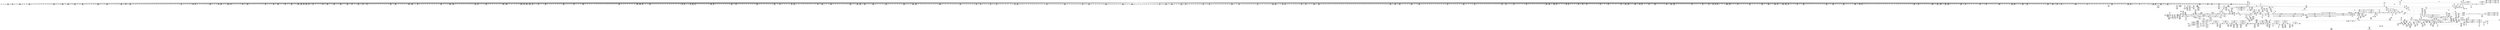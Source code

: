 digraph {
	CE0x43ce840 [shape=record,shape=Mrecord,label="{CE0x43ce840|avc_has_perm:_auditdata|Function::avc_has_perm&Arg::auditdata::|*SummSink*}"]
	CE0x434db60 [shape=record,shape=Mrecord,label="{CE0x434db60|GLOBAL:___llvm_gcov_ctr125|Global_var:__llvm_gcov_ctr125}"]
	CE0x43f2630 [shape=record,shape=Mrecord,label="{CE0x43f2630|__llvm_gcov_indirect_counter_increment:_tmp6|*SummSource*}"]
	CE0x43373e0 [shape=record,shape=Mrecord,label="{CE0x43373e0|current_sid:_tmp5|security/selinux/hooks.c,218|*SummSink*}"]
	CE0x43aa080 [shape=record,shape=Mrecord,label="{CE0x43aa080|56:_i8*,_:_CRE_598,599_}"]
	CE0x43e6b50 [shape=record,shape=Mrecord,label="{CE0x43e6b50|i8*_getelementptr_inbounds_(_9_x_i8_,_9_x_i8_*___func__.may_link,_i32_0,_i32_0)|*Constant*|*SummSource*}"]
	CE0x4388080 [shape=record,shape=Mrecord,label="{CE0x4388080|%struct.task_struct*_(%struct.task_struct**)*_asm_movq_%gs:$_1:P_,$0_,_r,im,_dirflag_,_fpsr_,_flags_}"]
	CE0x433cd40 [shape=record,shape=Mrecord,label="{CE0x433cd40|_call_void_mcount()_#3|*SummSource*}"]
	CE0x43a3690 [shape=record,shape=Mrecord,label="{CE0x43a3690|56:_i8*,_:_CRE_384,388_|*MultipleSource*|*LoadInst*|security/selinux/hooks.c,1770|security/selinux/hooks.c,1770}"]
	CE0x43a9a20 [shape=record,shape=Mrecord,label="{CE0x43a9a20|56:_i8*,_:_CRE_592,593_}"]
	CE0x43abfa0 [shape=record,shape=Mrecord,label="{CE0x43abfa0|56:_i8*,_:_CRE_640,648_|*MultipleSource*|*LoadInst*|security/selinux/hooks.c,1770|security/selinux/hooks.c,1770}"]
	CE0x439dd60 [shape=record,shape=Mrecord,label="{CE0x439dd60|56:_i8*,_:_CRE_242,243_}"]
	CE0x43ce040 [shape=record,shape=Mrecord,label="{CE0x43ce040|_ret_i32_%retval.0,_!dbg_!27728|security/selinux/avc.c,775}"]
	CE0x4369830 [shape=record,shape=Mrecord,label="{CE0x4369830|56:_i8*,_:_CRE_910,911_}"]
	CE0x43b7900 [shape=record,shape=Mrecord,label="{CE0x43b7900|may_link:_tmp6|security/selinux/hooks.c,1770|*SummSink*}"]
	CE0x4338a00 [shape=record,shape=Mrecord,label="{CE0x4338a00|GLOBAL:___llvm_gcov_ctr125|Global_var:__llvm_gcov_ctr125|*SummSource*}"]
	CE0x4389b30 [shape=record,shape=Mrecord,label="{CE0x4389b30|current_sid:_tmp12|security/selinux/hooks.c,218|*SummSource*}"]
	CE0x43b0920 [shape=record,shape=Mrecord,label="{CE0x43b0920|56:_i8*,_:_CRE_887,888_}"]
	CE0x439f540 [shape=record,shape=Mrecord,label="{CE0x439f540|56:_i8*,_:_CRE_264,265_}"]
	CE0x43b9440 [shape=record,shape=Mrecord,label="{CE0x43b9440|28:_i32,_:_CRE_17,18_}"]
	CE0x435e6a0 [shape=record,shape=Mrecord,label="{CE0x435e6a0|56:_i8*,_:_CRE_580,581_}"]
	CE0x432d010 [shape=record,shape=Mrecord,label="{CE0x432d010|i32_-1|*Constant*}"]
	CE0x4395470 [shape=record,shape=Mrecord,label="{CE0x4395470|104:_%struct.inode*,_:_CRE_96,104_|*MultipleSource*|security/selinux/hooks.c,1770|Function::selinux_inode_link&Arg::old_dentry::|Function::may_link&Arg::dentry::}"]
	CE0x43a8920 [shape=record,shape=Mrecord,label="{CE0x43a8920|56:_i8*,_:_CRE_576,577_}"]
	CE0x4324570 [shape=record,shape=Mrecord,label="{CE0x4324570|i64_1|*Constant*}"]
	CE0x4366a80 [shape=record,shape=Mrecord,label="{CE0x4366a80|56:_i8*,_:_CRE_906,907_}"]
	CE0x4367850 [shape=record,shape=Mrecord,label="{CE0x4367850|56:_i8*,_:_CRE_919,920_}"]
	CE0x43d9160 [shape=record,shape=Mrecord,label="{CE0x43d9160|current_sid:_cred|security/selinux/hooks.c,218|*SummSink*}"]
	CE0x4324070 [shape=record,shape=Mrecord,label="{CE0x4324070|56:_i8*,_:_CRE_280,281_}"]
	CE0x43d7160 [shape=record,shape=Mrecord,label="{CE0x43d7160|current_sid:_tmp20|security/selinux/hooks.c,218|*SummSource*}"]
	CE0x435eb80 [shape=record,shape=Mrecord,label="{CE0x435eb80|56:_i8*,_:_CRE_586,587_}"]
	CE0x43fd050 [shape=record,shape=Mrecord,label="{CE0x43fd050|i64*_getelementptr_inbounds_(_11_x_i64_,_11_x_i64_*___llvm_gcov_ctr125,_i64_0,_i64_9)|*Constant*}"]
	CE0x4396dd0 [shape=record,shape=Mrecord,label="{CE0x4396dd0|104:_%struct.inode*,_:_CRE_160,161_}"]
	CE0x43c0120 [shape=record,shape=Mrecord,label="{CE0x43c0120|may_link:_tmp7|security/selinux/hooks.c,1777}"]
	CE0x43fd420 [shape=record,shape=Mrecord,label="{CE0x43fd420|current_sid:_tmp17|security/selinux/hooks.c,218}"]
	CE0x43d7650 [shape=record,shape=Mrecord,label="{CE0x43d7650|current_sid:_tmp20|security/selinux/hooks.c,218|*SummSink*}"]
	CE0x431d510 [shape=record,shape=Mrecord,label="{CE0x431d510|56:_i8*,_:_CRE_934,935_}"]
	CE0x438d2b0 [shape=record,shape=Mrecord,label="{CE0x438d2b0|104:_%struct.inode*,_:_CRE_198,199_}"]
	CE0x434e7a0 [shape=record,shape=Mrecord,label="{CE0x434e7a0|56:_i8*,_:_CRE_169,170_}"]
	CE0x43cb090 [shape=record,shape=Mrecord,label="{CE0x43cb090|0:_i8,_8:_%struct.dentry*,_24:_%struct.selinux_audit_data*,_:_SCMRE_0,1_|*MultipleSource*|security/selinux/hooks.c,1772|security/selinux/hooks.c, 1764}"]
	CE0x43bdfa0 [shape=record,shape=Mrecord,label="{CE0x43bdfa0|28:_i32,_:_CRE_106,107_}"]
	CE0x4391150 [shape=record,shape=Mrecord,label="{CE0x4391150|104:_%struct.inode*,_:_CRE_313,314_}"]
	CE0x43cabd0 [shape=record,shape=Mrecord,label="{CE0x43cabd0|may_link:_tmp6|security/selinux/hooks.c,1770|*SummSource*}"]
	CE0x4334890 [shape=record,shape=Mrecord,label="{CE0x4334890|56:_i8*,_:_CRE_152,153_}"]
	CE0x43bcef0 [shape=record,shape=Mrecord,label="{CE0x43bcef0|28:_i32,_:_CRE_90,91_}"]
	CE0x43a5000 [shape=record,shape=Mrecord,label="{CE0x43a5000|56:_i8*,_:_CRE_477,478_}"]
	CE0x43191a0 [shape=record,shape=Mrecord,label="{CE0x43191a0|56:_i8*,_:_CRE_32,40_|*MultipleSource*|security/selinux/hooks.c,1769|Function::may_link&Arg::dir::|Function::selinux_inode_link&Arg::dir::}"]
	CE0x4328f30 [shape=record,shape=Mrecord,label="{CE0x4328f30|may_link:_dir|Function::may_link&Arg::dir::|*SummSink*}"]
	CE0x438dd60 [shape=record,shape=Mrecord,label="{CE0x438dd60|104:_%struct.inode*,_:_CRE_207,208_}"]
	CE0x4331680 [shape=record,shape=Mrecord,label="{CE0x4331680|56:_i8*,_:_CRE_482,483_}"]
	CE0x433b2f0 [shape=record,shape=Mrecord,label="{CE0x433b2f0|56:_i8*,_:_CRE_137,138_}"]
	CE0x438dfc0 [shape=record,shape=Mrecord,label="{CE0x438dfc0|104:_%struct.inode*,_:_CRE_209,210_}"]
	CE0x43b7cb0 [shape=record,shape=Mrecord,label="{CE0x43b7cb0|may_link:_sid4|security/selinux/hooks.c,1777|*SummSource*}"]
	CE0x436d770 [shape=record,shape=Mrecord,label="{CE0x436d770|56:_i8*,_:_CRE_206,207_}"]
	CE0x43cea00 [shape=record,shape=Mrecord,label="{CE0x43cea00|_ret_i32_%retval.0,_!dbg_!27728|security/selinux/avc.c,775|*SummSource*}"]
	CE0x4331410 [shape=record,shape=Mrecord,label="{CE0x4331410|56:_i8*,_:_CRE_479,480_}"]
	CE0x43c9e10 [shape=record,shape=Mrecord,label="{CE0x43c9e10|i64*_getelementptr_inbounds_(_14_x_i64_,_14_x_i64_*___llvm_gcov_ctr219,_i64_0,_i64_11)|*Constant*|*SummSource*}"]
	CE0x43394a0 [shape=record,shape=Mrecord,label="{CE0x43394a0|i64*_getelementptr_inbounds_(_11_x_i64_,_11_x_i64_*___llvm_gcov_ctr125,_i64_0,_i64_0)|*Constant*}"]
	CE0x4360c00 [shape=record,shape=Mrecord,label="{CE0x4360c00|56:_i8*,_:_CRE_640,648_|*MultipleSource*|security/selinux/hooks.c,1769|Function::may_link&Arg::dir::|Function::selinux_inode_link&Arg::dir::}"]
	CE0x43a3a30 [shape=record,shape=Mrecord,label="{CE0x43a3a30|56:_i8*,_:_CRE_400,408_|*MultipleSource*|*LoadInst*|security/selinux/hooks.c,1770|security/selinux/hooks.c,1770}"]
	CE0x43d4640 [shape=record,shape=Mrecord,label="{CE0x43d4640|may_link:_tmp18|security/selinux/hooks.c,1789|*SummSink*}"]
	CE0x4393170 [shape=record,shape=Mrecord,label="{CE0x4393170|56:_i8*,_:_CRE_136,137_}"]
	CE0x43c9260 [shape=record,shape=Mrecord,label="{CE0x43c9260|may_link:_or|security/selinux/hooks.c,1776|*SummSource*}"]
	CE0x435d200 [shape=record,shape=Mrecord,label="{CE0x435d200|56:_i8*,_:_CRE_554,555_}"]
	CE0x431bec0 [shape=record,shape=Mrecord,label="{CE0x431bec0|56:_i8*,_:_CRE_244,245_}"]
	CE0x43478d0 [shape=record,shape=Mrecord,label="{CE0x43478d0|56:_i8*,_:_CRE_184,185_}"]
	CE0x4398330 [shape=record,shape=Mrecord,label="{CE0x4398330|104:_%struct.inode*,_:_CRE_178,179_}"]
	CE0x43bd8f0 [shape=record,shape=Mrecord,label="{CE0x43bd8f0|28:_i32,_:_CRE_100,101_}"]
	CE0x43e6910 [shape=record,shape=Mrecord,label="{CE0x43e6910|VOIDTB_TE_array:_GCE_.str64_private_unnamed_addr_constant_38_x_i8_c_014SELinux:_%s:_unrecognized_kind_%d_0A_00_,_align_1:_elem_0:default:}"]
	CE0x4318560 [shape=record,shape=Mrecord,label="{CE0x4318560|may_link:_sw.default|*SummSource*}"]
	CE0x43c73a0 [shape=record,shape=Mrecord,label="{CE0x43c73a0|may_link:_u|security/selinux/hooks.c,1773|*SummSource*}"]
	CE0x43f7e10 [shape=record,shape=Mrecord,label="{CE0x43f7e10|may_link:_retval.0|*SummSink*}"]
	CE0x43a7710 [shape=record,shape=Mrecord,label="{CE0x43a7710|56:_i8*,_:_CRE_559,560_}"]
	CE0x43e61d0 [shape=record,shape=Mrecord,label="{CE0x43e61d0|may_link:_av.0|*SummSink*}"]
	CE0x43b6940 [shape=record,shape=Mrecord,label="{CE0x43b6940|56:_i8*,_:_CRE_980,981_}"]
	CE0x4392f50 [shape=record,shape=Mrecord,label="{CE0x4392f50|may_link:_tmp14|security/selinux/hooks.c,1783}"]
	CE0x43bf720 [shape=record,shape=Mrecord,label="{CE0x43bf720|28:_i32,_:_CRE_160,168_|*MultipleSource*|*LoadInst*|security/selinux/hooks.c,1769|security/selinux/hooks.c,1769|security/selinux/hooks.c,1777}"]
	CE0x43a3860 [shape=record,shape=Mrecord,label="{CE0x43a3860|56:_i8*,_:_CRE_392,400_|*MultipleSource*|*LoadInst*|security/selinux/hooks.c,1770|security/selinux/hooks.c,1770}"]
	CE0x43960c0 [shape=record,shape=Mrecord,label="{CE0x43960c0|104:_%struct.inode*,_:_CRE_149,150_}"]
	CE0x43486a0 [shape=record,shape=Mrecord,label="{CE0x43486a0|i64_3|*Constant*|*SummSink*}"]
	CE0x43dab70 [shape=record,shape=Mrecord,label="{CE0x43dab70|current_sid:_tmp23|security/selinux/hooks.c,218|*SummSink*}"]
	CE0x4328240 [shape=record,shape=Mrecord,label="{CE0x4328240|COLLAPSED:_GCMRE___llvm_gcov_ctr218_internal_global_2_x_i64_zeroinitializer:_elem_0:default:}"]
	CE0x4330980 [shape=record,shape=Mrecord,label="{CE0x4330980|56:_i8*,_:_CRE_456,464_|*MultipleSource*|security/selinux/hooks.c,1769|Function::may_link&Arg::dir::|Function::selinux_inode_link&Arg::dir::}"]
	CE0x43d9f70 [shape=record,shape=Mrecord,label="{CE0x43d9f70|current_sid:_security|security/selinux/hooks.c,218|*SummSink*}"]
	CE0x4364cc0 [shape=record,shape=Mrecord,label="{CE0x4364cc0|56:_i8*,_:_CRE_878,879_}"]
	CE0x43a4e20 [shape=record,shape=Mrecord,label="{CE0x43a4e20|56:_i8*,_:_CRE_475,476_}"]
	CE0x43c1900 [shape=record,shape=Mrecord,label="{CE0x43c1900|may_link:_tmp20|security/selinux/hooks.c,1793|*SummSource*}"]
	CE0x4331b60 [shape=record,shape=Mrecord,label="{CE0x4331b60|56:_i8*,_:_CRE_488,496_|*MultipleSource*|security/selinux/hooks.c,1769|Function::may_link&Arg::dir::|Function::selinux_inode_link&Arg::dir::}"]
	CE0x435f880 [shape=record,shape=Mrecord,label="{CE0x435f880|56:_i8*,_:_CRE_602,603_}"]
	CE0x43ff5e0 [shape=record,shape=Mrecord,label="{CE0x43ff5e0|_call_void_lockdep_rcu_suspicious(i8*_getelementptr_inbounds_(_25_x_i8_,_25_x_i8_*_.str3,_i32_0,_i32_0),_i32_218,_i8*_getelementptr_inbounds_(_45_x_i8_,_45_x_i8_*_.str12,_i32_0,_i32_0))_#10,_!dbg_!27727|security/selinux/hooks.c,218|*SummSink*}"]
	CE0x43339c0 [shape=record,shape=Mrecord,label="{CE0x43339c0|may_link:_i_security|security/selinux/hooks.c,1769|*SummSource*}"]
	CE0x4335d50 [shape=record,shape=Mrecord,label="{CE0x4335d50|current_sid:_entry|*SummSink*}"]
	CE0x43bbdf0 [shape=record,shape=Mrecord,label="{CE0x43bbdf0|28:_i32,_:_CRE_73,74_}"]
	CE0x438cd10 [shape=record,shape=Mrecord,label="{CE0x438cd10|104:_%struct.inode*,_:_CRE_193,194_}"]
	CE0x436e270 [shape=record,shape=Mrecord,label="{CE0x436e270|56:_i8*,_:_CRE_241,242_}"]
	CE0x436d330 [shape=record,shape=Mrecord,label="{CE0x436d330|56:_i8*,_:_CRE_202,203_}"]
	CE0x4318620 [shape=record,shape=Mrecord,label="{CE0x4318620|may_link:_sw.default|*SummSink*}"]
	CE0x43f87a0 [shape=record,shape=Mrecord,label="{CE0x43f87a0|i64*_getelementptr_inbounds_(_14_x_i64_,_14_x_i64_*___llvm_gcov_ctr219,_i64_0,_i64_13)|*Constant*|*SummSink*}"]
	CE0x43feea0 [shape=record,shape=Mrecord,label="{CE0x43feea0|i8_1|*Constant*}"]
	CE0x43fe340 [shape=record,shape=Mrecord,label="{CE0x43fe340|current_sid:_tmp15|security/selinux/hooks.c,218}"]
	CE0x4364200 [shape=record,shape=Mrecord,label="{CE0x4364200|56:_i8*,_:_CRE_867,868_}"]
	CE0x43bed70 [shape=record,shape=Mrecord,label="{CE0x43bed70|28:_i32,_:_CRE_119,120_}"]
	CE0x43fc3b0 [shape=record,shape=Mrecord,label="{CE0x43fc3b0|GLOBAL:_lockdep_rcu_suspicious|*Constant*|*SummSink*}"]
	CE0x43be4f0 [shape=record,shape=Mrecord,label="{CE0x43be4f0|28:_i32,_:_CRE_111,112_}"]
	CE0x435f130 [shape=record,shape=Mrecord,label="{CE0x435f130|56:_i8*,_:_CRE_593,594_}"]
	CE0x43f1a40 [shape=record,shape=Mrecord,label="{CE0x43f1a40|i64*_getelementptr_inbounds_(_2_x_i64_,_2_x_i64_*___llvm_gcov_ctr98,_i64_0,_i64_0)|*Constant*}"]
	CE0x43bd3f0 [shape=record,shape=Mrecord,label="{CE0x43bd3f0|28:_i32,_:_CRE_95,96_}"]
	CE0x435ef90 [shape=record,shape=Mrecord,label="{CE0x435ef90|56:_i8*,_:_CRE_591,592_}"]
	CE0x43c9770 [shape=record,shape=Mrecord,label="{CE0x43c9770|may_link:_conv3|security/selinux/hooks.c,1776}"]
	CE0x4368fb0 [shape=record,shape=Mrecord,label="{CE0x4368fb0|56:_i8*,_:_CRE_902,903_}"]
	CE0x43fcd80 [shape=record,shape=Mrecord,label="{CE0x43fcd80|i8*_getelementptr_inbounds_(_45_x_i8_,_45_x_i8_*_.str12,_i32_0,_i32_0)|*Constant*|*SummSink*}"]
	CE0x43fd3b0 [shape=record,shape=Mrecord,label="{CE0x43fd3b0|i64*_getelementptr_inbounds_(_11_x_i64_,_11_x_i64_*___llvm_gcov_ctr125,_i64_0,_i64_9)|*Constant*|*SummSink*}"]
	CE0x43d5830 [shape=record,shape=Mrecord,label="{CE0x43d5830|get_current:_tmp2|*SummSource*}"]
	CE0x43f6b00 [shape=record,shape=Mrecord,label="{CE0x43f6b00|may_link:_sclass|security/selinux/hooks.c,1797}"]
	CE0x436ccd0 [shape=record,shape=Mrecord,label="{CE0x436ccd0|56:_i8*,_:_CRE_196,197_}"]
	CE0x43a80a0 [shape=record,shape=Mrecord,label="{CE0x43a80a0|56:_i8*,_:_CRE_568,569_}"]
	CE0x434e390 [shape=record,shape=Mrecord,label="{CE0x434e390|56:_i8*,_:_CRE_164,165_}"]
	CE0x43b7be0 [shape=record,shape=Mrecord,label="{CE0x43b7be0|28:_i32,_:_CRE_0,8_|*MultipleSource*|*LoadInst*|security/selinux/hooks.c,1769|security/selinux/hooks.c,1769|security/selinux/hooks.c,1777}"]
	CE0x434b180 [shape=record,shape=Mrecord,label="{CE0x434b180|56:_i8*,_:_CRE_296,297_}"]
	CE0x434ebb0 [shape=record,shape=Mrecord,label="{CE0x434ebb0|56:_i8*,_:_CRE_174,175_}"]
	CE0x43d8d70 [shape=record,shape=Mrecord,label="{CE0x43d8d70|i32_78|*Constant*|*SummSource*}"]
	CE0x43ab070 [shape=record,shape=Mrecord,label="{CE0x43ab070|56:_i8*,_:_CRE_613,614_}"]
	CE0x43e44c0 [shape=record,shape=Mrecord,label="{CE0x43e44c0|i8*_getelementptr_inbounds_(_38_x_i8_,_38_x_i8_*_.str64,_i32_0,_i32_0)|*Constant*}"]
	"CONST[source:1(input),value:2(dynamic)][purpose:{object}]"
	CE0x436daa0 [shape=record,shape=Mrecord,label="{CE0x436daa0|56:_i8*,_:_CRE_208,210_|*MultipleSource*|*LoadInst*|security/selinux/hooks.c,1770|security/selinux/hooks.c,1770}"]
	CE0x43c6ef0 [shape=record,shape=Mrecord,label="{CE0x43c6ef0|i8_10|*Constant*}"]
	CE0x4366640 [shape=record,shape=Mrecord,label="{CE0x4366640|56:_i8*,_:_CRE_902,903_}"]
	CE0x43ae200 [shape=record,shape=Mrecord,label="{CE0x43ae200|56:_i8*,_:_CRE_800,804_|*MultipleSource*|*LoadInst*|security/selinux/hooks.c,1770|security/selinux/hooks.c,1770}"]
	CE0x4391870 [shape=record,shape=Mrecord,label="{CE0x4391870|104:_%struct.inode*,_:_CRE_319,320_}"]
	CE0x4369720 [shape=record,shape=Mrecord,label="{CE0x4369720|56:_i8*,_:_CRE_909,910_}"]
	CE0x43158d0 [shape=record,shape=Mrecord,label="{CE0x43158d0|selinux_inode_link:_entry|*SummSink*}"]
	CE0x43a3120 [shape=record,shape=Mrecord,label="{CE0x43a3120|56:_i8*,_:_CRE_352,360_|*MultipleSource*|*LoadInst*|security/selinux/hooks.c,1770|security/selinux/hooks.c,1770}"]
	CE0x4333dd0 [shape=record,shape=Mrecord,label="{CE0x4333dd0|__llvm_gcov_indirect_counter_increment:_pred|*SummSource*}"]
	CE0x43f5570 [shape=record,shape=Mrecord,label="{CE0x43f5570|may_link:_tmp25|security/selinux/hooks.c,1797}"]
	CE0x43f3240 [shape=record,shape=Mrecord,label="{CE0x43f3240|current_sid:_tmp6|security/selinux/hooks.c,218}"]
	CE0x43b0b40 [shape=record,shape=Mrecord,label="{CE0x43b0b40|56:_i8*,_:_CRE_889,890_}"]
	CE0x43d9790 [shape=record,shape=Mrecord,label="{CE0x43d9790|current_sid:_tmp21|security/selinux/hooks.c,218|*SummSink*}"]
	CE0x432d250 [shape=record,shape=Mrecord,label="{CE0x432d250|56:_i8*,_:_CRE_155,156_}"]
	CE0x43a0200 [shape=record,shape=Mrecord,label="{CE0x43a0200|56:_i8*,_:_CRE_276,277_}"]
	CE0x43ab8f0 [shape=record,shape=Mrecord,label="{CE0x43ab8f0|56:_i8*,_:_CRE_621,622_}"]
	CE0x4334b00 [shape=record,shape=Mrecord,label="{CE0x4334b00|56:_i8*,_:_CRE_155,156_}"]
	CE0x4322f70 [shape=record,shape=Mrecord,label="{CE0x4322f70|_call_void_mcount()_#3|*SummSource*}"]
	CE0x435caa0 [shape=record,shape=Mrecord,label="{CE0x435caa0|56:_i8*,_:_CRE_540,544_|*MultipleSource*|security/selinux/hooks.c,1769|Function::may_link&Arg::dir::|Function::selinux_inode_link&Arg::dir::}"]
	CE0x43bb4f0 [shape=record,shape=Mrecord,label="{CE0x43bb4f0|28:_i32,_:_CRE_64,65_}"]
	CE0x43b5b10 [shape=record,shape=Mrecord,label="{CE0x43b5b10|56:_i8*,_:_CRE_934,935_}"]
	CE0x4331230 [shape=record,shape=Mrecord,label="{CE0x4331230|56:_i8*,_:_CRE_476,477_}"]
	CE0x4396a40 [shape=record,shape=Mrecord,label="{CE0x4396a40|104:_%struct.inode*,_:_CRE_157,158_}"]
	CE0x43318f0 [shape=record,shape=Mrecord,label="{CE0x43318f0|56:_i8*,_:_CRE_485,486_}"]
	CE0x4348020 [shape=record,shape=Mrecord,label="{CE0x4348020|56:_i8*,_:_CRE_193,194_}"]
	CE0x439e880 [shape=record,shape=Mrecord,label="{CE0x439e880|56:_i8*,_:_CRE_252,253_}"]
	CE0x434aba0 [shape=record,shape=Mrecord,label="{CE0x434aba0|__llvm_gcov_indirect_counter_increment:_tmp2}"]
	CE0x43f5ec0 [shape=record,shape=Mrecord,label="{CE0x43f5ec0|__llvm_gcov_indirect_counter_increment:_tmp5|*SummSink*}"]
	CE0x43cc180 [shape=record,shape=Mrecord,label="{CE0x43cc180|may_link:_tmp11|security/selinux/hooks.c,1778}"]
	CE0x43966b0 [shape=record,shape=Mrecord,label="{CE0x43966b0|104:_%struct.inode*,_:_CRE_154,155_}"]
	CE0x43bde90 [shape=record,shape=Mrecord,label="{CE0x43bde90|28:_i32,_:_CRE_105,106_}"]
	CE0x43aac30 [shape=record,shape=Mrecord,label="{CE0x43aac30|56:_i8*,_:_CRE_609,610_}"]
	CE0x4344b30 [shape=record,shape=Mrecord,label="{CE0x4344b30|current_sid:_tmp3|*SummSink*}"]
	CE0x439a000 [shape=record,shape=Mrecord,label="{CE0x439a000|i64**_getelementptr_inbounds_(_4_x_i64*_,_4_x_i64*_*___llvm_gcda_edge_table220,_i64_0,_i64_1)|*Constant*}"]
	CE0x4361c40 [shape=record,shape=Mrecord,label="{CE0x4361c40|56:_i8*,_:_CRE_704,712_|*MultipleSource*|security/selinux/hooks.c,1769|Function::may_link&Arg::dir::|Function::selinux_inode_link&Arg::dir::}"]
	CE0x4369940 [shape=record,shape=Mrecord,label="{CE0x4369940|56:_i8*,_:_CRE_911,912_}"]
	CE0x43a4510 [shape=record,shape=Mrecord,label="{CE0x43a4510|56:_i8*,_:_CRE_448,456_|*MultipleSource*|*LoadInst*|security/selinux/hooks.c,1770|security/selinux/hooks.c,1770}"]
	CE0x4369e90 [shape=record,shape=Mrecord,label="{CE0x4369e90|56:_i8*,_:_CRE_916,917_}"]
	CE0x433ed00 [shape=record,shape=Mrecord,label="{CE0x433ed00|may_link:_tmp12|security/selinux/hooks.c,1779|*SummSink*}"]
	CE0x43914e0 [shape=record,shape=Mrecord,label="{CE0x43914e0|104:_%struct.inode*,_:_CRE_316,317_}"]
	CE0x4321090 [shape=record,shape=Mrecord,label="{CE0x4321090|i64*_getelementptr_inbounds_(_14_x_i64_,_14_x_i64_*___llvm_gcov_ctr219,_i64_0,_i64_3)|*Constant*|*SummSink*}"]
	CE0x432ce90 [shape=record,shape=Mrecord,label="{CE0x432ce90|__llvm_gcov_indirect_counter_increment:_bb|*SummSource*}"]
	CE0x4319500 [shape=record,shape=Mrecord,label="{CE0x4319500|56:_i8*,_:_CRE_48,56_|*MultipleSource*|security/selinux/hooks.c,1769|Function::may_link&Arg::dir::|Function::selinux_inode_link&Arg::dir::}"]
	CE0x43f9f90 [shape=record,shape=Mrecord,label="{CE0x43f9f90|i64_5|*Constant*}"]
	CE0x435fbc0 [shape=record,shape=Mrecord,label="{CE0x435fbc0|56:_i8*,_:_CRE_606,607_}"]
	CE0x4368620 [shape=record,shape=Mrecord,label="{CE0x4368620|56:_i8*,_:_CRE_932,933_}"]
	CE0x4395cf0 [shape=record,shape=Mrecord,label="{CE0x4395cf0|104:_%struct.inode*,_:_CRE_146,147_}"]
	CE0x434d320 [shape=record,shape=Mrecord,label="{CE0x434d320|56:_i8*,_:_CRE_80,88_|*MultipleSource*|security/selinux/hooks.c,1769|Function::may_link&Arg::dir::|Function::selinux_inode_link&Arg::dir::}"]
	CE0x4337680 [shape=record,shape=Mrecord,label="{CE0x4337680|56:_i8*,_:_CRE_197,198_}"]
	CE0x4398590 [shape=record,shape=Mrecord,label="{CE0x4398590|104:_%struct.inode*,_:_CRE_180,181_}"]
	CE0x4398200 [shape=record,shape=Mrecord,label="{CE0x4398200|104:_%struct.inode*,_:_CRE_177,178_}"]
	CE0x432ea80 [shape=record,shape=Mrecord,label="{CE0x432ea80|56:_i8*,_:_CRE_178,179_}"]
	CE0x43aaa10 [shape=record,shape=Mrecord,label="{CE0x43aaa10|56:_i8*,_:_CRE_607,608_}"]
	CE0x43c2950 [shape=record,shape=Mrecord,label="{CE0x43c2950|GLOBAL:___llvm_gcov_global_state_pred221|Global_var:__llvm_gcov_global_state_pred221}"]
	CE0x43badf0 [shape=record,shape=Mrecord,label="{CE0x43badf0|28:_i32,_:_CRE_57,58_}"]
	CE0x4398de0 [shape=record,shape=Mrecord,label="{CE0x4398de0|104:_%struct.inode*,_:_CRE_187,188_}"]
	CE0x433b620 [shape=record,shape=Mrecord,label="{CE0x433b620|56:_i8*,_:_CRE_139,140_}"]
	CE0x431ec10 [shape=record,shape=Mrecord,label="{CE0x431ec10|may_link:_entry|*SummSink*}"]
	CE0x4320770 [shape=record,shape=Mrecord,label="{CE0x4320770|may_link:_call|security/selinux/hooks.c,1765|*SummSource*}"]
	CE0x43c21b0 [shape=record,shape=Mrecord,label="{CE0x43c21b0|may_link:_call9|security/selinux/hooks.c,1792|*SummSource*}"]
	CE0x43d8f40 [shape=record,shape=Mrecord,label="{CE0x43d8f40|i32_22|*Constant*|*SummSource*}"]
	CE0x434b3f0 [shape=record,shape=Mrecord,label="{CE0x434b3f0|56:_i8*,_:_CRE_299,300_}"]
	CE0x43afd70 [shape=record,shape=Mrecord,label="{CE0x43afd70|56:_i8*,_:_CRE_876,877_}"]
	CE0x4362f80 [shape=record,shape=Mrecord,label="{CE0x4362f80|56:_i8*,_:_CRE_808,816_|*MultipleSource*|security/selinux/hooks.c,1769|Function::may_link&Arg::dir::|Function::selinux_inode_link&Arg::dir::}"]
	CE0x434e600 [shape=record,shape=Mrecord,label="{CE0x434e600|56:_i8*,_:_CRE_167,168_}"]
	CE0x43be710 [shape=record,shape=Mrecord,label="{CE0x43be710|28:_i32,_:_CRE_113,114_}"]
	CE0x434a840 [shape=record,shape=Mrecord,label="{CE0x434a840|may_link:_if.end}"]
	CE0x43baab0 [shape=record,shape=Mrecord,label="{CE0x43baab0|28:_i32,_:_CRE_53,54_}"]
	CE0x432f640 [shape=record,shape=Mrecord,label="{CE0x432f640|56:_i8*,_:_CRE_360,376_|*MultipleSource*|security/selinux/hooks.c,1769|Function::may_link&Arg::dir::|Function::selinux_inode_link&Arg::dir::}"]
	CE0x43961f0 [shape=record,shape=Mrecord,label="{CE0x43961f0|104:_%struct.inode*,_:_CRE_150,151_}"]
	CE0x4332100 [shape=record,shape=Mrecord,label="{CE0x4332100|56:_i8*,_:_CRE_508,512_|*MultipleSource*|security/selinux/hooks.c,1769|Function::may_link&Arg::dir::|Function::selinux_inode_link&Arg::dir::}"]
	CE0x43f7130 [shape=record,shape=Mrecord,label="{CE0x43f7130|i64*_getelementptr_inbounds_(_11_x_i64_,_11_x_i64_*___llvm_gcov_ctr125,_i64_0,_i64_6)|*Constant*|*SummSink*}"]
	CE0x4322340 [shape=record,shape=Mrecord,label="{CE0x4322340|56:_i8*,_:_CRE_287,288_}"]
	CE0x57711b0 [shape=record,shape=Mrecord,label="{CE0x57711b0|selinux_inode_link:_tmp|*SummSource*}"]
	CE0x434b0b0 [shape=record,shape=Mrecord,label="{CE0x434b0b0|56:_i8*,_:_CRE_295,296_}"]
	CE0x436b080 [shape=record,shape=Mrecord,label="{CE0x436b080|56:_i8*,_:_CRE_1000,1008_|*MultipleSource*|security/selinux/hooks.c,1769|Function::may_link&Arg::dir::|Function::selinux_inode_link&Arg::dir::}"]
	CE0x43a1300 [shape=record,shape=Mrecord,label="{CE0x43a1300|56:_i8*,_:_CRE_292,293_}"]
	CE0x438e350 [shape=record,shape=Mrecord,label="{CE0x438e350|104:_%struct.inode*,_:_CRE_212,213_}"]
	CE0x4362500 [shape=record,shape=Mrecord,label="{CE0x4362500|56:_i8*,_:_CRE_752,756_|*MultipleSource*|security/selinux/hooks.c,1769|Function::may_link&Arg::dir::|Function::selinux_inode_link&Arg::dir::}"]
	CE0x4364990 [shape=record,shape=Mrecord,label="{CE0x4364990|56:_i8*,_:_CRE_875,876_}"]
	CE0x4337750 [shape=record,shape=Mrecord,label="{CE0x4337750|56:_i8*,_:_CRE_198,199_}"]
	CE0x43e8520 [shape=record,shape=Mrecord,label="{CE0x43e8520|may_link:_sid10|security/selinux/hooks.c,1797}"]
	CE0x4342c30 [shape=record,shape=Mrecord,label="{CE0x4342c30|current_sid:_if.end}"]
	CE0x4398b80 [shape=record,shape=Mrecord,label="{CE0x4398b80|104:_%struct.inode*,_:_CRE_185,186_}"]
	CE0x433c850 [shape=record,shape=Mrecord,label="{CE0x433c850|may_link:_tmp|*SummSource*}"]
	CE0x43d6dd0 [shape=record,shape=Mrecord,label="{CE0x43d6dd0|current_sid:_tmp19|security/selinux/hooks.c,218|*SummSink*}"]
	CE0x435f470 [shape=record,shape=Mrecord,label="{CE0x435f470|56:_i8*,_:_CRE_597,598_}"]
	CE0x432ded0 [shape=record,shape=Mrecord,label="{CE0x432ded0|56:_i8*,_:_CRE_167,168_}"]
	CE0x435fe30 [shape=record,shape=Mrecord,label="{CE0x435fe30|56:_i8*,_:_CRE_609,610_}"]
	CE0x43ced90 [shape=record,shape=Mrecord,label="{CE0x43ced90|may_link:_tobool6|security/selinux/hooks.c,1778|*SummSink*}"]
	CE0x43902c0 [shape=record,shape=Mrecord,label="{CE0x43902c0|104:_%struct.inode*,_:_CRE_296,304_|*MultipleSource*|security/selinux/hooks.c,1770|Function::selinux_inode_link&Arg::old_dentry::|Function::may_link&Arg::dentry::}"]
	CE0x431eed0 [shape=record,shape=Mrecord,label="{CE0x431eed0|i32_1|*Constant*}"]
	CE0x435e430 [shape=record,shape=Mrecord,label="{CE0x435e430|56:_i8*,_:_CRE_577,578_}"]
	CE0x4364550 [shape=record,shape=Mrecord,label="{CE0x4364550|56:_i8*,_:_CRE_871,872_}"]
	CE0x43af420 [shape=record,shape=Mrecord,label="{CE0x43af420|56:_i8*,_:_CRE_867,868_}"]
	CE0x4330600 [shape=record,shape=Mrecord,label="{CE0x4330600|56:_i8*,_:_CRE_440,448_|*MultipleSource*|security/selinux/hooks.c,1769|Function::may_link&Arg::dir::|Function::selinux_inode_link&Arg::dir::}"]
	CE0x431e570 [shape=record,shape=Mrecord,label="{CE0x431e570|56:_i8*,_:_CRE_274,275_}"]
	CE0x43904e0 [shape=record,shape=Mrecord,label="{CE0x43904e0|104:_%struct.inode*,_:_CRE_304,305_}"]
	CE0x438dc30 [shape=record,shape=Mrecord,label="{CE0x438dc30|104:_%struct.inode*,_:_CRE_206,207_}"]
	CE0x4365ba0 [shape=record,shape=Mrecord,label="{CE0x4365ba0|56:_i8*,_:_CRE_892,893_}"]
	CE0x43b02c0 [shape=record,shape=Mrecord,label="{CE0x43b02c0|56:_i8*,_:_CRE_881,882_}"]
	CE0x434c320 [shape=record,shape=Mrecord,label="{CE0x434c320|56:_i8*,_:_CRE_344,352_|*MultipleSource*|security/selinux/hooks.c,1769|Function::may_link&Arg::dir::|Function::selinux_inode_link&Arg::dir::}"]
	CE0x439f320 [shape=record,shape=Mrecord,label="{CE0x439f320|56:_i8*,_:_CRE_262,263_}"]
	CE0x563e740 [shape=record,shape=Mrecord,label="{CE0x563e740|selinux_inode_link:_tmp3|*SummSink*}"]
	CE0x43a6da0 [shape=record,shape=Mrecord,label="{CE0x43a6da0|56:_i8*,_:_CRE_544,552_|*MultipleSource*|*LoadInst*|security/selinux/hooks.c,1770|security/selinux/hooks.c,1770}"]
	CE0x439a450 [shape=record,shape=Mrecord,label="{CE0x439a450|__llvm_gcov_indirect_counter_increment:_counters|Function::__llvm_gcov_indirect_counter_increment&Arg::counters::|*SummSink*}"]
	CE0x436d220 [shape=record,shape=Mrecord,label="{CE0x436d220|56:_i8*,_:_CRE_201,202_}"]
	CE0x431d950 [shape=record,shape=Mrecord,label="{CE0x431d950|56:_i8*,_:_CRE_952,960_|*MultipleSource*|security/selinux/hooks.c,1769|Function::may_link&Arg::dir::|Function::selinux_inode_link&Arg::dir::}"]
	CE0x4397ae0 [shape=record,shape=Mrecord,label="{CE0x4397ae0|104:_%struct.inode*,_:_CRE_171,172_}"]
	CE0x43b5290 [shape=record,shape=Mrecord,label="{CE0x43b5290|56:_i8*,_:_CRE_926,927_}"]
	CE0x43f6170 [shape=record,shape=Mrecord,label="{CE0x43f6170|_call_void_mcount()_#3|*SummSink*}"]
	CE0x43ab5c0 [shape=record,shape=Mrecord,label="{CE0x43ab5c0|56:_i8*,_:_CRE_618,619_}"]
	CE0x43be2d0 [shape=record,shape=Mrecord,label="{CE0x43be2d0|28:_i32,_:_CRE_109,110_}"]
	CE0x43919a0 [shape=record,shape=Mrecord,label="{CE0x43919a0|may_link:_tmp4|*LoadInst*|security/selinux/hooks.c,1770}"]
	CE0x432e640 [shape=record,shape=Mrecord,label="{CE0x432e640|56:_i8*,_:_CRE_174,175_}"]
	CE0x432d760 [shape=record,shape=Mrecord,label="{CE0x432d760|56:_i8*,_:_CRE_160,161_}"]
	CE0x43a0b90 [shape=record,shape=Mrecord,label="{CE0x43a0b90|56:_i8*,_:_CRE_285,286_}"]
	CE0x43e42e0 [shape=record,shape=Mrecord,label="{CE0x43e42e0|GLOBAL:_printk|*Constant*|*SummSource*}"]
	CE0x43d82c0 [shape=record,shape=Mrecord,label="{CE0x43d82c0|GLOBAL:_get_current|*Constant*|*SummSink*}"]
	CE0x43ca340 [shape=record,shape=Mrecord,label="{CE0x43ca340|may_link:_tmp21|security/selinux/hooks.c,1793}"]
	CE0x43cc570 [shape=record,shape=Mrecord,label="{CE0x43cc570|may_link:_call5|security/selinux/hooks.c,1777|*SummSink*}"]
	CE0x431c2a0 [shape=record,shape=Mrecord,label="{CE0x431c2a0|56:_i8*,_:_CRE_249,250_}"]
	CE0x4334070 [shape=record,shape=Mrecord,label="{CE0x4334070|56:_i8*,_:_CRE_142,143_}"]
	CE0x43f3d40 [shape=record,shape=Mrecord,label="{CE0x43f3d40|current_sid:_tmp13|security/selinux/hooks.c,218|*SummSource*}"]
	CE0x4399650 [shape=record,shape=Mrecord,label="{CE0x4399650|may_link:_tmp3|security/selinux/hooks.c,1769}"]
	CE0x43338c0 [shape=record,shape=Mrecord,label="{CE0x43338c0|may_link:_i_security|security/selinux/hooks.c,1769}"]
	CE0x431d620 [shape=record,shape=Mrecord,label="{CE0x431d620|56:_i8*,_:_CRE_935,936_}"]
	CE0x43a82c0 [shape=record,shape=Mrecord,label="{CE0x43a82c0|56:_i8*,_:_CRE_570,571_}"]
	CE0x431ca00 [shape=record,shape=Mrecord,label="{CE0x431ca00|current_sid:_tmp1|*SummSource*}"]
	CE0x43bbef0 [shape=record,shape=Mrecord,label="{CE0x43bbef0|28:_i32,_:_CRE_74,75_}"]
	CE0x439f430 [shape=record,shape=Mrecord,label="{CE0x439f430|56:_i8*,_:_CRE_263,264_}"]
	CE0x434a8e0 [shape=record,shape=Mrecord,label="{CE0x434a8e0|may_link:_if.end|*SummSource*}"]
	CE0x43a81b0 [shape=record,shape=Mrecord,label="{CE0x43a81b0|56:_i8*,_:_CRE_569,570_}"]
	CE0x439bf40 [shape=record,shape=Mrecord,label="{CE0x439bf40|i32_2|*Constant*|*SummSink*}"]
	CE0x43950e0 [shape=record,shape=Mrecord,label="{CE0x43950e0|104:_%struct.inode*,_:_CRE_93,94_}"]
	CE0x4336720 [shape=record,shape=Mrecord,label="{CE0x4336720|may_link:_sw.bb7}"]
	CE0x439a760 [shape=record,shape=Mrecord,label="{CE0x439a760|_ret_void|*SummSource*}"]
	CE0x436ab00 [shape=record,shape=Mrecord,label="{CE0x436ab00|56:_i8*,_:_CRE_983,984_}"]
	CE0x434bc10 [shape=record,shape=Mrecord,label="{CE0x434bc10|56:_i8*,_:_CRE_309,310_}"]
	CE0x4367740 [shape=record,shape=Mrecord,label="{CE0x4367740|56:_i8*,_:_CRE_918,919_}"]
	CE0x4336a30 [shape=record,shape=Mrecord,label="{CE0x4336a30|i32_-1|*Constant*|*SummSource*}"]
	CE0x4321c20 [shape=record,shape=Mrecord,label="{CE0x4321c20|may_link:_if.then|*SummSource*}"]
	CE0x43a1c90 [shape=record,shape=Mrecord,label="{CE0x43a1c90|56:_i8*,_:_CRE_301,302_}"]
	CE0x4360310 [shape=record,shape=Mrecord,label="{CE0x4360310|56:_i8*,_:_CRE_615,616_}"]
	CE0x435ffd0 [shape=record,shape=Mrecord,label="{CE0x435ffd0|56:_i8*,_:_CRE_611,612_}"]
	CE0x4395f10 [shape=record,shape=Mrecord,label="{CE0x4395f10|104:_%struct.inode*,_:_CRE_147,148_}"]
	CE0x4337ea0 [shape=record,shape=Mrecord,label="{CE0x4337ea0|56:_i8*,_:_CRE_207,208_}"]
	CE0x43fd7e0 [shape=record,shape=Mrecord,label="{CE0x43fd7e0|current_sid:_tmp17|security/selinux/hooks.c,218|*SummSource*}"]
	CE0x43fa8e0 [shape=record,shape=Mrecord,label="{CE0x43fa8e0|current_sid:_tmp10|security/selinux/hooks.c,218|*SummSource*}"]
	CE0x43b9940 [shape=record,shape=Mrecord,label="{CE0x43b9940|28:_i32,_:_CRE_22,23_}"]
	CE0x4370ee0 [shape=record,shape=Mrecord,label="{CE0x4370ee0|56:_i8*,_:_CRE_32,40_|*MultipleSource*|*LoadInst*|security/selinux/hooks.c,1770|security/selinux/hooks.c,1770}"]
	CE0x43c8570 [shape=record,shape=Mrecord,label="{CE0x43c8570|may_link:_tobool|security/selinux/hooks.c,1776|*SummSource*}"]
	CE0x43e5f90 [shape=record,shape=Mrecord,label="{CE0x43e5f90|may_link:_av.0}"]
	CE0x4367520 [shape=record,shape=Mrecord,label="{CE0x4367520|56:_i8*,_:_CRE_916,917_}"]
	CE0x43af600 [shape=record,shape=Mrecord,label="{CE0x43af600|56:_i8*,_:_CRE_869,870_}"]
	CE0x43b55c0 [shape=record,shape=Mrecord,label="{CE0x43b55c0|56:_i8*,_:_CRE_929,930_}"]
	CE0x439f870 [shape=record,shape=Mrecord,label="{CE0x439f870|56:_i8*,_:_CRE_267,268_}"]
	"CONST[source:2(external),value:2(dynamic)][purpose:{subject}]"
	CE0x43bb0f0 [shape=record,shape=Mrecord,label="{CE0x43bb0f0|28:_i32,_:_CRE_60,61_}"]
	CE0x4393630 [shape=record,shape=Mrecord,label="{CE0x4393630|may_link:_d_inode|security/selinux/hooks.c,1770|*SummSink*}"]
	CE0x43ac130 [shape=record,shape=Mrecord,label="{CE0x43ac130|56:_i8*,_:_CRE_648,656_|*MultipleSource*|*LoadInst*|security/selinux/hooks.c,1770|security/selinux/hooks.c,1770}"]
	CE0x43aeeb0 [shape=record,shape=Mrecord,label="{CE0x43aeeb0|56:_i8*,_:_CRE_856,864_|*MultipleSource*|*LoadInst*|security/selinux/hooks.c,1770|security/selinux/hooks.c,1770}"]
	CE0x439e660 [shape=record,shape=Mrecord,label="{CE0x439e660|56:_i8*,_:_CRE_250,251_}"]
	CE0x4397880 [shape=record,shape=Mrecord,label="{CE0x4397880|104:_%struct.inode*,_:_CRE_169,170_}"]
	CE0x43ce6c0 [shape=record,shape=Mrecord,label="{CE0x43ce6c0|avc_has_perm:_auditdata|Function::avc_has_perm&Arg::auditdata::|*SummSource*}"]
	CE0x434ec80 [shape=record,shape=Mrecord,label="{CE0x434ec80|56:_i8*,_:_CRE_175,176_}"]
	CE0x43f72d0 [shape=record,shape=Mrecord,label="{CE0x43f72d0|i64_3|*Constant*|*SummSource*}"]
	CE0x43a7d70 [shape=record,shape=Mrecord,label="{CE0x43a7d70|56:_i8*,_:_CRE_565,566_}"]
	CE0x43f9870 [shape=record,shape=Mrecord,label="{CE0x43f9870|current_sid:_do.body|*SummSink*}"]
	CE0x43aa900 [shape=record,shape=Mrecord,label="{CE0x43aa900|56:_i8*,_:_CRE_606,607_}"]
	CE0x432b110 [shape=record,shape=Mrecord,label="{CE0x432b110|may_link:_dentry|Function::may_link&Arg::dentry::|*SummSource*}"]
	CE0x43bb5f0 [shape=record,shape=Mrecord,label="{CE0x43bb5f0|28:_i32,_:_CRE_65,66_}"]
	CE0x43f5a30 [shape=record,shape=Mrecord,label="{CE0x43f5a30|GLOBAL:_current_sid.__warned|Global_var:current_sid.__warned|*SummSink*}"]
	CE0x4338320 [shape=record,shape=Mrecord,label="{CE0x4338320|56:_i8*,_:_CRE_224,232_|*MultipleSource*|security/selinux/hooks.c,1769|Function::may_link&Arg::dir::|Function::selinux_inode_link&Arg::dir::}"]
	CE0x43a5aa0 [shape=record,shape=Mrecord,label="{CE0x43a5aa0|56:_i8*,_:_CRE_487,488_}"]
	CE0x4330ec0 [shape=record,shape=Mrecord,label="{CE0x4330ec0|56:_i8*,_:_CRE_473,474_}"]
	CE0x43c22e0 [shape=record,shape=Mrecord,label="{CE0x43c22e0|may_link:_call9|security/selinux/hooks.c,1792|*SummSink*}"]
	CE0x43221a0 [shape=record,shape=Mrecord,label="{CE0x43221a0|56:_i8*,_:_CRE_285,286_}"]
	CE0x43a6830 [shape=record,shape=Mrecord,label="{CE0x43a6830|56:_i8*,_:_CRE_528,536_|*MultipleSource*|*LoadInst*|security/selinux/hooks.c,1770|security/selinux/hooks.c,1770}"]
	CE0x434d4d0 [shape=record,shape=Mrecord,label="{CE0x434d4d0|56:_i8*,_:_CRE_88,96_|*MultipleSource*|security/selinux/hooks.c,1769|Function::may_link&Arg::dir::|Function::selinux_inode_link&Arg::dir::}"]
	CE0x438cad0 [shape=record,shape=Mrecord,label="{CE0x438cad0|i64*_getelementptr_inbounds_(_11_x_i64_,_11_x_i64_*___llvm_gcov_ctr125,_i64_0,_i64_6)|*Constant*|*SummSource*}"]
	CE0x4331a90 [shape=record,shape=Mrecord,label="{CE0x4331a90|56:_i8*,_:_CRE_487,488_}"]
	CE0x434b730 [shape=record,shape=Mrecord,label="{CE0x434b730|56:_i8*,_:_CRE_303,304_}"]
	CE0x438f3f0 [shape=record,shape=Mrecord,label="{CE0x438f3f0|104:_%struct.inode*,_:_CRE_240,248_|*MultipleSource*|security/selinux/hooks.c,1770|Function::selinux_inode_link&Arg::old_dentry::|Function::may_link&Arg::dentry::}"]
	CE0x436e580 [shape=record,shape=Mrecord,label="{CE0x436e580|56:_i8*,_:_CRE_104,112_|*MultipleSource*|*LoadInst*|security/selinux/hooks.c,1770|security/selinux/hooks.c,1770}"]
	CE0x43e5e70 [shape=record,shape=Mrecord,label="{CE0x43e5e70|i32_16777216|*Constant*|*SummSink*}"]
	CE0x43c8f80 [shape=record,shape=Mrecord,label="{CE0x43c8f80|may_link:_cond|security/selinux/hooks.c,1776|*SummSink*}"]
	CE0x43ba5d0 [shape=record,shape=Mrecord,label="{CE0x43ba5d0|28:_i32,_:_CRE_49,50_}"]
	CE0x432d540 [shape=record,shape=Mrecord,label="{CE0x432d540|56:_i8*,_:_CRE_158,159_}"]
	CE0x43b69b0 [shape=record,shape=Mrecord,label="{CE0x43b69b0|56:_i8*,_:_CRE_979,980_}"]
	CE0x43be3e0 [shape=record,shape=Mrecord,label="{CE0x43be3e0|28:_i32,_:_CRE_110,111_}"]
	CE0x43a4db0 [shape=record,shape=Mrecord,label="{CE0x43a4db0|56:_i8*,_:_CRE_476,477_}"]
	CE0x43a6bd0 [shape=record,shape=Mrecord,label="{CE0x43a6bd0|56:_i8*,_:_CRE_540,544_|*MultipleSource*|*LoadInst*|security/selinux/hooks.c,1770|security/selinux/hooks.c,1770}"]
	CE0x43afc60 [shape=record,shape=Mrecord,label="{CE0x43afc60|56:_i8*,_:_CRE_875,876_}"]
	CE0x4394370 [shape=record,shape=Mrecord,label="{CE0x4394370|104:_%struct.inode*,_:_CRE_56,64_|*MultipleSource*|security/selinux/hooks.c,1770|Function::selinux_inode_link&Arg::old_dentry::|Function::may_link&Arg::dentry::}"]
	CE0x433cec0 [shape=record,shape=Mrecord,label="{CE0x433cec0|may_link:_ad|security/selinux/hooks.c, 1764}"]
	CE0x43ab180 [shape=record,shape=Mrecord,label="{CE0x43ab180|56:_i8*,_:_CRE_614,615_}"]
	CE0x43a0530 [shape=record,shape=Mrecord,label="{CE0x43a0530|56:_i8*,_:_CRE_279,280_}"]
	CE0x435f200 [shape=record,shape=Mrecord,label="{CE0x435f200|56:_i8*,_:_CRE_594,595_}"]
	CE0x43607f0 [shape=record,shape=Mrecord,label="{CE0x43607f0|56:_i8*,_:_CRE_621,622_}"]
	CE0x43cb1c0 [shape=record,shape=Mrecord,label="{CE0x43cb1c0|may_link:_type|security/selinux/hooks.c,1772|*SummSource*}"]
	CE0x4336980 [shape=record,shape=Mrecord,label="{CE0x4336980|__llvm_gcov_indirect_counter_increment:_pred|*SummSink*}"]
	CE0x436a910 [shape=record,shape=Mrecord,label="{CE0x436a910|56:_i8*,_:_CRE_981,982_}"]
	CE0x43b03d0 [shape=record,shape=Mrecord,label="{CE0x43b03d0|56:_i8*,_:_CRE_882,883_}"]
	CE0x4367960 [shape=record,shape=Mrecord,label="{CE0x4367960|56:_i8*,_:_CRE_920,921_}"]
	CE0x43b91d0 [shape=record,shape=Mrecord,label="{CE0x43b91d0|28:_i32,_:_CRE_14,15_}"]
	CE0x43a3fa0 [shape=record,shape=Mrecord,label="{CE0x43a3fa0|56:_i8*,_:_CRE_424,432_|*MultipleSource*|*LoadInst*|security/selinux/hooks.c,1770|security/selinux/hooks.c,1770}"]
	CE0x4323a20 [shape=record,shape=Mrecord,label="{CE0x4323a20|56:_i8*,_:_CRE_267,268_}"]
	CE0x43fa000 [shape=record,shape=Mrecord,label="{CE0x43fa000|i64_5|*Constant*|*SummSource*}"]
	CE0x43a1b80 [shape=record,shape=Mrecord,label="{CE0x43a1b80|56:_i8*,_:_CRE_300,301_}"]
	CE0x43e6590 [shape=record,shape=Mrecord,label="{CE0x43e6590|i64*_getelementptr_inbounds_(_14_x_i64_,_14_x_i64_*___llvm_gcov_ctr219,_i64_0,_i64_12)|*Constant*}"]
	CE0x434b4c0 [shape=record,shape=Mrecord,label="{CE0x434b4c0|56:_i8*,_:_CRE_300,301_}"]
	CE0x431ed90 [shape=record,shape=Mrecord,label="{CE0x431ed90|may_link:_tmp1|*SummSink*}"]
	CE0x4329560 [shape=record,shape=Mrecord,label="{CE0x4329560|_call_void___llvm_gcov_indirect_counter_increment(i32*___llvm_gcov_global_state_pred221,_i64**_getelementptr_inbounds_(_4_x_i64*_,_4_x_i64*_*___llvm_gcda_edge_table220,_i64_0,_i64_2)),_!dbg_!27745|security/selinux/hooks.c,1786|*SummSource*}"]
	CE0x43c1770 [shape=record,shape=Mrecord,label="{CE0x43c1770|i64*_getelementptr_inbounds_(_14_x_i64_,_14_x_i64_*___llvm_gcov_ctr219,_i64_0,_i64_11)|*Constant*}"]
	CE0x4389ca0 [shape=record,shape=Mrecord,label="{CE0x4389ca0|current_sid:_tmp12|security/selinux/hooks.c,218|*SummSink*}"]
	CE0x4388160 [shape=record,shape=Mrecord,label="{CE0x4388160|%struct.task_struct*_(%struct.task_struct**)*_asm_movq_%gs:$_1:P_,$0_,_r,im,_dirflag_,_fpsr_,_flags_|*SummSource*}"]
	CE0x43abd30 [shape=record,shape=Mrecord,label="{CE0x43abd30|56:_i8*,_:_CRE_624,628_|*MultipleSource*|*LoadInst*|security/selinux/hooks.c,1770|security/selinux/hooks.c,1770}"]
	CE0x4336380 [shape=record,shape=Mrecord,label="{CE0x4336380|current_sid:_tmp1}"]
	CE0x43ccd70 [shape=record,shape=Mrecord,label="{CE0x43ccd70|avc_has_perm:_entry|*SummSink*}"]
	CE0x436f520 [shape=record,shape=Mrecord,label="{CE0x436f520|56:_i8*,_:_CRE_144,145_}"]
	CE0x43d22a0 [shape=record,shape=Mrecord,label="{CE0x43d22a0|__llvm_gcov_indirect_counter_increment:_bb4|*SummSource*}"]
	CE0x432fd40 [shape=record,shape=Mrecord,label="{CE0x432fd40|56:_i8*,_:_CRE_400,408_|*MultipleSource*|security/selinux/hooks.c,1769|Function::may_link&Arg::dir::|Function::selinux_inode_link&Arg::dir::}"]
	CE0x438d640 [shape=record,shape=Mrecord,label="{CE0x438d640|104:_%struct.inode*,_:_CRE_201,202_}"]
	CE0x43d9e10 [shape=record,shape=Mrecord,label="{CE0x43d9e10|current_sid:_security|security/selinux/hooks.c,218}"]
	CE0x43d4100 [shape=record,shape=Mrecord,label="{CE0x43d4100|i64*_getelementptr_inbounds_(_14_x_i64_,_14_x_i64_*___llvm_gcov_ctr219,_i64_0,_i64_10)|*Constant*}"]
	CE0x43f92e0 [shape=record,shape=Mrecord,label="{CE0x43f92e0|current_sid:_land.lhs.true2}"]
	CE0x43bc6f0 [shape=record,shape=Mrecord,label="{CE0x43bc6f0|28:_i32,_:_CRE_82,83_}"]
	CE0x433c970 [shape=record,shape=Mrecord,label="{CE0x433c970|may_link:_call|security/selinux/hooks.c,1765}"]
	CE0x43a3c00 [shape=record,shape=Mrecord,label="{CE0x43a3c00|56:_i8*,_:_CRE_408,416_|*MultipleSource*|*LoadInst*|security/selinux/hooks.c,1770|security/selinux/hooks.c,1770}"]
	CE0x4365a90 [shape=record,shape=Mrecord,label="{CE0x4365a90|56:_i8*,_:_CRE_891,892_}"]
	CE0x43bd7f0 [shape=record,shape=Mrecord,label="{CE0x43bd7f0|28:_i32,_:_CRE_99,100_}"]
	CE0x434f0b0 [shape=record,shape=Mrecord,label="{CE0x434f0b0|__llvm_gcov_indirect_counter_increment:_counter|*SummSource*}"]
	CE0x433bf60 [shape=record,shape=Mrecord,label="{CE0x433bf60|56:_i8*,_:_CRE_4,8_|*MultipleSource*|security/selinux/hooks.c,1769|Function::may_link&Arg::dir::|Function::selinux_inode_link&Arg::dir::}"]
	CE0x4331820 [shape=record,shape=Mrecord,label="{CE0x4331820|56:_i8*,_:_CRE_484,485_}"]
	CE0x4368840 [shape=record,shape=Mrecord,label="{CE0x4368840|56:_i8*,_:_CRE_895,896_}"]
	CE0x4348c40 [shape=record,shape=Mrecord,label="{CE0x4348c40|may_link:_sw.bb|*SummSink*}"]
	CE0x434ae70 [shape=record,shape=Mrecord,label="{CE0x434ae70|__llvm_gcov_indirect_counter_increment:_tmp2|*SummSink*}"]
	CE0x4363300 [shape=record,shape=Mrecord,label="{CE0x4363300|56:_i8*,_:_CRE_824,832_|*MultipleSource*|security/selinux/hooks.c,1769|Function::may_link&Arg::dir::|Function::selinux_inode_link&Arg::dir::}"]
	CE0x43cdb20 [shape=record,shape=Mrecord,label="{CE0x43cdb20|i16_7|*Constant*|*SummSink*}"]
	CE0x43e59d0 [shape=record,shape=Mrecord,label="{CE0x43e59d0|i32_2048|*Constant*}"]
	CE0x4361000 [shape=record,shape=Mrecord,label="{CE0x4361000|56:_i8*,_:_CRE_656,664_|*MultipleSource*|security/selinux/hooks.c,1769|Function::may_link&Arg::dir::|Function::selinux_inode_link&Arg::dir::}"]
	CE0x436e0a0 [shape=record,shape=Mrecord,label="{CE0x436e0a0|56:_i8*,_:_CRE_232,236_|*MultipleSource*|*LoadInst*|security/selinux/hooks.c,1770|security/selinux/hooks.c,1770}"]
	CE0x4330440 [shape=record,shape=Mrecord,label="{CE0x4330440|56:_i8*,_:_CRE_432,440_|*MultipleSource*|security/selinux/hooks.c,1769|Function::may_link&Arg::dir::|Function::selinux_inode_link&Arg::dir::}"]
	CE0x4329a90 [shape=record,shape=Mrecord,label="{CE0x4329a90|56:_i8*,_:_CRE_2,4_|*MultipleSource*|*LoadInst*|security/selinux/hooks.c,1770|security/selinux/hooks.c,1770}"]
	CE0x43b53a0 [shape=record,shape=Mrecord,label="{CE0x43b53a0|56:_i8*,_:_CRE_927,928_}"]
	CE0x43ca910 [shape=record,shape=Mrecord,label="{CE0x43ca910|i32_3|*Constant*}"]
	CE0x4344d80 [shape=record,shape=Mrecord,label="{CE0x4344d80|_call_void_mcount()_#3}"]
	CE0x4325780 [shape=record,shape=Mrecord,label="{CE0x4325780|i64_1|*Constant*|*SummSink*}"]
	CE0x43ac8a0 [shape=record,shape=Mrecord,label="{CE0x43ac8a0|56:_i8*,_:_CRE_680,684_|*MultipleSource*|*LoadInst*|security/selinux/hooks.c,1770|security/selinux/hooks.c,1770}"]
	CE0x435ce50 [shape=record,shape=Mrecord,label="{CE0x435ce50|56:_i8*,_:_CRE_552,553_}"]
	CE0x43bcff0 [shape=record,shape=Mrecord,label="{CE0x43bcff0|28:_i32,_:_CRE_91,92_}"]
	CE0x4365100 [shape=record,shape=Mrecord,label="{CE0x4365100|56:_i8*,_:_CRE_882,883_}"]
	CE0x4336790 [shape=record,shape=Mrecord,label="{CE0x4336790|may_link:_sw.bb7|*SummSource*}"]
	CE0x43b0700 [shape=record,shape=Mrecord,label="{CE0x43b0700|56:_i8*,_:_CRE_885,886_}"]
	CE0x43b7240 [shape=record,shape=Mrecord,label="{CE0x43b7240|56:_i8*,_:_CRE_992,1000_|*MultipleSource*|*LoadInst*|security/selinux/hooks.c,1770|security/selinux/hooks.c,1770}"]
	CE0x43a6f70 [shape=record,shape=Mrecord,label="{CE0x43a6f70|56:_i8*,_:_CRE_553,554_}"]
	CE0x4361fc0 [shape=record,shape=Mrecord,label="{CE0x4361fc0|56:_i8*,_:_CRE_728,736_|*MultipleSource*|security/selinux/hooks.c,1769|Function::may_link&Arg::dir::|Function::selinux_inode_link&Arg::dir::}"]
	CE0x4347590 [shape=record,shape=Mrecord,label="{CE0x4347590|56:_i8*,_:_CRE_180,181_}"]
	CE0x43347c0 [shape=record,shape=Mrecord,label="{CE0x43347c0|56:_i8*,_:_CRE_151,152_}"]
	CE0x438c4a0 [shape=record,shape=Mrecord,label="{CE0x438c4a0|get_current:_tmp|*SummSource*}"]
	CE0x43c46a0 [shape=record,shape=Mrecord,label="{CE0x43c46a0|i64_2|*Constant*|*SummSink*}"]
	CE0x43f3760 [shape=record,shape=Mrecord,label="{CE0x43f3760|i64*_getelementptr_inbounds_(_2_x_i64_,_2_x_i64_*___llvm_gcov_ctr98,_i64_0,_i64_0)|*Constant*|*SummSource*}"]
	CE0x43c0850 [shape=record,shape=Mrecord,label="{CE0x43c0850|may_link:_tmp20|security/selinux/hooks.c,1793}"]
	CE0x43618c0 [shape=record,shape=Mrecord,label="{CE0x43618c0|56:_i8*,_:_CRE_688,692_|*MultipleSource*|security/selinux/hooks.c,1769|Function::may_link&Arg::dir::|Function::selinux_inode_link&Arg::dir::}"]
	CE0x43bd2f0 [shape=record,shape=Mrecord,label="{CE0x43bd2f0|28:_i32,_:_CRE_94,95_}"]
	CE0x439e110 [shape=record,shape=Mrecord,label="{CE0x439e110|56:_i8*,_:_CRE_245,246_}"]
	CE0x43322c0 [shape=record,shape=Mrecord,label="{CE0x43322c0|56:_i8*,_:_CRE_512,520_|*MultipleSource*|security/selinux/hooks.c,1769|Function::may_link&Arg::dir::|Function::selinux_inode_link&Arg::dir::}"]
	CE0x432e970 [shape=record,shape=Mrecord,label="{CE0x432e970|56:_i8*,_:_CRE_177,178_}"]
	CE0x439fcb0 [shape=record,shape=Mrecord,label="{CE0x439fcb0|56:_i8*,_:_CRE_271,272_}"]
	CE0x4332640 [shape=record,shape=Mrecord,label="{CE0x4332640|56:_i8*,_:_CRE_528,536_|*MultipleSource*|security/selinux/hooks.c,1769|Function::may_link&Arg::dir::|Function::selinux_inode_link&Arg::dir::}"]
	CE0x432dfe0 [shape=record,shape=Mrecord,label="{CE0x432dfe0|56:_i8*,_:_CRE_168,169_}"]
	CE0x4371920 [shape=record,shape=Mrecord,label="{CE0x4371920|56:_i8*,_:_CRE_76,80_|*MultipleSource*|*LoadInst*|security/selinux/hooks.c,1770|security/selinux/hooks.c,1770}"]
	CE0x43a8f80 [shape=record,shape=Mrecord,label="{CE0x43a8f80|56:_i8*,_:_CRE_582,583_}"]
	CE0x4334a30 [shape=record,shape=Mrecord,label="{CE0x4334a30|56:_i8*,_:_CRE_154,155_}"]
	CE0x436ac10 [shape=record,shape=Mrecord,label="{CE0x436ac10|56:_i8*,_:_CRE_984,988_|*MultipleSource*|security/selinux/hooks.c,1769|Function::may_link&Arg::dir::|Function::selinux_inode_link&Arg::dir::}"]
	CE0x435d340 [shape=record,shape=Mrecord,label="{CE0x435d340|56:_i8*,_:_CRE_555,556_}"]
	CE0x43ae030 [shape=record,shape=Mrecord,label="{CE0x43ae030|56:_i8*,_:_CRE_792,800_|*MultipleSource*|*LoadInst*|security/selinux/hooks.c,1770|security/selinux/hooks.c,1770}"]
	CE0x43d8ed0 [shape=record,shape=Mrecord,label="{CE0x43d8ed0|current_sid:_cred|security/selinux/hooks.c,218}"]
	CE0x43bd5f0 [shape=record,shape=Mrecord,label="{CE0x43bd5f0|28:_i32,_:_CRE_97,98_}"]
	CE0x43a2a60 [shape=record,shape=Mrecord,label="{CE0x43a2a60|56:_i8*,_:_CRE_320,328_|*MultipleSource*|*LoadInst*|security/selinux/hooks.c,1770|security/selinux/hooks.c,1770}"]
	CE0x43ffcd0 [shape=record,shape=Mrecord,label="{CE0x43ffcd0|i8*_getelementptr_inbounds_(_25_x_i8_,_25_x_i8_*_.str3,_i32_0,_i32_0)|*Constant*|*SummSource*}"]
	CE0x439eff0 [shape=record,shape=Mrecord,label="{CE0x439eff0|56:_i8*,_:_CRE_259,260_}"]
	CE0x4365650 [shape=record,shape=Mrecord,label="{CE0x4365650|56:_i8*,_:_CRE_887,888_}"]
	CE0x439e330 [shape=record,shape=Mrecord,label="{CE0x439e330|56:_i8*,_:_CRE_247,248_}"]
	CE0x43ab290 [shape=record,shape=Mrecord,label="{CE0x43ab290|56:_i8*,_:_CRE_615,616_}"]
	CE0x4334480 [shape=record,shape=Mrecord,label="{CE0x4334480|56:_i8*,_:_CRE_147,148_}"]
	CE0x43a11f0 [shape=record,shape=Mrecord,label="{CE0x43a11f0|56:_i8*,_:_CRE_291,292_}"]
	CE0x4321310 [shape=record,shape=Mrecord,label="{CE0x4321310|may_link:_tmp11|security/selinux/hooks.c,1778|*SummSource*}"]
	CE0x4364bb0 [shape=record,shape=Mrecord,label="{CE0x4364bb0|56:_i8*,_:_CRE_877,878_}"]
	CE0x439f760 [shape=record,shape=Mrecord,label="{CE0x439f760|56:_i8*,_:_CRE_266,267_}"]
	CE0x4366860 [shape=record,shape=Mrecord,label="{CE0x4366860|56:_i8*,_:_CRE_904,905_}"]
	CE0x43a5660 [shape=record,shape=Mrecord,label="{CE0x43a5660|56:_i8*,_:_CRE_483,484_}"]
	CE0x4347120 [shape=record,shape=Mrecord,label="{CE0x4347120|current_sid:_tmp14|security/selinux/hooks.c,218|*SummSink*}"]
	CE0x43fa210 [shape=record,shape=Mrecord,label="{CE0x43fa210|current_sid:_tmp9|security/selinux/hooks.c,218}"]
	CE0x4333f60 [shape=record,shape=Mrecord,label="{CE0x4333f60|56:_i8*,_:_CRE_140,141_}"]
	CE0x4319350 [shape=record,shape=Mrecord,label="{CE0x4319350|56:_i8*,_:_CRE_40,48_|*MultipleSource*|security/selinux/hooks.c,1769|Function::may_link&Arg::dir::|Function::selinux_inode_link&Arg::dir::}"]
	CE0x43f86a0 [shape=record,shape=Mrecord,label="{CE0x43f86a0|i64*_getelementptr_inbounds_(_14_x_i64_,_14_x_i64_*___llvm_gcov_ctr219,_i64_0,_i64_13)|*Constant*|*SummSource*}"]
	CE0x436c230 [shape=record,shape=Mrecord,label="{CE0x436c230|56:_i8*,_:_CRE_186,187_}"]
	CE0x4362a40 [shape=record,shape=Mrecord,label="{CE0x4362a40|56:_i8*,_:_CRE_776,792_|*MultipleSource*|security/selinux/hooks.c,1769|Function::may_link&Arg::dir::|Function::selinux_inode_link&Arg::dir::}"]
	CE0x43b75d0 [shape=record,shape=Mrecord,label="{CE0x43b75d0|may_link:_tmp6|security/selinux/hooks.c,1770}"]
	CE0x43fcd10 [shape=record,shape=Mrecord,label="{CE0x43fcd10|i8*_getelementptr_inbounds_(_45_x_i8_,_45_x_i8_*_.str12,_i32_0,_i32_0)|*Constant*|*SummSource*}"]
	CE0x443ad00 [shape=record,shape=Mrecord,label="{CE0x443ad00|i64*_getelementptr_inbounds_(_2_x_i64_,_2_x_i64_*___llvm_gcov_ctr98,_i64_0,_i64_1)|*Constant*}"]
	CE0x43b7970 [shape=record,shape=Mrecord,label="{CE0x43b7970|may_link:_tmp5|security/selinux/hooks.c,1770|*SummSink*}"]
	CE0x43d6d60 [shape=record,shape=Mrecord,label="{CE0x43d6d60|i64*_getelementptr_inbounds_(_11_x_i64_,_11_x_i64_*___llvm_gcov_ctr125,_i64_0,_i64_10)|*Constant*|*SummSink*}"]
	CE0x43f1750 [shape=record,shape=Mrecord,label="{CE0x43f1750|__llvm_gcov_indirect_counter_increment:_tmp3|*SummSource*}"]
	CE0x438de90 [shape=record,shape=Mrecord,label="{CE0x438de90|104:_%struct.inode*,_:_CRE_208,209_}"]
	CE0x43f41c0 [shape=record,shape=Mrecord,label="{CE0x43f41c0|i64*_getelementptr_inbounds_(_11_x_i64_,_11_x_i64_*___llvm_gcov_ctr125,_i64_0,_i64_1)|*Constant*}"]
	CE0x43fc340 [shape=record,shape=Mrecord,label="{CE0x43fc340|GLOBAL:_lockdep_rcu_suspicious|*Constant*|*SummSource*}"]
	CE0x43f9680 [shape=record,shape=Mrecord,label="{CE0x43f9680|i64*_getelementptr_inbounds_(_11_x_i64_,_11_x_i64_*___llvm_gcov_ctr125,_i64_0,_i64_0)|*Constant*|*SummSink*}"]
	CE0x43fd850 [shape=record,shape=Mrecord,label="{CE0x43fd850|current_sid:_tmp17|security/selinux/hooks.c,218|*SummSink*}"]
	CE0x43a7140 [shape=record,shape=Mrecord,label="{CE0x43a7140|56:_i8*,_:_CRE_554,555_}"]
	CE0x43c45c0 [shape=record,shape=Mrecord,label="{CE0x43c45c0|i64_2|*Constant*|*SummSource*}"]
	CE0x4360240 [shape=record,shape=Mrecord,label="{CE0x4360240|56:_i8*,_:_CRE_614,615_}"]
	CE0x434b250 [shape=record,shape=Mrecord,label="{CE0x434b250|56:_i8*,_:_CRE_297,298_}"]
	CE0x436d990 [shape=record,shape=Mrecord,label="{CE0x436d990|56:_i8*,_:_CRE_240,241_}"]
	CE0x43da600 [shape=record,shape=Mrecord,label="{CE0x43da600|current_sid:_tmp22|security/selinux/hooks.c,218|*SummSource*}"]
	CE0x439c460 [shape=record,shape=Mrecord,label="{CE0x439c460|_call_void___llvm_gcov_indirect_counter_increment(i32*___llvm_gcov_global_state_pred221,_i64**_getelementptr_inbounds_(_4_x_i64*_,_4_x_i64*_*___llvm_gcda_edge_table220,_i64_0,_i64_1)),_!dbg_!27742|security/selinux/hooks.c,1783|*SummSink*}"]
	CE0x4338510 [shape=record,shape=Mrecord,label="{CE0x4338510|56:_i8*,_:_CRE_232,236_|*MultipleSource*|security/selinux/hooks.c,1769|Function::may_link&Arg::dir::|Function::selinux_inode_link&Arg::dir::}"]
	CE0x43944e0 [shape=record,shape=Mrecord,label="{CE0x43944e0|104:_%struct.inode*,_:_CRE_64,72_|*MultipleSource*|security/selinux/hooks.c,1770|Function::selinux_inode_link&Arg::old_dentry::|Function::may_link&Arg::dentry::}"]
	CE0x563e6d0 [shape=record,shape=Mrecord,label="{CE0x563e6d0|selinux_inode_link:_tmp3|*SummSource*}"]
	CE0x43979b0 [shape=record,shape=Mrecord,label="{CE0x43979b0|104:_%struct.inode*,_:_CRE_170,171_}"]
	CE0x43ac330 [shape=record,shape=Mrecord,label="{CE0x43ac330|56:_i8*,_:_CRE_656,664_|*MultipleSource*|*LoadInst*|security/selinux/hooks.c,1770|security/selinux/hooks.c,1770}"]
	CE0x43bb2f0 [shape=record,shape=Mrecord,label="{CE0x43bb2f0|28:_i32,_:_CRE_62,63_}"]
	CE0x4329fd0 [shape=record,shape=Mrecord,label="{CE0x4329fd0|GLOBAL:_may_link|*Constant*|*SummSource*}"]
	CE0x432e0f0 [shape=record,shape=Mrecord,label="{CE0x432e0f0|56:_i8*,_:_CRE_169,170_}"]
	CE0x43a2510 [shape=record,shape=Mrecord,label="{CE0x43a2510|56:_i8*,_:_CRE_309,310_}"]
	CE0x4347250 [shape=record,shape=Mrecord,label="{CE0x4347250|56:_i8*,_:_CRE_176,177_}"]
	CE0x43cc1f0 [shape=record,shape=Mrecord,label="{CE0x43cc1f0|may_link:_tmp10|security/selinux/hooks.c,1778|*SummSink*}"]
	CE0x43abb10 [shape=record,shape=Mrecord,label="{CE0x43abb10|56:_i8*,_:_CRE_623,624_}"]
	CE0x43c1690 [shape=record,shape=Mrecord,label="{CE0x43c1690|i64**_getelementptr_inbounds_(_4_x_i64*_,_4_x_i64*_*___llvm_gcda_edge_table220,_i64_0,_i64_0)|*Constant*|*SummSource*}"]
	CE0x4399830 [shape=record,shape=Mrecord,label="{CE0x4399830|may_link:_tmp3|security/selinux/hooks.c,1769|*SummSource*}"]
	CE0x4390df0 [shape=record,shape=Mrecord,label="{CE0x4390df0|104:_%struct.inode*,_:_CRE_310,311_}"]
	CE0x434e6d0 [shape=record,shape=Mrecord,label="{CE0x434e6d0|56:_i8*,_:_CRE_168,169_}"]
	CE0x43da740 [shape=record,shape=Mrecord,label="{CE0x43da740|current_sid:_tmp22|security/selinux/hooks.c,218|*SummSink*}"]
	CE0x4321b50 [shape=record,shape=Mrecord,label="{CE0x4321b50|may_link:_if.then}"]
	CE0x4322270 [shape=record,shape=Mrecord,label="{CE0x4322270|56:_i8*,_:_CRE_286,287_}"]
	CE0x438ecd0 [shape=record,shape=Mrecord,label="{CE0x438ecd0|104:_%struct.inode*,_:_CRE_220,221_}"]
	CE0x436c670 [shape=record,shape=Mrecord,label="{CE0x436c670|56:_i8*,_:_CRE_190,191_}"]
	CE0x431e8f0 [shape=record,shape=Mrecord,label="{CE0x431e8f0|GLOBAL:_may_link|*Constant*|*SummSink*}"]
	CE0x433bcc0 [shape=record,shape=Mrecord,label="{CE0x433bcc0|56:_i8*,_:_CRE_0,2_|*MultipleSource*|security/selinux/hooks.c,1769|Function::may_link&Arg::dir::|Function::selinux_inode_link&Arg::dir::}"]
	CE0x432e420 [shape=record,shape=Mrecord,label="{CE0x432e420|56:_i8*,_:_CRE_172,173_}"]
	CE0x43a5220 [shape=record,shape=Mrecord,label="{CE0x43a5220|56:_i8*,_:_CRE_479,480_}"]
	CE0x4336180 [shape=record,shape=Mrecord,label="{CE0x4336180|current_sid:_tmp|*SummSink*}"]
	CE0x43f6b70 [shape=record,shape=Mrecord,label="{CE0x43f6b70|may_link:_sclass|security/selinux/hooks.c,1797|*SummSource*}"]
	CE0x439dec0 [shape=record,shape=Mrecord,label="{CE0x439dec0|56:_i8*,_:_CRE_244,245_}"]
	CE0x438fc30 [shape=record,shape=Mrecord,label="{CE0x438fc30|104:_%struct.inode*,_:_CRE_272,280_|*MultipleSource*|security/selinux/hooks.c,1770|Function::selinux_inode_link&Arg::old_dentry::|Function::may_link&Arg::dentry::}"]
	CE0x436ad20 [shape=record,shape=Mrecord,label="{CE0x436ad20|56:_i8*,_:_CRE_988,992_|*MultipleSource*|security/selinux/hooks.c,1769|Function::may_link&Arg::dir::|Function::selinux_inode_link&Arg::dir::}"]
	CE0x432dcb0 [shape=record,shape=Mrecord,label="{CE0x432dcb0|56:_i8*,_:_CRE_165,166_}"]
	CE0x43b57e0 [shape=record,shape=Mrecord,label="{CE0x43b57e0|56:_i8*,_:_CRE_931,932_}"]
	CE0x4338c70 [shape=record,shape=Mrecord,label="{CE0x4338c70|i64_0|*Constant*}"]
	CE0x43cc070 [shape=record,shape=Mrecord,label="{CE0x43cc070|may_link:_tmp9|security/selinux/hooks.c,1778|*SummSink*}"]
	CE0x434deb0 [shape=record,shape=Mrecord,label="{CE0x434deb0|56:_i8*,_:_CRE_158,159_}"]
	CE0x434bb40 [shape=record,shape=Mrecord,label="{CE0x434bb40|56:_i8*,_:_CRE_308,309_}"]
	CE0x4392d10 [shape=record,shape=Mrecord,label="{CE0x4392d10|i64*_getelementptr_inbounds_(_14_x_i64_,_14_x_i64_*___llvm_gcov_ctr219,_i64_0,_i64_8)|*Constant*|*SummSink*}"]
	CE0x434b800 [shape=record,shape=Mrecord,label="{CE0x434b800|56:_i8*,_:_CRE_304,305_}"]
	CE0x435d8d0 [shape=record,shape=Mrecord,label="{CE0x435d8d0|56:_i8*,_:_CRE_563,564_}"]
	CE0x431e4a0 [shape=record,shape=Mrecord,label="{CE0x431e4a0|56:_i8*,_:_CRE_273,274_}"]
	CE0x43fe420 [shape=record,shape=Mrecord,label="{CE0x43fe420|current_sid:_tmp15|security/selinux/hooks.c,218|*SummSink*}"]
	CE0x4322410 [shape=record,shape=Mrecord,label="{CE0x4322410|56:_i8*,_:_CRE_288,289_}"]
	CE0x43aa4c0 [shape=record,shape=Mrecord,label="{CE0x43aa4c0|56:_i8*,_:_CRE_602,603_}"]
	CE0x435d9a0 [shape=record,shape=Mrecord,label="{CE0x435d9a0|56:_i8*,_:_CRE_564,565_}"]
	CE0x4388560 [shape=record,shape=Mrecord,label="{CE0x4388560|current_sid:_tmp2|*SummSource*}"]
	CE0x432f800 [shape=record,shape=Mrecord,label="{CE0x432f800|56:_i8*,_:_CRE_376,384_|*MultipleSource*|security/selinux/hooks.c,1769|Function::may_link&Arg::dir::|Function::selinux_inode_link&Arg::dir::}"]
	CE0x436c080 [shape=record,shape=Mrecord,label="{CE0x436c080|56:_i8*,_:_CRE_24,32_|*MultipleSource*|*LoadInst*|security/selinux/hooks.c,1770|security/selinux/hooks.c,1770}"]
	CE0x432e860 [shape=record,shape=Mrecord,label="{CE0x432e860|56:_i8*,_:_CRE_176,177_}"]
	CE0x43e4530 [shape=record,shape=Mrecord,label="{CE0x43e4530|i8*_getelementptr_inbounds_(_38_x_i8_,_38_x_i8_*_.str64,_i32_0,_i32_0)|*Constant*|*SummSource*}"]
	CE0x43fbeb0 [shape=record,shape=Mrecord,label="{CE0x43fbeb0|GLOBAL:_current_task|Global_var:current_task|*SummSink*}"]
	CE0x4331340 [shape=record,shape=Mrecord,label="{CE0x4331340|56:_i8*,_:_CRE_478,479_}"]
	CE0x431f010 [shape=record,shape=Mrecord,label="{CE0x431f010|i32_1|*Constant*|*SummSink*}"]
	CE0x4366200 [shape=record,shape=Mrecord,label="{CE0x4366200|56:_i8*,_:_CRE_898,899_}"]
	CE0x433ec20 [shape=record,shape=Mrecord,label="{CE0x433ec20|may_link:_tmp12|security/selinux/hooks.c,1779}"]
	CE0x431d730 [shape=record,shape=Mrecord,label="{CE0x431d730|56:_i8*,_:_CRE_936,944_|*MultipleSource*|security/selinux/hooks.c,1769|Function::may_link&Arg::dir::|Function::selinux_inode_link&Arg::dir::}"]
	CE0x43bc9f0 [shape=record,shape=Mrecord,label="{CE0x43bc9f0|28:_i32,_:_CRE_85,86_}"]
	CE0x43360f0 [shape=record,shape=Mrecord,label="{CE0x43360f0|_ret_i32_%tmp24,_!dbg_!27742|security/selinux/hooks.c,220|*SummSink*}"]
	CE0x43444e0 [shape=record,shape=Mrecord,label="{CE0x43444e0|current_sid:_tmp11|security/selinux/hooks.c,218|*SummSource*}"]
	CE0x43aba00 [shape=record,shape=Mrecord,label="{CE0x43aba00|56:_i8*,_:_CRE_622,623_}"]
	CE0x43bdc70 [shape=record,shape=Mrecord,label="{CE0x43bdc70|28:_i32,_:_CRE_103,104_}"]
	CE0x436a0b0 [shape=record,shape=Mrecord,label="{CE0x436a0b0|56:_i8*,_:_CRE_918,919_}"]
	CE0x4396f00 [shape=record,shape=Mrecord,label="{CE0x4396f00|104:_%struct.inode*,_:_CRE_161,162_}"]
	CE0x43f2bb0 [shape=record,shape=Mrecord,label="{CE0x43f2bb0|__llvm_gcov_indirect_counter_increment:_tmp6|*SummSink*}"]
	CE0x43be600 [shape=record,shape=Mrecord,label="{CE0x43be600|28:_i32,_:_CRE_112,113_}"]
	CE0x43d7c50 [shape=record,shape=Mrecord,label="{CE0x43d7c50|current_sid:_call4|security/selinux/hooks.c,218|*SummSink*}"]
	CE0x43ab4b0 [shape=record,shape=Mrecord,label="{CE0x43ab4b0|56:_i8*,_:_CRE_617,618_}"]
	CE0x434d680 [shape=record,shape=Mrecord,label="{CE0x434d680|56:_i8*,_:_CRE_96,104_|*MultipleSource*|security/selinux/hooks.c,1769|Function::may_link&Arg::dir::|Function::selinux_inode_link&Arg::dir::}"]
	CE0x4393f40 [shape=record,shape=Mrecord,label="{CE0x4393f40|104:_%struct.inode*,_:_CRE_24,40_|*MultipleSource*|security/selinux/hooks.c,1770|Function::selinux_inode_link&Arg::old_dentry::|Function::may_link&Arg::dentry::}"]
	CE0x4392fc0 [shape=record,shape=Mrecord,label="{CE0x4392fc0|may_link:_tmp14|security/selinux/hooks.c,1783|*SummSink*}"]
	CE0x431c5e0 [shape=record,shape=Mrecord,label="{CE0x431c5e0|56:_i8*,_:_CRE_253,254_}"]
	CE0x43973c0 [shape=record,shape=Mrecord,label="{CE0x43973c0|104:_%struct.inode*,_:_CRE_165,166_}"]
	CE0x4398a50 [shape=record,shape=Mrecord,label="{CE0x4398a50|104:_%struct.inode*,_:_CRE_184,185_}"]
	CE0x4323610 [shape=record,shape=Mrecord,label="{CE0x4323610|56:_i8*,_:_CRE_262,263_}"]
	CE0x435d3b0 [shape=record,shape=Mrecord,label="{CE0x435d3b0|56:_i8*,_:_CRE_556,557_}"]
	CE0x433ef90 [shape=record,shape=Mrecord,label="{CE0x433ef90|may_link:_tmp13|security/selinux/hooks.c,1779|*SummSink*}"]
	CE0x438f5d0 [shape=record,shape=Mrecord,label="{CE0x438f5d0|104:_%struct.inode*,_:_CRE_248,256_|*MultipleSource*|security/selinux/hooks.c,1770|Function::selinux_inode_link&Arg::old_dentry::|Function::may_link&Arg::dentry::}"]
	CE0x43e5250 [shape=record,shape=Mrecord,label="{CE0x43e5250|i32_1024|*Constant*|*SummSink*}"]
	CE0x43a62c0 [shape=record,shape=Mrecord,label="{CE0x43a62c0|56:_i8*,_:_CRE_508,512_|*MultipleSource*|*LoadInst*|security/selinux/hooks.c,1770|security/selinux/hooks.c,1770}"]
	CE0x439a120 [shape=record,shape=Mrecord,label="{CE0x439a120|__llvm_gcov_indirect_counter_increment:_counters|Function::__llvm_gcov_indirect_counter_increment&Arg::counters::|*SummSource*}"]
	CE0x433abc0 [shape=record,shape=Mrecord,label="{CE0x433abc0|56:_i8*,_:_CRE_112,120_|*MultipleSource*|security/selinux/hooks.c,1769|Function::may_link&Arg::dir::|Function::selinux_inode_link&Arg::dir::}"]
	CE0x43fb050 [shape=record,shape=Mrecord,label="{CE0x43fb050|current_sid:_tmp9|security/selinux/hooks.c,218|*SummSink*}"]
	CE0x438f190 [shape=record,shape=Mrecord,label="{CE0x438f190|104:_%struct.inode*,_:_CRE_224,232_|*MultipleSource*|security/selinux/hooks.c,1770|Function::selinux_inode_link&Arg::old_dentry::|Function::may_link&Arg::dentry::}"]
	CE0x43b6240 [shape=record,shape=Mrecord,label="{CE0x43b6240|56:_i8*,_:_CRE_960,968_|*MultipleSource*|*LoadInst*|security/selinux/hooks.c,1770|security/selinux/hooks.c,1770}"]
	CE0x43cb6e0 [shape=record,shape=Mrecord,label="{CE0x43cb6e0|may_link:_u|security/selinux/hooks.c,1773|*SummSink*}"]
	CE0x43b9540 [shape=record,shape=Mrecord,label="{CE0x43b9540|28:_i32,_:_CRE_18,19_}"]
	CE0x43a7930 [shape=record,shape=Mrecord,label="{CE0x43a7930|56:_i8*,_:_CRE_561,562_}"]
	CE0x43acfe0 [shape=record,shape=Mrecord,label="{CE0x43acfe0|56:_i8*,_:_CRE_704,712_|*MultipleSource*|*LoadInst*|security/selinux/hooks.c,1770|security/selinux/hooks.c,1770}"]
	CE0x43c8050 [shape=record,shape=Mrecord,label="{CE0x43c8050|may_link:_dentry2|security/selinux/hooks.c,1773|*SummSink*}"]
	CE0x4390ef0 [shape=record,shape=Mrecord,label="{CE0x4390ef0|104:_%struct.inode*,_:_CRE_311,312_}"]
	CE0x435d800 [shape=record,shape=Mrecord,label="{CE0x435d800|56:_i8*,_:_CRE_562,563_}"]
	CE0x43b9b40 [shape=record,shape=Mrecord,label="{CE0x43b9b40|28:_i32,_:_CRE_24,28_|*MultipleSource*|*LoadInst*|security/selinux/hooks.c,1769|security/selinux/hooks.c,1769|security/selinux/hooks.c,1777}"]
	CE0x43d7960 [shape=record,shape=Mrecord,label="{CE0x43d7960|current_sid:_call4|security/selinux/hooks.c,218}"]
	CE0x432eb90 [shape=record,shape=Mrecord,label="{CE0x432eb90|56:_i8*,_:_CRE_179,180_}"]
	CE0x435f060 [shape=record,shape=Mrecord,label="{CE0x435f060|56:_i8*,_:_CRE_592,593_}"]
	CE0x433f690 [shape=record,shape=Mrecord,label="{CE0x433f690|_ret_i32_%call,_!dbg_!27715|security/selinux/hooks.c,2769|*SummSource*}"]
	CE0x432b580 [shape=record,shape=Mrecord,label="{CE0x432b580|i32_0|*Constant*|*SummSource*}"]
	CE0x43a9910 [shape=record,shape=Mrecord,label="{CE0x43a9910|56:_i8*,_:_CRE_591,592_}"]
	CE0x4367630 [shape=record,shape=Mrecord,label="{CE0x4367630|56:_i8*,_:_CRE_917,918_}"]
	CE0x43a7e80 [shape=record,shape=Mrecord,label="{CE0x43a7e80|56:_i8*,_:_CRE_566,567_}"]
	CE0x43a93c0 [shape=record,shape=Mrecord,label="{CE0x43a93c0|56:_i8*,_:_CRE_586,587_}"]
	CE0x43c4070 [shape=record,shape=Mrecord,label="{CE0x43c4070|may_link:_tobool6|security/selinux/hooks.c,1778|*SummSource*}"]
	CE0x43a95e0 [shape=record,shape=Mrecord,label="{CE0x43a95e0|56:_i8*,_:_CRE_588,589_}"]
	CE0x4360170 [shape=record,shape=Mrecord,label="{CE0x4360170|56:_i8*,_:_CRE_613,614_}"]
	CE0x4335990 [shape=record,shape=Mrecord,label="{CE0x4335990|__llvm_gcov_indirect_counter_increment:_tmp|*SummSource*}"]
	CE0x4362dc0 [shape=record,shape=Mrecord,label="{CE0x4362dc0|56:_i8*,_:_CRE_800,804_|*MultipleSource*|security/selinux/hooks.c,1769|Function::may_link&Arg::dir::|Function::selinux_inode_link&Arg::dir::}"]
	CE0x4366970 [shape=record,shape=Mrecord,label="{CE0x4366970|56:_i8*,_:_CRE_905,906_}"]
	CE0x4363c80 [shape=record,shape=Mrecord,label="{CE0x4363c80|56:_i8*,_:_CRE_864,865_}"]
	CE0x43d8490 [shape=record,shape=Mrecord,label="{CE0x43d8490|get_current:_entry|*SummSource*}"]
	CE0x43a7820 [shape=record,shape=Mrecord,label="{CE0x43a7820|56:_i8*,_:_CRE_560,561_}"]
	CE0x4338b30 [shape=record,shape=Mrecord,label="{CE0x4338b30|GLOBAL:___llvm_gcov_ctr125|Global_var:__llvm_gcov_ctr125|*SummSink*}"]
	CE0x43d46b0 [shape=record,shape=Mrecord,label="{CE0x43d46b0|may_link:_tmp19|security/selinux/hooks.c,1789|*SummSink*}"]
	CE0x4331750 [shape=record,shape=Mrecord,label="{CE0x4331750|56:_i8*,_:_CRE_483,484_}"]
	CE0x43acc40 [shape=record,shape=Mrecord,label="{CE0x43acc40|56:_i8*,_:_CRE_688,692_|*MultipleSource*|*LoadInst*|security/selinux/hooks.c,1770|security/selinux/hooks.c,1770}"]
	CE0x43b5180 [shape=record,shape=Mrecord,label="{CE0x43b5180|56:_i8*,_:_CRE_925,926_}"]
	CE0x4396910 [shape=record,shape=Mrecord,label="{CE0x4396910|104:_%struct.inode*,_:_CRE_156,157_}"]
	CE0x43bea40 [shape=record,shape=Mrecord,label="{CE0x43bea40|28:_i32,_:_CRE_116,117_}"]
	CE0x43611c0 [shape=record,shape=Mrecord,label="{CE0x43611c0|56:_i8*,_:_CRE_664,672_|*MultipleSource*|security/selinux/hooks.c,1769|Function::may_link&Arg::dir::|Function::selinux_inode_link&Arg::dir::}"]
	CE0x43af930 [shape=record,shape=Mrecord,label="{CE0x43af930|56:_i8*,_:_CRE_872,873_}"]
	CE0x43e5c20 [shape=record,shape=Mrecord,label="{CE0x43e5c20|i32_16777216|*Constant*}"]
	CE0x43a0310 [shape=record,shape=Mrecord,label="{CE0x43a0310|56:_i8*,_:_CRE_277,278_}"]
	CE0x43d9660 [shape=record,shape=Mrecord,label="{CE0x43d9660|current_sid:_tmp21|security/selinux/hooks.c,218}"]
	CE0x43caa40 [shape=record,shape=Mrecord,label="{CE0x43caa40|i32_3|*Constant*|*SummSource*}"]
	CE0x43ba910 [shape=record,shape=Mrecord,label="{CE0x43ba910|28:_i32,_:_CRE_51,52_}"]
	CE0x4342250 [shape=record,shape=Mrecord,label="{CE0x4342250|current_sid:_tobool1|security/selinux/hooks.c,218|*SummSource*}"]
	CE0x43980d0 [shape=record,shape=Mrecord,label="{CE0x43980d0|104:_%struct.inode*,_:_CRE_176,177_}"]
	CE0x4397d40 [shape=record,shape=Mrecord,label="{CE0x4397d40|104:_%struct.inode*,_:_CRE_173,174_}"]
	CE0x4399aa0 [shape=record,shape=Mrecord,label="{CE0x4399aa0|i32_5|*Constant*|*SummSource*}"]
	CE0x439f100 [shape=record,shape=Mrecord,label="{CE0x439f100|56:_i8*,_:_CRE_260,261_}"]
	CE0x43e64b0 [shape=record,shape=Mrecord,label="{CE0x43e64b0|may_link:_tmp22|security/selinux/hooks.c,1797}"]
	CE0x434af40 [shape=record,shape=Mrecord,label="{CE0x434af40|56:_i8*,_:_CRE_293,294_}"]
	CE0x4348bd0 [shape=record,shape=Mrecord,label="{CE0x4348bd0|may_link:_sw.bb|*SummSource*}"]
	CE0x431e0e0 [shape=record,shape=Mrecord,label="{CE0x431e0e0|56:_i8*,_:_CRE_977,978_}"]
	CE0x43c7230 [shape=record,shape=Mrecord,label="{CE0x43c7230|i8_10|*Constant*|*SummSink*}"]
	CE0x4397750 [shape=record,shape=Mrecord,label="{CE0x4397750|104:_%struct.inode*,_:_CRE_168,169_}"]
	CE0x43d9ed0 [shape=record,shape=Mrecord,label="{CE0x43d9ed0|current_sid:_security|security/selinux/hooks.c,218|*SummSource*}"]
	CE0x43bcbf0 [shape=record,shape=Mrecord,label="{CE0x43bcbf0|28:_i32,_:_CRE_87,88_}"]
	CE0x43681e0 [shape=record,shape=Mrecord,label="{CE0x43681e0|56:_i8*,_:_CRE_928,929_}"]
	CE0x435dc10 [shape=record,shape=Mrecord,label="{CE0x435dc10|56:_i8*,_:_CRE_567,568_}"]
	CE0x43642b0 [shape=record,shape=Mrecord,label="{CE0x43642b0|56:_i8*,_:_CRE_868,869_}"]
	CE0x43f83f0 [shape=record,shape=Mrecord,label="{CE0x43f83f0|may_link:_tmp26|security/selinux/hooks.c,1799}"]
	CE0x43a0860 [shape=record,shape=Mrecord,label="{CE0x43a0860|56:_i8*,_:_CRE_282,283_}"]
	CE0x43d2ac0 [shape=record,shape=Mrecord,label="{CE0x43d2ac0|may_link:_tmp16|security/selinux/hooks.c,1786|*SummSource*}"]
	CE0x434e1f0 [shape=record,shape=Mrecord,label="{CE0x434e1f0|56:_i8*,_:_CRE_162,163_}"]
	CE0x43a8810 [shape=record,shape=Mrecord,label="{CE0x43a8810|56:_i8*,_:_CRE_575,576_}"]
	CE0x431dab0 [shape=record,shape=Mrecord,label="{CE0x431dab0|56:_i8*,_:_CRE_960,968_|*MultipleSource*|security/selinux/hooks.c,1769|Function::may_link&Arg::dir::|Function::selinux_inode_link&Arg::dir::}"]
	CE0x4331080 [shape=record,shape=Mrecord,label="{CE0x4331080|56:_i8*,_:_CRE_474,475_}"]
	CE0x4323470 [shape=record,shape=Mrecord,label="{CE0x4323470|56:_i8*,_:_CRE_260,261_}"]
	CE0x43afa40 [shape=record,shape=Mrecord,label="{CE0x43afa40|56:_i8*,_:_CRE_873,874_}"]
	CE0x43b9840 [shape=record,shape=Mrecord,label="{CE0x43b9840|28:_i32,_:_CRE_21,22_}"]
	CE0x4390cf0 [shape=record,shape=Mrecord,label="{CE0x4390cf0|104:_%struct.inode*,_:_CRE_309,310_}"]
	CE0x43a0420 [shape=record,shape=Mrecord,label="{CE0x43a0420|56:_i8*,_:_CRE_278,279_}"]
	CE0x4398920 [shape=record,shape=Mrecord,label="{CE0x4398920|104:_%struct.inode*,_:_CRE_183,184_}"]
	CE0x432b6c0 [shape=record,shape=Mrecord,label="{CE0x432b6c0|i64_1|*Constant*}"]
	CE0x4361540 [shape=record,shape=Mrecord,label="{CE0x4361540|56:_i8*,_:_CRE_680,684_|*MultipleSource*|security/selinux/hooks.c,1769|Function::may_link&Arg::dir::|Function::selinux_inode_link&Arg::dir::}"]
	CE0x43489b0 [shape=record,shape=Mrecord,label="{CE0x43489b0|current_sid:_tmp4|security/selinux/hooks.c,218|*SummSink*}"]
	CE0x4343970 [shape=record,shape=Mrecord,label="{CE0x4343970|current_sid:_bb|*SummSink*}"]
	CE0x4321d10 [shape=record,shape=Mrecord,label="{CE0x4321d10|may_link:_if.then|*SummSink*}"]
	CE0x4362c00 [shape=record,shape=Mrecord,label="{CE0x4362c00|56:_i8*,_:_CRE_792,800_|*MultipleSource*|security/selinux/hooks.c,1769|Function::may_link&Arg::dir::|Function::selinux_inode_link&Arg::dir::}"]
	CE0x43ae940 [shape=record,shape=Mrecord,label="{CE0x43ae940|56:_i8*,_:_CRE_832,840_|*MultipleSource*|*LoadInst*|security/selinux/hooks.c,1770|security/selinux/hooks.c,1770}"]
	CE0x4398460 [shape=record,shape=Mrecord,label="{CE0x4398460|104:_%struct.inode*,_:_CRE_179,180_}"]
	CE0x4368d90 [shape=record,shape=Mrecord,label="{CE0x4368d90|56:_i8*,_:_CRE_900,901_}"]
	CE0x4343290 [shape=record,shape=Mrecord,label="{CE0x4343290|i64_4|*Constant*}"]
	CE0x43300c0 [shape=record,shape=Mrecord,label="{CE0x43300c0|56:_i8*,_:_CRE_416,424_|*MultipleSource*|security/selinux/hooks.c,1769|Function::may_link&Arg::dir::|Function::selinux_inode_link&Arg::dir::}"]
	CE0x43c7820 [shape=record,shape=Mrecord,label="{CE0x43c7820|i64_2097152|*Constant*}"]
	CE0x43e7310 [shape=record,shape=Mrecord,label="{CE0x43e7310|may_link:_tmp23|security/selinux/hooks.c,1797|*SummSink*}"]
	CE0x43a5770 [shape=record,shape=Mrecord,label="{CE0x43a5770|56:_i8*,_:_CRE_484,485_}"]
	CE0x43a0970 [shape=record,shape=Mrecord,label="{CE0x43a0970|56:_i8*,_:_CRE_283,284_}"]
	CE0x4323bc0 [shape=record,shape=Mrecord,label="{CE0x4323bc0|56:_i8*,_:_CRE_269,270_}"]
	CE0x43c8880 [shape=record,shape=Mrecord,label="{CE0x43c8880|i32_8388608|*Constant*|*SummSource*}"]
	CE0x438e220 [shape=record,shape=Mrecord,label="{CE0x438e220|104:_%struct.inode*,_:_CRE_211,212_}"]
	CE0x434e530 [shape=record,shape=Mrecord,label="{CE0x434e530|56:_i8*,_:_CRE_166,167_}"]
	CE0x43a8700 [shape=record,shape=Mrecord,label="{CE0x43a8700|56:_i8*,_:_CRE_574,575_}"]
	CE0x43c7090 [shape=record,shape=Mrecord,label="{CE0x43c7090|i8_10|*Constant*|*SummSource*}"]
	CE0x43986c0 [shape=record,shape=Mrecord,label="{CE0x43986c0|104:_%struct.inode*,_:_CRE_181,182_}"]
	CE0x439fed0 [shape=record,shape=Mrecord,label="{CE0x439fed0|56:_i8*,_:_CRE_273,274_}"]
	CE0x43f2850 [shape=record,shape=Mrecord,label="{CE0x43f2850|current_sid:_tobool|security/selinux/hooks.c,218|*SummSink*}"]
	CE0x431c850 [shape=record,shape=Mrecord,label="{CE0x431c850|56:_i8*,_:_CRE_256,257_}"]
	CE0x43693f0 [shape=record,shape=Mrecord,label="{CE0x43693f0|56:_i8*,_:_CRE_906,907_}"]
	CE0x434bdb0 [shape=record,shape=Mrecord,label="{CE0x434bdb0|56:_i8*,_:_CRE_311,312_}"]
	CE0x4390b40 [shape=record,shape=Mrecord,label="{CE0x4390b40|104:_%struct.inode*,_:_CRE_307,308_}"]
	CE0x432efd0 [shape=record,shape=Mrecord,label="{CE0x432efd0|56:_i8*,_:_CRE_183,184_}"]
	CE0x43cbd30 [shape=record,shape=Mrecord,label="{CE0x43cbd30|GLOBAL:___llvm_gcov_ctr219|Global_var:__llvm_gcov_ctr219}"]
	CE0x439eee0 [shape=record,shape=Mrecord,label="{CE0x439eee0|56:_i8*,_:_CRE_258,259_}"]
	CE0x438a9e0 [shape=record,shape=Mrecord,label="{CE0x438a9e0|current_sid:_land.lhs.true}"]
	CE0x43a3dd0 [shape=record,shape=Mrecord,label="{CE0x43a3dd0|56:_i8*,_:_CRE_416,424_|*MultipleSource*|*LoadInst*|security/selinux/hooks.c,1770|security/selinux/hooks.c,1770}"]
	CE0x439d580 [shape=record,shape=Mrecord,label="{CE0x439d580|__llvm_gcov_indirect_counter_increment:_entry}"]
	CE0x43d57c0 [shape=record,shape=Mrecord,label="{CE0x43d57c0|get_current:_tmp2}"]
	CE0x43ad380 [shape=record,shape=Mrecord,label="{CE0x43ad380|56:_i8*,_:_CRE_728,736_|*MultipleSource*|*LoadInst*|security/selinux/hooks.c,1770|security/selinux/hooks.c,1770}"]
	CE0x4363e80 [shape=record,shape=Mrecord,label="{CE0x4363e80|56:_i8*,_:_CRE_865,866_}"]
	CE0x436d550 [shape=record,shape=Mrecord,label="{CE0x436d550|56:_i8*,_:_CRE_204,205_}"]
	CE0x43ce120 [shape=record,shape=Mrecord,label="{CE0x43ce120|avc_has_perm:_requested|Function::avc_has_perm&Arg::requested::}"]
	CE0x43f6cf0 [shape=record,shape=Mrecord,label="{CE0x43f6cf0|__llvm_gcov_indirect_counter_increment:_tmp3|*SummSink*}"]
	CE0x436b9a0 [shape=record,shape=Mrecord,label="{CE0x436b9a0|56:_i8*,_:_CRE_0,2_|*MultipleSource*|*LoadInst*|security/selinux/hooks.c,1770|security/selinux/hooks.c,1770}"]
	CE0x43fea80 [shape=record,shape=Mrecord,label="{CE0x43fea80|current_sid:_tmp16|security/selinux/hooks.c,218|*SummSource*}"]
	CE0x4b7d970 [shape=record,shape=Mrecord,label="{CE0x4b7d970|selinux_inode_link:_tmp2}"]
	CE0x43bff20 [shape=record,shape=Mrecord,label="{CE0x43bff20|28:_i32,_:_CRE_200,208_|*MultipleSource*|*LoadInst*|security/selinux/hooks.c,1769|security/selinux/hooks.c,1769|security/selinux/hooks.c,1777}"]
	CE0x43ade60 [shape=record,shape=Mrecord,label="{CE0x43ade60|56:_i8*,_:_CRE_776,792_|*MultipleSource*|*LoadInst*|security/selinux/hooks.c,1770|security/selinux/hooks.c,1770}"]
	CE0x43a1da0 [shape=record,shape=Mrecord,label="{CE0x43a1da0|56:_i8*,_:_CRE_302,303_}"]
	CE0x43d8d00 [shape=record,shape=Mrecord,label="{CE0x43d8d00|i32_78|*Constant*|*SummSink*}"]
	CE0x43c90e0 [shape=record,shape=Mrecord,label="{CE0x43c90e0|may_link:_conv|security/selinux/hooks.c,1776}"]
	CE0x43352c0 [shape=record,shape=Mrecord,label="{CE0x43352c0|selinux_inode_link:_old_dentry|Function::selinux_inode_link&Arg::old_dentry::|*SummSink*}"]
	CE0x43346f0 [shape=record,shape=Mrecord,label="{CE0x43346f0|56:_i8*,_:_CRE_150,151_}"]
	CE0x436f010 [shape=record,shape=Mrecord,label="{CE0x436f010|56:_i8*,_:_CRE_139,140_}"]
	CE0x43378f0 [shape=record,shape=Mrecord,label="{CE0x43378f0|56:_i8*,_:_CRE_200,201_}"]
	CE0x431ef40 [shape=record,shape=Mrecord,label="{CE0x431ef40|i32_1|*Constant*|*SummSource*}"]
	CE0x43cbc20 [shape=record,shape=Mrecord,label="{CE0x43cbc20|may_link:_tmp8|security/selinux/hooks.c,1778|*SummSink*}"]
	CE0x4334140 [shape=record,shape=Mrecord,label="{CE0x4334140|56:_i8*,_:_CRE_143,144_}"]
	CE0x43237b0 [shape=record,shape=Mrecord,label="{CE0x43237b0|56:_i8*,_:_CRE_264,265_}"]
	CE0x43fcc50 [shape=record,shape=Mrecord,label="{CE0x43fcc50|i8*_getelementptr_inbounds_(_45_x_i8_,_45_x_i8_*_.str12,_i32_0,_i32_0)|*Constant*}"]
	CE0x4366b90 [shape=record,shape=Mrecord,label="{CE0x4366b90|56:_i8*,_:_CRE_907,908_}"]
	CE0x43f5820 [shape=record,shape=Mrecord,label="{CE0x43f5820|may_link:_tmp25|security/selinux/hooks.c,1797|*SummSink*}"]
	CE0x4331f10 [shape=record,shape=Mrecord,label="{CE0x4331f10|56:_i8*,_:_CRE_504,508_|*MultipleSource*|security/selinux/hooks.c,1769|Function::may_link&Arg::dir::|Function::selinux_inode_link&Arg::dir::}"]
	CE0x43a2950 [shape=record,shape=Mrecord,label="{CE0x43a2950|56:_i8*,_:_CRE_312,320_|*MultipleSource*|*LoadInst*|security/selinux/hooks.c,1770|security/selinux/hooks.c,1770}"]
	CE0x433ec90 [shape=record,shape=Mrecord,label="{CE0x433ec90|may_link:_tmp12|security/selinux/hooks.c,1779|*SummSource*}"]
	CE0x43429d0 [shape=record,shape=Mrecord,label="{CE0x43429d0|current_sid:_do.end|*SummSource*}"]
	CE0x43af710 [shape=record,shape=Mrecord,label="{CE0x43af710|56:_i8*,_:_CRE_870,871_}"]
	CE0x435ff00 [shape=record,shape=Mrecord,label="{CE0x435ff00|56:_i8*,_:_CRE_610,611_}"]
	CE0x4364440 [shape=record,shape=Mrecord,label="{CE0x4364440|56:_i8*,_:_CRE_870,871_}"]
	CE0x43259b0 [shape=record,shape=Mrecord,label="{CE0x43259b0|i64_1|*Constant*}"]
	CE0x43d44a0 [shape=record,shape=Mrecord,label="{CE0x43d44a0|i64*_getelementptr_inbounds_(_14_x_i64_,_14_x_i64_*___llvm_gcov_ctr219,_i64_0,_i64_10)|*Constant*|*SummSource*}"]
	CE0x43c0520 [shape=record,shape=Mrecord,label="{CE0x43c0520|may_link:_tmp7|security/selinux/hooks.c,1777|*SummSource*}"]
	CE0x43cd9b0 [shape=record,shape=Mrecord,label="{CE0x43cd9b0|i16_7|*Constant*|*SummSource*}"]
	CE0x432eca0 [shape=record,shape=Mrecord,label="{CE0x432eca0|56:_i8*,_:_CRE_180,181_}"]
	CE0x43d5500 [shape=record,shape=Mrecord,label="{CE0x43d5500|may_link:_tmp17|security/selinux/hooks.c,1786|*SummSource*}"]
	CE0x43af820 [shape=record,shape=Mrecord,label="{CE0x43af820|56:_i8*,_:_CRE_871,872_}"]
	CE0x43690c0 [shape=record,shape=Mrecord,label="{CE0x43690c0|56:_i8*,_:_CRE_903,904_}"]
	CE0x4334960 [shape=record,shape=Mrecord,label="{CE0x4334960|56:_i8*,_:_CRE_153,154_}"]
	CE0x43cca80 [shape=record,shape=Mrecord,label="{CE0x43cca80|i32_(i32,_i32,_i16,_i32,_%struct.common_audit_data*)*_bitcast_(i32_(i32,_i32,_i16,_i32,_%struct.common_audit_data.495*)*_avc_has_perm_to_i32_(i32,_i32,_i16,_i32,_%struct.common_audit_data*)*)|*Constant*|*SummSink*}"]
	CE0x43a20d0 [shape=record,shape=Mrecord,label="{CE0x43a20d0|56:_i8*,_:_CRE_305,306_}"]
	CE0x4318e70 [shape=record,shape=Mrecord,label="{CE0x4318e70|56:_i8*,_:_CRE_12,16_|*MultipleSource*|security/selinux/hooks.c,1769|Function::may_link&Arg::dir::|Function::selinux_inode_link&Arg::dir::}"]
	CE0x4334ca0 [shape=record,shape=Mrecord,label="{CE0x4334ca0|selinux_inode_link:_tmp1|*SummSource*}"]
	CE0x4335f40 [shape=record,shape=Mrecord,label="{CE0x4335f40|_ret_i32_%tmp24,_!dbg_!27742|security/selinux/hooks.c,220}"]
	CE0x436d660 [shape=record,shape=Mrecord,label="{CE0x436d660|56:_i8*,_:_CRE_205,206_}"]
	CE0x43a6a00 [shape=record,shape=Mrecord,label="{CE0x43a6a00|56:_i8*,_:_CRE_536,540_|*MultipleSource*|*LoadInst*|security/selinux/hooks.c,1770|security/selinux/hooks.c,1770}"]
	CE0x436fa70 [shape=record,shape=Mrecord,label="{CE0x436fa70|56:_i8*,_:_CRE_149,150_}"]
	CE0x431c1d0 [shape=record,shape=Mrecord,label="{CE0x431c1d0|56:_i8*,_:_CRE_248,249_}"]
	CE0x43fd220 [shape=record,shape=Mrecord,label="{CE0x43fd220|i64*_getelementptr_inbounds_(_11_x_i64_,_11_x_i64_*___llvm_gcov_ctr125,_i64_0,_i64_9)|*Constant*|*SummSource*}"]
	CE0x43b0e70 [shape=record,shape=Mrecord,label="{CE0x43b0e70|56:_i8*,_:_CRE_892,893_}"]
	CE0x4339220 [shape=record,shape=Mrecord,label="{CE0x4339220|current_sid:_if.end|*SummSource*}"]
	CE0x43cb770 [shape=record,shape=Mrecord,label="{CE0x43cb770|may_link:_tmp8|security/selinux/hooks.c,1778}"]
	CE0x43464e0 [shape=record,shape=Mrecord,label="{CE0x43464e0|current_sid:_tmp8|security/selinux/hooks.c,218|*SummSource*}"]
	CE0x4325820 [shape=record,shape=Mrecord,label="{CE0x4325820|selinux_inode_link:_tmp1}"]
	CE0x43a1410 [shape=record,shape=Mrecord,label="{CE0x43a1410|56:_i8*,_:_CRE_293,294_}"]
	CE0x438eba0 [shape=record,shape=Mrecord,label="{CE0x438eba0|104:_%struct.inode*,_:_CRE_219,220_}"]
	CE0x431e710 [shape=record,shape=Mrecord,label="{CE0x431e710|56:_i8*,_:_CRE_276,277_}"]
	CE0x43b0c50 [shape=record,shape=Mrecord,label="{CE0x43b0c50|56:_i8*,_:_CRE_890,891_}"]
	CE0x435e0f0 [shape=record,shape=Mrecord,label="{CE0x435e0f0|56:_i8*,_:_CRE_573,574_}"]
	CE0x43b05f0 [shape=record,shape=Mrecord,label="{CE0x43b05f0|56:_i8*,_:_CRE_884,885_}"]
	CE0x4393940 [shape=record,shape=Mrecord,label="{CE0x4393940|104:_%struct.inode*,_:_CRE_0,4_|*MultipleSource*|security/selinux/hooks.c,1770|Function::selinux_inode_link&Arg::old_dentry::|Function::may_link&Arg::dentry::}"]
	CE0x43bd0f0 [shape=record,shape=Mrecord,label="{CE0x43bd0f0|28:_i32,_:_CRE_92,93_}"]
	CE0x43f6950 [shape=record,shape=Mrecord,label="{CE0x43f6950|i32_4|*Constant*|*SummSink*}"]
	CE0x439da40 [shape=record,shape=Mrecord,label="{CE0x439da40|__llvm_gcov_indirect_counter_increment:_predecessor|Function::__llvm_gcov_indirect_counter_increment&Arg::predecessor::|*SummSource*}"]
	CE0x43d0fd0 [shape=record,shape=Mrecord,label="{CE0x43d0fd0|i32_22|*Constant*|*SummSink*}"]
	CE0x439ecc0 [shape=record,shape=Mrecord,label="{CE0x439ecc0|56:_i8*,_:_CRE_256,257_}"]
	CE0x43245e0 [shape=record,shape=Mrecord,label="{CE0x43245e0|i64_1|*Constant*|*SummSource*}"]
	CE0x4391020 [shape=record,shape=Mrecord,label="{CE0x4391020|104:_%struct.inode*,_:_CRE_312,313_}"]
	CE0x43aaf60 [shape=record,shape=Mrecord,label="{CE0x43aaf60|56:_i8*,_:_CRE_612,613_}"]
	CE0x439bbb0 [shape=record,shape=Mrecord,label="{CE0x439bbb0|i64**_getelementptr_inbounds_(_4_x_i64*_,_4_x_i64*_*___llvm_gcda_edge_table220,_i64_0,_i64_2)|*Constant*|*SummSource*}"]
	CE0x432d980 [shape=record,shape=Mrecord,label="{CE0x432d980|56:_i8*,_:_CRE_162,163_}"]
	CE0x435e290 [shape=record,shape=Mrecord,label="{CE0x435e290|56:_i8*,_:_CRE_575,576_}"]
	CE0x43f5310 [shape=record,shape=Mrecord,label="{CE0x43f5310|may_link:_sclass|security/selinux/hooks.c,1797|*SummSink*}"]
	CE0x43b5c20 [shape=record,shape=Mrecord,label="{CE0x43b5c20|56:_i8*,_:_CRE_935,936_}"]
	CE0x43c3430 [shape=record,shape=Mrecord,label="{CE0x43c3430|_switch_i32_%kind,_label_%sw.default_i32_0,_label_%sw.bb_i32_1,_label_%sw.bb7_i32_2,_label_%sw.bb8_,_!dbg_!27741|security/selinux/hooks.c,1781|*SummSink*}"]
	CE0x4338110 [shape=record,shape=Mrecord,label="{CE0x4338110|56:_i8*,_:_CRE_216,224_|*MultipleSource*|security/selinux/hooks.c,1769|Function::may_link&Arg::dir::|Function::selinux_inode_link&Arg::dir::}"]
	CE0x4396b70 [shape=record,shape=Mrecord,label="{CE0x4396b70|104:_%struct.inode*,_:_CRE_158,159_}"]
	CE0x436e700 [shape=record,shape=Mrecord,label="{CE0x436e700|56:_i8*,_:_CRE_112,120_|*MultipleSource*|*LoadInst*|security/selinux/hooks.c,1770|security/selinux/hooks.c,1770}"]
	CE0x4365320 [shape=record,shape=Mrecord,label="{CE0x4365320|56:_i8*,_:_CRE_884,885_}"]
	CE0x4398cb0 [shape=record,shape=Mrecord,label="{CE0x4398cb0|104:_%struct.inode*,_:_CRE_186,187_}"]
	CE0x4323950 [shape=record,shape=Mrecord,label="{CE0x4323950|56:_i8*,_:_CRE_266,267_}"]
	CE0x438e5b0 [shape=record,shape=Mrecord,label="{CE0x438e5b0|104:_%struct.inode*,_:_CRE_214,215_}"]
	CE0x43ac500 [shape=record,shape=Mrecord,label="{CE0x43ac500|56:_i8*,_:_CRE_664,672_|*MultipleSource*|*LoadInst*|security/selinux/hooks.c,1770|security/selinux/hooks.c,1770}"]
	CE0x433f320 [shape=record,shape=Mrecord,label="{CE0x433f320|may_link:_tmp13|security/selinux/hooks.c,1779}"]
	CE0x431d840 [shape=record,shape=Mrecord,label="{CE0x431d840|56:_i8*,_:_CRE_944,952_|*MultipleSource*|security/selinux/hooks.c,1769|Function::may_link&Arg::dir::|Function::selinux_inode_link&Arg::dir::}"]
	CE0x43fdf00 [shape=record,shape=Mrecord,label="{CE0x43fdf00|current_sid:_tmp18|security/selinux/hooks.c,218|*SummSource*}"]
	CE0x43a92b0 [shape=record,shape=Mrecord,label="{CE0x43a92b0|56:_i8*,_:_CRE_585,586_}"]
	CE0x43f2a90 [shape=record,shape=Mrecord,label="{CE0x43f2a90|i32_0|*Constant*}"]
	CE0x4397c10 [shape=record,shape=Mrecord,label="{CE0x4397c10|104:_%struct.inode*,_:_CRE_172,173_}"]
	CE0x434dde0 [shape=record,shape=Mrecord,label="{CE0x434dde0|56:_i8*,_:_CRE_157,158_}"]
	CE0x4389840 [shape=record,shape=Mrecord,label="{CE0x4389840|current_sid:_tmp11|security/selinux/hooks.c,218|*SummSink*}"]
	CE0x43a0db0 [shape=record,shape=Mrecord,label="{CE0x43a0db0|56:_i8*,_:_CRE_287,288_}"]
	CE0x434dd10 [shape=record,shape=Mrecord,label="{CE0x434dd10|56:_i8*,_:_CRE_156,157_}"]
	CE0x43c43d0 [shape=record,shape=Mrecord,label="{CE0x43c43d0|i64_0|*Constant*|*SummSource*}"]
	CE0x434afe0 [shape=record,shape=Mrecord,label="{CE0x434afe0|56:_i8*,_:_CRE_294,295_}"]
	CE0x434bce0 [shape=record,shape=Mrecord,label="{CE0x434bce0|56:_i8*,_:_CRE_310,311_}"]
	CE0x43604b0 [shape=record,shape=Mrecord,label="{CE0x43604b0|56:_i8*,_:_CRE_617,618_}"]
	CE0x43312a0 [shape=record,shape=Mrecord,label="{CE0x43312a0|56:_i8*,_:_CRE_477,478_}"]
	CE0x4328da0 [shape=record,shape=Mrecord,label="{CE0x4328da0|selinux_inode_link:_dir|Function::selinux_inode_link&Arg::dir::|*SummSource*}"]
	CE0x438d510 [shape=record,shape=Mrecord,label="{CE0x438d510|104:_%struct.inode*,_:_CRE_200,201_}"]
	CE0x4371c40 [shape=record,shape=Mrecord,label="{CE0x4371c40|56:_i8*,_:_CRE_88,96_|*MultipleSource*|*LoadInst*|security/selinux/hooks.c,1770|security/selinux/hooks.c,1770}"]
	CE0x4322030 [shape=record,shape=Mrecord,label="{CE0x4322030|56:_i8*,_:_CRE_283,284_}"]
	CE0x4331c30 [shape=record,shape=Mrecord,label="{CE0x4331c30|56:_i8*,_:_CRE_496,500_|*MultipleSource*|security/selinux/hooks.c,1769|Function::may_link&Arg::dir::|Function::selinux_inode_link&Arg::dir::}"]
	CE0x431ba00 [shape=record,shape=Mrecord,label="{CE0x431ba00|56:_i8*,_:_CRE_240,241_}"]
	CE0x43f6f20 [shape=record,shape=Mrecord,label="{CE0x43f6f20|__llvm_gcov_indirect_counter_increment:_tmp3}"]
	CE0x4322c60 [shape=record,shape=Mrecord,label="{CE0x4322c60|may_link:_tmp9|security/selinux/hooks.c,1778|*SummSource*}"]
	CE0x436b6b0 [shape=record,shape=Mrecord,label="{CE0x436b6b0|may_link:_tmp2|*LoadInst*|security/selinux/hooks.c,1769|*SummSink*}"]
	CE0x436d880 [shape=record,shape=Mrecord,label="{CE0x436d880|56:_i8*,_:_CRE_207,208_}"]
	CE0x4335c30 [shape=record,shape=Mrecord,label="{CE0x4335c30|i64*_null|*Constant*}"]
	CE0x43488b0 [shape=record,shape=Mrecord,label="{CE0x43488b0|current_sid:_tmp4|security/selinux/hooks.c,218|*SummSource*}"]
	CE0x4345470 [shape=record,shape=Mrecord,label="{CE0x4345470|current_sid:_tmp8|security/selinux/hooks.c,218}"]
	CE0x4335a20 [shape=record,shape=Mrecord,label="{CE0x4335a20|__llvm_gcov_indirect_counter_increment:_tmp|*SummSink*}"]
	CE0x43f9980 [shape=record,shape=Mrecord,label="{CE0x43f9980|current_sid:_bb}"]
	CE0x435ec50 [shape=record,shape=Mrecord,label="{CE0x435ec50|56:_i8*,_:_CRE_587,588_}"]
	CE0x431dce0 [shape=record,shape=Mrecord,label="{CE0x431dce0|56:_i8*,_:_CRE_968,976_|*MultipleSource*|security/selinux/hooks.c,1769|Function::may_link&Arg::dir::|Function::selinux_inode_link&Arg::dir::}"]
	CE0x4369500 [shape=record,shape=Mrecord,label="{CE0x4369500|56:_i8*,_:_CRE_907,908_}"]
	CE0x432b2e0 [shape=record,shape=Mrecord,label="{CE0x432b2e0|may_link:_sw.bb}"]
	CE0x434b9a0 [shape=record,shape=Mrecord,label="{CE0x434b9a0|56:_i8*,_:_CRE_306,307_}"]
	CE0x4326390 [shape=record,shape=Mrecord,label="{CE0x4326390|selinux_inode_link:_tmp2|*SummSink*}"]
	CE0x431eb20 [shape=record,shape=Mrecord,label="{CE0x431eb20|may_link:_entry|*SummSource*}"]
	CE0x43a9b30 [shape=record,shape=Mrecord,label="{CE0x43a9b30|56:_i8*,_:_CRE_593,594_}"]
	CE0x43ce570 [shape=record,shape=Mrecord,label="{CE0x43ce570|avc_has_perm:_auditdata|Function::avc_has_perm&Arg::auditdata::}"]
	CE0x43e6ae0 [shape=record,shape=Mrecord,label="{CE0x43e6ae0|i8*_getelementptr_inbounds_(_9_x_i8_,_9_x_i8_*___func__.may_link,_i32_0,_i32_0)|*Constant*}"]
	CE0x438b030 [shape=record,shape=Mrecord,label="{CE0x438b030|current_sid:_tmp7|security/selinux/hooks.c,218}"]
	CE0x4399170 [shape=record,shape=Mrecord,label="{CE0x4399170|104:_%struct.inode*,_:_CRE_190,191_}"]
	CE0x434ea10 [shape=record,shape=Mrecord,label="{CE0x434ea10|56:_i8*,_:_CRE_172,173_}"]
	CE0x43d4290 [shape=record,shape=Mrecord,label="{CE0x43d4290|may_link:_tmp18|security/selinux/hooks.c,1789|*SummSource*}"]
	CE0x43f78a0 [shape=record,shape=Mrecord,label="{CE0x43f78a0|may_link:_call11|security/selinux/hooks.c,1797|*SummSource*}"]
	CE0x43f9110 [shape=record,shape=Mrecord,label="{CE0x43f9110|current_sid:_land.lhs.true2|*SummSink*}"]
	CE0x43fe3b0 [shape=record,shape=Mrecord,label="{CE0x43fe3b0|current_sid:_tmp15|security/selinux/hooks.c,218|*SummSource*}"]
	CE0x431e640 [shape=record,shape=Mrecord,label="{CE0x431e640|56:_i8*,_:_CRE_275,276_}"]
	CE0x432f1f0 [shape=record,shape=Mrecord,label="{CE0x432f1f0|56:_i8*,_:_CRE_185,186_}"]
	CE0x43c9fb0 [shape=record,shape=Mrecord,label="{CE0x43c9fb0|may_link:_tmp20|security/selinux/hooks.c,1793|*SummSink*}"]
	CE0x4366fd0 [shape=record,shape=Mrecord,label="{CE0x4366fd0|56:_i8*,_:_CRE_911,912_}"]
	CE0x43d6fc0 [shape=record,shape=Mrecord,label="{CE0x43d6fc0|current_sid:_tmp20|security/selinux/hooks.c,218}"]
	CE0x43f3810 [shape=record,shape=Mrecord,label="{CE0x43f3810|i64*_getelementptr_inbounds_(_2_x_i64_,_2_x_i64_*___llvm_gcov_ctr98,_i64_0,_i64_0)|*Constant*|*SummSink*}"]
	CE0x438fe80 [shape=record,shape=Mrecord,label="{CE0x438fe80|104:_%struct.inode*,_:_CRE_280,288_|*MultipleSource*|security/selinux/hooks.c,1770|Function::selinux_inode_link&Arg::old_dentry::|Function::may_link&Arg::dentry::}"]
	CE0x4388290 [shape=record,shape=Mrecord,label="{CE0x4388290|%struct.task_struct*_(%struct.task_struct**)*_asm_movq_%gs:$_1:P_,$0_,_r,im,_dirflag_,_fpsr_,_flags_|*SummSink*}"]
	CE0x432ddc0 [shape=record,shape=Mrecord,label="{CE0x432ddc0|56:_i8*,_:_CRE_166,167_}"]
	CE0x43df0b0 [shape=record,shape=Mrecord,label="{CE0x43df0b0|_call_void___llvm_gcov_indirect_counter_increment(i32*___llvm_gcov_global_state_pred221,_i64**_getelementptr_inbounds_(_4_x_i64*_,_4_x_i64*_*___llvm_gcda_edge_table220,_i64_0,_i64_0)),_!dbg_!27749|security/selinux/hooks.c,1793|*SummSink*}"]
	CE0x4334620 [shape=record,shape=Mrecord,label="{CE0x4334620|56:_i8*,_:_CRE_149,150_}"]
	CE0x4318f80 [shape=record,shape=Mrecord,label="{CE0x4318f80|56:_i8*,_:_CRE_16,24_|*MultipleSource*|security/selinux/hooks.c,1769|Function::may_link&Arg::dir::|Function::selinux_inode_link&Arg::dir::}"]
	CE0x434bf50 [shape=record,shape=Mrecord,label="{CE0x434bf50|56:_i8*,_:_CRE_320,328_|*MultipleSource*|security/selinux/hooks.c,1769|Function::may_link&Arg::dir::|Function::selinux_inode_link&Arg::dir::}"]
	CE0x4337020 [shape=record,shape=Mrecord,label="{CE0x4337020|i32_10|*Constant*|*SummSink*}"]
	CE0x4345dc0 [shape=record,shape=Mrecord,label="{CE0x4345dc0|current_sid:_tmp3}"]
	CE0x432edb0 [shape=record,shape=Mrecord,label="{CE0x432edb0|56:_i8*,_:_CRE_181,182_}"]
	CE0x43bf520 [shape=record,shape=Mrecord,label="{CE0x43bf520|28:_i32,_:_CRE_152,160_|*MultipleSource*|*LoadInst*|security/selinux/hooks.c,1769|security/selinux/hooks.c,1769|security/selinux/hooks.c,1777}"]
	CE0x43ff530 [shape=record,shape=Mrecord,label="{CE0x43ff530|_call_void_lockdep_rcu_suspicious(i8*_getelementptr_inbounds_(_25_x_i8_,_25_x_i8_*_.str3,_i32_0,_i32_0),_i32_218,_i8*_getelementptr_inbounds_(_45_x_i8_,_45_x_i8_*_.str12,_i32_0,_i32_0))_#10,_!dbg_!27727|security/selinux/hooks.c,218|*SummSource*}"]
	CE0x43f5900 [shape=record,shape=Mrecord,label="{CE0x43f5900|GLOBAL:_current_sid.__warned|Global_var:current_sid.__warned|*SummSource*}"]
	CE0x43b8fa0 [shape=record,shape=Mrecord,label="{CE0x43b8fa0|28:_i32,_:_CRE_11,12_}"]
	CE0x43e7230 [shape=record,shape=Mrecord,label="{CE0x43e7230|i64*_getelementptr_inbounds_(_14_x_i64_,_14_x_i64_*___llvm_gcov_ctr219,_i64_0,_i64_12)|*Constant*|*SummSink*}"]
	CE0x4368400 [shape=record,shape=Mrecord,label="{CE0x4368400|56:_i8*,_:_CRE_930,931_}"]
	CE0x4327060 [shape=record,shape=Mrecord,label="{CE0x4327060|may_link:_bb|*SummSink*}"]
	CE0x43ab6d0 [shape=record,shape=Mrecord,label="{CE0x43ab6d0|56:_i8*,_:_CRE_619,620_}"]
	CE0x43947c0 [shape=record,shape=Mrecord,label="{CE0x43947c0|104:_%struct.inode*,_:_CRE_80,88_|*MultipleSource*|security/selinux/hooks.c,1770|Function::selinux_inode_link&Arg::old_dentry::|Function::may_link&Arg::dentry::}"]
	CE0x43baef0 [shape=record,shape=Mrecord,label="{CE0x43baef0|28:_i32,_:_CRE_58,59_}"]
	CE0x443ada0 [shape=record,shape=Mrecord,label="{CE0x443ada0|i64*_getelementptr_inbounds_(_2_x_i64_,_2_x_i64_*___llvm_gcov_ctr98,_i64_0,_i64_1)|*Constant*|*SummSource*}"]
	CE0x4328c60 [shape=record,shape=Mrecord,label="{CE0x4328c60|may_link:_dir|Function::may_link&Arg::dir::}"]
	CE0x43f6c30 [shape=record,shape=Mrecord,label="{CE0x43f6c30|i64*_null|*Constant*|*SummSink*}"]
	CE0x4338580 [shape=record,shape=Mrecord,label="{CE0x4338580|56:_i8*,_:_CRE_243,244_}"]
	CE0x4396580 [shape=record,shape=Mrecord,label="{CE0x4396580|104:_%struct.inode*,_:_CRE_153,154_}"]
	CE0x435e1c0 [shape=record,shape=Mrecord,label="{CE0x435e1c0|56:_i8*,_:_CRE_574,575_}"]
	CE0x43b89d0 [shape=record,shape=Mrecord,label="{CE0x43b89d0|28:_i32,_:_CRE_9,10_}"]
	CE0x43bfb20 [shape=record,shape=Mrecord,label="{CE0x43bfb20|28:_i32,_:_CRE_184,192_|*MultipleSource*|*LoadInst*|security/selinux/hooks.c,1769|security/selinux/hooks.c,1769|security/selinux/hooks.c,1777}"]
	CE0x43bc5f0 [shape=record,shape=Mrecord,label="{CE0x43bc5f0|28:_i32,_:_CRE_81,82_}"]
	CE0x4366db0 [shape=record,shape=Mrecord,label="{CE0x4366db0|56:_i8*,_:_CRE_909,910_}"]
	CE0x43fbf20 [shape=record,shape=Mrecord,label="{CE0x43fbf20|i64*_getelementptr_inbounds_(_11_x_i64_,_11_x_i64_*___llvm_gcov_ctr125,_i64_0,_i64_8)|*Constant*|*SummSink*}"]
	CE0x43febf0 [shape=record,shape=Mrecord,label="{CE0x43febf0|current_sid:_tmp16|security/selinux/hooks.c,218|*SummSink*}"]
	CE0x43da9f0 [shape=record,shape=Mrecord,label="{CE0x43da9f0|current_sid:_tmp23|security/selinux/hooks.c,218|*SummSource*}"]
	CE0x4397620 [shape=record,shape=Mrecord,label="{CE0x4397620|104:_%struct.inode*,_:_CRE_167,168_}"]
	CE0x439a550 [shape=record,shape=Mrecord,label="{CE0x439a550|_ret_void}"]
	CE0x4392850 [shape=record,shape=Mrecord,label="{CE0x4392850|0:_i32,_4:_i32,_8:_i32,_12:_i32,_:_CMRE_4,8_|*MultipleSource*|security/selinux/hooks.c,218|security/selinux/hooks.c,218|security/selinux/hooks.c,220}"]
	CE0x438e810 [shape=record,shape=Mrecord,label="{CE0x438e810|104:_%struct.inode*,_:_CRE_216,217_}"]
	CE0x436c560 [shape=record,shape=Mrecord,label="{CE0x436c560|56:_i8*,_:_CRE_189,190_}"]
	CE0x434f3f0 [shape=record,shape=Mrecord,label="{CE0x434f3f0|_call_void_mcount()_#3|*SummSink*}"]
	CE0x4337c30 [shape=record,shape=Mrecord,label="{CE0x4337c30|56:_i8*,_:_CRE_204,205_}"]
	CE0x432d870 [shape=record,shape=Mrecord,label="{CE0x432d870|56:_i8*,_:_CRE_161,162_}"]
	CE0x43279d0 [shape=record,shape=Mrecord,label="{CE0x43279d0|_ret_i32_%retval.0,_!dbg_!27757|security/selinux/hooks.c,1799|*SummSink*}"]
	CE0x4393ac0 [shape=record,shape=Mrecord,label="{CE0x4393ac0|104:_%struct.inode*,_:_CRE_8,12_|*MultipleSource*|security/selinux/hooks.c,1770|Function::selinux_inode_link&Arg::old_dentry::|Function::may_link&Arg::dentry::}"]
	CE0x439d510 [shape=record,shape=Mrecord,label="{CE0x439d510|i64**_getelementptr_inbounds_(_4_x_i64*_,_4_x_i64*_*___llvm_gcda_edge_table220,_i64_0,_i64_1)|*Constant*|*SummSource*}"]
	CE0x43a7c60 [shape=record,shape=Mrecord,label="{CE0x43a7c60|56:_i8*,_:_CRE_564,565_}"]
	CE0x43f6820 [shape=record,shape=Mrecord,label="{CE0x43f6820|i32_4|*Constant*|*SummSource*}"]
	CE0x43e4f90 [shape=record,shape=Mrecord,label="{CE0x43e4f90|i32_1024|*Constant*}"]
	CE0x43d8c50 [shape=record,shape=Mrecord,label="{CE0x43d8c50|i32_78|*Constant*}"]
	CE0x43cd130 [shape=record,shape=Mrecord,label="{CE0x43cd130|avc_has_perm:_ssid|Function::avc_has_perm&Arg::ssid::}"]
	CE0x43cd290 [shape=record,shape=Mrecord,label="{CE0x43cd290|avc_has_perm:_ssid|Function::avc_has_perm&Arg::ssid::|*SummSink*}"]
	CE0x432b270 [shape=record,shape=Mrecord,label="{CE0x432b270|i32_0|*Constant*}"]
	CE0x435e840 [shape=record,shape=Mrecord,label="{CE0x435e840|56:_i8*,_:_CRE_582,583_}"]
	CE0x43c80c0 [shape=record,shape=Mrecord,label="{CE0x43c80c0|i32_8388608|*Constant*}"]
	CE0x432cfa0 [shape=record,shape=Mrecord,label="{CE0x432cfa0|__llvm_gcov_indirect_counter_increment:_bb|*SummSink*}"]
	CE0x435e020 [shape=record,shape=Mrecord,label="{CE0x435e020|56:_i8*,_:_CRE_572,573_}"]
	CE0x4363680 [shape=record,shape=Mrecord,label="{CE0x4363680|56:_i8*,_:_CRE_840,848_|*MultipleSource*|security/selinux/hooks.c,1769|Function::may_link&Arg::dir::|Function::selinux_inode_link&Arg::dir::}"]
	CE0x43f9730 [shape=record,shape=Mrecord,label="{CE0x43f9730|current_sid:_do.body}"]
	CE0x4360e10 [shape=record,shape=Mrecord,label="{CE0x4360e10|56:_i8*,_:_CRE_648,656_|*MultipleSource*|security/selinux/hooks.c,1769|Function::may_link&Arg::dir::|Function::selinux_inode_link&Arg::dir::}"]
	CE0x436a600 [shape=record,shape=Mrecord,label="{CE0x436a600|56:_i8*,_:_CRE_923,924_}"]
	CE0x438db00 [shape=record,shape=Mrecord,label="{CE0x438db00|104:_%struct.inode*,_:_CRE_205,206_}"]
	CE0x433b700 [shape=record,shape=Mrecord,label="{CE0x433b700|__llvm_gcov_indirect_counter_increment:_tmp1}"]
	CE0x4365cb0 [shape=record,shape=Mrecord,label="{CE0x4365cb0|56:_i8*,_:_CRE_893,894_}"]
	CE0x434e460 [shape=record,shape=Mrecord,label="{CE0x434e460|56:_i8*,_:_CRE_165,166_}"]
	CE0x439df30 [shape=record,shape=Mrecord,label="{CE0x439df30|56:_i8*,_:_CRE_243,244_}"]
	CE0x43691d0 [shape=record,shape=Mrecord,label="{CE0x43691d0|56:_i8*,_:_CRE_904,905_}"]
	CE0x43987f0 [shape=record,shape=Mrecord,label="{CE0x43987f0|104:_%struct.inode*,_:_CRE_182,183_}"]
	CE0x431dee0 [shape=record,shape=Mrecord,label="{CE0x431dee0|56:_i8*,_:_CRE_976,977_}"]
	CE0x43cd880 [shape=record,shape=Mrecord,label="{CE0x43cd880|i16_7|*Constant*}"]
	CE0x43d8370 [shape=record,shape=Mrecord,label="{CE0x43d8370|get_current:_entry}"]
	CE0x4334210 [shape=record,shape=Mrecord,label="{CE0x4334210|56:_i8*,_:_CRE_144,145_}"]
	CE0x43403d0 [shape=record,shape=Mrecord,label="{CE0x43403d0|may_link:_call|security/selinux/hooks.c,1765|*SummSink*}"]
	CE0x434b660 [shape=record,shape=Mrecord,label="{CE0x434b660|56:_i8*,_:_CRE_302,303_}"]
	CE0x43900a0 [shape=record,shape=Mrecord,label="{CE0x43900a0|104:_%struct.inode*,_:_CRE_288,296_|*MultipleSource*|security/selinux/hooks.c,1770|Function::selinux_inode_link&Arg::old_dentry::|Function::may_link&Arg::dentry::}"]
	CE0x4327190 [shape=record,shape=Mrecord,label="{CE0x4327190|i64*_getelementptr_inbounds_(_14_x_i64_,_14_x_i64_*___llvm_gcov_ctr219,_i64_0,_i64_0)|*Constant*|*SummSource*}"]
	CE0x43a5330 [shape=record,shape=Mrecord,label="{CE0x43a5330|56:_i8*,_:_CRE_480,481_}"]
	CE0x438e480 [shape=record,shape=Mrecord,label="{CE0x438e480|104:_%struct.inode*,_:_CRE_213,214_}"]
	CE0x4396450 [shape=record,shape=Mrecord,label="{CE0x4396450|104:_%struct.inode*,_:_CRE_152,153_}"]
	CE0x434eae0 [shape=record,shape=Mrecord,label="{CE0x434eae0|56:_i8*,_:_CRE_173,174_}"]
	CE0x431c370 [shape=record,shape=Mrecord,label="{CE0x431c370|56:_i8*,_:_CRE_250,251_}"]
	CE0x43a8c50 [shape=record,shape=Mrecord,label="{CE0x43a8c50|56:_i8*,_:_CRE_579,580_}"]
	CE0x43bec60 [shape=record,shape=Mrecord,label="{CE0x43bec60|28:_i32,_:_CRE_118,119_}"]
	CE0x43920e0 [shape=record,shape=Mrecord,label="{CE0x43920e0|i32_1|*Constant*}"]
	CE0x433d1b0 [shape=record,shape=Mrecord,label="{CE0x433d1b0|may_link:_ad|security/selinux/hooks.c, 1764|*SummSink*}"]
	CE0x4366420 [shape=record,shape=Mrecord,label="{CE0x4366420|56:_i8*,_:_CRE_900,901_}"]
	CE0x43cc000 [shape=record,shape=Mrecord,label="{CE0x43cc000|GLOBAL:___llvm_gcov_ctr219|Global_var:__llvm_gcov_ctr219|*SummSource*}"]
	CE0x43f16e0 [shape=record,shape=Mrecord,label="{CE0x43f16e0|may_link:_tmp24|security/selinux/hooks.c,1797|*SummSink*}"]
	CE0x433bdf0 [shape=record,shape=Mrecord,label="{CE0x433bdf0|56:_i8*,_:_CRE_2,4_|*MultipleSource*|security/selinux/hooks.c,1769|Function::may_link&Arg::dir::|Function::selinux_inode_link&Arg::dir::}"]
	CE0x43479a0 [shape=record,shape=Mrecord,label="{CE0x43479a0|56:_i8*,_:_CRE_185,186_}"]
	CE0x43d28b0 [shape=record,shape=Mrecord,label="{CE0x43d28b0|i64*_getelementptr_inbounds_(_14_x_i64_,_14_x_i64_*___llvm_gcov_ctr219,_i64_0,_i64_9)|*Constant*|*SummSink*}"]
	CE0x4368510 [shape=record,shape=Mrecord,label="{CE0x4368510|56:_i8*,_:_CRE_931,932_}"]
	CE0x4346fb0 [shape=record,shape=Mrecord,label="{CE0x4346fb0|current_sid:_tmp14|security/selinux/hooks.c,218|*SummSource*}"]
	CE0x43f1ce0 [shape=record,shape=Mrecord,label="{CE0x43f1ce0|i1_true|*Constant*}"]
	CE0x439edd0 [shape=record,shape=Mrecord,label="{CE0x439edd0|56:_i8*,_:_CRE_257,258_}"]
	CE0x4345e60 [shape=record,shape=Mrecord,label="{CE0x4345e60|current_sid:_tmp3|*SummSource*}"]
	CE0x43d53d0 [shape=record,shape=Mrecord,label="{CE0x43d53d0|may_link:_tmp17|security/selinux/hooks.c,1786}"]
	CE0x43bdd80 [shape=record,shape=Mrecord,label="{CE0x43bdd80|28:_i32,_:_CRE_104,105_}"]
	CE0x431c030 [shape=record,shape=Mrecord,label="{CE0x431c030|56:_i8*,_:_CRE_246,247_}"]
	CE0x43e5b50 [shape=record,shape=Mrecord,label="{CE0x43e5b50|i32_2048|*Constant*|*SummSink*}"]
	CE0x43a9800 [shape=record,shape=Mrecord,label="{CE0x43a9800|56:_i8*,_:_CRE_590,591_}"]
	CE0x4335800 [shape=record,shape=Mrecord,label="{CE0x4335800|may_link:_return|*SummSource*}"]
	CE0x43cd5c0 [shape=record,shape=Mrecord,label="{CE0x43cd5c0|avc_has_perm:_tsid|Function::avc_has_perm&Arg::tsid::|*SummSource*}"]
	CE0x43d2380 [shape=record,shape=Mrecord,label="{CE0x43d2380|__llvm_gcov_indirect_counter_increment:_bb4|*SummSink*}"]
	CE0x43a9f70 [shape=record,shape=Mrecord,label="{CE0x43a9f70|56:_i8*,_:_CRE_597,598_}"]
	CE0x43ad550 [shape=record,shape=Mrecord,label="{CE0x43ad550|56:_i8*,_:_CRE_736,740_|*MultipleSource*|*LoadInst*|security/selinux/hooks.c,1770|security/selinux/hooks.c,1770}"]
	CE0x4364aa0 [shape=record,shape=Mrecord,label="{CE0x4364aa0|56:_i8*,_:_CRE_876,877_}"]
	CE0x4338d80 [shape=record,shape=Mrecord,label="{CE0x4338d80|current_sid:_tmp5|security/selinux/hooks.c,218}"]
	CE0x4370410 [shape=record,shape=Mrecord,label="{CE0x4370410|may_link:_i_security1|security/selinux/hooks.c,1770|*SummSource*}"]
	CE0x4336e80 [shape=record,shape=Mrecord,label="{CE0x4336e80|current_sid:_entry}"]
	"CONST[source:0(mediator),value:2(dynamic)][purpose:{object}]"
	CE0x4371220 [shape=record,shape=Mrecord,label="{CE0x4371220|56:_i8*,_:_CRE_48,56_|*MultipleSource*|*LoadInst*|security/selinux/hooks.c,1770|security/selinux/hooks.c,1770}"]
	CE0x436d000 [shape=record,shape=Mrecord,label="{CE0x436d000|56:_i8*,_:_CRE_199,200_}"]
	CE0x4365ed0 [shape=record,shape=Mrecord,label="{CE0x4365ed0|56:_i8*,_:_CRE_895,896_}"]
	CE0x4324140 [shape=record,shape=Mrecord,label="{CE0x4324140|56:_i8*,_:_CRE_281,282_}"]
	CE0x43c4440 [shape=record,shape=Mrecord,label="{CE0x43c4440|i64_2|*Constant*}"]
	CE0x4347e80 [shape=record,shape=Mrecord,label="{CE0x4347e80|56:_i8*,_:_CRE_191,192_}"]
	CE0x43ad1b0 [shape=record,shape=Mrecord,label="{CE0x43ad1b0|56:_i8*,_:_CRE_712,728_|*MultipleSource*|*LoadInst*|security/selinux/hooks.c,1770|security/selinux/hooks.c,1770}"]
	CE0x43c1ca0 [shape=record,shape=Mrecord,label="{CE0x43c1ca0|may_link:_tmp21|security/selinux/hooks.c,1793|*SummSource*}"]
	CE0x43aa2a0 [shape=record,shape=Mrecord,label="{CE0x43aa2a0|56:_i8*,_:_CRE_600,601_}"]
	CE0x43baff0 [shape=record,shape=Mrecord,label="{CE0x43baff0|28:_i32,_:_CRE_59,60_}"]
	CE0x43a6490 [shape=record,shape=Mrecord,label="{CE0x43a6490|56:_i8*,_:_CRE_512,520_|*MultipleSource*|*LoadInst*|security/selinux/hooks.c,1770|security/selinux/hooks.c,1770}"]
	CE0x43225b0 [shape=record,shape=Mrecord,label="{CE0x43225b0|56:_i8*,_:_CRE_290,291_}"]
	CE0x4324210 [shape=record,shape=Mrecord,label="{CE0x4324210|56:_i8*,_:_CRE_282,283_}"]
	CE0x4391610 [shape=record,shape=Mrecord,label="{CE0x4391610|104:_%struct.inode*,_:_CRE_317,318_}"]
	CE0x43a5bb0 [shape=record,shape=Mrecord,label="{CE0x43a5bb0|56:_i8*,_:_CRE_552,553_}"]
	CE0x438d3e0 [shape=record,shape=Mrecord,label="{CE0x438d3e0|104:_%struct.inode*,_:_CRE_199,200_}"]
	CE0x43411e0 [shape=record,shape=Mrecord,label="{CE0x43411e0|current_sid:_tmp|*SummSource*}"]
	CE0x438d8a0 [shape=record,shape=Mrecord,label="{CE0x438d8a0|104:_%struct.inode*,_:_CRE_203,204_}"]
	CE0x43f33c0 [shape=record,shape=Mrecord,label="{CE0x43f33c0|current_sid:_tmp6|security/selinux/hooks.c,218|*SummSource*}"]
	CE0x4337dd0 [shape=record,shape=Mrecord,label="{CE0x4337dd0|56:_i8*,_:_CRE_206,207_}"]
	CE0x43c9610 [shape=record,shape=Mrecord,label="{CE0x43c9610|may_link:_conv|security/selinux/hooks.c,1776|*SummSink*}"]
	CE0x436baa0 [shape=record,shape=Mrecord,label="{CE0x436baa0|56:_i8*,_:_CRE_4,8_|*MultipleSource*|*LoadInst*|security/selinux/hooks.c,1770|security/selinux/hooks.c,1770}"]
	CE0x4362880 [shape=record,shape=Mrecord,label="{CE0x4362880|56:_i8*,_:_CRE_768,776_|*MultipleSource*|security/selinux/hooks.c,1769|Function::may_link&Arg::dir::|Function::selinux_inode_link&Arg::dir::}"]
	CE0x43c9150 [shape=record,shape=Mrecord,label="{CE0x43c9150|i32_8388608|*Constant*|*SummSink*}"]
	CE0x435e910 [shape=record,shape=Mrecord,label="{CE0x435e910|56:_i8*,_:_CRE_583,584_}"]
	CE0x4364080 [shape=record,shape=Mrecord,label="{CE0x4364080|56:_i8*,_:_CRE_866,867_}"]
	CE0x431e3d0 [shape=record,shape=Mrecord,label="{CE0x431e3d0|56:_i8*,_:_CRE_272,273_}"]
	CE0x4395fc0 [shape=record,shape=Mrecord,label="{CE0x4395fc0|104:_%struct.inode*,_:_CRE_148,149_}"]
	CE0x4337280 [shape=record,shape=Mrecord,label="{CE0x4337280|current_sid:_tmp5|security/selinux/hooks.c,218|*SummSource*}"]
	CE0x43b04e0 [shape=record,shape=Mrecord,label="{CE0x43b04e0|56:_i8*,_:_CRE_883,884_}"]
	CE0x435f3a0 [shape=record,shape=Mrecord,label="{CE0x435f3a0|56:_i8*,_:_CRE_596,597_}"]
	CE0x435edf0 [shape=record,shape=Mrecord,label="{CE0x435edf0|56:_i8*,_:_CRE_589,590_}"]
	CE0x434b320 [shape=record,shape=Mrecord,label="{CE0x434b320|56:_i8*,_:_CRE_298,299_}"]
	CE0x443b290 [shape=record,shape=Mrecord,label="{CE0x443b290|_call_void_mcount()_#3|*SummSink*}"]
	CE0x4367eb0 [shape=record,shape=Mrecord,label="{CE0x4367eb0|56:_i8*,_:_CRE_925,926_}"]
	CE0x4369b60 [shape=record,shape=Mrecord,label="{CE0x4369b60|56:_i8*,_:_CRE_913,914_}"]
	CE0x432e530 [shape=record,shape=Mrecord,label="{CE0x432e530|56:_i8*,_:_CRE_173,174_}"]
	CE0x4323d60 [shape=record,shape=Mrecord,label="{CE0x4323d60|56:_i8*,_:_CRE_271,272_}"]
	CE0x43e8630 [shape=record,shape=Mrecord,label="{CE0x43e8630|may_link:_sid10|security/selinux/hooks.c,1797|*SummSource*}"]
	CE0x439db50 [shape=record,shape=Mrecord,label="{CE0x439db50|__llvm_gcov_indirect_counter_increment:_predecessor|Function::__llvm_gcov_indirect_counter_increment&Arg::predecessor::|*SummSink*}"]
	CE0x4390920 [shape=record,shape=Mrecord,label="{CE0x4390920|104:_%struct.inode*,_:_CRE_306,307_}"]
	CE0x43b6fd0 [shape=record,shape=Mrecord,label="{CE0x43b6fd0|56:_i8*,_:_CRE_984,988_|*MultipleSource*|*LoadInst*|security/selinux/hooks.c,1770|security/selinux/hooks.c,1770}"]
	CE0x43b6b90 [shape=record,shape=Mrecord,label="{CE0x43b6b90|56:_i8*,_:_CRE_981,982_}"]
	CE0x438a5d0 [shape=record,shape=Mrecord,label="{CE0x438a5d0|get_current:_tmp4|./arch/x86/include/asm/current.h,14|*SummSource*}"]
	CE0x43481c0 [shape=record,shape=Mrecord,label="{CE0x43481c0|56:_i8*,_:_CRE_195,196_}"]
	CE0x43342e0 [shape=record,shape=Mrecord,label="{CE0x43342e0|56:_i8*,_:_CRE_145,146_}"]
	CE0x436c780 [shape=record,shape=Mrecord,label="{CE0x436c780|56:_i8*,_:_CRE_191,192_}"]
	CE0x431bbc0 [shape=record,shape=Mrecord,label="{CE0x431bbc0|56:_i8*,_:_CRE_241,242_}"]
	CE0x43f7740 [shape=record,shape=Mrecord,label="{CE0x43f7740|may_link:_call11|security/selinux/hooks.c,1797}"]
	CE0x4387c70 [shape=record,shape=Mrecord,label="{CE0x4387c70|current_sid:_tmp8|security/selinux/hooks.c,218|*SummSink*}"]
	CE0x43b6ca0 [shape=record,shape=Mrecord,label="{CE0x43b6ca0|56:_i8*,_:_CRE_982,983_}"]
	CE0x435dce0 [shape=record,shape=Mrecord,label="{CE0x435dce0|56:_i8*,_:_CRE_568,569_}"]
	CE0x43a1eb0 [shape=record,shape=Mrecord,label="{CE0x43a1eb0|56:_i8*,_:_CRE_303,304_}"]
	CE0x4326f50 [shape=record,shape=Mrecord,label="{CE0x4326f50|may_link:_bb|*SummSource*}"]
	CE0x4361700 [shape=record,shape=Mrecord,label="{CE0x4361700|56:_i8*,_:_CRE_684,688_|*MultipleSource*|security/selinux/hooks.c,1769|Function::may_link&Arg::dir::|Function::selinux_inode_link&Arg::dir::}"]
	CE0x432d320 [shape=record,shape=Mrecord,label="{CE0x432d320|56:_i8*,_:_CRE_156,157_}"]
	CE0x43311c0 [shape=record,shape=Mrecord,label="{CE0x43311c0|56:_i8*,_:_CRE_475,476_}"]
	CE0x4370730 [shape=record,shape=Mrecord,label="{CE0x4370730|may_link:_tmp15|security/selinux/hooks.c,1783|*SummSink*}"]
	CE0x43f8e10 [shape=record,shape=Mrecord,label="{CE0x43f8e10|may_link:_tmp27|security/selinux/hooks.c,1799|*SummSource*}"]
	CE0x4360720 [shape=record,shape=Mrecord,label="{CE0x4360720|56:_i8*,_:_CRE_620,621_}"]
	CE0x4326b10 [shape=record,shape=Mrecord,label="{CE0x4326b10|get_current:_tmp1|*SummSource*}"]
	CE0x4333b50 [shape=record,shape=Mrecord,label="{CE0x4333b50|__llvm_gcov_indirect_counter_increment:_exit|*SummSource*}"]
	CE0x43a5550 [shape=record,shape=Mrecord,label="{CE0x43a5550|56:_i8*,_:_CRE_482,483_}"]
	CE0x43a7310 [shape=record,shape=Mrecord,label="{CE0x43a7310|56:_i8*,_:_CRE_555,556_}"]
	CE0x4364360 [shape=record,shape=Mrecord,label="{CE0x4364360|56:_i8*,_:_CRE_869,870_}"]
	CE0x43bbff0 [shape=record,shape=Mrecord,label="{CE0x43bbff0|28:_i32,_:_CRE_75,76_}"]
	CE0x436c9a0 [shape=record,shape=Mrecord,label="{CE0x436c9a0|56:_i8*,_:_CRE_193,194_}"]
	CE0x436dd10 [shape=record,shape=Mrecord,label="{CE0x436dd10|56:_i8*,_:_CRE_216,224_|*MultipleSource*|*LoadInst*|security/selinux/hooks.c,1770|security/selinux/hooks.c,1770}"]
	CE0x435eec0 [shape=record,shape=Mrecord,label="{CE0x435eec0|56:_i8*,_:_CRE_590,591_}"]
	CE0x43d1800 [shape=record,shape=Mrecord,label="{CE0x43d1800|current_sid:_tmp24|security/selinux/hooks.c,220}"]
	CE0x43b9640 [shape=record,shape=Mrecord,label="{CE0x43b9640|28:_i32,_:_CRE_19,20_}"]
	CE0x432ff00 [shape=record,shape=Mrecord,label="{CE0x432ff00|56:_i8*,_:_CRE_408,416_|*MultipleSource*|security/selinux/hooks.c,1769|Function::may_link&Arg::dir::|Function::selinux_inode_link&Arg::dir::}"]
	CE0x43bccf0 [shape=record,shape=Mrecord,label="{CE0x43bccf0|28:_i32,_:_CRE_88,89_}"]
	CE0x439ad10 [shape=record,shape=Mrecord,label="{CE0x439ad10|i64*_getelementptr_inbounds_(_14_x_i64_,_14_x_i64_*___llvm_gcov_ctr219,_i64_0,_i64_8)|*Constant*}"]
	CE0x43f7b60 [shape=record,shape=Mrecord,label="{CE0x43f7b60|may_link:_retval.0}"]
	CE0x43b8650 [shape=record,shape=Mrecord,label="{CE0x43b8650|may_link:_tmp23|security/selinux/hooks.c,1797|*SummSource*}"]
	CE0x43b92a0 [shape=record,shape=Mrecord,label="{CE0x43b92a0|28:_i32,_:_CRE_15,16_}"]
	CE0x438e6e0 [shape=record,shape=Mrecord,label="{CE0x438e6e0|104:_%struct.inode*,_:_CRE_215,216_}"]
	CE0x43c9f40 [shape=record,shape=Mrecord,label="{CE0x43c9f40|i64*_getelementptr_inbounds_(_14_x_i64_,_14_x_i64_*___llvm_gcov_ctr219,_i64_0,_i64_11)|*Constant*|*SummSink*}"]
	CE0x4364dd0 [shape=record,shape=Mrecord,label="{CE0x4364dd0|56:_i8*,_:_CRE_879,880_}"]
	CE0x435fc90 [shape=record,shape=Mrecord,label="{CE0x435fc90|56:_i8*,_:_CRE_607,608_}"]
	CE0x434a720 [shape=record,shape=Mrecord,label="{CE0x434a720|i64*_getelementptr_inbounds_(_14_x_i64_,_14_x_i64_*___llvm_gcov_ctr219,_i64_0,_i64_0)|*Constant*|*SummSink*}"]
	CE0x43bc7f0 [shape=record,shape=Mrecord,label="{CE0x43bc7f0|28:_i32,_:_CRE_83,84_}"]
	CE0x43314e0 [shape=record,shape=Mrecord,label="{CE0x43314e0|56:_i8*,_:_CRE_480,481_}"]
	CE0x434a390 [shape=record,shape=Mrecord,label="{CE0x434a390|current_sid:_call|security/selinux/hooks.c,218|*SummSource*}"]
	CE0x438fa10 [shape=record,shape=Mrecord,label="{CE0x438fa10|104:_%struct.inode*,_:_CRE_264,272_|*MultipleSource*|security/selinux/hooks.c,1770|Function::selinux_inode_link&Arg::old_dentry::|Function::may_link&Arg::dentry::}"]
	CE0x431c780 [shape=record,shape=Mrecord,label="{CE0x431c780|56:_i8*,_:_CRE_255,256_}"]
	CE0x4366310 [shape=record,shape=Mrecord,label="{CE0x4366310|56:_i8*,_:_CRE_899,900_}"]
	CE0x4348790 [shape=record,shape=Mrecord,label="{CE0x4348790|i64_2|*Constant*}"]
	CE0x434e120 [shape=record,shape=Mrecord,label="{CE0x434e120|56:_i8*,_:_CRE_161,162_}"]
	CE0x435e5d0 [shape=record,shape=Mrecord,label="{CE0x435e5d0|56:_i8*,_:_CRE_579,580_}"]
	CE0x433b4e0 [shape=record,shape=Mrecord,label="{CE0x433b4e0|56:_i8*,_:_CRE_138,139_}"]
	CE0x4323540 [shape=record,shape=Mrecord,label="{CE0x4323540|56:_i8*,_:_CRE_261,262_}"]
	CE0x43c7b50 [shape=record,shape=Mrecord,label="{CE0x43c7b50|may_link:_cond|security/selinux/hooks.c,1776}"]
	CE0x43cc6a0 [shape=record,shape=Mrecord,label="{CE0x43cc6a0|avc_has_perm:_entry}"]
	CE0x43ea280 [shape=record,shape=Mrecord,label="{CE0x43ea280|28:_i32,_32:_i16,_:_CRE_28,32_|*MultipleSource*|security/selinux/hooks.c,1770|security/selinux/hooks.c,1770|security/selinux/hooks.c,1797}"]
	CE0x439f210 [shape=record,shape=Mrecord,label="{CE0x439f210|56:_i8*,_:_CRE_261,262_}"]
	CE0x438f7f0 [shape=record,shape=Mrecord,label="{CE0x438f7f0|104:_%struct.inode*,_:_CRE_256,264_|*MultipleSource*|security/selinux/hooks.c,1770|Function::selinux_inode_link&Arg::old_dentry::|Function::may_link&Arg::dentry::}"]
	CE0x4325a20 [shape=record,shape=Mrecord,label="{CE0x4325a20|get_current:_tmp1}"]
	CE0x4370cd0 [shape=record,shape=Mrecord,label="{CE0x4370cd0|may_link:_tmp15|security/selinux/hooks.c,1783|*SummSource*}"]
	CE0x4340270 [shape=record,shape=Mrecord,label="{CE0x4340270|GLOBAL:_current_sid|*Constant*|*SummSource*}"]
	"CONST[source:0(mediator),value:0(static)][purpose:{operation}]"
	CE0x43fa760 [shape=record,shape=Mrecord,label="{CE0x43fa760|current_sid:_tmp10|security/selinux/hooks.c,218}"]
	CE0x4327800 [shape=record,shape=Mrecord,label="{CE0x4327800|may_link:_kind|Function::may_link&Arg::kind::}"]
	CE0x4339330 [shape=record,shape=Mrecord,label="{CE0x4339330|current_sid:_if.end|*SummSink*}"]
	CE0x4348570 [shape=record,shape=Mrecord,label="{CE0x4348570|i64*_null|*Constant*|*SummSource*}"]
	CE0x436d440 [shape=record,shape=Mrecord,label="{CE0x436d440|56:_i8*,_:_CRE_203,204_}"]
	CE0x435ed20 [shape=record,shape=Mrecord,label="{CE0x435ed20|56:_i8*,_:_CRE_588,589_}"]
	CE0x43beb50 [shape=record,shape=Mrecord,label="{CE0x43beb50|28:_i32,_:_CRE_117,118_}"]
	CE0x4393c30 [shape=record,shape=Mrecord,label="{CE0x4393c30|104:_%struct.inode*,_:_CRE_16,24_|*MultipleSource*|security/selinux/hooks.c,1770|Function::selinux_inode_link&Arg::old_dentry::|Function::may_link&Arg::dentry::}"]
	CE0x43a1960 [shape=record,shape=Mrecord,label="{CE0x43a1960|56:_i8*,_:_CRE_298,299_}"]
	CE0x43c1700 [shape=record,shape=Mrecord,label="{CE0x43c1700|i64**_getelementptr_inbounds_(_4_x_i64*_,_4_x_i64*_*___llvm_gcda_edge_table220,_i64_0,_i64_0)|*Constant*|*SummSink*}"]
	CE0x43cb8c0 [shape=record,shape=Mrecord,label="{CE0x43cb8c0|may_link:_tmp8|security/selinux/hooks.c,1778|*SummSource*}"]
	CE0x439e440 [shape=record,shape=Mrecord,label="{CE0x439e440|56:_i8*,_:_CRE_248,249_}"]
	CE0x4367410 [shape=record,shape=Mrecord,label="{CE0x4367410|56:_i8*,_:_CRE_915,916_}"]
	CE0x43a2840 [shape=record,shape=Mrecord,label="{CE0x43a2840|56:_i8*,_:_CRE_472,473_}"]
	CE0x434ad00 [shape=record,shape=Mrecord,label="{CE0x434ad00|__llvm_gcov_indirect_counter_increment:_tmp2|*SummSource*}"]
	CE0x4347320 [shape=record,shape=Mrecord,label="{CE0x4347320|56:_i8*,_:_CRE_177,178_}"]
	CE0x43cebe0 [shape=record,shape=Mrecord,label="{CE0x43cebe0|_ret_i32_%retval.0,_!dbg_!27728|security/selinux/avc.c,775|*SummSink*}"]
	CE0x439fba0 [shape=record,shape=Mrecord,label="{CE0x439fba0|56:_i8*,_:_CRE_270,271_}"]
	CE0x43b56d0 [shape=record,shape=Mrecord,label="{CE0x43b56d0|56:_i8*,_:_CRE_930,931_}"]
	CE0x439d7f0 [shape=record,shape=Mrecord,label="{CE0x439d7f0|__llvm_gcov_indirect_counter_increment:_entry|*SummSink*}"]
	CE0x4360650 [shape=record,shape=Mrecord,label="{CE0x4360650|56:_i8*,_:_CRE_619,620_}"]
	CE0x4397030 [shape=record,shape=Mrecord,label="{CE0x4397030|104:_%struct.inode*,_:_CRE_162,163_}"]
	CE0x436fb80 [shape=record,shape=Mrecord,label="{CE0x436fb80|56:_i8*,_:_CRE_150,151_}"]
	CE0x43cb3e0 [shape=record,shape=Mrecord,label="{CE0x43cb3e0|may_link:_type|security/selinux/hooks.c,1772|*SummSink*}"]
	CE0x43af080 [shape=record,shape=Mrecord,label="{CE0x43af080|56:_i8*,_:_CRE_865,866_}"]
	CE0x43e5690 [shape=record,shape=Mrecord,label="{CE0x43e5690|may_link:_tmp22|security/selinux/hooks.c,1797|*SummSource*}"]
	CE0x433cde0 [shape=record,shape=Mrecord,label="{CE0x433cde0|_call_void_mcount()_#3|*SummSink*}"]
	CE0x43b8040 [shape=record,shape=Mrecord,label="{CE0x43b8040|may_link:_sid4|security/selinux/hooks.c,1777|*SummSink*}"]
	CE0x4395340 [shape=record,shape=Mrecord,label="{CE0x4395340|104:_%struct.inode*,_:_CRE_95,96_}"]
	CE0x43d8800 [shape=record,shape=Mrecord,label="{CE0x43d8800|_ret_%struct.task_struct*_%tmp4,_!dbg_!27714|./arch/x86/include/asm/current.h,14|*SummSource*}"]
	CE0x43b5e40 [shape=record,shape=Mrecord,label="{CE0x43b5e40|56:_i8*,_:_CRE_936,944_|*MultipleSource*|*LoadInst*|security/selinux/hooks.c,1770|security/selinux/hooks.c,1770}"]
	CE0x4323af0 [shape=record,shape=Mrecord,label="{CE0x4323af0|56:_i8*,_:_CRE_268,269_}"]
	CE0x4360990 [shape=record,shape=Mrecord,label="{CE0x4360990|56:_i8*,_:_CRE_623,624_}"]
	CE0x43f3cd0 [shape=record,shape=Mrecord,label="{CE0x43f3cd0|current_sid:_tmp13|security/selinux/hooks.c,218}"]
	CE0x43c3e40 [shape=record,shape=Mrecord,label="{CE0x43c3e40|may_link:_tobool6|security/selinux/hooks.c,1778}"]
	CE0x43626c0 [shape=record,shape=Mrecord,label="{CE0x43626c0|56:_i8*,_:_CRE_760,768_|*MultipleSource*|security/selinux/hooks.c,1769|Function::may_link&Arg::dir::|Function::selinux_inode_link&Arg::dir::}"]
	CE0x4397e70 [shape=record,shape=Mrecord,label="{CE0x4397e70|104:_%struct.inode*,_:_CRE_174,175_}"]
	CE0x4363880 [shape=record,shape=Mrecord,label="{CE0x4363880|56:_i8*,_:_CRE_848,856_|*MultipleSource*|security/selinux/hooks.c,1769|Function::may_link&Arg::dir::|Function::selinux_inode_link&Arg::dir::}"]
	CE0x439fa90 [shape=record,shape=Mrecord,label="{CE0x439fa90|56:_i8*,_:_CRE_269,270_}"]
	CE0x438cdf0 [shape=record,shape=Mrecord,label="{CE0x438cdf0|104:_%struct.inode*,_:_CRE_194,195_}"]
	CE0x43a4a80 [shape=record,shape=Mrecord,label="{CE0x43a4a80|56:_i8*,_:_CRE_473,474_}"]
	CE0x4361a80 [shape=record,shape=Mrecord,label="{CE0x4361a80|56:_i8*,_:_CRE_696,704_|*MultipleSource*|security/selinux/hooks.c,1769|Function::may_link&Arg::dir::|Function::selinux_inode_link&Arg::dir::}"]
	CE0x43bd1f0 [shape=record,shape=Mrecord,label="{CE0x43bd1f0|28:_i32,_:_CRE_93,94_}"]
	CE0x4348e60 [shape=record,shape=Mrecord,label="{CE0x4348e60|get_current:_tmp|*SummSink*}"]
	CE0x43b60b0 [shape=record,shape=Mrecord,label="{CE0x43b60b0|56:_i8*,_:_CRE_952,960_|*MultipleSource*|*LoadInst*|security/selinux/hooks.c,1770|security/selinux/hooks.c,1770}"]
	CE0x43aab20 [shape=record,shape=Mrecord,label="{CE0x43aab20|56:_i8*,_:_CRE_608,609_}"]
	CE0x43b01b0 [shape=record,shape=Mrecord,label="{CE0x43b01b0|56:_i8*,_:_CRE_880,881_}"]
	CE0x4327120 [shape=record,shape=Mrecord,label="{CE0x4327120|i64*_getelementptr_inbounds_(_14_x_i64_,_14_x_i64_*___llvm_gcov_ctr219,_i64_0,_i64_0)|*Constant*}"]
	CE0x4322680 [shape=record,shape=Mrecord,label="{CE0x4322680|56:_i8*,_:_CRE_291,292_}"]
	CE0x43a10e0 [shape=record,shape=Mrecord,label="{CE0x43a10e0|56:_i8*,_:_CRE_290,291_}"]
	CE0x438b1b0 [shape=record,shape=Mrecord,label="{CE0x438b1b0|current_sid:_tmp7|security/selinux/hooks.c,218|*SummSource*}"]
	CE0x43cc500 [shape=record,shape=Mrecord,label="{CE0x43cc500|i32_(i32,_i32,_i16,_i32,_%struct.common_audit_data*)*_bitcast_(i32_(i32,_i32,_i16,_i32,_%struct.common_audit_data.495*)*_avc_has_perm_to_i32_(i32,_i32,_i16,_i32,_%struct.common_audit_data*)*)|*Constant*}"]
	CE0x435f6e0 [shape=record,shape=Mrecord,label="{CE0x435f6e0|56:_i8*,_:_CRE_600,601_}"]
	CE0x4339540 [shape=record,shape=Mrecord,label="{CE0x4339540|i64*_getelementptr_inbounds_(_11_x_i64_,_11_x_i64_*___llvm_gcov_ctr125,_i64_0,_i64_0)|*Constant*|*SummSource*}"]
	CE0x43c8ba0 [shape=record,shape=Mrecord,label="{CE0x43c8ba0|i64_1048576|*Constant*|*SummSink*}"]
	CE0x436cef0 [shape=record,shape=Mrecord,label="{CE0x436cef0|56:_i8*,_:_CRE_198,199_}"]
	CE0x4315190 [shape=record,shape=Mrecord,label="{CE0x4315190|may_link:_tmp|*SummSink*}"]
	CE0x439f980 [shape=record,shape=Mrecord,label="{CE0x439f980|56:_i8*,_:_CRE_268,269_}"]
	CE0x4322e20 [shape=record,shape=Mrecord,label="{CE0x4322e20|_call_void_mcount()_#3}"]
	CE0x435da70 [shape=record,shape=Mrecord,label="{CE0x435da70|56:_i8*,_:_CRE_565,566_}"]
	CE0x43d90c0 [shape=record,shape=Mrecord,label="{CE0x43d90c0|current_sid:_cred|security/selinux/hooks.c,218|*SummSource*}"]
	CE0x4399bd0 [shape=record,shape=Mrecord,label="{CE0x4399bd0|i32_5|*Constant*|*SummSink*}"]
	CE0x43aece0 [shape=record,shape=Mrecord,label="{CE0x43aece0|56:_i8*,_:_CRE_848,856_|*MultipleSource*|*LoadInst*|security/selinux/hooks.c,1770|security/selinux/hooks.c,1770}"]
	CE0x43a84e0 [shape=record,shape=Mrecord,label="{CE0x43a84e0|56:_i8*,_:_CRE_572,573_}"]
	CE0x435e9e0 [shape=record,shape=Mrecord,label="{CE0x435e9e0|56:_i8*,_:_CRE_584,585_}"]
	CE0x4349f20 [shape=record,shape=Mrecord,label="{CE0x4349f20|GLOBAL:___llvm_gcov_ctr219|Global_var:__llvm_gcov_ctr219|*SummSink*}"]
	CE0x43a4170 [shape=record,shape=Mrecord,label="{CE0x43a4170|56:_i8*,_:_CRE_432,440_|*MultipleSource*|*LoadInst*|security/selinux/hooks.c,1770|security/selinux/hooks.c,1770}"]
	CE0x432d650 [shape=record,shape=Mrecord,label="{CE0x432d650|56:_i8*,_:_CRE_159,160_}"]
	CE0x43b9370 [shape=record,shape=Mrecord,label="{CE0x43b9370|28:_i32,_:_CRE_16,17_}"]
	CE0x4396ca0 [shape=record,shape=Mrecord,label="{CE0x4396ca0|104:_%struct.inode*,_:_CRE_159,160_}"]
	CE0x435de80 [shape=record,shape=Mrecord,label="{CE0x435de80|56:_i8*,_:_CRE_570,571_}"]
	CE0x43bab80 [shape=record,shape=Mrecord,label="{CE0x43bab80|28:_i32,_:_CRE_54,55_}"]
	CE0x43be930 [shape=record,shape=Mrecord,label="{CE0x43be930|28:_i32,_:_CRE_115,116_}"]
	CE0x433f810 [shape=record,shape=Mrecord,label="{CE0x433f810|_ret_i32_%call,_!dbg_!27715|security/selinux/hooks.c,2769|*SummSink*}"]
	CE0x43b5a00 [shape=record,shape=Mrecord,label="{CE0x43b5a00|56:_i8*,_:_CRE_933,934_}"]
	CE0x43b6ec0 [shape=record,shape=Mrecord,label="{CE0x43b6ec0|may_link:_tmp5|security/selinux/hooks.c,1770}"]
	CE0x43b0f80 [shape=record,shape=Mrecord,label="{CE0x43b0f80|56:_i8*,_:_CRE_893,894_}"]
	CE0x43d9880 [shape=record,shape=Mrecord,label="{CE0x43d9880|i32_22|*Constant*}"]
	CE0x43a5110 [shape=record,shape=Mrecord,label="{CE0x43a5110|56:_i8*,_:_CRE_478,479_}"]
	CE0x4368b70 [shape=record,shape=Mrecord,label="{CE0x4368b70|56:_i8*,_:_CRE_898,899_}"]
	CE0x4346300 [shape=record,shape=Mrecord,label="{CE0x4346300|0:_i8,_:_GCMR_current_sid.__warned_internal_global_i8_0,_section_.data.unlikely_,_align_1:_elem_0:default:}"]
	CE0x4343b60 [shape=record,shape=Mrecord,label="{CE0x4343b60|current_sid:_if.then|*SummSource*}"]
	"CONST[source:1(input),value:2(dynamic)][purpose:{subject}]"
	CE0x43f5d90 [shape=record,shape=Mrecord,label="{CE0x43f5d90|__llvm_gcov_indirect_counter_increment:_tmp5|*SummSource*}"]
	CE0x4338040 [shape=record,shape=Mrecord,label="{CE0x4338040|56:_i8*,_:_CRE_212,216_|*MultipleSource*|security/selinux/hooks.c,1769|Function::may_link&Arg::dir::|Function::selinux_inode_link&Arg::dir::}"]
	CE0x43f12e0 [shape=record,shape=Mrecord,label="{CE0x43f12e0|may_link:_tmp24|security/selinux/hooks.c,1797}"]
	CE0x43b9740 [shape=record,shape=Mrecord,label="{CE0x43b9740|28:_i32,_:_CRE_20,21_}"]
	CE0x438ee00 [shape=record,shape=Mrecord,label="{CE0x438ee00|104:_%struct.inode*,_:_CRE_221,222_}"]
	CE0x43fdb60 [shape=record,shape=Mrecord,label="{CE0x43fdb60|current_sid:_tmp19|security/selinux/hooks.c,218|*SummSource*}"]
	CE0x4318370 [shape=record,shape=Mrecord,label="{CE0x4318370|may_link:_sw.bb8|*SummSink*}"]
	CE0x43d1ed0 [shape=record,shape=Mrecord,label="{CE0x43d1ed0|__llvm_gcov_indirect_counter_increment:_bb}"]
	CE0x439aaf0 [shape=record,shape=Mrecord,label="{CE0x439aaf0|_ret_void|*SummSink*}"]
	CE0x43ae770 [shape=record,shape=Mrecord,label="{CE0x43ae770|56:_i8*,_:_CRE_824,832_|*MultipleSource*|*LoadInst*|security/selinux/hooks.c,1770|security/selinux/hooks.c,1770}"]
	CE0x4345c10 [shape=record,shape=Mrecord,label="{CE0x4345c10|current_sid:_call|security/selinux/hooks.c,218}"]
	CE0x43993d0 [shape=record,shape=Mrecord,label="{CE0x43993d0|104:_%struct.inode*,_:_CRE_192,193_}"]
	CE0x43f8810 [shape=record,shape=Mrecord,label="{CE0x43f8810|may_link:_tmp26|security/selinux/hooks.c,1799|*SummSink*}"]
	CE0x438a670 [shape=record,shape=Mrecord,label="{CE0x438a670|get_current:_tmp4|./arch/x86/include/asm/current.h,14|*SummSink*}"]
	CE0x436ee40 [shape=record,shape=Mrecord,label="{CE0x436ee40|56:_i8*,_:_CRE_138,139_}"]
	CE0x43c0320 [shape=record,shape=Mrecord,label="{CE0x43c0320|may_link:_call5|security/selinux/hooks.c,1777}"]
	CE0x43a0a80 [shape=record,shape=Mrecord,label="{CE0x43a0a80|56:_i8*,_:_CRE_284,285_}"]
	CE0x4364880 [shape=record,shape=Mrecord,label="{CE0x4364880|56:_i8*,_:_CRE_874,875_}"]
	CE0x4367fc0 [shape=record,shape=Mrecord,label="{CE0x4367fc0|56:_i8*,_:_CRE_926,927_}"]
	CE0x432b0a0 [shape=record,shape=Mrecord,label="{CE0x432b0a0|may_link:_dentry|Function::may_link&Arg::dentry::|*SummSink*}"]
	CE0x43366b0 [shape=record,shape=Mrecord,label="{CE0x43366b0|may_link:_return|*SummSink*}"]
	CE0x43f1e60 [shape=record,shape=Mrecord,label="{CE0x43f1e60|i1_true|*Constant*|*SummSource*}"]
	CE0x43162a0 [shape=record,shape=Mrecord,label="{CE0x43162a0|i64*_getelementptr_inbounds_(_2_x_i64_,_2_x_i64_*___llvm_gcov_ctr218,_i64_0,_i64_1)|*Constant*|*SummSource*}"]
	CE0x43b6db0 [shape=record,shape=Mrecord,label="{CE0x43b6db0|56:_i8*,_:_CRE_983,984_}"]
	CE0x4320e80 [shape=record,shape=Mrecord,label="{CE0x4320e80|_ret_i32_%retval.0,_!dbg_!27757|security/selinux/hooks.c,1799}"]
	CE0x4367a70 [shape=record,shape=Mrecord,label="{CE0x4367a70|56:_i8*,_:_CRE_921,922_}"]
	CE0x4347ce0 [shape=record,shape=Mrecord,label="{CE0x4347ce0|56:_i8*,_:_CRE_189,190_}"]
	CE0x43d9a10 [shape=record,shape=Mrecord,label="{CE0x43d9a10|current_sid:_tmp21|security/selinux/hooks.c,218|*SummSource*}"]
	CE0x4446c70 [shape=record,shape=Mrecord,label="{CE0x4446c70|get_current:_tmp}"]
	CE0x43a46e0 [shape=record,shape=Mrecord,label="{CE0x43a46e0|56:_i8*,_:_CRE_456,464_|*MultipleSource*|*LoadInst*|security/selinux/hooks.c,1770|security/selinux/hooks.c,1770}"]
	CE0x43ffa80 [shape=record,shape=Mrecord,label="{CE0x43ffa80|i8*_getelementptr_inbounds_(_25_x_i8_,_25_x_i8_*_.str3,_i32_0,_i32_0)|*Constant*}"]
	CE0x43913b0 [shape=record,shape=Mrecord,label="{CE0x43913b0|104:_%struct.inode*,_:_CRE_315,316_}"]
	CE0x43fdd80 [shape=record,shape=Mrecord,label="{CE0x43fdd80|current_sid:_tmp18|security/selinux/hooks.c,218}"]
	CE0x43a74f0 [shape=record,shape=Mrecord,label="{CE0x43a74f0|56:_i8*,_:_CRE_557,558_}"]
	CE0x4394d40 [shape=record,shape=Mrecord,label="{CE0x4394d40|104:_%struct.inode*,_:_CRE_90,91_}"]
	CE0x43fc7b0 [shape=record,shape=Mrecord,label="{CE0x43fc7b0|i32_218|*Constant*|*SummSource*}"]
	CE0x43a1fc0 [shape=record,shape=Mrecord,label="{CE0x43a1fc0|56:_i8*,_:_CRE_304,305_}"]
	CE0x43bb7f0 [shape=record,shape=Mrecord,label="{CE0x43bb7f0|28:_i32,_:_CRE_67,68_}"]
	CE0x4364770 [shape=record,shape=Mrecord,label="{CE0x4364770|56:_i8*,_:_CRE_873,874_}"]
	CE0x433c770 [shape=record,shape=Mrecord,label="{CE0x433c770|may_link:_tmp}"]
	CE0x43bef90 [shape=record,shape=Mrecord,label="{CE0x43bef90|28:_i32,_:_CRE_128,136_|*MultipleSource*|*LoadInst*|security/selinux/hooks.c,1769|security/selinux/hooks.c,1769|security/selinux/hooks.c,1777}"]
	CE0x434a9f0 [shape=record,shape=Mrecord,label="{CE0x434a9f0|may_link:_if.end|*SummSink*}"]
	CE0x43307c0 [shape=record,shape=Mrecord,label="{CE0x43307c0|56:_i8*,_:_CRE_448,456_|*MultipleSource*|security/selinux/hooks.c,1769|Function::may_link&Arg::dir::|Function::selinux_inode_link&Arg::dir::}"]
	CE0x4370ba0 [shape=record,shape=Mrecord,label="{CE0x4370ba0|may_link:_tmp15|security/selinux/hooks.c,1783}"]
	CE0x4322750 [shape=record,shape=Mrecord,label="{CE0x4322750|56:_i8*,_:_CRE_292,293_}"]
	CE0x43974f0 [shape=record,shape=Mrecord,label="{CE0x43974f0|104:_%struct.inode*,_:_CRE_166,167_}"]
	CE0x43a48b0 [shape=record,shape=Mrecord,label="{CE0x43a48b0|56:_i8*,_:_CRE_464,472_|*MultipleSource*|*LoadInst*|security/selinux/hooks.c,1770|security/selinux/hooks.c,1770}"]
	CE0x43b5f50 [shape=record,shape=Mrecord,label="{CE0x43b5f50|56:_i8*,_:_CRE_944,952_|*MultipleSource*|*LoadInst*|security/selinux/hooks.c,1770|security/selinux/hooks.c,1770}"]
	CE0x43b8960 [shape=record,shape=Mrecord,label="{CE0x43b8960|28:_i32,_:_CRE_10,11_}"]
	CE0x43cd6a0 [shape=record,shape=Mrecord,label="{CE0x43cd6a0|avc_has_perm:_tsid|Function::avc_has_perm&Arg::tsid::|*SummSink*}"]
	CE0x435f7b0 [shape=record,shape=Mrecord,label="{CE0x435f7b0|56:_i8*,_:_CRE_601,602_}"]
	CE0x4392280 [shape=record,shape=Mrecord,label="{CE0x4392280|current_sid:_sid|security/selinux/hooks.c,220}"]
	CE0x43f97e0 [shape=record,shape=Mrecord,label="{CE0x43f97e0|current_sid:_do.body|*SummSource*}"]
	CE0x4399920 [shape=record,shape=Mrecord,label="{CE0x4399920|may_link:_tmp3|security/selinux/hooks.c,1769|*SummSink*}"]
	CE0x4397160 [shape=record,shape=Mrecord,label="{CE0x4397160|104:_%struct.inode*,_:_CRE_163,164_}"]
	CE0x43f34f0 [shape=record,shape=Mrecord,label="{CE0x43f34f0|current_sid:_tmp6|security/selinux/hooks.c,218|*SummSink*}"]
	CE0x43319c0 [shape=record,shape=Mrecord,label="{CE0x43319c0|56:_i8*,_:_CRE_486,487_}"]
	CE0x43a9d50 [shape=record,shape=Mrecord,label="{CE0x43a9d50|56:_i8*,_:_CRE_595,596_}"]
	CE0x43a0ec0 [shape=record,shape=Mrecord,label="{CE0x43a0ec0|56:_i8*,_:_CRE_288,289_}"]
	CE0x43aae50 [shape=record,shape=Mrecord,label="{CE0x43aae50|56:_i8*,_:_CRE_611,612_}"]
	CE0x4320640 [shape=record,shape=Mrecord,label="{CE0x4320640|GLOBAL:_current_sid|*Constant*}"]
	CE0x4335690 [shape=record,shape=Mrecord,label="{CE0x4335690|may_link:_sw.epilog|*SummSink*}"]
	CE0x4393490 [shape=record,shape=Mrecord,label="{CE0x4393490|may_link:_d_inode|security/selinux/hooks.c,1770}"]
	CE0x43f66c0 [shape=record,shape=Mrecord,label="{CE0x43f66c0|i32_4|*Constant*}"]
	CE0x432b820 [shape=record,shape=Mrecord,label="{CE0x432b820|may_link:_tmp1|*SummSource*}"]
	CE0x43ae3d0 [shape=record,shape=Mrecord,label="{CE0x43ae3d0|56:_i8*,_:_CRE_808,816_|*MultipleSource*|*LoadInst*|security/selinux/hooks.c,1770|security/selinux/hooks.c,1770}"]
	CE0x43afe80 [shape=record,shape=Mrecord,label="{CE0x43afe80|56:_i8*,_:_CRE_877,878_}"]
	CE0x43a32f0 [shape=record,shape=Mrecord,label="{CE0x43a32f0|56:_i8*,_:_CRE_360,376_|*MultipleSource*|*LoadInst*|security/selinux/hooks.c,1770|security/selinux/hooks.c,1770}"]
	CE0x434df80 [shape=record,shape=Mrecord,label="{CE0x434df80|56:_i8*,_:_CRE_159,160_}"]
	CE0x431c6b0 [shape=record,shape=Mrecord,label="{CE0x431c6b0|56:_i8*,_:_CRE_254,255_}"]
	CE0x4316720 [shape=record,shape=Mrecord,label="{CE0x4316720|selinux_inode_link:_entry|*SummSource*}"]
	CE0x4337d00 [shape=record,shape=Mrecord,label="{CE0x4337d00|56:_i8*,_:_CRE_205,206_}"]
	CE0x4363a80 [shape=record,shape=Mrecord,label="{CE0x4363a80|56:_i8*,_:_CRE_856,864_|*MultipleSource*|security/selinux/hooks.c,1769|Function::may_link&Arg::dir::|Function::selinux_inode_link&Arg::dir::}"]
	CE0x43d6770 [shape=record,shape=Mrecord,label="{CE0x43d6770|current_sid:_tmp19|security/selinux/hooks.c,218}"]
	CE0x43c8400 [shape=record,shape=Mrecord,label="{CE0x43c8400|may_link:_tobool|security/selinux/hooks.c,1776}"]
	CE0x436d110 [shape=record,shape=Mrecord,label="{CE0x436d110|56:_i8*,_:_CRE_200,201_}"]
	CE0x432f480 [shape=record,shape=Mrecord,label="{CE0x432f480|56:_i8*,_:_CRE_352,360_|*MultipleSource*|security/selinux/hooks.c,1769|Function::may_link&Arg::dir::|Function::selinux_inode_link&Arg::dir::}"]
	CE0x435f2d0 [shape=record,shape=Mrecord,label="{CE0x435f2d0|56:_i8*,_:_CRE_595,596_}"]
	CE0x43c13e0 [shape=record,shape=Mrecord,label="{CE0x43c13e0|i64**_getelementptr_inbounds_(_4_x_i64*_,_4_x_i64*_*___llvm_gcda_edge_table220,_i64_0,_i64_0)|*Constant*}"]
	CE0x43443b0 [shape=record,shape=Mrecord,label="{CE0x43443b0|current_sid:_tmp11|security/selinux/hooks.c,218}"]
	CE0x435eab0 [shape=record,shape=Mrecord,label="{CE0x435eab0|56:_i8*,_:_CRE_585,586_}"]
	CE0x432da90 [shape=record,shape=Mrecord,label="{CE0x432da90|56:_i8*,_:_CRE_163,164_}"]
	CE0x43bd4f0 [shape=record,shape=Mrecord,label="{CE0x43bd4f0|28:_i32,_:_CRE_96,97_}"]
	CE0x436a9f0 [shape=record,shape=Mrecord,label="{CE0x436a9f0|56:_i8*,_:_CRE_982,983_}"]
	CE0x433e440 [shape=record,shape=Mrecord,label="{CE0x433e440|i64*_getelementptr_inbounds_(_14_x_i64_,_14_x_i64_*___llvm_gcov_ctr219,_i64_0,_i64_3)|*Constant*}"]
	CE0x433a110 [shape=record,shape=Mrecord,label="{CE0x433a110|GLOBAL:_current_sid.__warned|Global_var:current_sid.__warned}"]
	CE0x4368c80 [shape=record,shape=Mrecord,label="{CE0x4368c80|56:_i8*,_:_CRE_899,900_}"]
	CE0x4391740 [shape=record,shape=Mrecord,label="{CE0x4391740|104:_%struct.inode*,_:_CRE_318,319_}"]
	CE0x4347f50 [shape=record,shape=Mrecord,label="{CE0x4347f50|56:_i8*,_:_CRE_192,193_}"]
	CE0x4369a50 [shape=record,shape=Mrecord,label="{CE0x4369a50|56:_i8*,_:_CRE_912,913_}"]
	CE0x4347a70 [shape=record,shape=Mrecord,label="{CE0x4347a70|56:_i8*,_:_CRE_186,187_}"]
	CE0x43d89b0 [shape=record,shape=Mrecord,label="{CE0x43d89b0|_ret_%struct.task_struct*_%tmp4,_!dbg_!27714|./arch/x86/include/asm/current.h,14|*SummSink*}"]
	CE0x439b240 [shape=record,shape=Mrecord,label="{CE0x439b240|i64*_getelementptr_inbounds_(_14_x_i64_,_14_x_i64_*___llvm_gcov_ctr219,_i64_0,_i64_9)|*Constant*}"]
	CE0x43d1a10 [shape=record,shape=Mrecord,label="{CE0x43d1a10|current_sid:_tmp24|security/selinux/hooks.c,220|*SummSource*}"]
	CE0x438add0 [shape=record,shape=Mrecord,label="{CE0x438add0|get_current:_tmp3|*SummSink*}"]
	CE0x43a7600 [shape=record,shape=Mrecord,label="{CE0x43a7600|56:_i8*,_:_CRE_558,559_}"]
	CE0x43ce290 [shape=record,shape=Mrecord,label="{CE0x43ce290|avc_has_perm:_requested|Function::avc_has_perm&Arg::requested::|*SummSource*}"]
	CE0x43c3230 [shape=record,shape=Mrecord,label="{CE0x43c3230|_switch_i32_%kind,_label_%sw.default_i32_0,_label_%sw.bb_i32_1,_label_%sw.bb7_i32_2,_label_%sw.bb8_,_!dbg_!27741|security/selinux/hooks.c,1781|*SummSource*}"]
	CE0x436a1c0 [shape=record,shape=Mrecord,label="{CE0x436a1c0|56:_i8*,_:_CRE_919,920_}"]
	CE0x4394930 [shape=record,shape=Mrecord,label="{CE0x4394930|104:_%struct.inode*,_:_CRE_88,89_}"]
	CE0x433e5a0 [shape=record,shape=Mrecord,label="{CE0x433e5a0|i64*_getelementptr_inbounds_(_14_x_i64_,_14_x_i64_*___llvm_gcov_ctr219,_i64_0,_i64_3)|*Constant*|*SummSource*}"]
	CE0x4336500 [shape=record,shape=Mrecord,label="{CE0x4336500|current_sid:_tmp}"]
	CE0x435fd60 [shape=record,shape=Mrecord,label="{CE0x435fd60|56:_i8*,_:_CRE_608,609_}"]
	CE0x43a2620 [shape=record,shape=Mrecord,label="{CE0x43a2620|56:_i8*,_:_CRE_310,311_}"]
	CE0x43670e0 [shape=record,shape=Mrecord,label="{CE0x43670e0|56:_i8*,_:_CRE_912,913_}"]
	CE0x4367b80 [shape=record,shape=Mrecord,label="{CE0x4367b80|56:_i8*,_:_CRE_922,923_}"]
	CE0x43224e0 [shape=record,shape=Mrecord,label="{CE0x43224e0|56:_i8*,_:_CRE_289,290_}"]
	CE0x43be0b0 [shape=record,shape=Mrecord,label="{CE0x43be0b0|28:_i32,_:_CRE_107,108_}"]
	CE0x43bb9f0 [shape=record,shape=Mrecord,label="{CE0x43bb9f0|28:_i32,_:_CRE_69,70_}"]
	CE0x4347db0 [shape=record,shape=Mrecord,label="{CE0x4347db0|56:_i8*,_:_CRE_190,191_}"]
	CE0x439e990 [shape=record,shape=Mrecord,label="{CE0x439e990|56:_i8*,_:_CRE_253,254_}"]
	CE0x43264d0 [shape=record,shape=Mrecord,label="{CE0x43264d0|GLOBAL:_may_link|*Constant*}"]
	CE0x43d4090 [shape=record,shape=Mrecord,label="{CE0x43d4090|i64**_getelementptr_inbounds_(_4_x_i64*_,_4_x_i64*_*___llvm_gcda_edge_table220,_i64_0,_i64_3)|*Constant*|*SummSink*}"]
	CE0x4365870 [shape=record,shape=Mrecord,label="{CE0x4365870|56:_i8*,_:_CRE_889,890_}"]
	CE0x43473f0 [shape=record,shape=Mrecord,label="{CE0x43473f0|56:_i8*,_:_CRE_178,179_}"]
	CE0x439cc70 [shape=record,shape=Mrecord,label="{CE0x439cc70|__llvm_gcov_indirect_counter_increment:_predecessor|Function::__llvm_gcov_indirect_counter_increment&Arg::predecessor::}"]
	CE0x43c8a70 [shape=record,shape=Mrecord,label="{CE0x43c8a70|i64_1048576|*Constant*|*SummSource*}"]
	CE0x43aa5d0 [shape=record,shape=Mrecord,label="{CE0x43aa5d0|56:_i8*,_:_CRE_603,604_}"]
	CE0x43cc950 [shape=record,shape=Mrecord,label="{CE0x43cc950|i32_(i32,_i32,_i16,_i32,_%struct.common_audit_data*)*_bitcast_(i32_(i32,_i32,_i16,_i32,_%struct.common_audit_data.495*)*_avc_has_perm_to_i32_(i32,_i32,_i16,_i32,_%struct.common_audit_data*)*)|*Constant*|*SummSource*}"]
	CE0x43a85f0 [shape=record,shape=Mrecord,label="{CE0x43a85f0|56:_i8*,_:_CRE_573,574_}"]
	CE0x43bc3f0 [shape=record,shape=Mrecord,label="{CE0x43bc3f0|28:_i32,_:_CRE_79,80_}"]
	CE0x4340510 [shape=record,shape=Mrecord,label="{CE0x4340510|i64*_getelementptr_inbounds_(_2_x_i64_,_2_x_i64_*___llvm_gcov_ctr218,_i64_0,_i64_1)|*Constant*}"]
	CE0x4333a90 [shape=record,shape=Mrecord,label="{CE0x4333a90|may_link:_i_security|security/selinux/hooks.c,1769|*SummSink*}"]
	CE0x43233a0 [shape=record,shape=Mrecord,label="{CE0x43233a0|56:_i8*,_:_CRE_259,260_}"]
	CE0x436f300 [shape=record,shape=Mrecord,label="{CE0x436f300|56:_i8*,_:_CRE_142,143_}"]
	CE0x4365760 [shape=record,shape=Mrecord,label="{CE0x4365760|56:_i8*,_:_CRE_888,889_}"]
	CE0x4360580 [shape=record,shape=Mrecord,label="{CE0x4360580|56:_i8*,_:_CRE_618,619_}"]
	CE0x43aad40 [shape=record,shape=Mrecord,label="{CE0x43aad40|56:_i8*,_:_CRE_610,611_}"]
	CE0x43a2400 [shape=record,shape=Mrecord,label="{CE0x43a2400|56:_i8*,_:_CRE_308,309_}"]
	CE0x439b860 [shape=record,shape=Mrecord,label="{CE0x439b860|i64**_getelementptr_inbounds_(_4_x_i64*_,_4_x_i64*_*___llvm_gcda_edge_table220,_i64_0,_i64_2)|*Constant*}"]
	CE0x43600a0 [shape=record,shape=Mrecord,label="{CE0x43600a0|56:_i8*,_:_CRE_612,613_}"]
	CE0x43a94d0 [shape=record,shape=Mrecord,label="{CE0x43a94d0|56:_i8*,_:_CRE_587,588_}"]
	CE0x4332480 [shape=record,shape=Mrecord,label="{CE0x4332480|56:_i8*,_:_CRE_520,528_|*MultipleSource*|security/selinux/hooks.c,1769|Function::may_link&Arg::dir::|Function::selinux_inode_link&Arg::dir::}"]
	CE0x43e5d40 [shape=record,shape=Mrecord,label="{CE0x43e5d40|i32_16777216|*Constant*|*SummSource*}"]
	CE0x43884f0 [shape=record,shape=Mrecord,label="{CE0x43884f0|current_sid:_tmp2}"]
	CE0x435e360 [shape=record,shape=Mrecord,label="{CE0x435e360|56:_i8*,_:_CRE_576,577_}"]
	CE0x434ce10 [shape=record,shape=Mrecord,label="{CE0x434ce10|56:_i8*,_:_CRE_64,72_|*MultipleSource*|security/selinux/hooks.c,1769|Function::may_link&Arg::dir::|Function::selinux_inode_link&Arg::dir::}"]
	CE0x43b00a0 [shape=record,shape=Mrecord,label="{CE0x43b00a0|56:_i8*,_:_CRE_879,880_}"]
	CE0x43bfd20 [shape=record,shape=Mrecord,label="{CE0x43bfd20|28:_i32,_:_CRE_192,196_|*MultipleSource*|*LoadInst*|security/selinux/hooks.c,1769|security/selinux/hooks.c,1769|security/selinux/hooks.c,1777}"]
	CE0x43958e0 [shape=record,shape=Mrecord,label="{CE0x43958e0|104:_%struct.inode*,_:_CRE_144,145_}"]
	CE0x43b7b40 [shape=record,shape=Mrecord,label="{CE0x43b7b40|may_link:_sid4|security/selinux/hooks.c,1777}"]
	CE0x438d050 [shape=record,shape=Mrecord,label="{CE0x438d050|104:_%struct.inode*,_:_CRE_196,197_}"]
	CE0x4365540 [shape=record,shape=Mrecord,label="{CE0x4365540|56:_i8*,_:_CRE_886,887_}"]
	CE0x43f14e0 [shape=record,shape=Mrecord,label="{CE0x43f14e0|may_link:_tmp24|security/selinux/hooks.c,1797|*SummSource*}"]
	CE0x43bbcf0 [shape=record,shape=Mrecord,label="{CE0x43bbcf0|28:_i32,_:_CRE_72,73_}"]
	CE0x43899b0 [shape=record,shape=Mrecord,label="{CE0x43899b0|current_sid:_tmp12|security/selinux/hooks.c,218}"]
	CE0x4361380 [shape=record,shape=Mrecord,label="{CE0x4361380|56:_i8*,_:_CRE_672,680_|*MultipleSource*|security/selinux/hooks.c,1769|Function::may_link&Arg::dir::|Function::selinux_inode_link&Arg::dir::}"]
	CE0x431cbf0 [shape=record,shape=Mrecord,label="{CE0x431cbf0|current_sid:_tmp1|*SummSink*}"]
	CE0x43b9c40 [shape=record,shape=Mrecord,label="{CE0x43b9c40|28:_i32,_:_CRE_28,32_|*MultipleSource*|*LoadInst*|security/selinux/hooks.c,1769|security/selinux/hooks.c,1769|security/selinux/hooks.c,1777}"]
	CE0x4390bf0 [shape=record,shape=Mrecord,label="{CE0x4390bf0|104:_%struct.inode*,_:_CRE_308,309_}"]
	CE0x435db40 [shape=record,shape=Mrecord,label="{CE0x435db40|56:_i8*,_:_CRE_566,567_}"]
	CE0x4334d40 [shape=record,shape=Mrecord,label="{CE0x4334d40|selinux_inode_link:_tmp1|*SummSink*}"]
	CE0x4331d00 [shape=record,shape=Mrecord,label="{CE0x4331d00|56:_i8*,_:_CRE_500,504_|*MultipleSource*|security/selinux/hooks.c,1769|Function::may_link&Arg::dir::|Function::selinux_inode_link&Arg::dir::}"]
	CE0x43fe070 [shape=record,shape=Mrecord,label="{CE0x43fe070|current_sid:_tmp18|security/selinux/hooks.c,218|*SummSink*}"]
	CE0x4368730 [shape=record,shape=Mrecord,label="{CE0x4368730|56:_i8*,_:_CRE_894,895_}"]
	CE0x43a2730 [shape=record,shape=Mrecord,label="{CE0x43a2730|56:_i8*,_:_CRE_311,312_}"]
	CE0x436a860 [shape=record,shape=Mrecord,label="{CE0x436a860|56:_i8*,_:_CRE_980,981_}"]
	CE0x43dee20 [shape=record,shape=Mrecord,label="{CE0x43dee20|_call_void___llvm_gcov_indirect_counter_increment(i32*___llvm_gcov_global_state_pred221,_i64**_getelementptr_inbounds_(_4_x_i64*_,_4_x_i64*_*___llvm_gcda_edge_table220,_i64_0,_i64_0)),_!dbg_!27749|security/selinux/hooks.c,1793}"]
	CE0x43af3b0 [shape=record,shape=Mrecord,label="{CE0x43af3b0|56:_i8*,_:_CRE_868,869_}"]
	CE0x432b730 [shape=record,shape=Mrecord,label="{CE0x432b730|may_link:_tmp1}"]
	CE0x4393560 [shape=record,shape=Mrecord,label="{CE0x4393560|may_link:_d_inode|security/selinux/hooks.c,1770|*SummSource*}"]
	CE0x4346e30 [shape=record,shape=Mrecord,label="{CE0x4346e30|current_sid:_tmp14|security/selinux/hooks.c,218}"]
	CE0x43e5000 [shape=record,shape=Mrecord,label="{CE0x43e5000|i32_1024|*Constant*|*SummSource*}"]
	CE0x435faf0 [shape=record,shape=Mrecord,label="{CE0x435faf0|56:_i8*,_:_CRE_605,606_}"]
	CE0x434ab30 [shape=record,shape=Mrecord,label="{CE0x434ab30|get_current:_bb}"]
	CE0x4368a60 [shape=record,shape=Mrecord,label="{CE0x4368a60|56:_i8*,_:_CRE_897,898_}"]
	CE0x4348800 [shape=record,shape=Mrecord,label="{CE0x4348800|current_sid:_tmp4|security/selinux/hooks.c,218}"]
	CE0x431c100 [shape=record,shape=Mrecord,label="{CE0x431c100|56:_i8*,_:_CRE_247,248_}"]
	CE0x4321440 [shape=record,shape=Mrecord,label="{CE0x4321440|may_link:_tmp11|security/selinux/hooks.c,1778|*SummSink*}"]
	CE0x4316030 [shape=record,shape=Mrecord,label="{CE0x4316030|selinux_inode_link:_bb|*SummSource*}"]
	CE0x438ac70 [shape=record,shape=Mrecord,label="{CE0x438ac70|get_current:_tmp3}"]
	CE0x4399040 [shape=record,shape=Mrecord,label="{CE0x4399040|104:_%struct.inode*,_:_CRE_189,190_}"]
	CE0x443b130 [shape=record,shape=Mrecord,label="{CE0x443b130|_call_void_mcount()_#3}"]
	CE0x4391c00 [shape=record,shape=Mrecord,label="{CE0x4391c00|may_link:_tmp4|*LoadInst*|security/selinux/hooks.c,1770|*SummSink*}"]
	CE0x43232d0 [shape=record,shape=Mrecord,label="{CE0x43232d0|56:_i8*,_:_CRE_258,259_}"]
	CE0x43cbda0 [shape=record,shape=Mrecord,label="{CE0x43cbda0|i64_0|*Constant*|*SummSink*}"]
	CE0x43ba7c0 [shape=record,shape=Mrecord,label="{CE0x43ba7c0|28:_i32,_:_CRE_50,51_}"]
	CE0x4366750 [shape=record,shape=Mrecord,label="{CE0x4366750|56:_i8*,_:_CRE_903,904_}"]
	CE0x4333460 [shape=record,shape=Mrecord,label="{CE0x4333460|i32_0|*Constant*}"]
	CE0x43dea70 [shape=record,shape=Mrecord,label="{CE0x43dea70|may_link:_tmp19|security/selinux/hooks.c,1789|*SummSource*}"]
	CE0x43a8d60 [shape=record,shape=Mrecord,label="{CE0x43a8d60|56:_i8*,_:_CRE_580,581_}"]
	CE0x4336310 [shape=record,shape=Mrecord,label="{CE0x4336310|i64_1|*Constant*}"]
	CE0x436fc90 [shape=record,shape=Mrecord,label="{CE0x436fc90|56:_i8*,_:_CRE_151,152_}"]
	CE0x4339e50 [shape=record,shape=Mrecord,label="{CE0x4339e50|current_sid:_tmp7|security/selinux/hooks.c,218|*SummSink*}"]
	CE0x43d6a60 [shape=record,shape=Mrecord,label="{CE0x43d6a60|i64*_getelementptr_inbounds_(_11_x_i64_,_11_x_i64_*___llvm_gcov_ctr125,_i64_0,_i64_10)|*Constant*}"]
	CE0x43cbed0 [shape=record,shape=Mrecord,label="{CE0x43cbed0|may_link:_tmp10|security/selinux/hooks.c,1778|*SummSource*}"]
	CE0x43aeb10 [shape=record,shape=Mrecord,label="{CE0x43aeb10|56:_i8*,_:_CRE_840,848_|*MultipleSource*|*LoadInst*|security/selinux/hooks.c,1770|security/selinux/hooks.c,1770}"]
	CE0x4327870 [shape=record,shape=Mrecord,label="{CE0x4327870|may_link:_kind|Function::may_link&Arg::kind::|*SummSource*}"]
	CE0x4366ca0 [shape=record,shape=Mrecord,label="{CE0x4366ca0|56:_i8*,_:_CRE_908,909_}"]
	CE0x43c93a0 [shape=record,shape=Mrecord,label="{CE0x43c93a0|may_link:_or|security/selinux/hooks.c,1776}"]
	CE0x43cc3f0 [shape=record,shape=Mrecord,label="{CE0x43cc3f0|may_link:_tmp7|security/selinux/hooks.c,1777|*SummSink*}"]
	CE0x4366ec0 [shape=record,shape=Mrecord,label="{CE0x4366ec0|56:_i8*,_:_CRE_910,911_}"]
	CE0x436efa0 [shape=record,shape=Mrecord,label="{CE0x436efa0|56:_i8*,_:_CRE_140,141_}"]
	CE0x43a72a0 [shape=record,shape=Mrecord,label="{CE0x43a72a0|56:_i8*,_:_CRE_556,557_}"]
	CE0x439f650 [shape=record,shape=Mrecord,label="{CE0x439f650|56:_i8*,_:_CRE_265,266_}"]
	CE0x43355d0 [shape=record,shape=Mrecord,label="{CE0x43355d0|may_link:_sw.epilog|*SummSource*}"]
	CE0x43b54b0 [shape=record,shape=Mrecord,label="{CE0x43b54b0|56:_i8*,_:_CRE_928,929_}"]
	CE0x431bf60 [shape=record,shape=Mrecord,label="{CE0x431bf60|56:_i8*,_:_CRE_245,246_}"]
	CE0x436ae30 [shape=record,shape=Mrecord,label="{CE0x436ae30|56:_i8*,_:_CRE_992,1000_|*MultipleSource*|security/selinux/hooks.c,1769|Function::may_link&Arg::dir::|Function::selinux_inode_link&Arg::dir::}"]
	CE0x434f230 [shape=record,shape=Mrecord,label="{CE0x434f230|may_link:_tmp10|security/selinux/hooks.c,1778}"]
	CE0x4318b90 [shape=record,shape=Mrecord,label="{CE0x4318b90|current_sid:_land.lhs.true|*SummSink*}"]
	CE0x43a83d0 [shape=record,shape=Mrecord,label="{CE0x43a83d0|56:_i8*,_:_CRE_571,572_}"]
	CE0x43ccee0 [shape=record,shape=Mrecord,label="{CE0x43ccee0|avc_has_perm:_requested|Function::avc_has_perm&Arg::requested::|*SummSink*}"]
	CE0x4395b00 [shape=record,shape=Mrecord,label="{CE0x4395b00|104:_%struct.inode*,_:_CRE_145,146_}"]
	CE0x43b9030 [shape=record,shape=Mrecord,label="{CE0x43b9030|28:_i32,_:_CRE_12,13_}"]
	CE0x43abc20 [shape=record,shape=Mrecord,label="{CE0x43abc20|56:_i8*,_:_CRE_864,865_}"]
	CE0x43ad720 [shape=record,shape=Mrecord,label="{CE0x43ad720|56:_i8*,_:_CRE_744,752_|*MultipleSource*|*LoadInst*|security/selinux/hooks.c,1770|security/selinux/hooks.c,1770}"]
	CE0x436cbc0 [shape=record,shape=Mrecord,label="{CE0x436cbc0|56:_i8*,_:_CRE_195,196_}"]
	CE0x436f410 [shape=record,shape=Mrecord,label="{CE0x436f410|56:_i8*,_:_CRE_143,144_}"]
	CE0x3b5b000 [shape=record,shape=Mrecord,label="{CE0x3b5b000|may_link:_kind|Function::may_link&Arg::kind::|*SummSink*}"]
	CE0x434b8d0 [shape=record,shape=Mrecord,label="{CE0x434b8d0|56:_i8*,_:_CRE_305,306_}"]
	CE0x439cfc0 [shape=record,shape=Mrecord,label="{CE0x439cfc0|GLOBAL:___llvm_gcov_indirect_counter_increment|*Constant*}"]
	CE0x439c320 [shape=record,shape=Mrecord,label="{CE0x439c320|_call_void___llvm_gcov_indirect_counter_increment(i32*___llvm_gcov_global_state_pred221,_i64**_getelementptr_inbounds_(_4_x_i64*_,_4_x_i64*_*___llvm_gcda_edge_table220,_i64_0,_i64_1)),_!dbg_!27742|security/selinux/hooks.c,1783}"]
	CE0x4342ac0 [shape=record,shape=Mrecord,label="{CE0x4342ac0|current_sid:_do.end|*SummSink*}"]
	CE0x4333fd0 [shape=record,shape=Mrecord,label="{CE0x4333fd0|56:_i8*,_:_CRE_141,142_}"]
	CE0x4369c70 [shape=record,shape=Mrecord,label="{CE0x4369c70|56:_i8*,_:_CRE_914,915_}"]
	CE0x4318ce0 [shape=record,shape=Mrecord,label="{CE0x4318ce0|56:_i8*,_:_CRE_257,258_}"]
	CE0x43e4410 [shape=record,shape=Mrecord,label="{CE0x43e4410|GLOBAL:_printk|*Constant*|*SummSink*}"]
	CE0x43cd490 [shape=record,shape=Mrecord,label="{CE0x43cd490|avc_has_perm:_tsid|Function::avc_has_perm&Arg::tsid::}"]
	CE0x43e6080 [shape=record,shape=Mrecord,label="{CE0x43e6080|may_link:_av.0|*SummSource*}"]
	CE0x436cab0 [shape=record,shape=Mrecord,label="{CE0x436cab0|56:_i8*,_:_CRE_194,195_}"]
	CE0x43f71a0 [shape=record,shape=Mrecord,label="{CE0x43f71a0|i64_3|*Constant*}"]
	CE0x43d2c20 [shape=record,shape=Mrecord,label="{CE0x43d2c20|_call_void___llvm_gcov_indirect_counter_increment(i32*___llvm_gcov_global_state_pred221,_i64**_getelementptr_inbounds_(_4_x_i64*_,_4_x_i64*_*___llvm_gcda_edge_table220,_i64_0,_i64_3)),_!dbg_!27747|security/selinux/hooks.c,1789}"]
	CE0x4bec390 [shape=record,shape=Mrecord,label="{CE0x4bec390|selinux_inode_link:_call|security/selinux/hooks.c,2769}"]
	CE0x4323ed0 [shape=record,shape=Mrecord,label="{CE0x4323ed0|56:_i8*,_:_CRE_278,279_}"]
	CE0x434e870 [shape=record,shape=Mrecord,label="{CE0x434e870|56:_i8*,_:_CRE_170,171_}"]
	CE0x43a1630 [shape=record,shape=Mrecord,label="{CE0x43a1630|56:_i8*,_:_CRE_295,296_}"]
	CE0x43a00f0 [shape=record,shape=Mrecord,label="{CE0x43a00f0|56:_i8*,_:_CRE_275,276_}"]
	CE0x4365210 [shape=record,shape=Mrecord,label="{CE0x4365210|56:_i8*,_:_CRE_883,884_}"]
	CE0x435d420 [shape=record,shape=Mrecord,label="{CE0x435d420|56:_i8*,_:_CRE_557,558_}"]
	CE0x43a2bc0 [shape=record,shape=Mrecord,label="{CE0x43a2bc0|56:_i8*,_:_CRE_328,336_|*MultipleSource*|*LoadInst*|security/selinux/hooks.c,1770|security/selinux/hooks.c,1770}"]
	CE0x43d2eb0 [shape=record,shape=Mrecord,label="{CE0x43d2eb0|_call_void___llvm_gcov_indirect_counter_increment(i32*___llvm_gcov_global_state_pred221,_i64**_getelementptr_inbounds_(_4_x_i64*_,_4_x_i64*_*___llvm_gcda_edge_table220,_i64_0,_i64_3)),_!dbg_!27747|security/selinux/hooks.c,1789|*SummSink*}"]
	CE0x43bcdf0 [shape=record,shape=Mrecord,label="{CE0x43bcdf0|28:_i32,_:_CRE_89,90_}"]
	CE0x43fe900 [shape=record,shape=Mrecord,label="{CE0x43fe900|current_sid:_tmp16|security/selinux/hooks.c,218}"]
	CE0x436bf00 [shape=record,shape=Mrecord,label="{CE0x436bf00|56:_i8*,_:_CRE_16,24_|*MultipleSource*|*LoadInst*|security/selinux/hooks.c,1770|security/selinux/hooks.c,1770}"]
	CE0x4347c10 [shape=record,shape=Mrecord,label="{CE0x4347c10|56:_i8*,_:_CRE_188,189_}"]
	CE0x43a7b50 [shape=record,shape=Mrecord,label="{CE0x43a7b50|56:_i8*,_:_CRE_563,564_}"]
	CE0x43b9a40 [shape=record,shape=Mrecord,label="{CE0x43b9a40|28:_i32,_:_CRE_23,24_}"]
	CE0x43aca70 [shape=record,shape=Mrecord,label="{CE0x43aca70|56:_i8*,_:_CRE_684,688_|*MultipleSource*|*LoadInst*|security/selinux/hooks.c,1770|security/selinux/hooks.c,1770}"]
	CE0x4333850 [shape=record,shape=Mrecord,label="{CE0x4333850|i32_5|*Constant*}"]
	CE0x435d730 [shape=record,shape=Mrecord,label="{CE0x435d730|56:_i8*,_:_CRE_561,562_}"]
	CE0x436a770 [shape=record,shape=Mrecord,label="{CE0x436a770|56:_i8*,_:_CRE_979,980_}"]
	CE0x43a0ca0 [shape=record,shape=Mrecord,label="{CE0x43a0ca0|56:_i8*,_:_CRE_286,287_}"]
	CE0x43ccc10 [shape=record,shape=Mrecord,label="{CE0x43ccc10|avc_has_perm:_entry|*SummSource*}"]
	CE0x4394fe0 [shape=record,shape=Mrecord,label="{CE0x4394fe0|104:_%struct.inode*,_:_CRE_92,93_}"]
	CE0x43c7fc0 [shape=record,shape=Mrecord,label="{CE0x43c7fc0|may_link:_dentry2|security/selinux/hooks.c,1773|*SummSource*}"]
	CE0x4391d10 [shape=record,shape=Mrecord,label="{CE0x4391d10|current_sid:_sid|security/selinux/hooks.c,220|*SummSource*}"]
	CE0x43a91a0 [shape=record,shape=Mrecord,label="{CE0x43a91a0|56:_i8*,_:_CRE_584,585_}"]
	CE0x43e84b0 [shape=record,shape=Mrecord,label="{CE0x43e84b0|may_link:_tmp26|security/selinux/hooks.c,1799|*SummSource*}"]
	CE0x43a34c0 [shape=record,shape=Mrecord,label="{CE0x43a34c0|56:_i8*,_:_CRE_376,384_|*MultipleSource*|*LoadInst*|security/selinux/hooks.c,1770|security/selinux/hooks.c,1770}"]
	CE0x43a7a40 [shape=record,shape=Mrecord,label="{CE0x43a7a40|56:_i8*,_:_CRE_562,563_}"]
	CE0x43343b0 [shape=record,shape=Mrecord,label="{CE0x43343b0|56:_i8*,_:_CRE_146,147_}"]
	CE0x43f24d0 [shape=record,shape=Mrecord,label="{CE0x43f24d0|__llvm_gcov_indirect_counter_increment:_tmp6}"]
	CE0x4392370 [shape=record,shape=Mrecord,label="{CE0x4392370|__llvm_gcov_indirect_counter_increment:_exit|*SummSink*}"]
	CE0x439c390 [shape=record,shape=Mrecord,label="{CE0x439c390|_call_void___llvm_gcov_indirect_counter_increment(i32*___llvm_gcov_global_state_pred221,_i64**_getelementptr_inbounds_(_4_x_i64*_,_4_x_i64*_*___llvm_gcda_edge_table220,_i64_0,_i64_1)),_!dbg_!27742|security/selinux/hooks.c,1783|*SummSource*}"]
	CE0x43608c0 [shape=record,shape=Mrecord,label="{CE0x43608c0|56:_i8*,_:_CRE_622,623_}"]
	CE0x4336800 [shape=record,shape=Mrecord,label="{CE0x4336800|may_link:_sw.bb7|*SummSink*}"]
	CE0x439e220 [shape=record,shape=Mrecord,label="{CE0x439e220|56:_i8*,_:_CRE_246,247_}"]
	CE0x434ef50 [shape=record,shape=Mrecord,label="{CE0x434ef50|__llvm_gcov_indirect_counter_increment:_counter}"]
	CE0x436f630 [shape=record,shape=Mrecord,label="{CE0x436f630|56:_i8*,_:_CRE_145,146_}"]
	CE0x43c7470 [shape=record,shape=Mrecord,label="{CE0x43c7470|i64_2097152|*Constant*|*SummSource*}"]
	CE0x43362a0 [shape=record,shape=Mrecord,label="{CE0x43362a0|i64*_getelementptr_inbounds_(_11_x_i64_,_11_x_i64_*___llvm_gcov_ctr125,_i64_0,_i64_1)|*Constant*|*SummSink*}"]
	CE0x43660f0 [shape=record,shape=Mrecord,label="{CE0x43660f0|56:_i8*,_:_CRE_897,898_}"]
	CE0x43c9d00 [shape=record,shape=Mrecord,label="{CE0x43c9d00|may_link:_conv3|security/selinux/hooks.c,1776|*SummSource*}"]
	CE0x43337e0 [shape=record,shape=Mrecord,label="{CE0x43337e0|i32_10|*Constant*|*SummSource*}"]
	CE0x43267b0 [shape=record,shape=Mrecord,label="{CE0x43267b0|i64*_getelementptr_inbounds_(_2_x_i64_,_2_x_i64_*___llvm_gcov_ctr218,_i64_0,_i64_0)|*Constant*|*SummSource*}"]
	CE0x439a5c0 [shape=record,shape=Mrecord,label="{CE0x439a5c0|i64*_getelementptr_inbounds_(_14_x_i64_,_14_x_i64_*___llvm_gcov_ctr219,_i64_0,_i64_8)|*Constant*|*SummSource*}"]
	CE0x435f950 [shape=record,shape=Mrecord,label="{CE0x435f950|56:_i8*,_:_CRE_603,604_}"]
	CE0x436ec70 [shape=record,shape=Mrecord,label="{CE0x436ec70|56:_i8*,_:_CRE_137,138_}"]
	CE0x4333660 [shape=record,shape=Mrecord,label="{CE0x4333660|i32_10|*Constant*}"]
	CE0x4328fa0 [shape=record,shape=Mrecord,label="{CE0x4328fa0|selinux_inode_link:_old_dentry|Function::selinux_inode_link&Arg::old_dentry::}"]
	CE0x43c9460 [shape=record,shape=Mrecord,label="{CE0x43c9460|may_link:_conv|security/selinux/hooks.c,1776|*SummSource*}"]
	CE0x434c600 [shape=record,shape=Mrecord,label="{CE0x434c600|current_sid:_tobool|security/selinux/hooks.c,218|*SummSource*}"]
	CE0x4365dc0 [shape=record,shape=Mrecord,label="{CE0x4365dc0|56:_i8*,_:_CRE_894,895_}"]
	CE0x43d58a0 [shape=record,shape=Mrecord,label="{CE0x43d58a0|get_current:_tmp2|*SummSink*}"]
	CE0x435cc60 [shape=record,shape=Mrecord,label="{CE0x435cc60|56:_i8*,_:_CRE_544,552_|*MultipleSource*|security/selinux/hooks.c,1769|Function::may_link&Arg::dir::|Function::selinux_inode_link&Arg::dir::}"]
	CE0x434c020 [shape=record,shape=Mrecord,label="{CE0x434c020|56:_i8*,_:_CRE_328,336_|*MultipleSource*|security/selinux/hooks.c,1769|Function::may_link&Arg::dir::|Function::selinux_inode_link&Arg::dir::}"]
	CE0x432e200 [shape=record,shape=Mrecord,label="{CE0x432e200|56:_i8*,_:_CRE_170,171_}"]
	CE0x432fb80 [shape=record,shape=Mrecord,label="{CE0x432fb80|56:_i8*,_:_CRE_392,400_|*MultipleSource*|security/selinux/hooks.c,1769|Function::may_link&Arg::dir::|Function::selinux_inode_link&Arg::dir::}"]
	CE0x43b8b00 [shape=record,shape=Mrecord,label="{CE0x43b8b00|may_link:_call5|security/selinux/hooks.c,1777|*SummSource*}"]
	CE0x43c33c0 [shape=record,shape=Mrecord,label="{CE0x43c33c0|i32_2|*Constant*}"]
	CE0x4335530 [shape=record,shape=Mrecord,label="{CE0x4335530|may_link:_sw.epilog}"]
	CE0x43abe40 [shape=record,shape=Mrecord,label="{CE0x43abe40|56:_i8*,_:_CRE_632,640_|*MultipleSource*|*LoadInst*|security/selinux/hooks.c,1770|security/selinux/hooks.c,1770}"]
	CE0x4394b20 [shape=record,shape=Mrecord,label="{CE0x4394b20|104:_%struct.inode*,_:_CRE_89,90_}"]
	CE0x4397fa0 [shape=record,shape=Mrecord,label="{CE0x4397fa0|104:_%struct.inode*,_:_CRE_175,176_}"]
	CE0x43a7f90 [shape=record,shape=Mrecord,label="{CE0x43a7f90|56:_i8*,_:_CRE_567,568_}"]
	CE0x43adc90 [shape=record,shape=Mrecord,label="{CE0x43adc90|56:_i8*,_:_CRE_768,776_|*MultipleSource*|*LoadInst*|security/selinux/hooks.c,1770|security/selinux/hooks.c,1770}"]
	CE0x436bc70 [shape=record,shape=Mrecord,label="{CE0x436bc70|56:_i8*,_:_CRE_8,12_|*MultipleSource*|*LoadInst*|security/selinux/hooks.c,1770|security/selinux/hooks.c,1770}"]
	CE0x43fc540 [shape=record,shape=Mrecord,label="{CE0x43fc540|i32_218|*Constant*}"]
	CE0x434e2c0 [shape=record,shape=Mrecord,label="{CE0x434e2c0|56:_i8*,_:_CRE_163,164_}"]
	CE0x439eaa0 [shape=record,shape=Mrecord,label="{CE0x439eaa0|56:_i8*,_:_CRE_254,255_}"]
	CE0x4369610 [shape=record,shape=Mrecord,label="{CE0x4369610|56:_i8*,_:_CRE_908,909_}"]
	CE0x43a8a30 [shape=record,shape=Mrecord,label="{CE0x43a8a30|56:_i8*,_:_CRE_577,578_}"]
	CE0x436e8a0 [shape=record,shape=Mrecord,label="{CE0x436e8a0|56:_i8*,_:_CRE_120,128_|*MultipleSource*|*LoadInst*|security/selinux/hooks.c,1770|security/selinux/hooks.c,1770}"]
	CE0x438c430 [shape=record,shape=Mrecord,label="{CE0x438c430|COLLAPSED:_GCMRE___llvm_gcov_ctr98_internal_global_2_x_i64_zeroinitializer:_elem_0:default:}"]
	CE0x43e7180 [shape=record,shape=Mrecord,label="{CE0x43e7180|i64*_getelementptr_inbounds_(_14_x_i64_,_14_x_i64_*___llvm_gcov_ctr219,_i64_0,_i64_12)|*Constant*|*SummSource*}"]
	CE0x4323c90 [shape=record,shape=Mrecord,label="{CE0x4323c90|56:_i8*,_:_CRE_270,271_}"]
	CE0x436dbb0 [shape=record,shape=Mrecord,label="{CE0x436dbb0|56:_i8*,_:_CRE_212,216_|*MultipleSource*|*LoadInst*|security/selinux/hooks.c,1770|security/selinux/hooks.c,1770}"]
	CE0x43e4f20 [shape=record,shape=Mrecord,label="{CE0x43e4f20|VOIDTB_TE_array:_GCE___func__.may_link_private_unnamed_addr_constant_9_x_i8_c_may_link_00_,_align_1:_elem_0:default:}"]
	CE0x43d2d80 [shape=record,shape=Mrecord,label="{CE0x43d2d80|_call_void___llvm_gcov_indirect_counter_increment(i32*___llvm_gcov_global_state_pred221,_i64**_getelementptr_inbounds_(_4_x_i64*_,_4_x_i64*_*___llvm_gcda_edge_table220,_i64_0,_i64_3)),_!dbg_!27747|security/selinux/hooks.c,1789|*SummSource*}"]
	CE0x4341170 [shape=record,shape=Mrecord,label="{CE0x4341170|COLLAPSED:_GCMRE___llvm_gcov_ctr125_internal_global_11_x_i64_zeroinitializer:_elem_0:default:}"]
	CE0x43f79d0 [shape=record,shape=Mrecord,label="{CE0x43f79d0|may_link:_call11|security/selinux/hooks.c,1797|*SummSink*}"]
	CE0x43bd6f0 [shape=record,shape=Mrecord,label="{CE0x43bd6f0|28:_i32,_:_CRE_98,99_}"]
	CE0x43d4d20 [shape=record,shape=Mrecord,label="{CE0x43d4d20|may_link:_tmp16|security/selinux/hooks.c,1786|*SummSink*}"]
	CE0x43e4180 [shape=record,shape=Mrecord,label="{CE0x43e4180|GLOBAL:_printk|*Constant*}"]
	CE0x4371760 [shape=record,shape=Mrecord,label="{CE0x4371760|56:_i8*,_:_CRE_72,76_|*MultipleSource*|*LoadInst*|security/selinux/hooks.c,1770|security/selinux/hooks.c,1770}"]
	CE0x43fbbc0 [shape=record,shape=Mrecord,label="{CE0x43fbbc0|GLOBAL:_current_task|Global_var:current_task}"]
	CE0x439fdc0 [shape=record,shape=Mrecord,label="{CE0x439fdc0|56:_i8*,_:_CRE_272,273_}"]
	CE0x43c2be0 [shape=record,shape=Mrecord,label="{CE0x43c2be0|GLOBAL:___llvm_gcov_global_state_pred221|Global_var:__llvm_gcov_global_state_pred221|*SummSink*}"]
	CE0x43f1fd0 [shape=record,shape=Mrecord,label="{CE0x43f1fd0|i1_true|*Constant*|*SummSink*}"]
	CE0x43236e0 [shape=record,shape=Mrecord,label="{CE0x43236e0|56:_i8*,_:_CRE_263,264_}"]
	CE0x43ca020 [shape=record,shape=Mrecord,label="{CE0x43ca020|may_link:_tmp21|security/selinux/hooks.c,1793|*SummSink*}"]
	CE0x434b590 [shape=record,shape=Mrecord,label="{CE0x434b590|56:_i8*,_:_CRE_301,302_}"]
	CE0x436a2d0 [shape=record,shape=Mrecord,label="{CE0x436a2d0|56:_i8*,_:_CRE_920,921_}"]
	CE0x43d7f70 [shape=record,shape=Mrecord,label="{CE0x43d7f70|GLOBAL:_get_current|*Constant*}"]
	CE0x43bb3f0 [shape=record,shape=Mrecord,label="{CE0x43bb3f0|28:_i32,_:_CRE_63,64_}"]
	CE0x435df50 [shape=record,shape=Mrecord,label="{CE0x435df50|56:_i8*,_:_CRE_571,572_}"]
	CE0x4371e00 [shape=record,shape=Mrecord,label="{CE0x4371e00|56:_i8*,_:_CRE_96,104_|*MultipleSource*|*LoadInst*|security/selinux/hooks.c,1770|security/selinux/hooks.c,1770}"]
	CE0x43315b0 [shape=record,shape=Mrecord,label="{CE0x43315b0|56:_i8*,_:_CRE_481,482_}"]
	CE0x43e72a0 [shape=record,shape=Mrecord,label="{CE0x43e72a0|may_link:_tmp22|security/selinux/hooks.c,1797|*SummSink*}"]
	CE0x43713e0 [shape=record,shape=Mrecord,label="{CE0x43713e0|56:_i8*,_:_CRE_56,64_|*MultipleSource*|*LoadInst*|security/selinux/hooks.c,1770|security/selinux/hooks.c,1770}"]
	CE0x43d6cb0 [shape=record,shape=Mrecord,label="{CE0x43d6cb0|i64*_getelementptr_inbounds_(_11_x_i64_,_11_x_i64_*___llvm_gcov_ctr125,_i64_0,_i64_10)|*Constant*|*SummSource*}"]
	CE0x43be1c0 [shape=record,shape=Mrecord,label="{CE0x43be1c0|28:_i32,_:_CRE_108,109_}"]
	CE0x43bbbf0 [shape=record,shape=Mrecord,label="{CE0x43bbbf0|28:_i32,_:_CRE_71,72_}"]
	CE0x43434a0 [shape=record,shape=Mrecord,label="{CE0x43434a0|i64_4|*Constant*|*SummSink*}"]
	CE0x43a2d50 [shape=record,shape=Mrecord,label="{CE0x43a2d50|56:_i8*,_:_CRE_336,344_|*MultipleSource*|*LoadInst*|security/selinux/hooks.c,1770|security/selinux/hooks.c,1770}"]
	CE0x4336cc0 [shape=record,shape=Mrecord,label="{CE0x4336cc0|__llvm_gcov_indirect_counter_increment:_tmp1|*SummSink*}"]
	CE0x431d3c0 [shape=record,shape=Mrecord,label="{CE0x431d3c0|56:_i8*,_:_CRE_933,934_}"]
	CE0x43ffd60 [shape=record,shape=Mrecord,label="{CE0x43ffd60|i8*_getelementptr_inbounds_(_25_x_i8_,_25_x_i8_*_.str3,_i32_0,_i32_0)|*Constant*|*SummSink*}"]
	CE0x439a3e0 [shape=record,shape=Mrecord,label="{CE0x439a3e0|i64**_getelementptr_inbounds_(_4_x_i64*_,_4_x_i64*_*___llvm_gcda_edge_table220,_i64_0,_i64_1)|*Constant*|*SummSink*}"]
	CE0x438ef30 [shape=record,shape=Mrecord,label="{CE0x438ef30|104:_%struct.inode*,_:_CRE_222,223_}"]
	CE0x43cd1d0 [shape=record,shape=Mrecord,label="{CE0x43cd1d0|avc_has_perm:_ssid|Function::avc_has_perm&Arg::ssid::|*SummSource*}"]
	CE0x435d4c0 [shape=record,shape=Mrecord,label="{CE0x435d4c0|56:_i8*,_:_CRE_558,559_}"]
	CE0x436f960 [shape=record,shape=Mrecord,label="{CE0x436f960|56:_i8*,_:_CRE_148,149_}"]
	CE0x4347b40 [shape=record,shape=Mrecord,label="{CE0x4347b40|56:_i8*,_:_CRE_187,188_}"]
	CE0x43f2ec0 [shape=record,shape=Mrecord,label="{CE0x43f2ec0|get_current:_bb|*SummSource*}"]
	CE0x43ae5a0 [shape=record,shape=Mrecord,label="{CE0x43ae5a0|56:_i8*,_:_CRE_816,824_|*MultipleSource*|*LoadInst*|security/selinux/hooks.c,1770|security/selinux/hooks.c,1770}"]
	CE0x432eec0 [shape=record,shape=Mrecord,label="{CE0x432eec0|56:_i8*,_:_CRE_182,183_}"]
	CE0x433af70 [shape=record,shape=Mrecord,label="{CE0x433af70|56:_i8*,_:_CRE_128,136_|*MultipleSource*|security/selinux/hooks.c,1769|Function::may_link&Arg::dir::|Function::selinux_inode_link&Arg::dir::}"]
	CE0x43634c0 [shape=record,shape=Mrecord,label="{CE0x43634c0|56:_i8*,_:_CRE_832,840_|*MultipleSource*|security/selinux/hooks.c,1769|Function::may_link&Arg::dir::|Function::selinux_inode_link&Arg::dir::}"]
	CE0x43b58f0 [shape=record,shape=Mrecord,label="{CE0x43b58f0|56:_i8*,_:_CRE_932,933_}"]
	CE0x431bd80 [shape=record,shape=Mrecord,label="{CE0x431bd80|56:_i8*,_:_CRE_242,243_}"]
	CE0x433c220 [shape=record,shape=Mrecord,label="{CE0x433c220|56:_i8*,_:_CRE_8,12_|*MultipleSource*|security/selinux/hooks.c,1769|Function::may_link&Arg::dir::|Function::selinux_inode_link&Arg::dir::}"]
	CE0x4369d80 [shape=record,shape=Mrecord,label="{CE0x4369d80|56:_i8*,_:_CRE_915,916_}"]
	CE0x43ac6d0 [shape=record,shape=Mrecord,label="{CE0x43ac6d0|56:_i8*,_:_CRE_672,680_|*MultipleSource*|*LoadInst*|security/selinux/hooks.c,1770|security/selinux/hooks.c,1770}"]
	CE0x43cdc80 [shape=record,shape=Mrecord,label="{CE0x43cdc80|avc_has_perm:_tclass|Function::avc_has_perm&Arg::tclass::}"]
	CE0x43adac0 [shape=record,shape=Mrecord,label="{CE0x43adac0|56:_i8*,_:_CRE_760,768_|*MultipleSource*|*LoadInst*|security/selinux/hooks.c,1770|security/selinux/hooks.c,1770}"]
	CE0x438cf20 [shape=record,shape=Mrecord,label="{CE0x438cf20|104:_%struct.inode*,_:_CRE_195,196_}"]
	CE0x431e310 [shape=record,shape=Mrecord,label="{CE0x431e310|56:_i8*,_:_CRE_978,979_}"]
	CE0x43b73d0 [shape=record,shape=Mrecord,label="{CE0x43b73d0|56:_i8*,_:_CRE_1000,1008_|*MultipleSource*|*LoadInst*|security/selinux/hooks.c,1770|security/selinux/hooks.c,1770}"]
	CE0x4367300 [shape=record,shape=Mrecord,label="{CE0x4367300|56:_i8*,_:_CRE_914,915_}"]
	CE0x4337820 [shape=record,shape=Mrecord,label="{CE0x4337820|56:_i8*,_:_CRE_199,200_}"]
	CE0x43bee80 [shape=record,shape=Mrecord,label="{CE0x43bee80|28:_i32,_:_CRE_120,128_|*MultipleSource*|*LoadInst*|security/selinux/hooks.c,1769|security/selinux/hooks.c,1769|security/selinux/hooks.c,1777}"]
	CE0x43b9100 [shape=record,shape=Mrecord,label="{CE0x43b9100|28:_i32,_:_CRE_13,14_}"]
	CE0x43aa3b0 [shape=record,shape=Mrecord,label="{CE0x43aa3b0|56:_i8*,_:_CRE_601,602_}"]
	CE0x436a4f0 [shape=record,shape=Mrecord,label="{CE0x436a4f0|56:_i8*,_:_CRE_922,923_}"]
	CE0x439d290 [shape=record,shape=Mrecord,label="{CE0x439d290|GLOBAL:___llvm_gcov_indirect_counter_increment|*Constant*|*SummSource*}"]
	CE0x436a3e0 [shape=record,shape=Mrecord,label="{CE0x436a3e0|56:_i8*,_:_CRE_921,922_}"]
	CE0x4321e30 [shape=record,shape=Mrecord,label="{CE0x4321e30|may_link:_bb}"]
	CE0x438ad10 [shape=record,shape=Mrecord,label="{CE0x438ad10|get_current:_tmp3|*SummSource*}"]
	CE0x43bb6f0 [shape=record,shape=Mrecord,label="{CE0x43bb6f0|28:_i32,_:_CRE_66,67_}"]
	CE0x43ad8f0 [shape=record,shape=Mrecord,label="{CE0x43ad8f0|56:_i8*,_:_CRE_752,756_|*MultipleSource*|*LoadInst*|security/selinux/hooks.c,1770|security/selinux/hooks.c,1770}"]
	CE0x43d88a0 [shape=record,shape=Mrecord,label="{CE0x43d88a0|_ret_%struct.task_struct*_%tmp4,_!dbg_!27714|./arch/x86/include/asm/current.h,14}"]
	CE0x434ba70 [shape=record,shape=Mrecord,label="{CE0x434ba70|56:_i8*,_:_CRE_307,308_}"]
	CE0x43955a0 [shape=record,shape=Mrecord,label="{CE0x43955a0|104:_%struct.inode*,_:_CRE_104,112_|*MultipleSource*|security/selinux/hooks.c,1770|Function::selinux_inode_link&Arg::old_dentry::|Function::may_link&Arg::dentry::}"]
	CE0x4337f70 [shape=record,shape=Mrecord,label="{CE0x4337f70|56:_i8*,_:_CRE_208,210_|*MultipleSource*|security/selinux/hooks.c,1769|Function::may_link&Arg::dir::|Function::selinux_inode_link&Arg::dir::}"]
	CE0x43182d0 [shape=record,shape=Mrecord,label="{CE0x43182d0|may_link:_sw.bb8|*SummSource*}"]
	CE0x433ad80 [shape=record,shape=Mrecord,label="{CE0x433ad80|56:_i8*,_:_CRE_120,128_|*MultipleSource*|security/selinux/hooks.c,1769|Function::may_link&Arg::dir::|Function::selinux_inode_link&Arg::dir::}"]
	CE0x4365430 [shape=record,shape=Mrecord,label="{CE0x4365430|56:_i8*,_:_CRE_885,886_}"]
	CE0x439ffe0 [shape=record,shape=Mrecord,label="{CE0x439ffe0|56:_i8*,_:_CRE_274,275_}"]
	CE0x43a5990 [shape=record,shape=Mrecord,label="{CE0x43a5990|56:_i8*,_:_CRE_486,487_}"]
	CE0x433cc40 [shape=record,shape=Mrecord,label="{CE0x433cc40|_call_void_mcount()_#3}"]
	CE0x4347730 [shape=record,shape=Mrecord,label="{CE0x4347730|56:_i8*,_:_CRE_182,183_}"]
	CE0x43ff020 [shape=record,shape=Mrecord,label="{CE0x43ff020|i8_1|*Constant*|*SummSource*}"]
	CE0x4326a10 [shape=record,shape=Mrecord,label="{CE0x4326a10|i64*_getelementptr_inbounds_(_2_x_i64_,_2_x_i64_*___llvm_gcov_ctr218,_i64_0,_i64_0)|*Constant*}"]
	CE0x433b870 [shape=record,shape=Mrecord,label="{CE0x433b870|__llvm_gcov_indirect_counter_increment:_tmp1|*SummSource*}"]
	CE0x4334550 [shape=record,shape=Mrecord,label="{CE0x4334550|56:_i8*,_:_CRE_148,149_}"]
	CE0x43a4c50 [shape=record,shape=Mrecord,label="{CE0x43a4c50|56:_i8*,_:_CRE_474,475_}"]
	CE0x43c32a0 [shape=record,shape=Mrecord,label="{CE0x43c32a0|_switch_i32_%kind,_label_%sw.default_i32_0,_label_%sw.bb_i32_1,_label_%sw.bb7_i32_2,_label_%sw.bb8_,_!dbg_!27741|security/selinux/hooks.c,1781}"]
	CE0x4336ef0 [shape=record,shape=Mrecord,label="{CE0x4336ef0|GLOBAL:_current_sid|*Constant*|*SummSink*}"]
	CE0x4365980 [shape=record,shape=Mrecord,label="{CE0x4365980|56:_i8*,_:_CRE_890,891_}"]
	CE0x43603e0 [shape=record,shape=Mrecord,label="{CE0x43603e0|56:_i8*,_:_CRE_616,617_}"]
	CE0x43370e0 [shape=record,shape=Mrecord,label="{CE0x43370e0|current_sid:_entry|*SummSource*}"]
	CE0x4433970 [shape=record,shape=Mrecord,label="{CE0x4433970|get_current:_tmp4|./arch/x86/include/asm/current.h,14}"]
	CE0x43a4340 [shape=record,shape=Mrecord,label="{CE0x43a4340|56:_i8*,_:_CRE_440,448_|*MultipleSource*|*LoadInst*|security/selinux/hooks.c,1770|security/selinux/hooks.c,1770}"]
	CE0x43ba3e0 [shape=record,shape=Mrecord,label="{CE0x43ba3e0|28:_i32,_:_CRE_48,49_}"]
	CE0x43c7a10 [shape=record,shape=Mrecord,label="{CE0x43c7a10|i64_2097152|*Constant*|*SummSink*}"]
	CE0x43ea3b0 [shape=record,shape=Mrecord,label="{CE0x43ea3b0|28:_i32,_32:_i16,_:_CRE_32,34_|*MultipleSource*|security/selinux/hooks.c,1770|security/selinux/hooks.c,1770|security/selinux/hooks.c,1797}"]
	CE0x4327700 [shape=record,shape=Mrecord,label="{CE0x4327700|i32_0|*Constant*|*SummSink*}"]
	CE0x43281d0 [shape=record,shape=Mrecord,label="{CE0x43281d0|selinux_inode_link:_tmp}"]
	CE0x43aa190 [shape=record,shape=Mrecord,label="{CE0x43aa190|56:_i8*,_:_CRE_599,600_}"]
	CE0x4335730 [shape=record,shape=Mrecord,label="{CE0x4335730|may_link:_return}"]
	CE0x4366530 [shape=record,shape=Mrecord,label="{CE0x4366530|56:_i8*,_:_CRE_901,902_}"]
	CE0x43f3db0 [shape=record,shape=Mrecord,label="{CE0x43f3db0|current_sid:_tmp13|security/selinux/hooks.c,218|*SummSink*}"]
	CE0x43da310 [shape=record,shape=Mrecord,label="{CE0x43da310|COLLAPSED:_CMRE:_elem_0::|security/selinux/hooks.c,218}"]
	CE0x438e940 [shape=record,shape=Mrecord,label="{CE0x438e940|104:_%struct.inode*,_:_CRE_217,218_}"]
	CE0x43a5cc0 [shape=record,shape=Mrecord,label="{CE0x43a5cc0|56:_i8*,_:_CRE_488,496_|*MultipleSource*|*LoadInst*|security/selinux/hooks.c,1770|security/selinux/hooks.c,1770}"]
	CE0x4323e00 [shape=record,shape=Mrecord,label="{CE0x4323e00|56:_i8*,_:_CRE_277,278_}"]
	CE0x434e050 [shape=record,shape=Mrecord,label="{CE0x434e050|56:_i8*,_:_CRE_160,161_}"]
	CE0x43a5dd0 [shape=record,shape=Mrecord,label="{CE0x43a5dd0|56:_i8*,_:_CRE_496,500_|*MultipleSource*|*LoadInst*|security/selinux/hooks.c,1770|security/selinux/hooks.c,1770}"]
	CE0x43433c0 [shape=record,shape=Mrecord,label="{CE0x43433c0|i64_4|*Constant*|*SummSource*}"]
	CE0x43ab7e0 [shape=record,shape=Mrecord,label="{CE0x43ab7e0|56:_i8*,_:_CRE_620,621_}"]
	CE0x4336b90 [shape=record,shape=Mrecord,label="{CE0x4336b90|i32_-1|*Constant*|*SummSink*}"]
	CE0x4343ac0 [shape=record,shape=Mrecord,label="{CE0x4343ac0|current_sid:_if.then}"]
	CE0x43fa0e0 [shape=record,shape=Mrecord,label="{CE0x43fa0e0|i64_5|*Constant*|*SummSink*}"]
	CE0x43a6660 [shape=record,shape=Mrecord,label="{CE0x43a6660|56:_i8*,_:_CRE_520,528_|*MultipleSource*|*LoadInst*|security/selinux/hooks.c,1770|security/selinux/hooks.c,1770}"]
	CE0x43ace10 [shape=record,shape=Mrecord,label="{CE0x43ace10|56:_i8*,_:_CRE_696,704_|*MultipleSource*|*LoadInst*|security/selinux/hooks.c,1770|security/selinux/hooks.c,1770}"]
	CE0x4371060 [shape=record,shape=Mrecord,label="{CE0x4371060|56:_i8*,_:_CRE_40,48_|*MultipleSource*|*LoadInst*|security/selinux/hooks.c,1770|security/selinux/hooks.c,1770}"]
	CE0x43c2660 [shape=record,shape=Mrecord,label="{CE0x43c2660|may_link:_tmp13|security/selinux/hooks.c,1779|*SummSource*}"]
	CE0x432d430 [shape=record,shape=Mrecord,label="{CE0x432d430|56:_i8*,_:_CRE_157,158_}"]
	CE0x43c9910 [shape=record,shape=Mrecord,label="{CE0x43c9910|i32_3|*Constant*|*SummSink*}"]
	CE0x4398f10 [shape=record,shape=Mrecord,label="{CE0x4398f10|104:_%struct.inode*,_:_CRE_188,189_}"]
	CE0x43bb1f0 [shape=record,shape=Mrecord,label="{CE0x43bb1f0|28:_i32,_:_CRE_61,62_}"]
	CE0x43705c0 [shape=record,shape=Mrecord,label="{CE0x43705c0|may_link:_tmp14|security/selinux/hooks.c,1783|*SummSource*}"]
	CE0x438f2c0 [shape=record,shape=Mrecord,label="{CE0x438f2c0|104:_%struct.inode*,_:_CRE_232,240_|*MultipleSource*|security/selinux/hooks.c,1770|Function::selinux_inode_link&Arg::old_dentry::|Function::may_link&Arg::dentry::}"]
	CE0x43d26b0 [shape=record,shape=Mrecord,label="{CE0x43d26b0|i64**_getelementptr_inbounds_(_4_x_i64*_,_4_x_i64*_*___llvm_gcda_edge_table220,_i64_0,_i64_2)|*Constant*|*SummSink*}"]
	CE0x43d80f0 [shape=record,shape=Mrecord,label="{CE0x43d80f0|GLOBAL:_get_current|*Constant*|*SummSource*}"]
	CE0x4342380 [shape=record,shape=Mrecord,label="{CE0x4342380|current_sid:_tobool1|security/selinux/hooks.c,218|*SummSink*}"]
	CE0x43bf2f0 [shape=record,shape=Mrecord,label="{CE0x43bf2f0|28:_i32,_:_CRE_144,152_|*MultipleSource*|*LoadInst*|security/selinux/hooks.c,1769|security/selinux/hooks.c,1769|security/selinux/hooks.c,1777}"]
	CE0x43c8c80 [shape=record,shape=Mrecord,label="{CE0x43c8c80|may_link:_cond|security/selinux/hooks.c,1776|*SummSource*}"]
	CE0x436ffc0 [shape=record,shape=Mrecord,label="{CE0x436ffc0|56:_i8*,_:_CRE_154,155_}"]
	CE0x4329f60 [shape=record,shape=Mrecord,label="{CE0x4329f60|may_link:_entry}"]
	CE0x43a21e0 [shape=record,shape=Mrecord,label="{CE0x43a21e0|56:_i8*,_:_CRE_306,307_}"]
	CE0x4329690 [shape=record,shape=Mrecord,label="{CE0x4329690|_call_void___llvm_gcov_indirect_counter_increment(i32*___llvm_gcov_global_state_pred221,_i64**_getelementptr_inbounds_(_4_x_i64*_,_4_x_i64*_*___llvm_gcda_edge_table220,_i64_0,_i64_2)),_!dbg_!27745|security/selinux/hooks.c,1786|*SummSink*}"]
	CE0x43680d0 [shape=record,shape=Mrecord,label="{CE0x43680d0|56:_i8*,_:_CRE_927,928_}"]
	CE0x43da490 [shape=record,shape=Mrecord,label="{CE0x43da490|current_sid:_tmp22|security/selinux/hooks.c,218}"]
	CE0x4342170 [shape=record,shape=Mrecord,label="{CE0x4342170|current_sid:_tobool1|security/selinux/hooks.c,218}"]
	CE0x43ff190 [shape=record,shape=Mrecord,label="{CE0x43ff190|i8_1|*Constant*|*SummSink*}"]
	CE0x43715a0 [shape=record,shape=Mrecord,label="{CE0x43715a0|56:_i8*,_:_CRE_64,72_|*MultipleSource*|*LoadInst*|security/selinux/hooks.c,1770|security/selinux/hooks.c,1770}"]
	CE0x4326400 [shape=record,shape=Mrecord,label="{CE0x4326400|selinux_inode_link:_tmp2|*SummSource*}"]
	CE0x434a430 [shape=record,shape=Mrecord,label="{CE0x434a430|current_sid:_call|security/selinux/hooks.c,218|*SummSink*}"]
	CE0x43ba9e0 [shape=record,shape=Mrecord,label="{CE0x43ba9e0|28:_i32,_:_CRE_52,53_}"]
	CE0x43e6d00 [shape=record,shape=Mrecord,label="{CE0x43e6d00|i8*_getelementptr_inbounds_(_9_x_i8_,_9_x_i8_*___func__.may_link,_i32_0,_i32_0)|*Constant*|*SummSink*}"]
	CE0x4bec400 [shape=record,shape=Mrecord,label="{CE0x4bec400|selinux_inode_link:_call|security/selinux/hooks.c,2769|*SummSource*}"]
	CE0x436cde0 [shape=record,shape=Mrecord,label="{CE0x436cde0|56:_i8*,_:_CRE_197,198_}"]
	CE0x43a1a70 [shape=record,shape=Mrecord,label="{CE0x43a1a70|56:_i8*,_:_CRE_299,300_}"]
	CE0x4399c80 [shape=record,shape=Mrecord,label="{CE0x4399c80|__llvm_gcov_indirect_counter_increment:_counters|Function::__llvm_gcov_indirect_counter_increment&Arg::counters::}"]
	CE0x43d2920 [shape=record,shape=Mrecord,label="{CE0x43d2920|may_link:_tmp16|security/selinux/hooks.c,1786}"]
	CE0x43671f0 [shape=record,shape=Mrecord,label="{CE0x43671f0|56:_i8*,_:_CRE_913,914_}"]
	CE0x43b0810 [shape=record,shape=Mrecord,label="{CE0x43b0810|56:_i8*,_:_CRE_886,887_}"]
	CE0x431e9b0 [shape=record,shape=Mrecord,label="{CE0x431e9b0|selinux_inode_link:_dir|Function::selinux_inode_link&Arg::dir::|*SummSink*}"]
	CE0x43f8880 [shape=record,shape=Mrecord,label="{CE0x43f8880|may_link:_tmp27|security/selinux/hooks.c,1799|*SummSink*}"]
	CE0x4330b40 [shape=record,shape=Mrecord,label="{CE0x4330b40|56:_i8*,_:_CRE_464,472_|*MultipleSource*|security/selinux/hooks.c,1769|Function::may_link&Arg::dir::|Function::selinux_inode_link&Arg::dir::}"]
	CE0x439c0d0 [shape=record,shape=Mrecord,label="{CE0x439c0d0|GLOBAL:___llvm_gcov_indirect_counter_increment|*Constant*|*SummSink*}"]
	CE0x4390700 [shape=record,shape=Mrecord,label="{CE0x4390700|104:_%struct.inode*,_:_CRE_305,306_}"]
	CE0x43e2a80 [shape=record,shape=Mrecord,label="{CE0x43e2a80|i64*_getelementptr_inbounds_(_2_x_i64_,_2_x_i64_*___llvm_gcov_ctr98,_i64_0,_i64_1)|*Constant*|*SummSink*}"]
	CE0x43bdb60 [shape=record,shape=Mrecord,label="{CE0x43bdb60|28:_i32,_:_CRE_102,103_}"]
	CE0x438d770 [shape=record,shape=Mrecord,label="{CE0x438d770|104:_%struct.inode*,_:_CRE_202,203_}"]
	CE0x43b5070 [shape=record,shape=Mrecord,label="{CE0x43b5070|56:_i8*,_:_CRE_924,925_}"]
	CE0x4362340 [shape=record,shape=Mrecord,label="{CE0x4362340|56:_i8*,_:_CRE_744,752_|*MultipleSource*|security/selinux/hooks.c,1769|Function::may_link&Arg::dir::|Function::selinux_inode_link&Arg::dir::}"]
	CE0x436f1f0 [shape=record,shape=Mrecord,label="{CE0x436f1f0|56:_i8*,_:_CRE_141,142_}"]
	CE0x43f3630 [shape=record,shape=Mrecord,label="{CE0x43f3630|get_current:_bb|*SummSink*}"]
	CE0x43be820 [shape=record,shape=Mrecord,label="{CE0x43be820|28:_i32,_:_CRE_114,115_}"]
	CE0x43bf920 [shape=record,shape=Mrecord,label="{CE0x43bf920|28:_i32,_:_CRE_168,184_|*MultipleSource*|*LoadInst*|security/selinux/hooks.c,1769|security/selinux/hooks.c,1769|security/selinux/hooks.c,1777}"]
	CE0x43c88f0 [shape=record,shape=Mrecord,label="{CE0x43c88f0|i64_1048576|*Constant*}"]
	CE0x439ebb0 [shape=record,shape=Mrecord,label="{CE0x439ebb0|56:_i8*,_:_CRE_255,256_}"]
	CE0x43cb7e0 [shape=record,shape=Mrecord,label="{CE0x43cb7e0|i64_0|*Constant*}"]
	CE0x4316a10 [shape=record,shape=Mrecord,label="{CE0x4316a10|selinux_inode_link:_entry}"]
	CE0x4336870 [shape=record,shape=Mrecord,label="{CE0x4336870|may_link:_sw.bb8}"]
	CE0x43258e0 [shape=record,shape=Mrecord,label="{CE0x43258e0|i64*_getelementptr_inbounds_(_2_x_i64_,_2_x_i64_*___llvm_gcov_ctr218,_i64_0,_i64_0)|*Constant*|*SummSink*}"]
	CE0x4333c70 [shape=record,shape=Mrecord,label="{CE0x4333c70|__llvm_gcov_indirect_counter_increment:_pred}"]
	CE0x4323fa0 [shape=record,shape=Mrecord,label="{CE0x4323fa0|56:_i8*,_:_CRE_279,280_}"]
	CE0x4360b30 [shape=record,shape=Mrecord,label="{CE0x4360b30|56:_i8*,_:_CRE_632,640_|*MultipleSource*|security/selinux/hooks.c,1769|Function::may_link&Arg::dir::|Function::selinux_inode_link&Arg::dir::}"]
	CE0x436eaa0 [shape=record,shape=Mrecord,label="{CE0x436eaa0|56:_i8*,_:_CRE_128,136_|*MultipleSource*|*LoadInst*|security/selinux/hooks.c,1770|security/selinux/hooks.c,1770}"]
	CE0x438d180 [shape=record,shape=Mrecord,label="{CE0x438d180|104:_%struct.inode*,_:_CRE_197,198_}"]
	CE0x43b77a0 [shape=record,shape=Mrecord,label="{CE0x43b77a0|may_link:_tmp5|security/selinux/hooks.c,1770|*SummSource*}"]
	CE0x43dac70 [shape=record,shape=Mrecord,label="{CE0x43dac70|current_sid:_tmp23|security/selinux/hooks.c,218}"]
	CE0x432f9c0 [shape=record,shape=Mrecord,label="{CE0x432f9c0|56:_i8*,_:_CRE_384,388_|*MultipleSource*|security/selinux/hooks.c,1769|Function::may_link&Arg::dir::|Function::selinux_inode_link&Arg::dir::}"]
	CE0x43b81c0 [shape=record,shape=Mrecord,label="{CE0x43b81c0|may_link:_tmp23|security/selinux/hooks.c,1797}"]
	CE0x4362180 [shape=record,shape=Mrecord,label="{CE0x4362180|56:_i8*,_:_CRE_736,740_|*MultipleSource*|security/selinux/hooks.c,1769|Function::may_link&Arg::dir::|Function::selinux_inode_link&Arg::dir::}"]
	CE0x43a5f30 [shape=record,shape=Mrecord,label="{CE0x43a5f30|56:_i8*,_:_CRE_500,504_|*MultipleSource*|*LoadInst*|security/selinux/hooks.c,1770|security/selinux/hooks.c,1770}"]
	CE0x438f060 [shape=record,shape=Mrecord,label="{CE0x438f060|104:_%struct.inode*,_:_CRE_223,224_}"]
	CE0x43e8760 [shape=record,shape=Mrecord,label="{CE0x43e8760|may_link:_sid10|security/selinux/hooks.c,1797|*SummSink*}"]
	CE0x43a96f0 [shape=record,shape=Mrecord,label="{CE0x43a96f0|56:_i8*,_:_CRE_589,590_}"]
	CE0x4337a90 [shape=record,shape=Mrecord,label="{CE0x4337a90|56:_i8*,_:_CRE_202,203_}"]
	CE0x436be00 [shape=record,shape=Mrecord,label="{CE0x436be00|56:_i8*,_:_CRE_12,16_|*MultipleSource*|*LoadInst*|security/selinux/hooks.c,1770|security/selinux/hooks.c,1770}"]
	CE0x436b2b0 [shape=record,shape=Mrecord,label="{CE0x436b2b0|may_link:_tmp2|*LoadInst*|security/selinux/hooks.c,1769}"]
	CE0x43aff90 [shape=record,shape=Mrecord,label="{CE0x43aff90|56:_i8*,_:_CRE_878,879_}"]
	CE0x43bcaf0 [shape=record,shape=Mrecord,label="{CE0x43bcaf0|28:_i32,_:_CRE_86,87_}"]
	CE0x4333c00 [shape=record,shape=Mrecord,label="{CE0x4333c00|__llvm_gcov_indirect_counter_increment:_tmp}"]
	CE0x43d7ae0 [shape=record,shape=Mrecord,label="{CE0x43d7ae0|current_sid:_call4|security/selinux/hooks.c,218|*SummSource*}"]
	CE0x4361e00 [shape=record,shape=Mrecord,label="{CE0x4361e00|56:_i8*,_:_CRE_712,728_|*MultipleSource*|security/selinux/hooks.c,1769|Function::may_link&Arg::dir::|Function::selinux_inode_link&Arg::dir::}"]
	CE0x43bc4f0 [shape=record,shape=Mrecord,label="{CE0x43bc4f0|28:_i32,_:_CRE_80,81_}"]
	CE0x43e4650 [shape=record,shape=Mrecord,label="{CE0x43e4650|i8*_getelementptr_inbounds_(_38_x_i8_,_38_x_i8_*_.str64,_i32_0,_i32_0)|*Constant*|*SummSink*}"]
	CE0x43a0fd0 [shape=record,shape=Mrecord,label="{CE0x43a0fd0|56:_i8*,_:_CRE_289,290_}"]
	CE0x439e550 [shape=record,shape=Mrecord,label="{CE0x439e550|56:_i8*,_:_CRE_249,250_}"]
	CE0x43ab3a0 [shape=record,shape=Mrecord,label="{CE0x43ab3a0|56:_i8*,_:_CRE_616,617_}"]
	CE0x43f99f0 [shape=record,shape=Mrecord,label="{CE0x43f99f0|current_sid:_bb|*SummSource*}"]
	CE0x4397290 [shape=record,shape=Mrecord,label="{CE0x4397290|104:_%struct.inode*,_:_CRE_164,165_}"]
	CE0x43b67e0 [shape=record,shape=Mrecord,label="{CE0x43b67e0|56:_i8*,_:_CRE_978,979_}"]
	CE0x435f540 [shape=record,shape=Mrecord,label="{CE0x435f540|56:_i8*,_:_CRE_598,599_}"]
	CE0x4344e20 [shape=record,shape=Mrecord,label="{CE0x4344e20|_call_void_mcount()_#3|*SummSource*}"]
	CE0x43379c0 [shape=record,shape=Mrecord,label="{CE0x43379c0|56:_i8*,_:_CRE_201,202_}"]
	CE0x4367c90 [shape=record,shape=Mrecord,label="{CE0x4367c90|56:_i8*,_:_CRE_923,924_}"]
	CE0x43480f0 [shape=record,shape=Mrecord,label="{CE0x43480f0|56:_i8*,_:_CRE_194,195_}"]
	CE0x43d45d0 [shape=record,shape=Mrecord,label="{CE0x43d45d0|i64*_getelementptr_inbounds_(_14_x_i64_,_14_x_i64_*___llvm_gcov_ctr219,_i64_0,_i64_10)|*Constant*|*SummSink*}"]
	CE0x43c2ab0 [shape=record,shape=Mrecord,label="{CE0x43c2ab0|GLOBAL:___llvm_gcov_global_state_pred221|Global_var:__llvm_gcov_global_state_pred221|*SummSource*}"]
	CE0x4319090 [shape=record,shape=Mrecord,label="{CE0x4319090|56:_i8*,_:_CRE_24,32_|*MultipleSource*|security/selinux/hooks.c,1769|Function::may_link&Arg::dir::|Function::selinux_inode_link&Arg::dir::}"]
	CE0x43bac50 [shape=record,shape=Mrecord,label="{CE0x43bac50|28:_i32,_:_CRE_55,56_}"]
	CE0x434c530 [shape=record,shape=Mrecord,label="{CE0x434c530|current_sid:_tobool|security/selinux/hooks.c,218}"]
	CE0x4365fe0 [shape=record,shape=Mrecord,label="{CE0x4365fe0|56:_i8*,_:_CRE_896,897_}"]
	CE0x434c140 [shape=record,shape=Mrecord,label="{CE0x434c140|56:_i8*,_:_CRE_336,344_|*MultipleSource*|security/selinux/hooks.c,1769|Function::may_link&Arg::dir::|Function::selinux_inode_link&Arg::dir::}"]
	CE0x4326700 [shape=record,shape=Mrecord,label="{CE0x4326700|get_current:_tmp1|*SummSink*}"]
	CE0x43b0a30 [shape=record,shape=Mrecord,label="{CE0x43b0a30|56:_i8*,_:_CRE_888,889_}"]
	CE0x439bd40 [shape=record,shape=Mrecord,label="{CE0x439bd40|i32_2|*Constant*|*SummSource*}"]
	CE0x4369fa0 [shape=record,shape=Mrecord,label="{CE0x4369fa0|56:_i8*,_:_CRE_917,918_}"]
	CE0x43a8b40 [shape=record,shape=Mrecord,label="{CE0x43a8b40|56:_i8*,_:_CRE_578,579_}"]
	CE0x435ddb0 [shape=record,shape=Mrecord,label="{CE0x435ddb0|56:_i8*,_:_CRE_569,570_}"]
	CE0x434d830 [shape=record,shape=Mrecord,label="{CE0x434d830|56:_i8*,_:_CRE_104,112_|*MultipleSource*|security/selinux/hooks.c,1769|Function::may_link&Arg::dir::|Function::selinux_inode_link&Arg::dir::}"]
	CE0x4318490 [shape=record,shape=Mrecord,label="{CE0x4318490|may_link:_sw.default}"]
	CE0x563e5d0 [shape=record,shape=Mrecord,label="{CE0x563e5d0|selinux_inode_link:_tmp3}"]
	CE0x433c7e0 [shape=record,shape=Mrecord,label="{CE0x433c7e0|COLLAPSED:_GIRE_selinux_xfrm_refcount_global_%struct.atomic_t_zeroinitializer,_align_4:_elem_0:default:}"]
	CE0x43f2fc0 [shape=record,shape=Mrecord,label="{CE0x43f2fc0|current_sid:_land.lhs.true|*SummSource*}"]
	CE0x435fa20 [shape=record,shape=Mrecord,label="{CE0x435fa20|56:_i8*,_:_CRE_604,605_}"]
	CE0x43375b0 [shape=record,shape=Mrecord,label="{CE0x43375b0|56:_i8*,_:_CRE_196,197_}"]
	CE0x43af250 [shape=record,shape=Mrecord,label="{CE0x43af250|56:_i8*,_:_CRE_866,867_}"]
	CE0x43ff4c0 [shape=record,shape=Mrecord,label="{CE0x43ff4c0|_call_void_lockdep_rcu_suspicious(i8*_getelementptr_inbounds_(_25_x_i8_,_25_x_i8_*_.str3,_i32_0,_i32_0),_i32_218,_i8*_getelementptr_inbounds_(_45_x_i8_,_45_x_i8_*_.str12,_i32_0,_i32_0))_#10,_!dbg_!27727|security/selinux/hooks.c,218}"]
	CE0x4391280 [shape=record,shape=Mrecord,label="{CE0x4391280|104:_%struct.inode*,_:_CRE_314,315_}"]
	CE0x43faf40 [shape=record,shape=Mrecord,label="{CE0x43faf40|current_sid:_tmp9|security/selinux/hooks.c,218|*SummSource*}"]
	CE0x434be80 [shape=record,shape=Mrecord,label="{CE0x434be80|56:_i8*,_:_CRE_312,320_|*MultipleSource*|security/selinux/hooks.c,1769|Function::may_link&Arg::dir::|Function::selinux_inode_link&Arg::dir::}"]
	CE0x4347660 [shape=record,shape=Mrecord,label="{CE0x4347660|56:_i8*,_:_CRE_181,182_}"]
	CE0x43d4020 [shape=record,shape=Mrecord,label="{CE0x43d4020|i64**_getelementptr_inbounds_(_4_x_i64*_,_4_x_i64*_*___llvm_gcda_edge_table220,_i64_0,_i64_3)|*Constant*|*SummSource*}"]
	CE0x436dea0 [shape=record,shape=Mrecord,label="{CE0x436dea0|56:_i8*,_:_CRE_224,232_|*MultipleSource*|*LoadInst*|security/selinux/hooks.c,1770|security/selinux/hooks.c,1770}"]
	CE0x43b6440 [shape=record,shape=Mrecord,label="{CE0x43b6440|56:_i8*,_:_CRE_968,976_|*MultipleSource*|*LoadInst*|security/selinux/hooks.c,1770|security/selinux/hooks.c,1770}"]
	CE0x4370300 [shape=record,shape=Mrecord,label="{CE0x4370300|may_link:_i_security1|security/selinux/hooks.c,1770}"]
	CE0x435d040 [shape=record,shape=Mrecord,label="{CE0x435d040|56:_i8*,_:_CRE_553,554_}"]
	CE0x432f0e0 [shape=record,shape=Mrecord,label="{CE0x432f0e0|56:_i8*,_:_CRE_184,185_}"]
	CE0x43b7ad0 [shape=record,shape=Mrecord,label="{CE0x43b7ad0|28:_i32,_:_CRE_8,9_}"]
	CE0x43f1ab0 [shape=record,shape=Mrecord,label="{CE0x43f1ab0|__llvm_gcov_indirect_counter_increment:_tmp5}"]
	CE0x43aa7f0 [shape=record,shape=Mrecord,label="{CE0x43aa7f0|56:_i8*,_:_CRE_605,606_}"]
	CE0x4320fe0 [shape=record,shape=Mrecord,label="{CE0x4320fe0|_ret_i32_%retval.0,_!dbg_!27757|security/selinux/hooks.c,1799|*SummSource*}"]
	CE0x438d9d0 [shape=record,shape=Mrecord,label="{CE0x438d9d0|104:_%struct.inode*,_:_CRE_204,205_}"]
	CE0x43bbaf0 [shape=record,shape=Mrecord,label="{CE0x43bbaf0|28:_i32,_:_CRE_70,71_}"]
	CE0x4364ee0 [shape=record,shape=Mrecord,label="{CE0x4364ee0|56:_i8*,_:_CRE_880,881_}"]
	CE0x43fc210 [shape=record,shape=Mrecord,label="{CE0x43fc210|GLOBAL:_lockdep_rcu_suspicious|*Constant*}"]
	CE0x436c890 [shape=record,shape=Mrecord,label="{CE0x436c890|56:_i8*,_:_CRE_192,193_}"]
	CE0x439e770 [shape=record,shape=Mrecord,label="{CE0x439e770|56:_i8*,_:_CRE_251,252_}"]
	CE0x4335020 [shape=record,shape=Mrecord,label="{CE0x4335020|selinux_inode_link:_old_dentry|Function::selinux_inode_link&Arg::old_dentry::|*SummSource*}"]
	CE0x435e770 [shape=record,shape=Mrecord,label="{CE0x435e770|56:_i8*,_:_CRE_581,582_}"]
	CE0x43a5440 [shape=record,shape=Mrecord,label="{CE0x43a5440|56:_i8*,_:_CRE_481,482_}"]
	CE0x43a9c40 [shape=record,shape=Mrecord,label="{CE0x43a9c40|56:_i8*,_:_CRE_594,595_}"]
	CE0x4347800 [shape=record,shape=Mrecord,label="{CE0x4347800|56:_i8*,_:_CRE_183,184_}"]
	CE0x434e940 [shape=record,shape=Mrecord,label="{CE0x434e940|56:_i8*,_:_CRE_171,172_}"]
	CE0x43992a0 [shape=record,shape=Mrecord,label="{CE0x43992a0|104:_%struct.inode*,_:_CRE_191,192_}"]
	CE0x43bc1f0 [shape=record,shape=Mrecord,label="{CE0x43bc1f0|28:_i32,_:_CRE_77,78_}"]
	CE0x4395210 [shape=record,shape=Mrecord,label="{CE0x4395210|104:_%struct.inode*,_:_CRE_94,95_}"]
	CE0x43f9410 [shape=record,shape=Mrecord,label="{CE0x43f9410|current_sid:_land.lhs.true2|*SummSource*}"]
	CE0x4328cd0 [shape=record,shape=Mrecord,label="{CE0x4328cd0|selinux_inode_link:_dir|Function::selinux_inode_link&Arg::dir::}"]
	CE0x43e5a90 [shape=record,shape=Mrecord,label="{CE0x43e5a90|i32_2048|*Constant*|*SummSource*}"]
	CE0x43fc940 [shape=record,shape=Mrecord,label="{CE0x43fc940|i32_218|*Constant*|*SummSink*}"]
	CE0x4323880 [shape=record,shape=Mrecord,label="{CE0x4323880|56:_i8*,_:_CRE_265,266_}"]
	CE0x436fda0 [shape=record,shape=Mrecord,label="{CE0x436fda0|56:_i8*,_:_CRE_152,153_}"]
	CE0x432e750 [shape=record,shape=Mrecord,label="{CE0x432e750|56:_i8*,_:_CRE_175,176_}"]
	CE0x436b4b0 [shape=record,shape=Mrecord,label="{CE0x436b4b0|may_link:_tmp2|*LoadInst*|security/selinux/hooks.c,1769|*SummSource*}"]
	CE0x433f470 [shape=record,shape=Mrecord,label="{CE0x433f470|_ret_i32_%call,_!dbg_!27715|security/selinux/hooks.c,2769}"]
	CE0x43d1c20 [shape=record,shape=Mrecord,label="{CE0x43d1c20|current_sid:_tmp24|security/selinux/hooks.c,220|*SummSink*}"]
	CE0x43cdcf0 [shape=record,shape=Mrecord,label="{CE0x43cdcf0|avc_has_perm:_tclass|Function::avc_has_perm&Arg::tclass::|*SummSource*}"]
	CE0x4368ea0 [shape=record,shape=Mrecord,label="{CE0x4368ea0|56:_i8*,_:_CRE_901,902_}"]
	CE0x43167f0 [shape=record,shape=Mrecord,label="{CE0x43167f0|selinux_inode_link:_bb}"]
	CE0x436feb0 [shape=record,shape=Mrecord,label="{CE0x436feb0|56:_i8*,_:_CRE_153,154_}"]
	CE0x43c2050 [shape=record,shape=Mrecord,label="{CE0x43c2050|may_link:_call9|security/selinux/hooks.c,1792}"]
	CE0x43a9e60 [shape=record,shape=Mrecord,label="{CE0x43a9e60|56:_i8*,_:_CRE_596,597_}"]
	CE0x438c950 [shape=record,shape=Mrecord,label="{CE0x438c950|i64*_getelementptr_inbounds_(_11_x_i64_,_11_x_i64_*___llvm_gcov_ctr125,_i64_0,_i64_6)|*Constant*}"]
	CE0x435d590 [shape=record,shape=Mrecord,label="{CE0x435d590|56:_i8*,_:_CRE_559,560_}"]
	CE0x435d660 [shape=record,shape=Mrecord,label="{CE0x435d660|56:_i8*,_:_CRE_560,561_}"]
	CE0x43ba1f0 [shape=record,shape=Mrecord,label="{CE0x43ba1f0|28:_i32,_:_CRE_40,44_|*MultipleSource*|*LoadInst*|security/selinux/hooks.c,1769|security/selinux/hooks.c,1769|security/selinux/hooks.c,1777}"]
	CE0x4364ff0 [shape=record,shape=Mrecord,label="{CE0x4364ff0|56:_i8*,_:_CRE_881,882_}"]
	CE0x4329160 [shape=record,shape=Mrecord,label="{CE0x4329160|may_link:_dir|Function::may_link&Arg::dir::|*SummSource*}"]
	CE0x43a60c0 [shape=record,shape=Mrecord,label="{CE0x43a60c0|56:_i8*,_:_CRE_504,508_|*MultipleSource*|*LoadInst*|security/selinux/hooks.c,1770|security/selinux/hooks.c,1770}"]
	CE0x436c450 [shape=record,shape=Mrecord,label="{CE0x436c450|56:_i8*,_:_CRE_188,189_}"]
	CE0x43a1740 [shape=record,shape=Mrecord,label="{CE0x43a1740|56:_i8*,_:_CRE_296,297_}"]
	CE0x43f7ce0 [shape=record,shape=Mrecord,label="{CE0x43f7ce0|may_link:_retval.0|*SummSource*}"]
	CE0x43923e0 [shape=record,shape=Mrecord,label="{CE0x43923e0|current_sid:_sid|security/selinux/hooks.c,220|*SummSink*}"]
	CE0x43a1520 [shape=record,shape=Mrecord,label="{CE0x43a1520|56:_i8*,_:_CRE_294,295_}"]
	CE0x43bb8f0 [shape=record,shape=Mrecord,label="{CE0x43bb8f0|28:_i32,_:_CRE_68,69_}"]
	CE0x43220d0 [shape=record,shape=Mrecord,label="{CE0x43220d0|56:_i8*,_:_CRE_284,285_}"]
	CE0x43d3220 [shape=record,shape=Mrecord,label="{CE0x43d3220|may_link:_tmp18|security/selinux/hooks.c,1789}"]
	CE0x43bc8f0 [shape=record,shape=Mrecord,label="{CE0x43bc8f0|28:_i32,_:_CRE_84,85_}"]
	CE0x43940a0 [shape=record,shape=Mrecord,label="{CE0x43940a0|104:_%struct.inode*,_:_CRE_40,48_|*MultipleSource*|security/selinux/hooks.c,1770|Function::selinux_inode_link&Arg::old_dentry::|Function::may_link&Arg::dentry::}"]
	CE0x43aa6e0 [shape=record,shape=Mrecord,label="{CE0x43aa6e0|56:_i8*,_:_CRE_604,605_}"]
	CE0x434d170 [shape=record,shape=Mrecord,label="{CE0x434d170|56:_i8*,_:_CRE_76,80_|*MultipleSource*|security/selinux/hooks.c,1769|Function::may_link&Arg::dir::|Function::selinux_inode_link&Arg::dir::}"]
	CE0x43c97e0 [shape=record,shape=Mrecord,label="{CE0x43c97e0|may_link:_or|security/selinux/hooks.c,1776|*SummSink*}"]
	CE0x4394650 [shape=record,shape=Mrecord,label="{CE0x4394650|104:_%struct.inode*,_:_CRE_72,80_|*MultipleSource*|security/selinux/hooks.c,1770|Function::selinux_inode_link&Arg::old_dentry::|Function::may_link&Arg::dentry::}"]
	CE0x432e310 [shape=record,shape=Mrecord,label="{CE0x432e310|56:_i8*,_:_CRE_171,172_}"]
	CE0x43fbcf0 [shape=record,shape=Mrecord,label="{CE0x43fbcf0|GLOBAL:_current_task|Global_var:current_task|*SummSource*}"]
	CE0x4343c30 [shape=record,shape=Mrecord,label="{CE0x4343c30|current_sid:_if.then|*SummSink*}"]
	CE0x43f8a00 [shape=record,shape=Mrecord,label="{CE0x43f8a00|may_link:_tmp27|security/selinux/hooks.c,1799}"]
	CE0x4335330 [shape=record,shape=Mrecord,label="{CE0x4335330|may_link:_dentry|Function::may_link&Arg::dentry::}"]
	CE0x43cad60 [shape=record,shape=Mrecord,label="{CE0x43cad60|may_link:_type|security/selinux/hooks.c,1772}"]
	CE0x4329390 [shape=record,shape=Mrecord,label="{CE0x4329390|i64*_getelementptr_inbounds_(_14_x_i64_,_14_x_i64_*___llvm_gcov_ctr219,_i64_0,_i64_9)|*Constant*|*SummSource*}"]
	CE0x43b9d40 [shape=record,shape=Mrecord,label="{CE0x43b9d40|28:_i32,_:_CRE_32,34_|*MultipleSource*|*LoadInst*|security/selinux/hooks.c,1769|security/selinux/hooks.c,1769|security/selinux/hooks.c,1777}"]
	CE0x4370550 [shape=record,shape=Mrecord,label="{CE0x4370550|may_link:_i_security1|security/selinux/hooks.c,1770|*SummSink*}"]
	CE0x4394200 [shape=record,shape=Mrecord,label="{CE0x4394200|104:_%struct.inode*,_:_CRE_48,52_|*MultipleSource*|security/selinux/hooks.c,1770|Function::selinux_inode_link&Arg::old_dentry::|Function::may_link&Arg::dentry::}"]
	CE0x435f610 [shape=record,shape=Mrecord,label="{CE0x435f610|56:_i8*,_:_CRE_599,600_}"]
	CE0x43a8e70 [shape=record,shape=Mrecord,label="{CE0x43a8e70|56:_i8*,_:_CRE_581,582_}"]
	CE0x43bd9f0 [shape=record,shape=Mrecord,label="{CE0x43bd9f0|28:_i32,_:_CRE_101,102_}"]
	CE0x43a0640 [shape=record,shape=Mrecord,label="{CE0x43a0640|56:_i8*,_:_CRE_280,281_}"]
	CE0x43cddc0 [shape=record,shape=Mrecord,label="{CE0x43cddc0|avc_has_perm:_tclass|Function::avc_has_perm&Arg::tclass::|*SummSink*}"]
	CE0x4391ad0 [shape=record,shape=Mrecord,label="{CE0x4391ad0|may_link:_tmp4|*LoadInst*|security/selinux/hooks.c,1770|*SummSource*}"]
	CE0x436f850 [shape=record,shape=Mrecord,label="{CE0x436f850|56:_i8*,_:_CRE_147,148_}"]
	CE0x4330280 [shape=record,shape=Mrecord,label="{CE0x4330280|56:_i8*,_:_CRE_424,432_|*MultipleSource*|security/selinux/hooks.c,1769|Function::may_link&Arg::dir::|Function::selinux_inode_link&Arg::dir::}"]
	CE0x43f4260 [shape=record,shape=Mrecord,label="{CE0x43f4260|i64*_getelementptr_inbounds_(_11_x_i64_,_11_x_i64_*___llvm_gcov_ctr125,_i64_0,_i64_1)|*Constant*|*SummSource*}"]
	CE0x43faa10 [shape=record,shape=Mrecord,label="{CE0x43faa10|current_sid:_tmp10|security/selinux/hooks.c,218|*SummSink*}"]
	CE0x43d3d70 [shape=record,shape=Mrecord,label="{CE0x43d3d70|i64**_getelementptr_inbounds_(_4_x_i64*_,_4_x_i64*_*___llvm_gcda_edge_table220,_i64_0,_i64_3)|*Constant*}"]
	CE0x43def80 [shape=record,shape=Mrecord,label="{CE0x43def80|_call_void___llvm_gcov_indirect_counter_increment(i32*___llvm_gcov_global_state_pred221,_i64**_getelementptr_inbounds_(_4_x_i64*_,_4_x_i64*_*___llvm_gcda_edge_table220,_i64_0,_i64_0)),_!dbg_!27749|security/selinux/hooks.c,1793|*SummSource*}"]
	CE0x43a0750 [shape=record,shape=Mrecord,label="{CE0x43a0750|56:_i8*,_:_CRE_281,282_}"]
	CE0x43d94e0 [shape=record,shape=Mrecord,label="{CE0x43d94e0|COLLAPSED:_GCMRE_current_task_external_global_%struct.task_struct*:_elem_0::|security/selinux/hooks.c,218}"]
	CE0x432d170 [shape=record,shape=Mrecord,label="{CE0x432d170|__llvm_gcov_indirect_counter_increment:_exit}"]
	CE0x433db00 [shape=record,shape=Mrecord,label="{CE0x433db00|selinux_inode_link:_tmp|*SummSink*}"]
	CE0x4371ae0 [shape=record,shape=Mrecord,label="{CE0x4371ae0|56:_i8*,_:_CRE_80,88_|*MultipleSource*|*LoadInst*|security/selinux/hooks.c,1770|security/selinux/hooks.c,1770}"]
	CE0x43a22f0 [shape=record,shape=Mrecord,label="{CE0x43a22f0|56:_i8*,_:_CRE_307,308_}"]
	CE0x43bad20 [shape=record,shape=Mrecord,label="{CE0x43bad20|28:_i32,_:_CRE_56,57_}"]
	CE0x4337b60 [shape=record,shape=Mrecord,label="{CE0x4337b60|56:_i8*,_:_CRE_203,204_}"]
	CE0x43967e0 [shape=record,shape=Mrecord,label="{CE0x43967e0|104:_%struct.inode*,_:_CRE_155,156_}"]
	CE0x431c440 [shape=record,shape=Mrecord,label="{CE0x431c440|56:_i8*,_:_CRE_251,252_}"]
	CE0x43d5030 [shape=record,shape=Mrecord,label="{CE0x43d5030|may_link:_tmp17|security/selinux/hooks.c,1786|*SummSink*}"]
	CE0x433b130 [shape=record,shape=Mrecord,label="{CE0x433b130|56:_i8*,_:_CRE_136,137_}"]
	CE0x43b70e0 [shape=record,shape=Mrecord,label="{CE0x43b70e0|56:_i8*,_:_CRE_988,992_|*MultipleSource*|*LoadInst*|security/selinux/hooks.c,1770|security/selinux/hooks.c,1770}"]
	CE0x443b1d0 [shape=record,shape=Mrecord,label="{CE0x443b1d0|_call_void_mcount()_#3|*SummSource*}"]
	CE0x4346c50 [shape=record,shape=Mrecord,label="{CE0x4346c50|i64*_getelementptr_inbounds_(_11_x_i64_,_11_x_i64_*___llvm_gcov_ctr125,_i64_0,_i64_8)|*Constant*|*SummSource*}"]
	CE0x43a5880 [shape=record,shape=Mrecord,label="{CE0x43a5880|56:_i8*,_:_CRE_485,486_}"]
	CE0x43682f0 [shape=record,shape=Mrecord,label="{CE0x43682f0|56:_i8*,_:_CRE_929,930_}"]
	CE0x43f84f0 [shape=record,shape=Mrecord,label="{CE0x43f84f0|i64*_getelementptr_inbounds_(_14_x_i64_,_14_x_i64_*___llvm_gcov_ctr219,_i64_0,_i64_13)|*Constant*}"]
	CE0x43a2f50 [shape=record,shape=Mrecord,label="{CE0x43a2f50|56:_i8*,_:_CRE_344,352_|*MultipleSource*|*LoadInst*|security/selinux/hooks.c,1770|security/selinux/hooks.c,1770}"]
	CE0x4394f30 [shape=record,shape=Mrecord,label="{CE0x4394f30|104:_%struct.inode*,_:_CRE_91,92_}"]
	CE0x433cf30 [shape=record,shape=Mrecord,label="{CE0x433cf30|may_link:_ad|security/selinux/hooks.c, 1764|*SummSource*}"]
	CE0x43a9090 [shape=record,shape=Mrecord,label="{CE0x43a9090|56:_i8*,_:_CRE_583,584_}"]
	CE0x4335fe0 [shape=record,shape=Mrecord,label="{CE0x4335fe0|_ret_i32_%tmp24,_!dbg_!27742|security/selinux/hooks.c,220|*SummSource*}"]
	CE0x434a080 [shape=record,shape=Mrecord,label="{CE0x434a080|may_link:_tmp9|security/selinux/hooks.c,1778}"]
	CE0x439d6d0 [shape=record,shape=Mrecord,label="{CE0x439d6d0|__llvm_gcov_indirect_counter_increment:_entry|*SummSource*}"]
	CE0x43f2210 [shape=record,shape=Mrecord,label="{CE0x43f2210|i64*_getelementptr_inbounds_(_11_x_i64_,_11_x_i64_*___llvm_gcov_ctr125,_i64_0,_i64_8)|*Constant*}"]
	CE0x43b5d30 [shape=record,shape=Mrecord,label="{CE0x43b5d30|56:_i8*,_:_CRE_976,977_}"]
	CE0x43c7ef0 [shape=record,shape=Mrecord,label="{CE0x43c7ef0|may_link:_dentry2|security/selinux/hooks.c,1773}"]
	CE0x43a1850 [shape=record,shape=Mrecord,label="{CE0x43a1850|56:_i8*,_:_CRE_297,298_}"]
	CE0x43c7330 [shape=record,shape=Mrecord,label="{CE0x43c7330|may_link:_u|security/selinux/hooks.c,1773}"]
	CE0x436f740 [shape=record,shape=Mrecord,label="{CE0x436f740|56:_i8*,_:_CRE_146,147_}"]
	CE0x43885d0 [shape=record,shape=Mrecord,label="{CE0x43885d0|current_sid:_tmp2|*SummSink*}"]
	CE0x43956d0 [shape=record,shape=Mrecord,label="{CE0x43956d0|104:_%struct.inode*,_:_CRE_112,144_|*MultipleSource*|security/selinux/hooks.c,1770|Function::selinux_inode_link&Arg::old_dentry::|Function::may_link&Arg::dentry::}"]
	CE0x438e0f0 [shape=record,shape=Mrecord,label="{CE0x438e0f0|104:_%struct.inode*,_:_CRE_210,211_}"]
	CE0x43474c0 [shape=record,shape=Mrecord,label="{CE0x43474c0|56:_i8*,_:_CRE_179,180_}"]
	CE0x43d2170 [shape=record,shape=Mrecord,label="{CE0x43d2170|__llvm_gcov_indirect_counter_increment:_bb4}"]
	CE0x43de640 [shape=record,shape=Mrecord,label="{CE0x43de640|may_link:_tmp19|security/selinux/hooks.c,1789}"]
	CE0x435e500 [shape=record,shape=Mrecord,label="{CE0x435e500|56:_i8*,_:_CRE_578,579_}"]
	CE0x438ea70 [shape=record,shape=Mrecord,label="{CE0x438ea70|104:_%struct.inode*,_:_CRE_218,219_}"]
	CE0x43c7e80 [shape=record,shape=Mrecord,label="{CE0x43c7e80|may_link:_tobool|security/selinux/hooks.c,1776|*SummSink*}"]
	CE0x4363140 [shape=record,shape=Mrecord,label="{CE0x4363140|56:_i8*,_:_CRE_816,824_|*MultipleSource*|security/selinux/hooks.c,1769|Function::may_link&Arg::dir::|Function::selinux_inode_link&Arg::dir::}"]
	CE0x4348350 [shape=record,shape=Mrecord,label="{CE0x4348350|__llvm_gcov_indirect_counter_increment:_counter|*SummSink*}"]
	CE0x43ba000 [shape=record,shape=Mrecord,label="{CE0x43ba000|28:_i32,_:_CRE_34,35_|*MultipleSource*|*LoadInst*|security/selinux/hooks.c,1769|security/selinux/hooks.c,1769|security/selinux/hooks.c,1777}"]
	CE0x43bc0f0 [shape=record,shape=Mrecord,label="{CE0x43bc0f0|28:_i32,_:_CRE_76,77_}"]
	CE0x4326e00 [shape=record,shape=Mrecord,label="{CE0x4326e00|selinux_inode_link:_bb|*SummSink*}"]
	CE0x43afb50 [shape=record,shape=Mrecord,label="{CE0x43afb50|56:_i8*,_:_CRE_874,875_}"]
	CE0x43692e0 [shape=record,shape=Mrecord,label="{CE0x43692e0|56:_i8*,_:_CRE_905,906_}"]
	CE0x43196b0 [shape=record,shape=Mrecord,label="{CE0x43196b0|56:_i8*,_:_CRE_56,64_|*MultipleSource*|security/selinux/hooks.c,1769|Function::may_link&Arg::dir::|Function::selinux_inode_link&Arg::dir::}"]
	CE0x4342930 [shape=record,shape=Mrecord,label="{CE0x4342930|current_sid:_do.end}"]
	CE0x4360a60 [shape=record,shape=Mrecord,label="{CE0x4360a60|56:_i8*,_:_CRE_624,628_|*MultipleSource*|security/selinux/hooks.c,1769|Function::may_link&Arg::dir::|Function::selinux_inode_link&Arg::dir::}"]
	CE0x431c510 [shape=record,shape=Mrecord,label="{CE0x431c510|56:_i8*,_:_CRE_252,253_}"]
	CE0x43bf0a0 [shape=record,shape=Mrecord,label="{CE0x43bf0a0|28:_i32,_:_CRE_136,144_|*MultipleSource*|*LoadInst*|security/selinux/hooks.c,1769|security/selinux/hooks.c,1769|security/selinux/hooks.c,1777}"]
	CE0x4396320 [shape=record,shape=Mrecord,label="{CE0x4396320|104:_%struct.inode*,_:_CRE_151,152_}"]
	CE0x43b0d60 [shape=record,shape=Mrecord,label="{CE0x43b0d60|56:_i8*,_:_CRE_891,892_}"]
	CE0x43d85f0 [shape=record,shape=Mrecord,label="{CE0x43d85f0|get_current:_entry|*SummSink*}"]
	CE0x43ca5e0 [shape=record,shape=Mrecord,label="{CE0x43ca5e0|may_link:_conv3|security/selinux/hooks.c,1776|*SummSink*}"]
	CE0x4364660 [shape=record,shape=Mrecord,label="{CE0x4364660|56:_i8*,_:_CRE_872,873_}"]
	CE0x4367da0 [shape=record,shape=Mrecord,label="{CE0x4367da0|56:_i8*,_:_CRE_924,925_}"]
	CE0x43f56f0 [shape=record,shape=Mrecord,label="{CE0x43f56f0|may_link:_tmp25|security/selinux/hooks.c,1797|*SummSource*}"]
	CE0x43bc2f0 [shape=record,shape=Mrecord,label="{CE0x43bc2f0|28:_i32,_:_CRE_78,79_}"]
	CE0x4329ea0 [shape=record,shape=Mrecord,label="{CE0x4329ea0|selinux_inode_link:_call|security/selinux/hooks.c,2769|*SummSink*}"]
	CE0x436c340 [shape=record,shape=Mrecord,label="{CE0x436c340|56:_i8*,_:_CRE_187,188_}"]
	CE0x4330d00 [shape=record,shape=Mrecord,label="{CE0x4330d00|56:_i8*,_:_CRE_472,473_}"]
	CE0x432dba0 [shape=record,shape=Mrecord,label="{CE0x432dba0|56:_i8*,_:_CRE_164,165_}"]
	CE0x4329400 [shape=record,shape=Mrecord,label="{CE0x4329400|_call_void___llvm_gcov_indirect_counter_increment(i32*___llvm_gcov_global_state_pred221,_i64**_getelementptr_inbounds_(_4_x_i64*_,_4_x_i64*_*___llvm_gcda_edge_table220,_i64_0,_i64_2)),_!dbg_!27745|security/selinux/hooks.c,1786}"]
	CE0x4368950 [shape=record,shape=Mrecord,label="{CE0x4368950|56:_i8*,_:_CRE_896,897_}"]
	CE0x435c8b0 [shape=record,shape=Mrecord,label="{CE0x435c8b0|56:_i8*,_:_CRE_536,540_|*MultipleSource*|security/selinux/hooks.c,1769|Function::may_link&Arg::dir::|Function::selinux_inode_link&Arg::dir::}"]
	CE0x43b6610 [shape=record,shape=Mrecord,label="{CE0x43b6610|56:_i8*,_:_CRE_977,978_}"]
	CE0x432bef0 [shape=record,shape=Mrecord,label="{CE0x432bef0|i64*_getelementptr_inbounds_(_2_x_i64_,_2_x_i64_*___llvm_gcov_ctr218,_i64_0,_i64_1)|*Constant*|*SummSink*}"]
	CE0x434cfc0 [shape=record,shape=Mrecord,label="{CE0x434cfc0|56:_i8*,_:_CRE_72,76_|*MultipleSource*|security/selinux/hooks.c,1769|Function::may_link&Arg::dir::|Function::selinux_inode_link&Arg::dir::}"]
	CE0x43c2660 -> CE0x433f320
	CE0x4348bd0 -> CE0x432b2e0
	CE0x43feea0 -> CE0x4346300
	"CONST[source:1(input),value:2(dynamic)][purpose:{object}]" -> CE0x43a6da0
	"CONST[source:1(input),value:2(dynamic)][purpose:{object}]" -> CE0x43322c0
	"CONST[source:1(input),value:2(dynamic)][purpose:{object}]" -> CE0x43bd4f0
	CE0x43f2a90 -> CE0x4392280
	CE0x43f1a40 -> CE0x438c430
	CE0x432ce90 -> CE0x43d1ed0
	"CONST[source:1(input),value:2(dynamic)][purpose:{object}]" -> CE0x435fd60
	"CONST[source:1(input),value:2(dynamic)][purpose:{object}]" -> CE0x43b6ca0
	CE0x4335fe0 -> CE0x4335f40
	"CONST[source:1(input),value:2(dynamic)][purpose:{object}]" -> CE0x43b6440
	"CONST[source:1(input),value:2(dynamic)][purpose:{object}]" -> CE0x4337680
	"CONST[source:1(input),value:2(dynamic)][purpose:{object}]" -> CE0x432e310
	"CONST[source:1(input),value:2(dynamic)][purpose:{object}]" -> CE0x43307c0
	CE0x432b6c0 -> CE0x4370ba0
	"CONST[source:1(input),value:2(dynamic)][purpose:{object}]" -> CE0x4395470
	"CONST[source:1(input),value:2(dynamic)][purpose:{object}]" -> CE0x432ea80
	CE0x43f3cd0 -> CE0x4346e30
	"CONST[source:1(input),value:2(dynamic)][purpose:{object}]" -> CE0x4333f60
	"CONST[source:1(input),value:2(dynamic)][purpose:{object}]" -> CE0x43642b0
	"CONST[source:1(input),value:2(dynamic)][purpose:{object}]" -> CE0x43bfb20
	CE0x43fe340 -> CE0x43fe900
	CE0x4334ca0 -> CE0x4325820
	"CONST[source:1(input),value:2(dynamic)][purpose:{object}]" -> CE0x4337c30
	"CONST[source:1(input),value:2(dynamic)][purpose:{object}]" -> CE0x435dce0
	"CONST[source:1(input),value:2(dynamic)][purpose:{object}]" -> CE0x435f200
	"CONST[source:1(input),value:2(dynamic)][purpose:{object}]" -> CE0x4368840
	"CONST[source:1(input),value:2(dynamic)][purpose:{object}]" -> CE0x43adac0
	"CONST[source:1(input),value:2(dynamic)][purpose:{object}]" -> CE0x43b0e70
	CE0x4344e20 -> CE0x4344d80
	"CONST[source:1(input),value:2(dynamic)][purpose:{object}]" -> CE0x43ae030
	CE0x439b860 -> CE0x43d26b0
	"CONST[source:1(input),value:2(dynamic)][purpose:{object}]" -> CE0x434e870
	CE0x433f320 -> CE0x433ef90
	CE0x43e6ae0 -> CE0x43e6d00
	"CONST[source:1(input),value:2(dynamic)][purpose:{object}]" -> CE0x435de80
	CE0x43c1770 -> CE0x43c9f40
	"CONST[source:1(input),value:2(dynamic)][purpose:{object}]" -> CE0x43a62c0
	CE0x43cd9b0 -> CE0x43cd880
	"CONST[source:1(input),value:2(dynamic)][purpose:{object}]" -> CE0x436d220
	"CONST[source:1(input),value:2(dynamic)][purpose:{object}]" -> CE0x4323610
	CE0x43d8370 -> CE0x4325a20
	CE0x4bec390 -> CE0x433f470
	CE0x43705c0 -> CE0x4392f50
	"CONST[source:1(input),value:2(dynamic)][purpose:{object}]" -> CE0x43b89d0
	"CONST[source:1(input),value:2(dynamic)][purpose:{object}]" -> CE0x43a1630
	"CONST[source:1(input),value:2(dynamic)][purpose:{object}]" -> CE0x4371920
	CE0x4338d80 -> CE0x43373e0
	CE0x4327800 -> CE0x4336870
	CE0x43c3230 -> CE0x43c32a0
	"CONST[source:1(input),value:2(dynamic)][purpose:{object}]" -> CE0x4322750
	"CONST[source:1(input),value:2(dynamic)][purpose:{object}]" -> CE0x435eb80
	CE0x43d6770 -> CE0x43d6dd0
	CE0x43919a0 -> CE0x4391c00
	"CONST[source:1(input),value:2(dynamic)][purpose:{object}]" -> CE0x43bd3f0
	"CONST[source:1(input),value:2(dynamic)][purpose:{object}]" -> CE0x435eab0
	CE0x4336310 -> CE0x43d6fc0
	"CONST[source:1(input),value:2(dynamic)][purpose:{object}]" -> CE0x43992a0
	"CONST[source:1(input),value:2(dynamic)][purpose:{object}]" -> CE0x4390920
	"CONST[source:1(input),value:2(dynamic)][purpose:{object}]" -> CE0x436c9a0
	CE0x439a550 -> CE0x43d2c20
	"CONST[source:1(input),value:2(dynamic)][purpose:{object}]" -> CE0x43abe40
	CE0x43e6590 -> CE0x433c7e0
	"CONST[source:1(input),value:2(dynamic)][purpose:{object}]" -> CE0x43af930
	"CONST[source:1(input),value:2(dynamic)][purpose:{object}]" -> CE0x43aaf60
	CE0x433cec0 -> CE0x43cad60
	CE0x439a5c0 -> CE0x439ad10
	CE0x43e4180 -> CE0x43e4410
	CE0x4338c70 -> CE0x43fa760
	CE0x434a840 -> CE0x4336720
	"CONST[source:1(input),value:2(dynamic)][purpose:{object}]" -> CE0x436baa0
	"CONST[source:1(input),value:2(dynamic)][purpose:{object}]" -> CE0x4390cf0
	CE0x43f71a0 -> CE0x43486a0
	CE0x4345c10 -> CE0x434c530
	CE0x4321e30 -> CE0x43c7b50
	CE0x43d9ed0 -> CE0x43d9e10
	"CONST[source:1(input),value:2(dynamic)][purpose:{object}]" -> CE0x43bac50
	"CONST[source:1(input),value:2(dynamic)][purpose:{object}]" -> CE0x43a8c50
	"CONST[source:1(input),value:2(dynamic)][purpose:{object}]" -> CE0x4367300
	"CONST[source:1(input),value:2(dynamic)][purpose:{object}]" -> CE0x43b91d0
	"CONST[source:1(input),value:2(dynamic)][purpose:{object}]" -> CE0x435e840
	"CONST[source:1(input),value:2(dynamic)][purpose:{object}]" -> CE0x432edb0
	"CONST[source:1(input),value:2(dynamic)][purpose:{object}]" -> CE0x4367c90
	CE0x43e42e0 -> CE0x43e4180
	CE0x43cad60 -> CE0x43cb090
	CE0x43c2950 -> CE0x433c7e0
	"CONST[source:1(input),value:2(dynamic)][purpose:{object}]" -> CE0x435fbc0
	"CONST[source:1(input),value:2(dynamic)][purpose:{object}]" -> CE0x432f800
	"CONST[source:1(input),value:2(dynamic)][purpose:{object}]" -> CE0x43b0c50
	CE0x43d8800 -> CE0x43d88a0
	"CONST[source:1(input),value:2(dynamic)][purpose:{object}]" -> CE0x438e940
	CE0x43e7180 -> CE0x43e6590
	"CONST[source:1(input),value:2(dynamic)][purpose:{object}]" -> CE0x4368620
	"CONST[source:1(input),value:2(dynamic)][purpose:{object}]" -> CE0x43bf2f0
	CE0x4321e30 -> CE0x4327060
	CE0x433c7e0 -> CE0x43e64b0
	CE0x43cbed0 -> CE0x434f230
	"CONST[source:1(input),value:2(dynamic)][purpose:{object}]" -> CE0x436c890
	CE0x43c32a0 -> CE0x43c3430
	"CONST[source:1(input),value:2(dynamic)][purpose:{object}]" -> CE0x4338510
	"CONST[source:1(input),value:2(dynamic)][purpose:{object}]" -> CE0x435e770
	CE0x439bbb0 -> CE0x439b860
	"CONST[source:1(input),value:2(dynamic)][purpose:{object}]" -> CE0x4360e10
	"CONST[source:1(input),value:2(dynamic)][purpose:{object}]" -> CE0x4369500
	"CONST[source:1(input),value:2(dynamic)][purpose:{object}]" -> CE0x43be2d0
	CE0x4328da0 -> CE0x4328cd0
	CE0x4336310 -> CE0x4325780
	CE0x43d90c0 -> CE0x43d8ed0
	CE0x43ffcd0 -> CE0x43ffa80
	CE0x4335990 -> CE0x4333c00
	CE0x432b2e0 -> CE0x439d580
	"CONST[source:1(input),value:2(dynamic)][purpose:{object}]" -> CE0x43aca70
	CE0x4336870 -> CE0x43d2c20
	"CONST[source:1(input),value:2(dynamic)][purpose:{object}]" -> CE0x4390bf0
	"CONST[source:1(input),value:2(dynamic)][purpose:{object}]" -> CE0x43aa4c0
	CE0x43f3cd0 -> CE0x43f3db0
	CE0x434ab30 -> CE0x43f3630
	CE0x4335800 -> CE0x4335730
	CE0x4342170 -> CE0x4343ac0
	"CONST[source:1(input),value:2(dynamic)][purpose:{object}]" -> CE0x4337f70
	"CONST[source:1(input),value:2(dynamic)][purpose:{object}]" -> CE0x431c440
	"CONST[source:1(input),value:2(dynamic)][purpose:{object}]" -> CE0x43311c0
	CE0x43f5570 -> CE0x43cdc80
	CE0x43884f0 -> CE0x4345dc0
	CE0x432b270 -> CE0x4327800
	CE0x43e44c0 -> CE0x43c2050
	CE0x43fdd80 -> CE0x43fe070
	"CONST[source:1(input),value:2(dynamic)][purpose:{object}]" -> CE0x431d620
	"CONST[source:1(input),value:2(dynamic)][purpose:{object}]" -> CE0x434be80
	"CONST[source:1(input),value:2(dynamic)][purpose:{object}]" -> CE0x439e220
	CE0x43f33c0 -> CE0x43f3240
	CE0x43fd420 -> CE0x43fd850
	CE0x4336870 -> CE0x43d3220
	CE0x43f86a0 -> CE0x43f84f0
	CE0x439d6d0 -> CE0x439d580
	CE0x4326a10 -> CE0x43258e0
	CE0x4318490 -> CE0x433c7e0
	CE0x4336e80 -> CE0x438a9e0
	"CONST[source:1(input),value:2(dynamic)][purpose:{object}]" -> CE0x43691d0
	CE0x43c33c0 -> CE0x4336870
	CE0x43f2fc0 -> CE0x438a9e0
	"CONST[source:1(input),value:2(dynamic)][purpose:{object}]" -> CE0x43a3c00
	"CONST[source:1(input),value:2(dynamic)][purpose:{object}]" -> CE0x43be0b0
	CE0x432b2e0 -> CE0x4392f50
	CE0x443b130 -> CE0x443b290
	CE0x4341170 -> CE0x43f3240
	"CONST[source:1(input),value:2(dynamic)][purpose:{object}]" -> CE0x43375b0
	CE0x43fd050 -> CE0x43fd3b0
	"CONST[source:1(input),value:2(dynamic)][purpose:{object}]" -> CE0x43b9030
	"CONST[source:1(input),value:2(dynamic)][purpose:{object}]" -> CE0x43a1eb0
	CE0x436b4b0 -> CE0x436b2b0
	"CONST[source:1(input),value:2(dynamic)][purpose:{object}]" -> CE0x434c320
	"CONST[source:1(input),value:2(dynamic)][purpose:{object}]" -> CE0x4397620
	"CONST[source:1(input),value:2(dynamic)][purpose:{object}]" -> CE0x439fa90
	"CONST[source:1(input),value:2(dynamic)][purpose:{object}]" -> CE0x4368d90
	CE0x43394a0 -> CE0x4341170
	CE0x434a390 -> CE0x4345c10
	CE0x43c9770 -> CE0x43ca5e0
	"CONST[source:1(input),value:2(dynamic)][purpose:{object}]" -> CE0x43aff90
	"CONST[source:1(input),value:2(dynamic)][purpose:{object}]" -> CE0x432f9c0
	CE0x4316a10 -> CE0x43158d0
	"CONST[source:1(input),value:2(dynamic)][purpose:{object}]" -> CE0x43bad20
	"CONST[source:1(input),value:2(dynamic)][purpose:{object}]" -> CE0x43a0750
	"CONST[source:1(input),value:2(dynamic)][purpose:{object}]" -> CE0x436e0a0
	"CONST[source:1(input),value:2(dynamic)][purpose:{object}]" -> CE0x43aeb10
	"CONST[source:1(input),value:2(dynamic)][purpose:{object}]" -> CE0x43ad720
	CE0x4329fd0 -> CE0x43264d0
	"CONST[source:1(input),value:2(dynamic)][purpose:{object}]" -> CE0x43bbcf0
	CE0x4336310 -> CE0x43fe900
	"CONST[source:1(input),value:2(dynamic)][purpose:{object}]" -> CE0x4368c80
	CE0x43d1a10 -> CE0x43d1800
	CE0x43fdb60 -> CE0x43d6770
	"CONST[source:1(input),value:2(dynamic)][purpose:{object}]" -> CE0x436be00
	"CONST[source:1(input),value:2(dynamic)][purpose:{object}]" -> CE0x43a4c50
	CE0x4321e30 -> CE0x43b7b40
	CE0x4320fe0 -> CE0x4320e80
	CE0x4342930 -> CE0x43dac70
	"CONST[source:1(input),value:2(dynamic)][purpose:{object}]" -> CE0x43b60b0
	"CONST[source:1(input),value:2(dynamic)][purpose:{object}]" -> CE0x436c080
	"CONST[source:1(input),value:2(dynamic)][purpose:{object}]" -> CE0x4323ed0
	CE0x43c1690 -> CE0x43c13e0
	"CONST[source:1(input),value:2(dynamic)][purpose:{object}]" -> CE0x43a3a30
	CE0x43488b0 -> CE0x4348800
	CE0x4320e80 -> CE0x4bec390
	CE0x43e5c20 -> CE0x43e5f90
	CE0x43d88a0 -> CE0x43d7960
	CE0x4320640 -> CE0x4336ef0
	"CONST[source:1(input),value:2(dynamic)][purpose:{object}]" -> CE0x435f950
	"CONST[source:1(input),value:2(dynamic)][purpose:{object}]" -> CE0x439f650
	"CONST[source:1(input),value:2(dynamic)][purpose:{object}]" -> CE0x432d540
	"CONST[source:1(input),value:2(dynamic)][purpose:{object}]" -> CE0x4394200
	"CONST[source:1(input),value:2(dynamic)][purpose:{object}]" -> CE0x43626c0
	"CONST[source:1(input),value:2(dynamic)][purpose:{object}]" -> CE0x436f850
	"CONST[source:1(input),value:2(dynamic)][purpose:{object}]" -> CE0x43944e0
	"CONST[source:1(input),value:2(dynamic)][purpose:{object}]" -> CE0x43bb7f0
	CE0x43cc000 -> CE0x43cbd30
	"CONST[source:1(input),value:2(dynamic)][purpose:{object}]" -> CE0x43974f0
	"CONST[source:1(input),value:2(dynamic)][purpose:{object}]" -> CE0x43618c0
	"CONST[source:1(input),value:2(dynamic)][purpose:{object}]" -> CE0x43973c0
	CE0x43394a0 -> CE0x43f9680
	"CONST[source:1(input),value:2(dynamic)][purpose:{object}]" -> CE0x4337b60
	CE0x4333850 -> CE0x4399bd0
	CE0x4388080 -> CE0x4433970
	"CONST[source:1(input),value:2(dynamic)][purpose:{object}]" -> CE0x436e270
	CE0x433ec90 -> CE0x433ec20
	"CONST[source:1(input),value:2(dynamic)][purpose:{object}]" -> CE0x43a4510
	"CONST[source:1(input),value:2(dynamic)][purpose:{object}]" -> CE0x4397c10
	"CONST[source:1(input),value:2(dynamic)][purpose:{object}]" -> CE0x43b9540
	CE0x43caa40 -> CE0x43ca910
	"CONST[source:1(input),value:2(dynamic)][purpose:{object}]" -> CE0x436d880
	CE0x4389b30 -> CE0x43899b0
	"CONST[source:1(input),value:2(dynamic)][purpose:{object}]" -> CE0x438fe80
	CE0x43f92e0 -> CE0x4346e30
	"CONST[source:1(input),value:2(dynamic)][purpose:{object}]" -> CE0x43a1960
	CE0x4321b50 -> CE0x4321d10
	"CONST[source:1(input),value:2(dynamic)][purpose:{object}]" -> CE0x4395340
	"CONST[source:1(input),value:2(dynamic)][purpose:{object}]" -> CE0x432e0f0
	CE0x439d580 -> CE0x432d170
	"CONST[source:1(input),value:2(dynamic)][purpose:{object}]" -> CE0x4330980
	"CONST[source:1(input),value:2(dynamic)][purpose:{object}]" -> CE0x436bf00
	"CONST[source:1(input),value:2(dynamic)][purpose:{object}]" -> CE0x43bbff0
	"CONST[source:1(input),value:2(dynamic)][purpose:{object}]" -> CE0x431d3c0
	CE0x4336310 -> CE0x43899b0
	"CONST[source:1(input),value:2(dynamic)][purpose:{object}]" -> CE0x4390b40
	"CONST[source:1(input),value:2(dynamic)][purpose:{object}]" -> CE0x4332640
	"CONST[source:1(input),value:2(dynamic)][purpose:{object}]" -> CE0x4319500
	CE0x4bec390 -> CE0x4329ea0
	"CONST[source:1(input),value:2(dynamic)][purpose:{object}]" -> CE0x438dd60
	"CONST[source:1(input),value:2(dynamic)][purpose:{object}]" -> CE0x4364550
	"CONST[source:1(input),value:2(dynamic)][purpose:{object}]" -> CE0x432f480
	"CONST[source:1(input),value:2(dynamic)][purpose:{object}]" -> CE0x435cc60
	"CONST[source:1(input),value:2(dynamic)][purpose:{object}]" -> CE0x4334620
	"CONST[source:1(input),value:2(dynamic)][purpose:{object}]" -> CE0x438eba0
	CE0x4322f70 -> CE0x4322e20
	"CONST[source:1(input),value:2(dynamic)][purpose:{object}]" -> CE0x4360170
	CE0x43f6f20 -> CE0x43f6cf0
	CE0x438ad10 -> CE0x438ac70
	CE0x4321e30 -> CE0x43cad60
	CE0x4333c00 -> CE0x43d2170
	"CONST[source:1(input),value:2(dynamic)][purpose:{object}]" -> CE0x4334890
	CE0x43f83f0 -> CE0x43f8810
	"CONST[source:1(input),value:2(dynamic)][purpose:{object}]" -> CE0x432efd0
	"CONST[source:1(input),value:2(dynamic)][purpose:{object}]" -> CE0x436d660
	CE0x4342930 -> CE0x43d9e10
	"CONST[source:1(input),value:2(dynamic)][purpose:{object}]" -> CE0x4364770
	CE0x43e64b0 -> CE0x43e72a0
	CE0x43c2050 -> CE0x43c22e0
	"CONST[source:1(input),value:2(dynamic)][purpose:{object}]" -> CE0x435d340
	"CONST[source:1(input),value:2(dynamic)][purpose:{object}]" -> CE0x4394370
	"CONST[source:1(input),value:2(dynamic)][purpose:{object}]" -> CE0x431c1d0
	"CONST[source:1(input),value:2(dynamic)][purpose:{object}]" -> CE0x43ab4b0
	"CONST[source:1(input),value:2(dynamic)][purpose:{object}]" -> CE0x43ae770
	CE0x43e6ae0 -> CE0x43c2050
	"CONST[source:1(input),value:2(dynamic)][purpose:{object}]" -> CE0x4364dd0
	CE0x4336e80 -> CE0x4342930
	"CONST[source:1(input),value:2(dynamic)][purpose:{object}]" -> CE0x43480f0
	CE0x432d010 -> CE0x4336b90
	CE0x4340510 -> CE0x4328240
	"CONST[source:1(input),value:2(dynamic)][purpose:{object}]" -> CE0x4331f10
	CE0x4370ba0 -> CE0x4370730
	"CONST[source:1(input),value:2(dynamic)][purpose:{object}]" -> CE0x435d200
	"CONST[source:1(input),value:2(dynamic)][purpose:{object}]" -> CE0x439e440
	"CONST[source:1(input),value:2(dynamic)][purpose:{object}]" -> CE0x43adc90
	"CONST[source:1(input),value:2(dynamic)][purpose:{object}]" -> CE0x4335020
	CE0x438ac70 -> CE0x438add0
	CE0x43cb770 -> CE0x43cbc20
	CE0x43cbd30 -> CE0x434a080
	CE0x43d7960 -> CE0x43d7c50
	"CONST[source:1(input),value:2(dynamic)][purpose:{object}]" -> CE0x43958e0
	CE0x43fea80 -> CE0x43fe900
	CE0x433e440 -> CE0x433ec20
	CE0x43f2210 -> CE0x43fbf20
	CE0x43d57c0 -> CE0x438ac70
	CE0x43de640 -> CE0x433c7e0
	CE0x43c88f0 -> CE0x43c8ba0
	CE0x43ce040 -> CE0x43c0320
	"CONST[source:1(input),value:2(dynamic)][purpose:{object}]" -> CE0x43b53a0
	CE0x43f1ab0 -> CE0x43f24d0
	"CONST[source:1(input),value:2(dynamic)][purpose:{object}]" -> CE0x4323950
	CE0x4336720 -> CE0x43d2920
	"CONST[source:1(input),value:2(dynamic)][purpose:{object}]" -> CE0x436a860
	CE0x43c3e40 -> CE0x4336720
	CE0x4321e30 -> CE0x43338c0
	CE0x439a120 -> CE0x4399c80
	CE0x43d9e10 -> CE0x43d9f70
	"CONST[source:1(input),value:2(dynamic)][purpose:{object}]" -> CE0x43b0a30
	CE0x43337e0 -> CE0x4333660
	CE0x4321e30 -> CE0x4393490
	"CONST[source:1(input),value:2(dynamic)][purpose:{object}]" -> CE0x43bc4f0
	"CONST[source:1(input),value:2(dynamic)][purpose:{object}]" -> CE0x4334b00
	CE0x43d2920 -> CE0x43d4d20
	"CONST[source:1(input),value:2(dynamic)][purpose:{object}]" -> CE0x436eaa0
	"CONST[source:1(input),value:2(dynamic)][purpose:{object}]" -> CE0x436e580
	CE0x43c7820 -> CE0x43c7b50
	CE0x43b6ec0 -> CE0x43b7970
	CE0x4388560 -> CE0x43884f0
	"CONST[source:1(input),value:2(dynamic)][purpose:{object}]" -> CE0x4322030
	"CONST[source:1(input),value:2(dynamic)][purpose:{object}]" -> CE0x434d170
	"CONST[source:1(input),value:2(dynamic)][purpose:{object}]" -> CE0x431e640
	"CONST[source:1(input),value:2(dynamic)][purpose:{object}]" -> CE0x43baef0
	"CONST[source:1(input),value:2(dynamic)][purpose:{object}]" -> CE0x4398cb0
	"CONST[source:1(input),value:2(dynamic)][purpose:{object}]" -> CE0x43af820
	"CONST[source:1(input),value:2(dynamic)][purpose:{object}]" -> CE0x4368730
	CE0x43f41c0 -> CE0x4341170
	CE0x43403d0 -> "CONST[source:1(input),value:2(dynamic)][purpose:{subject}]"
	CE0x43f2a90 -> CE0x43d9e10
	"CONST[source:1(input),value:2(dynamic)][purpose:{object}]" -> CE0x43ab6d0
	CE0x4324570 -> CE0x4325780
	CE0x434a840 -> CE0x433c7e0
	"CONST[source:0(mediator),value:0(static)][purpose:{operation}]" -> CE0x4327870
	CE0x43fa000 -> CE0x43f9f90
	CE0x433e440 -> CE0x433c7e0
	CE0x43f83f0 -> CE0x43f8a00
	"CONST[source:1(input),value:2(dynamic)][purpose:{object}]" -> CE0x4365a90
	"CONST[source:1(input),value:2(dynamic)][purpose:{object}]" -> CE0x43713e0
	"CONST[source:1(input),value:2(dynamic)][purpose:{object}]" -> CE0x43bfd20
	"CONST[source:1(input),value:2(dynamic)][purpose:{object}]" -> CE0x439fed0
	"CONST[source:1(input),value:2(dynamic)][purpose:{object}]" -> CE0x43a8d60
	CE0x43c3e40 -> CE0x434a840
	CE0x43f14e0 -> CE0x43f12e0
	"CONST[source:1(input),value:2(dynamic)][purpose:{object}]" -> CE0x432e750
	"CONST[source:1(input),value:2(dynamic)][purpose:{object}]" -> CE0x4397160
	"CONST[source:1(input),value:2(dynamic)][purpose:{object}]" -> CE0x434af40
	"CONST[source:1(input),value:2(dynamic)][purpose:{object}]" -> CE0x433c220
	"CONST[source:1(input),value:2(dynamic)][purpose:{object}]" -> CE0x4333fd0
	"CONST[source:1(input),value:2(dynamic)][purpose:{object}]" -> CE0x431c2a0
	"CONST[source:1(input),value:2(dynamic)][purpose:{object}]" -> CE0x43608c0
	CE0x43d94e0 -> CE0x43da490
	"CONST[source:1(input),value:2(dynamic)][purpose:{object}]" -> CE0x435d800
	CE0x4333660 -> CE0x43338c0
	"CONST[source:1(input),value:2(dynamic)][purpose:{object}]" -> CE0x438fc30
	"CONST[source:1(input),value:2(dynamic)][purpose:{object}]" -> CE0x4332480
	CE0x4326a10 -> CE0x43281d0
	"CONST[source:1(input),value:2(dynamic)][purpose:{object}]" -> CE0x43a93c0
	"CONST[source:1(input),value:2(dynamic)][purpose:{object}]" -> CE0x4368fb0
	"CONST[source:1(input),value:2(dynamic)][purpose:{object}]" -> CE0x4371c40
	"CONST[source:1(input),value:2(dynamic)][purpose:{object}]" -> CE0x43aae50
	"CONST[source:1(input),value:2(dynamic)][purpose:{object}]" -> CE0x4364360
	"CONST[source:1(input),value:2(dynamic)][purpose:{object}]" -> CE0x4367850
	CE0x434f230 -> CE0x43cc1f0
	CE0x4333460 -> CE0x432b2e0
	CE0x43ea280 -> CE0x43f12e0
	CE0x432b6c0 -> CE0x432b730
	"CONST[source:1(input),value:2(dynamic)][purpose:{object}]" -> CE0x43b9440
	CE0x43c6ef0 -> CE0x43c7230
	"CONST[source:1(input),value:2(dynamic)][purpose:{object}]" -> CE0x4322410
	"CONST[source:1(input),value:2(dynamic)][purpose:{object}]" -> CE0x436ab00
	"CONST[source:1(input),value:2(dynamic)][purpose:{object}]" -> CE0x436a0b0
	CE0x434ab30 -> CE0x43d88a0
	"CONST[source:1(input),value:2(dynamic)][purpose:{object}]" -> CE0x431d510
	"CONST[source:1(input),value:2(dynamic)][purpose:{object}]" -> CE0x43693f0
	"CONST[source:1(input),value:2(dynamic)][purpose:{object}]" -> CE0x4368a60
	"CONST[source:1(input),value:2(dynamic)][purpose:{object}]" -> CE0x434df80
	CE0x4321e30 -> CE0x43c0120
	"CONST[source:1(input),value:2(dynamic)][purpose:{object}]" -> CE0x43a7d70
	CE0x43d9660 -> CE0x43d9e10
	"CONST[source:1(input),value:2(dynamic)][purpose:{object}]" -> CE0x43bd2f0
	CE0x43d9e10 -> CE0x43da490
	"CONST[source:1(input),value:2(dynamic)][purpose:{object}]" -> CE0x43a1a70
	"CONST[source:1(input),value:2(dynamic)][purpose:{object}]" -> CE0x43a2510
	"CONST[source:1(input),value:2(dynamic)][purpose:{object}]" -> CE0x434ec80
	"CONST[source:1(input),value:2(dynamic)][purpose:{object}]" -> CE0x43961f0
	CE0x43e5f90 -> CE0x43e61d0
	CE0x4329f60 -> CE0x433c7e0
	"CONST[source:1(input),value:2(dynamic)][purpose:{object}]" -> CE0x43af710
	CE0x43b75d0 -> CE0x43e8520
	"CONST[source:1(input),value:2(dynamic)][purpose:{object}]" -> CE0x434b180
	CE0x43fa760 -> CE0x43443b0
	"CONST[source:1(input),value:2(dynamic)][purpose:{object}]" -> CE0x43a9090
	CE0x43c9d00 -> CE0x43c9770
	"CONST[source:1(input),value:2(dynamic)][purpose:{object}]" -> CE0x4394b20
	CE0x431ef40 -> CE0x431eed0
	CE0x43e4180 -> CE0x43c2050
	CE0x4388160 -> CE0x4388080
	"CONST[source:1(input),value:2(dynamic)][purpose:{object}]" -> CE0x43900a0
	"CONST[source:1(input),value:2(dynamic)][purpose:{object}]" -> CE0x434e050
	"CONST[source:1(input),value:2(dynamic)][purpose:{object}]" -> CE0x43be4f0
	"CONST[source:1(input),value:2(dynamic)][purpose:{object}]" -> CE0x4369c70
	"CONST[source:1(input),value:2(dynamic)][purpose:{object}]" -> CE0x439ebb0
	CE0x439ad10 -> CE0x4392d10
	"CONST[source:1(input),value:2(dynamic)][purpose:{object}]" -> CE0x431c6b0
	"CONST[source:1(input),value:2(dynamic)][purpose:{object}]" -> CE0x4323c90
	"CONST[source:1(input),value:2(dynamic)][purpose:{object}]" -> CE0x434d680
	"CONST[source:1(input),value:2(dynamic)][purpose:{object}]" -> CE0x43a9f70
	CE0x43fa760 -> CE0x4341170
	CE0x439a000 -> CE0x439a3e0
	"CONST[source:1(input),value:2(dynamic)][purpose:{object}]" -> CE0x4319350
	"CONST[source:1(input),value:2(dynamic)][purpose:{object}]" -> CE0x4347320
	"CONST[source:1(input),value:2(dynamic)][purpose:{object}]" -> CE0x4360650
	"CONST[source:1(input),value:2(dynamic)][purpose:{object}]" -> CE0x4365650
	CE0x43e5d40 -> CE0x43e5c20
	CE0x434ef50 -> CE0x43f6f20
	"CONST[source:1(input),value:2(dynamic)][purpose:{object}]" -> CE0x4331820
	"CONST[source:1(input),value:2(dynamic)][purpose:{object}]" -> CE0x43a6a00
	"CONST[source:1(input),value:2(dynamic)][purpose:{object}]" -> CE0x43a84e0
	"CONST[source:1(input),value:2(dynamic)][purpose:{object}]" -> CE0x433bdf0
	"CONST[source:1(input),value:2(dynamic)][purpose:{object}]" -> CE0x4398a50
	CE0x43b8650 -> CE0x43b81c0
	CE0x4345dc0 -> CE0x4341170
	"CONST[source:1(input),value:2(dynamic)][purpose:{object}]" -> CE0x43bb3f0
	CE0x43ce290 -> CE0x43ce120
	"CONST[source:1(input),value:2(dynamic)][purpose:{object}]" -> CE0x43a5110
	CE0x434f0b0 -> CE0x434ef50
	CE0x4342170 -> CE0x43f92e0
	"CONST[source:1(input),value:2(dynamic)][purpose:{object}]" -> CE0x43670e0
	"CONST[source:1(input),value:2(dynamic)][purpose:{object}]" -> CE0x432d870
	"CONST[source:1(input),value:2(dynamic)][purpose:{object}]" -> CE0x434b250
	"CONST[source:1(input),value:2(dynamic)][purpose:{object}]" -> CE0x439ffe0
	CE0x43fa760 -> CE0x43faa10
	"CONST[source:1(input),value:2(dynamic)][purpose:{object}]" -> CE0x43a0970
	"CONST[source:1(input),value:2(dynamic)][purpose:{object}]" -> CE0x436feb0
	CE0x43e44c0 -> CE0x43e4650
	CE0x43f6820 -> CE0x43f66c0
	CE0x43e84b0 -> CE0x43f83f0
	CE0x43d4020 -> CE0x43d3d70
	CE0x43ce040 -> CE0x43f7740
	CE0x57711b0 -> CE0x43281d0
	CE0x43d94e0 -> CE0x43d94e0
	"CONST[source:1(input),value:2(dynamic)][purpose:{object}]" -> CE0x435da70
	CE0x438c430 -> CE0x4446c70
	"CONST[source:1(input),value:2(dynamic)][purpose:{object}]" -> CE0x43a1850
	"CONST[source:1(input),value:2(dynamic)][purpose:{object}]" -> CE0x436fb80
	CE0x43167f0 -> CE0x4326e00
	"CONST[source:1(input),value:2(dynamic)][purpose:{object}]" -> CE0x4397e70
	CE0x43443b0 -> CE0x43899b0
	CE0x43b77a0 -> CE0x43b6ec0
	CE0x43c13e0 -> CE0x43c1700
	"CONST[source:1(input),value:2(dynamic)][purpose:{object}]" -> CE0x434e7a0
	CE0x4322c60 -> CE0x434a080
	"CONST[source:1(input),value:2(dynamic)][purpose:{object}]" -> CE0x4364cc0
	"CONST[source:1(input),value:2(dynamic)][purpose:{object}]" -> CE0x4330b40
	CE0x438a9e0 -> CE0x43f92e0
	CE0x43c1900 -> CE0x43c0850
	CE0x43196b0 -> CE0x436b2b0
	"CONST[source:1(input),value:2(dynamic)][purpose:{object}]" -> CE0x4365320
	"CONST[source:1(input),value:2(dynamic)][purpose:{object}]" -> CE0x43bb2f0
	CE0x436b2b0 -> CE0x4399650
	CE0x4336e80 -> CE0x43f9730
	CE0x4345e60 -> CE0x4345dc0
	CE0x43feea0 -> CE0x43ff190
	CE0x4342930 -> CE0x43d7960
	"CONST[source:1(input),value:2(dynamic)][purpose:{object}]" -> CE0x434b660
	"CONST[source:1(input),value:2(dynamic)][purpose:{object}]" -> CE0x43bc1f0
	"CONST[source:1(input),value:2(dynamic)][purpose:{object}]" -> CE0x4397030
	"CONST[source:1(input),value:2(dynamic)][purpose:{object}]" -> CE0x43a3fa0
	CE0x4342170 -> CE0x4342380
	"CONST[source:1(input),value:2(dynamic)][purpose:{object}]" -> CE0x4337d00
	"CONST[source:1(input),value:2(dynamic)][purpose:{object}]" -> CE0x436d330
	"CONST[source:1(input),value:2(dynamic)][purpose:{object}]" -> CE0x43a9800
	"CONST[source:1(input),value:2(dynamic)][purpose:{object}]" -> CE0x431bec0
	CE0x43c93a0 -> CE0x43c97e0
	"CONST[source:1(input),value:2(dynamic)][purpose:{object}]" -> CE0x434bf50
	"CONST[source:1(input),value:2(dynamic)][purpose:{object}]" -> CE0x43a0530
	"CONST[source:1(input),value:2(dynamic)][purpose:{object}]" -> CE0x434cfc0
	CE0x4321e30 -> CE0x4336720
	"CONST[source:1(input),value:2(dynamic)][purpose:{object}]" -> CE0x4323fa0
	CE0x43c9260 -> CE0x43c93a0
	"CONST[source:1(input),value:2(dynamic)][purpose:{object}]" -> CE0x436bc70
	CE0x43fa210 -> CE0x43fa760
	"CONST[source:1(input),value:2(dynamic)][purpose:{object}]" -> CE0x4396580
	CE0x4321e30 -> CE0x436b2b0
	CE0x43167f0 -> CE0x4bec390
	"CONST[source:1(input),value:2(dynamic)][purpose:{object}]" -> CE0x436a2d0
	CE0x43b7cb0 -> CE0x43b7b40
	"CONST[source:1(input),value:2(dynamic)][purpose:{object}]" -> CE0x438f2c0
	"CONST[source:1(input),value:2(dynamic)][purpose:{object}]" -> CE0x439ecc0
	CE0x43fbbc0 -> CE0x43d94e0
	CE0x43cdb20 -> "CONST[source:0(mediator),value:2(dynamic)][purpose:{object}]"
	CE0x4333460 -> CE0x43cad60
	CE0x43fd050 -> CE0x43fd420
	"CONST[source:1(input),value:2(dynamic)][purpose:{object}]" -> CE0x434d830
	"CONST[source:1(input),value:2(dynamic)][purpose:{object}]" -> CE0x43b0f80
	CE0x433b870 -> CE0x433b700
	CE0x43d2c20 -> CE0x43d2eb0
	"CONST[source:1(input),value:2(dynamic)][purpose:{object}]" -> CE0x4366200
	"CONST[source:1(input),value:2(dynamic)][purpose:{object}]" -> CE0x43a5660
	CE0x434aba0 -> CE0x434ef50
	CE0x439cc70 -> CE0x4333c70
	"CONST[source:1(input),value:2(dynamic)][purpose:{object}]" -> CE0x43b02c0
	CE0x4346c50 -> CE0x43f2210
	CE0x43f8a00 -> CE0x433c7e0
	CE0x434db60 -> CE0x4338d80
	"CONST[source:1(input),value:2(dynamic)][purpose:{object}]" -> CE0x436ffc0
	CE0x43c3e40 -> CE0x43ced90
	CE0x43c2ab0 -> CE0x43c2950
	CE0x432b580 -> CE0x432b270
	"CONST[source:1(input),value:2(dynamic)][purpose:{object}]" -> CE0x43986c0
	CE0x43fd050 -> CE0x4341170
	CE0x43d1ed0 -> CE0x432cfa0
	"CONST[source:1(input),value:2(dynamic)][purpose:{object}]" -> CE0x434e390
	"CONST[source:1(input),value:2(dynamic)][purpose:{object}]" -> CE0x433abc0
	CE0x4318490 -> CE0x43c2050
	CE0x43899b0 -> CE0x4389ca0
	"CONST[source:1(input),value:2(dynamic)][purpose:{object}]" -> CE0x43aa190
	CE0x43cb770 -> CE0x434a080
	CE0x432b2e0 -> CE0x4348c40
	"CONST[source:1(input),value:2(dynamic)][purpose:{object}]" -> CE0x4368510
	"CONST[source:1(input),value:2(dynamic)][purpose:{object}]" -> CE0x4347b40
	CE0x4335730 -> CE0x43f8a00
	CE0x43e8630 -> CE0x43e8520
	CE0x43fbbc0 -> CE0x4433970
	"CONST[source:1(input),value:2(dynamic)][purpose:{object}]" -> CE0x43220d0
	CE0x4333460 -> CE0x43e8520
	CE0x43e4f90 -> CE0x43e5f90
	"CONST[source:1(input),value:2(dynamic)][purpose:{object}]" -> CE0x43607f0
	"CONST[source:1(input),value:2(dynamic)][purpose:{object}]" -> CE0x43a5770
	"CONST[source:1(input),value:2(dynamic)][purpose:{object}]" -> CE0x43bc6f0
	"CONST[source:1(input),value:2(dynamic)][purpose:{object}]" -> CE0x4363a80
	"CONST[source:1(input),value:2(dynamic)][purpose:{object}]" -> CE0x43b6940
	CE0x4336720 -> CE0x4336800
	"CONST[source:1(input),value:2(dynamic)][purpose:{object}]" -> CE0x438ef30
	"CONST[source:1(input),value:2(dynamic)][purpose:{object}]" -> CE0x431e4a0
	"CONST[source:1(input),value:2(dynamic)][purpose:{object}]" -> CE0x4323880
	CE0x563e6d0 -> CE0x563e5d0
	CE0x4333460 -> CE0x4393490
	"CONST[source:1(input),value:2(dynamic)][purpose:{object}]" -> CE0x431bf60
	"CONST[source:1(input),value:2(dynamic)][purpose:{object}]" -> CE0x4390ef0
	"CONST[source:1(input),value:2(dynamic)][purpose:{object}]" -> CE0x4362a40
	"CONST[source:1(input),value:2(dynamic)][purpose:{object}]" -> CE0x43a3860
	CE0x4335020 -> CE0x4328fa0
	"CONST[source:1(input),value:2(dynamic)][purpose:{object}]" -> CE0x435f6e0
	"CONST[source:1(input),value:2(dynamic)][purpose:{object}]" -> CE0x43a2bc0
	"CONST[source:1(input),value:2(dynamic)][purpose:{object}]" -> CE0x435f470
	CE0x4318560 -> CE0x4318490
	CE0x4345c10 -> CE0x434a430
	"CONST[source:1(input),value:2(dynamic)][purpose:{object}]" -> CE0x43aad40
	"CONST[source:1(input),value:2(dynamic)][purpose:{object}]" -> CE0x438e810
	"CONST[source:1(input),value:2(dynamic)][purpose:{object}]" -> CE0x432e420
	"CONST[source:1(input),value:2(dynamic)][purpose:{object}]" -> CE0x43b9740
	CE0x4321e30 -> CE0x434a080
	CE0x43f41c0 -> CE0x43362a0
	CE0x4345dc0 -> CE0x4344b30
	"CONST[source:1(input),value:2(dynamic)][purpose:{object}]" -> CE0x43a95e0
	"CONST[source:1(input),value:2(dynamic)][purpose:{object}]" -> CE0x43acc40
	CE0x4318490 -> CE0x43ca340
	"CONST[source:1(input),value:2(dynamic)][purpose:{object}]" -> CE0x43a7140
	CE0x4341170 -> CE0x43443b0
	CE0x43d2170 -> CE0x43f1ab0
	"CONST[source:1(input),value:2(dynamic)][purpose:{object}]" -> CE0x43bd5f0
	CE0x43c4440 -> CE0x43c46a0
	"CONST[source:1(input),value:2(dynamic)][purpose:{object}]" -> CE0x4391150
	"CONST[source:1(input),value:2(dynamic)][purpose:{object}]" -> CE0x43b0b40
	"CONST[source:1(input),value:2(dynamic)][purpose:{object}]" -> CE0x43ac6d0
	CE0x434c530 -> CE0x43f92e0
	"CONST[source:1(input),value:2(dynamic)][purpose:{object}]" -> CE0x4363e80
	"CONST[source:1(input),value:2(dynamic)][purpose:{object}]" -> CE0x4391610
	"CONST[source:1(input),value:2(dynamic)][purpose:{object}]" -> CE0x43afd70
	CE0x43c2950 -> CE0x439cc70
	CE0x43cc6a0 -> CE0x43ccd70
	"CONST[source:1(input),value:2(dynamic)][purpose:{object}]" -> CE0x4396910
	"CONST[source:1(input),value:2(dynamic)][purpose:{object}]" -> CE0x43a0fd0
	"CONST[source:1(input),value:2(dynamic)][purpose:{object}]" -> CE0x434bce0
	CE0x432b820 -> CE0x432b730
	"CONST[source:1(input),value:2(dynamic)][purpose:{object}]" -> CE0x43bc7f0
	CE0x4336870 -> CE0x43de640
	"CONST[source:1(input),value:2(dynamic)][purpose:{object}]" -> CE0x431ba00
	"CONST[source:1(input),value:2(dynamic)][purpose:{object}]" -> CE0x4394d40
	"CONST[source:1(input),value:2(dynamic)][purpose:{object}]" -> CE0x43ae200
	"CONST[source:1(input),value:2(dynamic)][purpose:{object}]" -> CE0x435dc10
	CE0x4321e30 -> CE0x43c7ef0
	"CONST[source:1(input),value:2(dynamic)][purpose:{object}]" -> CE0x431e570
	"CONST[source:1(input),value:2(dynamic)][purpose:{object}]" -> CE0x436d990
	"CONST[source:1(input),value:2(dynamic)][purpose:{object}]" -> CE0x4362880
	"CONST[source:1(input),value:2(dynamic)][purpose:{object}]" -> CE0x436cef0
	"CONST[source:1(input),value:2(dynamic)][purpose:{object}]" -> CE0x439f980
	"CONST[source:1(input),value:2(dynamic)][purpose:{object}]" -> CE0x43ad1b0
	"CONST[source:1(input),value:2(dynamic)][purpose:{object}]" -> CE0x43a1da0
	CE0x43ca910 -> CE0x43b7b40
	CE0x43cd130 -> CE0x43cd290
	CE0x43167f0 -> CE0x4b7d970
	CE0x43d8c50 -> CE0x43d8d00
	"CONST[source:1(input),value:2(dynamic)][purpose:{object}]" -> CE0x436e700
	CE0x43919a0 -> CE0x4370300
	"CONST[source:1(input),value:2(dynamic)][purpose:{object}]" -> CE0x436f520
	CE0x43fc340 -> CE0x43fc210
	CE0x434a080 -> CE0x433c7e0
	"CONST[source:1(input),value:2(dynamic)][purpose:{object}]" -> CE0x432ddc0
	CE0x434c530 -> CE0x4343ac0
	CE0x43e6b50 -> CE0x43e6ae0
	CE0x4342930 -> CE0x43d8370
	CE0x4336e80 -> CE0x43f92e0
	"CONST[source:1(input),value:2(dynamic)][purpose:{object}]" -> CE0x435e020
	"CONST[source:1(input),value:2(dynamic)][purpose:{object}]" -> CE0x439eaa0
	"CONST[source:1(input),value:2(dynamic)][purpose:{object}]" -> CE0x436ac10
	"CONST[source:1(input),value:2(dynamic)][purpose:{object}]" -> CE0x4396dd0
	"CONST[source:1(input),value:2(dynamic)][purpose:{object}]" -> CE0x43aac30
	CE0x4335530 -> CE0x43e64b0
	"CONST[source:1(input),value:2(dynamic)][purpose:{object}]" -> CE0x433af70
	"CONST[source:1(input),value:2(dynamic)][purpose:{object}]" -> CE0x4331340
	CE0x43f9730 -> CE0x43f3240
	CE0x4336e80 -> CE0x4343ac0
	"CONST[source:1(input),value:2(dynamic)][purpose:{object}]" -> CE0x438d3e0
	"CONST[source:1(input),value:2(dynamic)][purpose:{object}]" -> CE0x438f060
	"CONST[source:1(input),value:2(dynamic)][purpose:{object}]" -> CE0x43a6490
	"CONST[source:1(input),value:2(dynamic)][purpose:{object}]" -> CE0x4337750
	CE0x4342170 -> CE0x43fa210
	"CONST[source:1(input),value:2(dynamic)][purpose:{object}]" -> CE0x4390df0
	"CONST[source:1(input),value:2(dynamic)][purpose:{object}]" -> CE0x43b6610
	CE0x4340510 -> CE0x4b7d970
	CE0x4335c30 -> CE0x43f6f20
	"CONST[source:1(input),value:2(dynamic)][purpose:{object}]" -> CE0x434ce10
	"CONST[source:1(input),value:2(dynamic)][purpose:{object}]" -> CE0x43ab5c0
	CE0x43c7330 -> CE0x43cb6e0
	"CONST[source:1(input),value:2(dynamic)][purpose:{object}]" -> CE0x435fc90
	CE0x4335330 -> CE0x4393490
	CE0x4336310 -> CE0x43fdd80
	CE0x43c90e0 -> CE0x43c93a0
	CE0x43c7330 -> CE0x43c7ef0
	"CONST[source:1(input),value:2(dynamic)][purpose:{object}]" -> CE0x43a9d50
	CE0x4338c70 -> CE0x43cbda0
	CE0x443b1d0 -> CE0x443b130
	"CONST[source:1(input),value:2(dynamic)][purpose:{object}]" -> CE0x434c020
	"CONST[source:1(input),value:2(dynamic)][purpose:{object}]" -> CE0x43314e0
	"CONST[source:1(input),value:2(dynamic)][purpose:{object}]" -> CE0x4365430
	"CONST[source:1(input),value:2(dynamic)][purpose:{object}]" -> CE0x43913b0
	CE0x43d88a0 -> CE0x43d89b0
	"CONST[source:1(input),value:2(dynamic)][purpose:{object}]" -> CE0x43196b0
	"CONST[source:1(input),value:2(dynamic)][purpose:{object}]" -> CE0x43660f0
	CE0x433c7e0 -> CE0x434ef50
	CE0x4336310 -> CE0x4346e30
	CE0x4316a10 -> CE0x4325820
	CE0x43713e0 -> CE0x43b6ec0
	CE0x432b270 -> CE0x4327700
	"CONST[source:1(input),value:2(dynamic)][purpose:{object}]" -> CE0x43346f0
	"CONST[source:1(input),value:2(dynamic)][purpose:{object}]" -> CE0x4367eb0
	CE0x4321e30 -> CE0x4321b50
	"CONST[source:1(input),value:2(dynamic)][purpose:{object}]" -> CE0x4319090
	CE0x43f9730 -> CE0x4341170
	"CONST[source:1(input),value:2(dynamic)][purpose:{object}]" -> CE0x436ad20
	CE0x43f3240 -> CE0x438b030
	"CONST[source:1(input),value:2(dynamic)][purpose:{object}]" -> CE0x4331410
	"CONST[source:1(input),value:2(dynamic)][purpose:{object}]" -> CE0x43aa2a0
	CE0x433c7e0 -> CE0x434f230
	CE0x432b580 -> CE0x4333460
	CE0x4346fb0 -> CE0x4346e30
	"CONST[source:1(input),value:2(dynamic)][purpose:{object}]" -> CE0x434dde0
	CE0x43f6b70 -> CE0x43f6b00
	CE0x43da490 -> CE0x43da740
	CE0x4342930 -> CE0x43da490
	CE0x438a9e0 -> CE0x4345470
	CE0x43d80f0 -> CE0x43d7f70
	"CONST[source:1(input),value:2(dynamic)][purpose:{object}]" -> CE0x43a2400
	"CONST[source:1(input),value:2(dynamic)][purpose:{object}]" -> CE0x43a48b0
	"CONST[source:1(input),value:2(dynamic)][purpose:{object}]" -> CE0x4347e80
	"CONST[source:1(input),value:2(dynamic)][purpose:{object}]" -> CE0x43ba1f0
	CE0x43ffa80 -> CE0x43ffd60
	"CONST[source:1(input),value:2(dynamic)][purpose:{object}]" -> CE0x43b05f0
	"CONST[source:1(input),value:2(dynamic)][purpose:{object}]" -> CE0x439eee0
	CE0x4343ac0 -> CE0x43fe900
	CE0x4321e30 -> CE0x4370300
	CE0x438a9e0 -> CE0x4342170
	"CONST[source:1(input),value:2(dynamic)][purpose:{object}]" -> CE0x43a7c60
	CE0x4333460 -> CE0x43f6b00
	CE0x4321e30 -> CE0x4336870
	CE0x4335730 -> CE0x43366b0
	CE0x432d170 -> CE0x4392370
	CE0x4388080 -> CE0x43d94e0
	CE0x43f7b60 -> CE0x4320e80
	"CONST[source:1(input),value:2(dynamic)][purpose:{object}]" -> CE0x43beb50
	"CONST[source:1(input),value:2(dynamic)][purpose:{object}]" -> CE0x4369a50
	"CONST[source:1(input),value:2(dynamic)][purpose:{object}]" -> CE0x435f7b0
	"CONST[source:1(input),value:2(dynamic)][purpose:{object}]" -> CE0x4331a90
	"CONST[source:1(input),value:2(dynamic)][purpose:{object}]" -> CE0x434dd10
	"CONST[source:1(input),value:2(dynamic)][purpose:{object}]" -> CE0x435f610
	"CONST[source:1(input),value:2(dynamic)][purpose:{object}]" -> CE0x4362180
	"CONST[source:1(input),value:2(dynamic)][purpose:{object}]" -> CE0x432d980
	"CONST[source:1(input),value:2(dynamic)][purpose:{object}]" -> CE0x434e530
	"CONST[source:1(input),value:2(dynamic)][purpose:{object}]" -> CE0x435d590
	"CONST[source:1(input),value:2(dynamic)][purpose:{object}]" -> CE0x43955a0
	"CONST[source:1(input),value:2(dynamic)][purpose:{object}]" -> CE0x43681e0
	CE0x43f9410 -> CE0x43f92e0
	CE0x43d8ed0 -> CE0x43d9160
	"CONST[source:1(input),value:2(dynamic)][purpose:{object}]" -> CE0x43473f0
	CE0x4316a10 -> CE0x4328240
	CE0x434ef50 -> CE0x4348350
	CE0x4333460 -> CE0x4327700
	"CONST[source:1(input),value:2(dynamic)][purpose:{object}]" -> CE0x43b69b0
	"CONST[source:1(input),value:2(dynamic)][purpose:{object}]" -> CE0x43b7240
	CE0x43c8400 -> CE0x43c7e80
	CE0x43c0120 -> CE0x43cd490
	CE0x433a110 -> CE0x4346300
	CE0x438b030 -> CE0x4341170
	"CONST[source:1(input),value:2(dynamic)][purpose:{object}]" -> CE0x438e6e0
	"CONST[source:1(input),value:2(dynamic)][purpose:{object}]" -> CE0x4364990
	CE0x4329f60 -> CE0x434a840
	"CONST[source:1(input),value:2(dynamic)][purpose:{object}]" -> CE0x43afb50
	"CONST[source:1(input),value:2(dynamic)][purpose:{object}]" -> CE0x432d320
	CE0x43e6080 -> CE0x43e5f90
	"CONST[source:1(input),value:2(dynamic)][purpose:{object}]" -> CE0x435d3b0
	CE0x43d3220 -> CE0x43d4640
	"CONST[source:1(input),value:2(dynamic)][purpose:{object}]" -> CE0x43abfa0
	"CONST[source:1(input),value:2(dynamic)][purpose:{object}]" -> CE0x4348020
	"CONST[source:1(input),value:2(dynamic)][purpose:{object}]" -> CE0x43671f0
	"CONST[source:1(input),value:2(dynamic)][purpose:{object}]" -> CE0x435caa0
	CE0x4399c80 -> CE0x439a450
	CE0x43167f0 -> CE0x433cc40
	"CONST[source:1(input),value:2(dynamic)][purpose:{object}]" -> CE0x43a0420
	"CONST[source:1(input),value:2(dynamic)][purpose:{object}]" -> CE0x43680d0
	CE0x4320770 -> CE0x433c970
	CE0x432b6c0 -> CE0x43f8a00
	CE0x4348790 -> CE0x4348800
	CE0x4336e80 -> CE0x43f9980
	"CONST[source:1(input),value:2(dynamic)][purpose:{object}]" -> CE0x43950e0
	CE0x4333460 -> CE0x43c7330
	"CONST[source:1(input),value:2(dynamic)][purpose:{object}]" -> CE0x43b9100
	"CONST[source:1(input),value:2(dynamic)][purpose:{object}]" -> CE0x43ab180
	CE0x43d8370 -> CE0x438c430
	"CONST[source:1(input),value:2(dynamic)][purpose:{object}]" -> CE0x4334210
	CE0x43f9730 -> CE0x43f92e0
	"CONST[source:1(input),value:2(dynamic)][purpose:{object}]" -> CE0x4323540
	"CONST[source:1(input),value:2(dynamic)][purpose:{object}]" -> CE0x43abd30
	CE0x4370ba0 -> CE0x433c7e0
	CE0x43c80c0 -> CE0x43c90e0
	CE0x433c7e0 -> CE0x43f83f0
	CE0x43cd1d0 -> CE0x43cd130
	"CONST[source:1(input),value:2(dynamic)][purpose:{object}]" -> CE0x432e860
	"CONST[source:1(input),value:2(dynamic)][purpose:{object}]" -> CE0x43a22f0
	"CONST[source:1(input),value:2(dynamic)][purpose:{object}]" -> CE0x43a10e0
	"CONST[source:1(input),value:2(dynamic)][purpose:{object}]" -> CE0x43bab80
	"CONST[source:1(input),value:2(dynamic)][purpose:{object}]" -> CE0x43956d0
	CE0x4341170 -> CE0x43fd420
	CE0x4321e30 -> CE0x4336e80
	"CONST[source:1(input),value:2(dynamic)][purpose:{object}]" -> CE0x435d730
	"CONST[source:1(input),value:2(dynamic)][purpose:{object}]" -> CE0x4334550
	CE0x43cb8c0 -> CE0x43cb770
	CE0x43955a0 -> CE0x43919a0
	"CONST[source:1(input),value:2(dynamic)][purpose:{object}]" -> CE0x43aa7f0
	CE0x43cb7e0 -> CE0x434a080
	CE0x4321e30 -> CE0x432b2e0
	"CONST[source:1(input),value:2(dynamic)][purpose:{object}]" -> CE0x43bb4f0
	"CONST[source:1(input),value:2(dynamic)][purpose:{object}]" -> CE0x431bbc0
	"CONST[source:1(input),value:2(dynamic)][purpose:{object}]" -> CE0x43aa080
	CE0x4326b10 -> CE0x4325a20
	"CONST[source:1(input),value:2(dynamic)][purpose:{object}]" -> CE0x43bf720
	CE0x4341170 -> CE0x4336500
	CE0x432b2e0 -> CE0x4370ba0
	"CONST[source:1(input),value:2(dynamic)][purpose:{object}]" -> CE0x43a1b80
	"CONST[source:1(input),value:2(dynamic)][purpose:{object}]" -> CE0x4360310
	"CONST[source:1(input),value:2(dynamic)][purpose:{object}]" -> CE0x438ea70
	"CONST[source:1(input),value:2(dynamic)][purpose:{object}]" -> CE0x43a5f30
	CE0x4329f60 -> CE0x4321e30
	"CONST[source:1(input),value:2(dynamic)][purpose:{object}]" -> CE0x43682f0
	CE0x434a840 -> CE0x4318490
	CE0x43f9730 -> CE0x4348800
	"CONST[source:1(input),value:2(dynamic)][purpose:{object}]" -> CE0x43bdc70
	CE0x4335530 -> CE0x43f5570
	CE0x4327800 -> CE0x43c8400
	CE0x4329f60 -> CE0x4335530
	"CONST[source:1(input),value:2(dynamic)][purpose:{object}]" -> CE0x435ef90
	"CONST[source:1(input),value:2(dynamic)][purpose:{object}]" -> CE0x4398330
	"CONST[source:1(input),value:2(dynamic)][purpose:{object}]" -> CE0x43b5070
	"CONST[source:1(input),value:2(dynamic)][purpose:{object}]" -> CE0x4397290
	"CONST[source:1(input),value:2(dynamic)][purpose:{object}]" -> CE0x433b4e0
	CE0x4321e30 -> CE0x43c9770
	"CONST[source:1(input),value:2(dynamic)][purpose:{object}]" -> CE0x436cde0
	"CONST[source:1(input),value:2(dynamic)][purpose:{object}]" -> CE0x43b9a40
	"CONST[source:1(input),value:2(dynamic)][purpose:{object}]" -> CE0x43bff20
	"CONST[source:1(input),value:2(dynamic)][purpose:{object}]" -> CE0x43a20d0
	CE0x43da490 -> CE0x43dac70
	"CONST[source:1(input),value:2(dynamic)][purpose:{object}]" -> CE0x438cd10
	CE0x43182d0 -> CE0x4336870
	"CONST[source:1(input),value:2(dynamic)][purpose:{object}]" -> CE0x4371220
	"CONST[source:1(input),value:2(dynamic)][purpose:{object}]" -> CE0x43a9910
	CE0x4321b50 -> CE0x433f320
	"CONST[source:1(input),value:2(dynamic)][purpose:{object}]" -> CE0x43bee80
	"CONST[source:1(input),value:2(dynamic)][purpose:{object}]" -> CE0x4396b70
	"CONST[source:1(input),value:2(dynamic)][purpose:{object}]" -> CE0x4369d80
	CE0x4335530 -> CE0x43b81c0
	"CONST[source:1(input),value:2(dynamic)][purpose:{object}]" -> CE0x43a3120
	CE0x43c13e0 -> CE0x4399c80
	CE0x43f5570 -> CE0x43f5820
	CE0x4335530 -> CE0x43cc6a0
	CE0x43fdd80 -> CE0x4341170
	CE0x43e59d0 -> CE0x43e5f90
	CE0x43d94e0 -> CE0x43d9660
	CE0x43cc180 -> CE0x4321440
	CE0x4321b50 -> CE0x433ec20
	"CONST[source:1(input),value:2(dynamic)][purpose:{object}]" -> CE0x4361e00
	"CONST[source:1(input),value:2(dynamic)][purpose:{object}]" -> CE0x4347db0
	CE0x43c80c0 -> CE0x43c9150
	"CONST[source:1(input),value:2(dynamic)][purpose:{object}]" -> CE0x4364ff0
	CE0x43dac70 -> CE0x4392280
	CE0x43259b0 -> CE0x4325a20
	"CONST[source:1(input),value:2(dynamic)][purpose:{object}]" -> CE0x43b9370
	"CONST[source:1(input),value:2(dynamic)][purpose:{object}]" -> CE0x431dab0
	"CONST[source:1(input),value:2(dynamic)][purpose:{object}]" -> CE0x4367520
	"CONST[source:1(input),value:2(dynamic)][purpose:{object}]" -> CE0x43b8960
	CE0x433e440 -> CE0x4321090
	CE0x43cc500 -> CE0x43cca80
	CE0x4335730 -> CE0x43f7b60
	"CONST[source:1(input),value:2(dynamic)][purpose:{object}]" -> CE0x435d420
	CE0x439d580 -> CE0x4333c70
	"CONST[source:1(input),value:2(dynamic)][purpose:{object}]" -> CE0x43b5d30
	CE0x432b730 -> CE0x431ed90
	"CONST[source:1(input),value:2(dynamic)][purpose:{object}]" -> CE0x433bcc0
	"CONST[source:1(input),value:2(dynamic)][purpose:{object}]" -> CE0x435ffd0
	CE0x43f3240 -> CE0x43f34f0
	"CONST[source:1(input),value:2(dynamic)][purpose:{object}]" -> CE0x438e5b0
	CE0x4318490 -> CE0x439d580
	"CONST[source:1(input),value:2(dynamic)][purpose:{object}]" -> CE0x4371e00
	CE0x43ff4c0 -> CE0x43ff5e0
	CE0x432d010 -> CE0x4333c00
	"CONST[source:1(input),value:2(dynamic)][purpose:{object}]" -> CE0x436e8a0
	"CONST[source:1(input),value:2(dynamic)][purpose:{object}]" -> CE0x4367630
	CE0x43c7b50 -> CE0x43c8f80
	CE0x43f9730 -> CE0x4343ac0
	"CONST[source:1(input),value:2(dynamic)][purpose:{object}]" -> CE0x43b70e0
	"CONST[source:1(input),value:2(dynamic)][purpose:{object}]" -> CE0x439f320
	"CONST[source:1(input),value:2(dynamic)][purpose:{object}]" -> CE0x43a7f90
	CE0x439d510 -> CE0x439a000
	CE0x432b580 -> CE0x43f2a90
	"CONST[source:1(input),value:2(dynamic)][purpose:{object}]" -> CE0x438ecd0
	"CONST[source:1(input),value:2(dynamic)][purpose:{object}]" -> CE0x439e110
	"CONST[source:1(input),value:2(dynamic)][purpose:{object}]" -> CE0x43b5290
	CE0x439d580 -> CE0x43d1ed0
	"CONST[source:1(input),value:2(dynamic)][purpose:{object}]" -> CE0x435f880
	CE0x43d8ed0 -> CE0x43d9660
	CE0x433c970 -> CE0x43403d0
	CE0x43e8520 -> CE0x43f12e0
	CE0x43ca910 -> CE0x43e8520
	CE0x4328240 -> CE0x43281d0
	"CONST[source:1(input),value:2(dynamic)][purpose:{object}]" -> CE0x4364440
	CE0x4336380 -> CE0x4341170
	CE0x4399830 -> CE0x4399650
	"CONST[source:1(input),value:2(dynamic)][purpose:{object}]" -> CE0x43bd0f0
	CE0x43c33c0 -> CE0x43c32a0
	"CONST[source:1(input),value:2(dynamic)][purpose:{object}]" -> CE0x433b620
	CE0x43245e0 -> CE0x432b6c0
	"CONST[source:1(input),value:2(dynamic)][purpose:{object}]" -> CE0x432e640
	CE0x4342c30 -> CE0x4341170
	CE0x43f8a00 -> CE0x43f8880
	CE0x43f9730 -> CE0x4345c10
	"CONST[source:1(input),value:2(dynamic)][purpose:{object}]" -> CE0x43611c0
	"CONST[source:1(input),value:2(dynamic)][purpose:{object}]" -> CE0x4334960
	CE0x438a9e0 -> CE0x43fa760
	"CONST[source:1(input),value:2(dynamic)][purpose:{object}]" -> CE0x431d950
	CE0x43c7820 -> CE0x43c7a10
	"CONST[source:1(input),value:2(dynamic)][purpose:{object}]" -> CE0x43bbdf0
	"CONST[source:1(input),value:2(dynamic)][purpose:{object}]" -> CE0x435ed20
	CE0x43b7b40 -> CE0x43c0120
	"CONST[source:1(input),value:2(dynamic)][purpose:{object}]" -> CE0x43ac130
	CE0x43464e0 -> CE0x4345470
	"CONST[source:1(input),value:2(dynamic)][purpose:{object}]" -> CE0x438d510
	CE0x443ada0 -> CE0x443ad00
	"CONST[source:1(input),value:2(dynamic)][purpose:{object}]" -> CE0x4368950
	CE0x432b6c0 -> CE0x43cb770
	CE0x43de640 -> CE0x43d46b0
	"CONST[source:1(input),value:2(dynamic)][purpose:{object}]" -> CE0x4365870
	CE0x4340270 -> CE0x4320640
	CE0x433f470 -> CE0x433f810
	"CONST[source:1(input),value:2(dynamic)][purpose:{object}]" -> CE0x436cab0
	"CONST[source:1(input),value:2(dynamic)][purpose:{object}]" -> CE0x43bb6f0
	CE0x4328cd0 -> CE0x431e9b0
	"CONST[source:1(input),value:2(dynamic)][purpose:{object}]" -> CE0x43bf920
	CE0x43cabd0 -> CE0x43b75d0
	"CONST[source:1(input),value:2(dynamic)][purpose:{object}]" -> CE0x4318e70
	"CONST[source:1(input),value:2(dynamic)][purpose:{object}]" -> CE0x4397ae0
	"CONST[source:1(input),value:2(dynamic)][purpose:{object}]" -> CE0x4361fc0
	CE0x43c43d0 -> CE0x4338c70
	CE0x43f92e0 -> CE0x43f3cd0
	"CONST[source:1(input),value:2(dynamic)][purpose:{object}]" -> CE0x43b6b90
	"CONST[source:1(input),value:2(dynamic)][purpose:{object}]" -> CE0x432d650
	CE0x4321e30 -> CE0x43c0320
	CE0x43c3e40 -> CE0x4321b50
	CE0x43f92e0 -> CE0x43f9110
	"CONST[source:1(input),value:2(dynamic)][purpose:{object}]" -> CE0x43bcef0
	"CONST[source:1(input),value:2(dynamic)][purpose:{object}]" -> CE0x43a9c40
	"CONST[source:1(input),value:2(dynamic)][purpose:{object}]" -> CE0x436daa0
	CE0x43f56f0 -> CE0x43f5570
	CE0x4336500 -> CE0x4336380
	CE0x43c9770 -> CE0x43ce120
	CE0x43f41c0 -> CE0x43884f0
	CE0x4335f40 -> CE0x433c970
	CE0x43cb1c0 -> CE0x43cad60
	CE0x43b7b40 -> CE0x43b8040
	"CONST[source:1(input),value:2(dynamic)][purpose:{object}]" -> CE0x43a5990
	CE0x438b030 -> CE0x4339e50
	CE0x43c3e40 -> CE0x4336870
	"CONST[source:1(input),value:2(dynamic)][purpose:{object}]" -> CE0x43bb0f0
	CE0x4348570 -> CE0x4335c30
	CE0x4343ac0 -> CE0x43fe340
	"CONST[source:1(input),value:2(dynamic)][purpose:{object}]" -> CE0x432ded0
	"CONST[source:1(input),value:2(dynamic)][purpose:{object}]" -> CE0x4366ca0
	"CONST[source:1(input),value:2(dynamic)][purpose:{object}]" -> CE0x434b9a0
	"CONST[source:1(input),value:2(dynamic)][purpose:{object}]" -> CE0x431c850
	CE0x4336e80 -> CE0x4336500
	"CONST[source:1(input),value:2(dynamic)][purpose:{object}]" -> CE0x432dcb0
	"CONST[source:1(input),value:2(dynamic)][purpose:{object}]" -> CE0x436fa70
	"CONST[source:1(input),value:2(dynamic)][purpose:{object}]" -> CE0x43347c0
	"CONST[source:1(input),value:2(dynamic)][purpose:{object}]" -> CE0x432e200
	"CONST[source:1(input),value:2(dynamic)][purpose:{object}]" -> CE0x4337ea0
	CE0x43faf40 -> CE0x43fa210
	"CONST[source:1(input),value:2(dynamic)][purpose:{object}]" -> CE0x434e940
	"CONST[source:1(input),value:2(dynamic)][purpose:{object}]" -> CE0x43a5cc0
	CE0x43f1ce0 -> CE0x43f1fd0
	CE0x431eed0 -> CE0x433cec0
	"CONST[source:1(input),value:2(dynamic)][purpose:{object}]" -> CE0x43a5dd0
	CE0x43c33c0 -> CE0x439bf40
	CE0x43f8e10 -> CE0x43f8a00
	"CONST[source:1(input),value:2(dynamic)][purpose:{object}]" -> CE0x43300c0
	CE0x43c9e10 -> CE0x43c1770
	"CONST[source:1(input),value:2(dynamic)][purpose:{object}]" -> CE0x436ccd0
	CE0x4320e80 -> CE0x43279d0
	"CONST[source:1(input),value:2(dynamic)][purpose:{object}]" -> CE0x431c780
	CE0x4329f60 -> CE0x4321b50
	"CONST[source:1(input),value:2(dynamic)][purpose:{object}]" -> CE0x432f1f0
	"CONST[source:1(input),value:2(dynamic)][purpose:{object}]" -> CE0x436a1c0
	CE0x4335330 -> CE0x432b0a0
	"CONST[source:1(input),value:2(dynamic)][purpose:{object}]" -> CE0x4369fa0
	"CONST[source:1(input),value:2(dynamic)][purpose:{object}]" -> CE0x43a91a0
	CE0x43264d0 -> CE0x4329f60
	CE0x4341170 -> CE0x43884f0
	CE0x43fc7b0 -> CE0x43fc540
	"CONST[source:1(input),value:2(dynamic)][purpose:{object}]" -> CE0x4396a40
	CE0x43f9f90 -> CE0x43fa0e0
	"CONST[source:1(input),value:2(dynamic)][purpose:{object}]" -> CE0x436f740
	"CONST[source:1(input),value:2(dynamic)][purpose:{object}]" -> CE0x4322270
	"CONST[source:1(input),value:2(dynamic)][purpose:{object}]" -> CE0x43a3dd0
	CE0x4333460 -> CE0x43b7b40
	CE0x43267b0 -> CE0x4326a10
	"CONST[source:1(input),value:2(dynamic)][purpose:{object}]" -> CE0x439f870
	CE0x43fbbc0 -> CE0x43fbeb0
	CE0x43ca340 -> CE0x433c7e0
	"CONST[source:1(input),value:2(dynamic)][purpose:{object}]" -> CE0x43bd9f0
	"CONST[source:1(input),value:2(dynamic)][purpose:{object}]" -> CE0x43a96f0
	CE0x43f9980 -> CE0x43884f0
	"CONST[source:1(input),value:2(dynamic)][purpose:{object}]" -> CE0x43b7ad0
	CE0x43d7f70 -> CE0x43d82c0
	CE0x4329f60 -> CE0x4336870
	"CONST[source:1(input),value:2(dynamic)][purpose:{object}]" -> CE0x433ad80
	"CONST[source:1(input),value:2(dynamic)][purpose:{object}]" -> CE0x436a910
	"CONST[source:1(input),value:2(dynamic)][purpose:{object}]" -> CE0x435e0f0
	CE0x4322e20 -> CE0x434f3f0
	CE0x43f1a40 -> CE0x4446c70
	CE0x438b1b0 -> CE0x438b030
	CE0x433c7e0 -> CE0x433c770
	"CONST[source:1(input),value:2(dynamic)][purpose:{object}]" -> CE0x43a81b0
	"CONST[source:1(input),value:2(dynamic)][purpose:{object}]" -> CE0x4331750
	"CONST[source:1(input),value:2(dynamic)][purpose:{object}]" -> CE0x436ec70
	CE0x43e4530 -> CE0x43e44c0
	CE0x563e5d0 -> CE0x4328240
	CE0x4335730 -> CE0x4320e80
	"CONST[source:1(input),value:2(dynamic)][purpose:{object}]" -> CE0x43aece0
	CE0x43d4100 -> CE0x43d3220
	"CONST[source:1(input),value:2(dynamic)][purpose:{object}]" -> CE0x43bd8f0
	"CONST[source:1(input),value:2(dynamic)][purpose:{object}]" -> CE0x4360b30
	CE0x4333660 -> CE0x4370300
	"CONST[source:1(input),value:2(dynamic)][purpose:{object}]" -> CE0x43be600
	"CONST[source:1(input),value:2(dynamic)][purpose:{object}]" -> CE0x435e1c0
	CE0x438a9e0 -> CE0x43fa210
	"CONST[source:1(input),value:2(dynamic)][purpose:{object}]" -> CE0x43aba00
	CE0x43c3e40 -> CE0x4335530
	CE0x4342930 -> CE0x4342ac0
	"CONST[source:1(input),value:2(dynamic)][purpose:{object}]" -> CE0x43bde90
	"CONST[source:1(input),value:2(dynamic)][purpose:{object}]" -> CE0x434e2c0
	"CONST[source:1(input),value:2(dynamic)][purpose:{object}]" -> CE0x4393ac0
	"CONST[source:1(input),value:2(dynamic)][purpose:{object}]" -> CE0x43224e0
	CE0x4392280 -> CE0x43923e0
	"CONST[source:1(input),value:2(dynamic)][purpose:{object}]" -> CE0x434b590
	"CONST[source:1(input),value:2(dynamic)][purpose:{object}]" -> CE0x4391740
	"CONST[source:1(input),value:2(dynamic)][purpose:{object}]" -> CE0x4395f10
	"CONST[source:1(input),value:2(dynamic)][purpose:{object}]" -> CE0x433b2f0
	CE0x434c530 -> CE0x4348800
	CE0x4329f60 -> CE0x4335730
	"CONST[source:1(input),value:2(dynamic)][purpose:{object}]" -> CE0x43af420
	"CONST[source:1(input),value:2(dynamic)][purpose:{object}]" -> CE0x4323e00
	"CONST[source:1(input),value:2(dynamic)][purpose:{object}]" -> CE0x4338320
	"CONST[source:1(input),value:2(dynamic)][purpose:{object}]" -> CE0x4369720
	"CONST[source:1(input),value:2(dynamic)][purpose:{object}]" -> CE0x43ab070
	CE0x43f12e0 -> CE0x43cd490
	CE0x4335c30 -> CE0x43f6c30
	"CONST[source:1(input),value:2(dynamic)][purpose:{object}]" -> CE0x4367740
	"CONST[source:1(input),value:2(dynamic)][purpose:{object}]" -> CE0x4396320
	CE0x4327800 -> CE0x3b5b000
	"CONST[source:1(input),value:2(dynamic)][purpose:{object}]" -> CE0x431dee0
	"CONST[source:1(input),value:2(dynamic)][purpose:{object}]" -> CE0x4334480
	CE0x43d4290 -> CE0x43d3220
	CE0x43d8370 -> CE0x434ab30
	CE0x43355d0 -> CE0x4335530
	"CONST[source:1(input),value:2(dynamic)][purpose:{object}]" -> CE0x4360a60
	CE0x43d4100 -> CE0x433c7e0
	CE0x43cd490 -> CE0x43cd6a0
	CE0x432b6c0 -> CE0x4325780
	CE0x434a840 -> CE0x432b2e0
	CE0x43d1ed0 -> CE0x433b700
	"CONST[source:1(input),value:2(dynamic)][purpose:{object}]" -> CE0x43a7a40
	CE0x43281d0 -> CE0x433db00
	CE0x43f92e0 -> CE0x4343ac0
	CE0x433c7e0 -> CE0x4392f50
	"CONST[source:1(input),value:2(dynamic)][purpose:{object}]" -> CE0x43a1520
	"CONST[source:1(input),value:2(dynamic)][purpose:{object}]" -> CE0x434b800
	CE0x433e5a0 -> CE0x433e440
	"CONST[source:1(input),value:2(dynamic)][purpose:{object}]" -> CE0x43bbbf0
	"CONST[source:1(input),value:2(dynamic)][purpose:{object}]" -> CE0x43bc8f0
	"CONST[source:1(input),value:2(dynamic)][purpose:{object}]" -> CE0x43a82c0
	CE0x4333c70 -> CE0x4336980
	"CONST[source:1(input),value:2(dynamic)][purpose:{object}]" -> CE0x432da90
	"CONST[source:1(input),value:2(dynamic)][purpose:{object}]" -> CE0x4329a90
	"CONST[source:1(input),value:2(dynamic)][purpose:{object}]" -> CE0x4322680
	"CONST[source:1(input),value:2(dynamic)][purpose:{object}]" -> CE0x43a2620
	"CONST[source:1(input),value:2(dynamic)][purpose:{object}]" -> CE0x438d8a0
	CE0x4321e30 -> CE0x433c970
	CE0x4391ad0 -> CE0x43919a0
	CE0x4bec400 -> CE0x4bec390
	"CONST[source:1(input),value:2(dynamic)][purpose:{object}]" -> CE0x43a0ec0
	"CONST[source:1(input),value:2(dynamic)][purpose:{object}]" -> CE0x43a1c90
	"CONST[source:1(input),value:2(dynamic)][purpose:{object}]" -> CE0x4391280
	CE0x43245e0 -> CE0x43259b0
	CE0x43d6fc0 -> CE0x4341170
	"CONST[source:1(input),value:2(dynamic)][purpose:{object}]" -> CE0x4362500
	"CONST[source:1(input),value:2(dynamic)][purpose:{object}]" -> CE0x43690c0
	"CONST[source:1(input),value:2(dynamic)][purpose:{object}]" -> CE0x438f3f0
	CE0x4337280 -> CE0x4338d80
	"CONST[source:1(input),value:2(dynamic)][purpose:{object}]" -> CE0x4365760
	"CONST[source:1(input),value:2(dynamic)][purpose:{object}]" -> CE0x4395cf0
	CE0x4329390 -> CE0x439b240
	CE0x4316720 -> CE0x4316a10
	CE0x43c1770 -> CE0x43c0850
	"CONST[source:1(input),value:2(dynamic)][purpose:{object}]" -> CE0x43a8a30
	"CONST[source:1(input),value:2(dynamic)][purpose:{object}]" -> CE0x43abc20
	CE0x43c3e40 -> CE0x4318490
	CE0x43f7ce0 -> CE0x43f7b60
	CE0x43245e0 -> CE0x4336310
	"CONST[source:1(input),value:2(dynamic)][purpose:{object}]" -> CE0x4365fe0
	CE0x43339c0 -> CE0x43338c0
	CE0x43ce040 -> CE0x43cebe0
	"CONST[source:1(input),value:2(dynamic)][purpose:{object}]" -> CE0x4369b60
	CE0x4329400 -> CE0x4329690
	CE0x43ca910 -> CE0x43c9910
	CE0x43f4260 -> CE0x43f41c0
	CE0x438a9e0 -> CE0x4318b90
	"CONST[source:1(input),value:2(dynamic)][purpose:{object}]" -> CE0x4369e90
	"CONST[source:1(input),value:2(dynamic)][purpose:{object}]" -> CE0x43319c0
	CE0x4321b50 -> CE0x433c7e0
	CE0x43dee20 -> CE0x43df0b0
	"CONST[source:1(input),value:2(dynamic)][purpose:{object}]" -> CE0x4334070
	"CONST[source:1(input),value:2(dynamic)][purpose:{object}]" -> CE0x432d430
	CE0x43f24d0 -> CE0x433c7e0
	"CONST[source:1(input),value:2(dynamic)][purpose:{object}]" -> CE0x43a6bd0
	"CONST[source:1(input),value:2(dynamic)][purpose:{object}]" -> CE0x43bed70
	"CONST[source:1(input),value:2(dynamic)][purpose:{object}]" -> CE0x43a5000
	CE0x43f78a0 -> CE0x43f7740
	"CONST[source:1(input),value:2(dynamic)][purpose:{object}]" -> CE0x4367da0
	"CONST[source:1(input),value:2(dynamic)][purpose:{object}]" -> CE0x43a5aa0
	CE0x43259b0 -> CE0x4325780
	"CONST[source:1(input),value:2(dynamic)][purpose:{object}]" -> CE0x4364bb0
	"CONST[source:1(input),value:2(dynamic)][purpose:{object}]" -> CE0x434d320
	CE0x4321e30 -> CE0x43b6ec0
	"CONST[source:1(input),value:2(dynamic)][purpose:{object}]" -> CE0x4366ec0
	CE0x434c600 -> CE0x434c530
	"CONST[source:1(input),value:2(dynamic)][purpose:{object}]" -> CE0x43be3e0
	"CONST[source:1(input),value:2(dynamic)][purpose:{object}]" -> CE0x4366420
	"CONST[source:1(input),value:2(dynamic)][purpose:{object}]" -> CE0x431e710
	CE0x4348800 -> CE0x4338d80
	"CONST[source:1(input),value:2(dynamic)][purpose:{object}]" -> CE0x4331080
	CE0x432b6c0 -> CE0x43ca340
	CE0x43e8520 -> CE0x43e8760
	CE0x43f1ce0 -> CE0x4343ac0
	"CONST[source:1(input),value:2(dynamic)][purpose:{object}]" -> CE0x438e350
	"CONST[source:1(input),value:2(dynamic)][purpose:{object}]" -> CE0x439dec0
	"CONST[source:1(input),value:2(dynamic)][purpose:{object}]" -> CE0x43a0a80
	"CONST[source:1(input),value:2(dynamic)][purpose:{object}]" -> CE0x4324140
	CE0x4325a20 -> CE0x438c430
	CE0x4329f60 -> CE0x4318490
	CE0x4327800 -> CE0x4336720
	"CONST[source:1(input),value:2(dynamic)][purpose:{object}]" -> CE0x4363680
	"CONST[source:1(input),value:2(dynamic)][purpose:{object}]" -> CE0x43a0860
	CE0x43fc540 -> CE0x43fc940
	"CONST[source:1(input),value:2(dynamic)][purpose:{object}]" -> CE0x438f190
	CE0x43245e0 -> CE0x4324570
	CE0x43d5830 -> CE0x43d57c0
	"CONST[source:1(input),value:2(dynamic)][purpose:{object}]" -> CE0x432f0e0
	"CONST[source:1(input),value:2(dynamic)][purpose:{object}]" -> CE0x43a6f70
	"CONST[source:1(input),value:2(dynamic)][purpose:{object}]" -> CE0x4398de0
	CE0x4370300 -> CE0x4370550
	CE0x43f2a90 -> CE0x434c530
	"CONST[source:1(input),value:2(dynamic)][purpose:{object}]" -> CE0x43a0200
	"CONST[source:1(input),value:2(dynamic)][purpose:{object}]" -> CE0x4395fc0
	CE0x4342930 -> CE0x4335f40
	"CONST[source:1(input),value:2(dynamic)][purpose:{object}]" -> CE0x43bf0a0
	"CONST[source:1(input),value:2(dynamic)][purpose:{object}]" -> CE0x43a5330
	CE0x439a760 -> CE0x439a550
	CE0x4336500 -> CE0x4336180
	CE0x43f16e0 -> "CONST[source:0(mediator),value:2(dynamic)][purpose:{object}]"
	"CONST[source:1(input),value:2(dynamic)][purpose:{object}]" -> CE0x436cbc0
	CE0x4326a10 -> CE0x4328240
	CE0x4393490 -> CE0x4393630
	CE0x43f84f0 -> CE0x43f83f0
	"CONST[source:1(input),value:2(dynamic)][purpose:{object}]" -> CE0x43b9940
	"CONST[source:1(input),value:2(dynamic)][purpose:{object}]" -> CE0x43a34c0
	"CONST[source:1(input),value:2(dynamic)][purpose:{object}]" -> CE0x438ee00
	"CONST[source:1(input),value:2(dynamic)][purpose:{object}]" -> CE0x43b56d0
	CE0x4316a10 -> CE0x43167f0
	"CONST[source:1(input),value:2(dynamic)][purpose:{object}]" -> CE0x434e6d0
	"CONST[source:1(input),value:2(dynamic)][purpose:{object}]" -> CE0x4366a80
	CE0x43c0320 -> CE0x43f7b60
	"CONST[source:1(input),value:2(dynamic)][purpose:{object}]" -> CE0x43a11f0
	"CONST[source:1(input),value:2(dynamic)][purpose:{object}]" -> CE0x436efa0
	CE0x4321e30 -> CE0x43cc180
	"CONST[source:1(input),value:2(dynamic)][purpose:{object}]" -> CE0x43478d0
	CE0x432b2e0 -> CE0x439c320
	"CONST[source:1(input),value:2(dynamic)][purpose:{object}]" -> CE0x43bb8f0
	"CONST[source:1(input),value:2(dynamic)][purpose:{object}]" -> CE0x4396f00
	CE0x43b81c0 -> CE0x433c7e0
	"CONST[source:1(input),value:2(dynamic)][purpose:{object}]" -> CE0x43ace10
	"CONST[source:1(input),value:2(dynamic)][purpose:{object}]" -> CE0x43b8fa0
	"CONST[source:1(input),value:2(dynamic)][purpose:{object}]" -> CE0x434bdb0
	CE0x439b860 -> CE0x4399c80
	CE0x43d8490 -> CE0x43d8370
	"CONST[source:1(input),value:2(dynamic)][purpose:{object}]" -> CE0x43ad8f0
	CE0x43b9c40 -> CE0x43c0120
	"CONST[source:1(input),value:2(dynamic)][purpose:{object}]" -> CE0x43474c0
	CE0x4b7d970 -> CE0x563e5d0
	CE0x4392f50 -> CE0x4392fc0
	CE0x439ad10 -> CE0x4392f50
	CE0x431ef40 -> CE0x43920e0
	"CONST[source:1(input),value:2(dynamic)][purpose:{object}]" -> CE0x4371ae0
	CE0x438c950 -> CE0x43f3cd0
	CE0x4343ac0 -> CE0x4346300
	"CONST[source:1(input),value:2(dynamic)][purpose:{object}]" -> CE0x434ea10
	CE0x434aba0 -> CE0x434ae70
	"CONST[source:1(input),value:2(dynamic)][purpose:{object}]" -> CE0x4347730
	CE0x43fe900 -> CE0x43febf0
	CE0x4336e80 -> CE0x4341170
	"CONST[source:1(input),value:2(dynamic)][purpose:{object}]" -> CE0x432f640
	"CONST[source:1(input),value:2(dynamic)][purpose:{object}]" -> CE0x43ade60
	CE0x4335730 -> CE0x43f83f0
	CE0x439b240 -> CE0x43d2920
	"CONST[source:1(input),value:2(dynamic)][purpose:{object}]" -> CE0x43b73d0
	"CONST[source:1(input),value:2(dynamic)][purpose:{object}]" -> CE0x434bb40
	"CONST[source:1(input),value:2(dynamic)][purpose:{object}]" -> CE0x4369830
	"CONST[source:1(input),value:2(dynamic)][purpose:{object}]" -> CE0x4334a30
	CE0x431eb20 -> CE0x4329f60
	"CONST[source:1(input),value:2(dynamic)][purpose:{object}]" -> CE0x4360990
	"CONST[source:1(input),value:2(dynamic)][purpose:{object}]" -> CE0x435ec50
	CE0x439b240 -> CE0x43d28b0
	CE0x433c770 -> CE0x4315190
	"CONST[source:1(input),value:2(dynamic)][purpose:{object}]" -> CE0x43a2f50
	CE0x43f2630 -> CE0x43f24d0
	CE0x4325820 -> CE0x4328240
	"CONST[source:1(input),value:2(dynamic)][purpose:{object}]" -> CE0x43ae5a0
	CE0x4327800 -> CE0x432b2e0
	CE0x439a550 -> CE0x4329400
	CE0x43cc950 -> CE0x43cc500
	CE0x43c7090 -> CE0x43c6ef0
	"CONST[source:1(input),value:2(dynamic)][purpose:{object}]" -> CE0x4367410
	"CONST[source:1(input),value:2(dynamic)][purpose:{object}]" -> CE0x436d110
	"CONST[source:1(input),value:2(dynamic)][purpose:{object}]" -> CE0x438cdf0
	CE0x43f9980 -> CE0x4345dc0
	"CONST[source:1(input),value:2(dynamic)][purpose:{object}]" -> CE0x4366860
	"CONST[source:1(input),value:2(dynamic)][purpose:{object}]" -> CE0x4363300
	CE0x4321e30 -> CE0x43b75d0
	CE0x432b110 -> CE0x4335330
	CE0x4342930 -> CE0x43d9660
	CE0x43d4100 -> CE0x43d45d0
	"CONST[source:1(input),value:2(dynamic)][purpose:{object}]" -> CE0x4360720
	"CONST[source:1(input),value:2(dynamic)][purpose:{object}]" -> CE0x434ba70
	CE0x4336720 -> CE0x439d580
	"CONST[source:1(input),value:2(dynamic)][purpose:{object}]" -> CE0x43ba910
	"CONST[source:1(input),value:2(dynamic)][purpose:{object}]" -> CE0x43a7930
	CE0x43d57c0 -> CE0x43d58a0
	"CONST[source:1(input),value:2(dynamic)][purpose:{object}]" -> CE0x43a00f0
	"CONST[source:2(external),value:2(dynamic)][purpose:{subject}]" -> CE0x43fbcf0
	CE0x4345470 -> CE0x4342170
	"CONST[source:1(input),value:2(dynamic)][purpose:{object}]" -> CE0x43904e0
	CE0x4329f60 -> CE0x433c770
	CE0x439d580 -> CE0x439d7f0
	CE0x43f5d90 -> CE0x43f1ab0
	CE0x43f1a40 -> CE0x43f3810
	"CONST[source:1(input),value:2(dynamic)][purpose:{object}]" -> CE0x438f5d0
	"CONST[source:1(input),value:2(dynamic)][purpose:{object}]" -> CE0x4338040
	CE0x43c4440 -> CE0x43cb770
	"CONST[source:1(input),value:2(dynamic)][purpose:{object}]" -> CE0x435e910
	"CONST[source:1(input),value:2(dynamic)][purpose:{object}]" -> CE0x436d440
	"CONST[source:1(input),value:2(dynamic)][purpose:{object}]" -> CE0x4371060
	CE0x43ca5e0 -> "CONST[source:0(mediator),value:0(static)][purpose:{operation}]"
	CE0x43ff530 -> CE0x43ff4c0
	CE0x43c1770 -> CE0x433c7e0
	CE0x439ad10 -> CE0x433c7e0
	CE0x4338d80 -> CE0x4341170
	"CONST[source:1(input),value:2(dynamic)][purpose:{object}]" -> CE0x435ddb0
	CE0x43c8a70 -> CE0x43c88f0
	CE0x434ab30 -> CE0x438ac70
	"CONST[source:1(input),value:2(dynamic)][purpose:{object}]" -> CE0x434d4d0
	CE0x43f2a90 -> CE0x4327700
	"CONST[source:1(input),value:2(dynamic)][purpose:{object}]" -> CE0x43634c0
	"CONST[source:1(input),value:2(dynamic)][purpose:{object}]" -> CE0x4366750
	CE0x4325820 -> CE0x4334d40
	"CONST[source:1(input),value:2(dynamic)][purpose:{object}]" -> CE0x43bef90
	"CONST[source:1(input),value:2(dynamic)][purpose:{object}]" -> CE0x436ee40
	"CONST[source:1(input),value:2(dynamic)][purpose:{object}]" -> CE0x43914e0
	CE0x43f6b00 -> CE0x43f5570
	"CONST[source:1(input),value:2(dynamic)][purpose:{object}]" -> CE0x436c340
	"CONST[source:1(input),value:2(dynamic)][purpose:{object}]" -> CE0x439e550
	CE0x4321e30 -> CE0x433c7e0
	CE0x4342c30 -> CE0x4339330
	"CONST[source:1(input),value:2(dynamic)][purpose:{object}]" -> CE0x4366530
	"CONST[source:1(input),value:2(dynamic)][purpose:{object}]" -> CE0x4393940
	"CONST[source:1(input),value:2(dynamic)][purpose:{object}]" -> CE0x434e1f0
	CE0x443ad00 -> CE0x438c430
	"CONST[source:1(input),value:2(dynamic)][purpose:{object}]" -> CE0x4363c80
	"CONST[source:1(input),value:2(dynamic)][purpose:{object}]" -> CE0x43b0810
	"CONST[source:1(input),value:2(dynamic)][purpose:{object}]" -> CE0x4318ce0
	"CONST[source:1(input),value:2(dynamic)][purpose:{object}]" -> CE0x43b5180
	"CONST[source:1(input),value:2(dynamic)][purpose:{object}]" -> CE0x43481c0
	CE0x4336870 -> CE0x4318370
	CE0x43f72d0 -> CE0x43f71a0
	"CONST[source:1(input),value:2(dynamic)][purpose:{object}]" -> CE0x438fa10
	CE0x43c4070 -> CE0x43c3e40
	"CONST[source:1(input),value:2(dynamic)][purpose:{object}]" -> CE0x43a80a0
	CE0x43394a0 -> CE0x4336500
	CE0x43e4f90 -> CE0x43e5250
	CE0x43fa210 -> CE0x43fb050
	CE0x4326f50 -> CE0x4321e30
	CE0x4b7d970 -> CE0x4326390
	"CONST[source:1(input),value:2(dynamic)][purpose:{object}]" -> CE0x435c8b0
	CE0x434a840 -> CE0x4336870
	CE0x4316030 -> CE0x43167f0
	CE0x43c0120 -> CE0x43cc3f0
	"CONST[source:1(input),value:2(dynamic)][purpose:{object}]" -> CE0x4366640
	CE0x439d580 -> CE0x43d2170
	"CONST[source:1(input),value:2(dynamic)][purpose:{object}]" -> CE0x4361380
	CE0x43281d0 -> CE0x4325820
	CE0x439c320 -> CE0x439c460
	CE0x4343ac0 -> CE0x4343c30
	"CONST[source:1(input),value:2(dynamic)][purpose:{object}]" -> CE0x43b0920
	CE0x43cbd30 -> CE0x4349f20
	CE0x4388080 -> CE0x4388290
	CE0x433cc40 -> CE0x433cde0
	CE0x433cd40 -> CE0x433cc40
	"CONST[source:1(input),value:2(dynamic)][purpose:{object}]" -> CE0x43af080
	CE0x4327800 -> CE0x4318490
	CE0x43f7740 -> CE0x43f79d0
	CE0x43411e0 -> CE0x4336500
	"CONST[source:1(input),value:2(dynamic)][purpose:{object}]" -> CE0x43a2950
	CE0x43f99f0 -> CE0x43f9980
	"CONST[source:1(input),value:2(dynamic)][purpose:{object}]" -> CE0x435d660
	CE0x43c3e40 -> CE0x43cb770
	CE0x43d8d70 -> CE0x43d8c50
	"CONST[source:1(input),value:2(dynamic)][purpose:{object}]" -> CE0x435ce50
	CE0x434c530 -> CE0x438a9e0
	"CONST[source:1(input),value:2(dynamic)][purpose:{object}]" -> CE0x43b6240
	CE0x43f3d40 -> CE0x43f3cd0
	CE0x43ce120 -> CE0x43ccee0
	"CONST[source:1(input),value:2(dynamic)][purpose:{object}]" -> CE0x436d770
	"CONST[source:1(input),value:2(dynamic)][purpose:{object}]" -> CE0x4399040
	"CONST[source:1(input),value:2(dynamic)][purpose:{object}]" -> CE0x43ae3d0
	CE0x433a110 -> CE0x43f5a30
	"CONST[source:1(input),value:2(dynamic)][purpose:{object}]" -> CE0x4347f50
	CE0x434ab30 -> CE0x43d57c0
	CE0x43259b0 -> CE0x438ac70
	CE0x43cad60 -> CE0x43cb3e0
	"CONST[source:1(input),value:2(dynamic)][purpose:{object}]" -> CE0x434deb0
	CE0x43d94e0 -> CE0x4433970
	"CONST[source:1(input),value:2(dynamic)][purpose:{object}]" -> CE0x43aa5d0
	"CONST[source:1(input),value:2(dynamic)][purpose:{object}]" -> CE0x4362f80
	CE0x4340510 -> CE0x432bef0
	"CONST[source:1(input),value:2(dynamic)][purpose:{object}]" -> CE0x43ab7e0
	CE0x4321e30 -> CE0x43cc6a0
	CE0x4333460 -> CE0x43c3e40
	"CONST[source:1(input),value:2(dynamic)][purpose:{object}]" -> CE0x43993d0
	CE0x43f66c0 -> CE0x43f6b00
	CE0x4327800 -> CE0x43c2050
	CE0x43162a0 -> CE0x4340510
	CE0x43e64b0 -> CE0x43b81c0
	CE0x4321e30 -> CE0x4318490
	CE0x43fcc50 -> CE0x43fcd80
	CE0x43f7740 -> CE0x43f7b60
	CE0x43f7b60 -> CE0x43f7e10
	CE0x563e5d0 -> CE0x563e740
	"CONST[source:1(input),value:2(dynamic)][purpose:{object}]" -> CE0x439e990
	"CONST[source:1(input),value:2(dynamic)][purpose:{object}]" -> CE0x4394930
	CE0x434f230 -> CE0x43cc180
	"CONST[source:1(input),value:2(dynamic)][purpose:{object}]" -> CE0x436b9a0
	CE0x4324570 -> CE0x4325820
	CE0x4324570 -> CE0x563e5d0
	CE0x436b2b0 -> CE0x436b6b0
	CE0x4329560 -> CE0x4329400
	CE0x4399c80 -> CE0x434aba0
	CE0x43f9730 -> CE0x4338d80
	"CONST[source:1(input),value:2(dynamic)][purpose:{object}]" -> CE0x4360c00
	"CONST[source:1(input),value:2(dynamic)][purpose:{object}]" -> CE0x4369940
	"CONST[source:1(input),value:2(dynamic)][purpose:{object}]" -> CE0x435f060
	CE0x43e6590 -> CE0x43e64b0
	"CONST[source:1(input),value:2(dynamic)][purpose:{object}]" -> CE0x43a1740
	CE0x43cc500 -> CE0x43cc6a0
	"CONST[source:1(input),value:2(dynamic)][purpose:{object}]" -> CE0x4393f40
	"CONST[source:1(input),value:2(dynamic)][purpose:{object}]" -> CE0x434b3f0
	"CONST[source:1(input),value:2(dynamic)][purpose:{object}]" -> CE0x436c560
	CE0x432b2e0 -> CE0x433c7e0
	CE0x43d2170 -> CE0x43f24d0
	CE0x43d53d0 -> CE0x433c7e0
	CE0x43d2170 -> CE0x433c7e0
	"CONST[source:1(input),value:2(dynamic)][purpose:{object}]" -> CE0x4330d00
	CE0x4325a20 -> CE0x4326700
	CE0x4318490 -> CE0x43c0850
	CE0x43e6910 -> CE0x43c2050
	CE0x43f9730 -> CE0x434c530
	CE0x4343ac0 -> CE0x43ff4c0
	CE0x43fdf00 -> CE0x43fdd80
	"CONST[source:1(input),value:2(dynamic)][purpose:{object}]" -> CE0x438d2b0
	"CONST[source:1(input),value:2(dynamic)][purpose:{object}]" -> CE0x4323af0
	CE0x4321e30 -> CE0x43cb090
	"CONST[source:1(input),value:2(dynamic)][purpose:{object}]" -> CE0x4397d40
	"CONST[source:1(input),value:2(dynamic)][purpose:{object}]" -> CE0x4364200
	CE0x434ab30 -> CE0x443b130
	"CONST[source:1(input),value:2(dynamic)][purpose:{object}]" -> CE0x436ae30
	CE0x434ab30 -> CE0x4433970
	"CONST[source:1(input),value:2(dynamic)][purpose:{object}]" -> CE0x43bec60
	CE0x433cec0 -> CE0x43c7330
	CE0x4321e30 -> CE0x4322e20
	CE0x431eed0 -> CE0x431f010
	CE0x43f84f0 -> CE0x433c7e0
	"CONST[source:1(input),value:2(dynamic)][purpose:{object}]" -> CE0x432eca0
	CE0x4321c20 -> CE0x4321b50
	CE0x4333660 -> CE0x4337020
	"CONST[source:1(input),value:2(dynamic)][purpose:{object}]" -> CE0x436c780
	CE0x433c7e0 -> CE0x43d2920
	"CONST[source:1(input),value:2(dynamic)][purpose:{object}]" -> CE0x43a5880
	"CONST[source:1(input),value:2(dynamic)][purpose:{object}]" -> CE0x43bcaf0
	CE0x4333850 -> CE0x4393490
	CE0x4318490 -> CE0x43dee20
	CE0x4446c70 -> CE0x4348e60
	CE0x433c7e0 -> CE0x4333c70
	CE0x4328240 -> CE0x4b7d970
	"CONST[source:1(input),value:2(dynamic)][purpose:{object}]" -> CE0x43312a0
	"CONST[source:1(input),value:2(dynamic)][purpose:{object}]" -> CE0x436dd10
	"CONST[source:1(input),value:2(dynamic)][purpose:{object}]" -> CE0x438e0f0
	"CONST[source:1(input),value:2(dynamic)][purpose:{object}]" -> CE0x43bf520
	CE0x43d6770 -> CE0x43d6fc0
	"CONST[source:1(input),value:2(dynamic)][purpose:{object}]" -> CE0x43be820
	CE0x432b6c0 -> CE0x43cc180
	CE0x4333c70 -> CE0x433b700
	"CONST[source:1(input),value:2(dynamic)][purpose:{object}]" -> CE0x435fe30
	CE0x43d1ed0 -> CE0x434aba0
	"CONST[source:1(input),value:2(dynamic)][purpose:{object}]" -> CE0x43378f0
	CE0x43f12e0 -> CE0x43f16e0
	"CONST[source:1(input),value:2(dynamic)][purpose:{object}]" -> CE0x43bcdf0
	"CONST[source:1(input),value:2(dynamic)][purpose:{object}]" -> CE0x432eb90
	CE0x43370e0 -> CE0x4336e80
	"CONST[source:1(input),value:2(dynamic)][purpose:{object}]" -> CE0x432dba0
	CE0x4321310 -> CE0x43cc180
	"CONST[source:1(input),value:2(dynamic)][purpose:{object}]" -> CE0x43a4340
	CE0x4336e80 -> CE0x4336380
	"CONST[source:1(input),value:2(dynamic)][purpose:{object}]" -> CE0x43aeeb0
	CE0x43d1800 -> CE0x4335f40
	CE0x4329f60 -> CE0x431ec10
	"CONST[source:1(input),value:2(dynamic)][purpose:{object}]" -> CE0x43a5bb0
	CE0x4316a10 -> CE0x43281d0
	"CONST[source:1(input),value:2(dynamic)][purpose:{object}]" -> CE0x43b55c0
	"CONST[source:1(input),value:2(dynamic)][purpose:{object}]" -> CE0x432ff00
	CE0x43fe900 -> CE0x4341170
	"CONST[source:1(input),value:2(dynamic)][purpose:{object}]" -> CE0x43bc0f0
	CE0x4336720 -> CE0x433c7e0
	"CONST[source:1(input),value:2(dynamic)][purpose:{object}]" -> CE0x43479a0
	CE0x43cdc80 -> CE0x43cddc0
	CE0x4336e80 -> CE0x4342c30
	CE0x439d580 -> CE0x4333c00
	"CONST[source:1(input),value:2(dynamic)][purpose:{object}]" -> CE0x43947c0
	"CONST[source:1(input),value:2(dynamic)][purpose:{object}]" -> CE0x43221a0
	CE0x43b75d0 -> CE0x43b7900
	"CONST[source:1(input),value:2(dynamic)][purpose:{object}]" -> CE0x43a2a60
	CE0x4335530 -> CE0x43e8520
	CE0x4336720 -> CE0x43d53d0
	"CONST[source:1(input),value:2(dynamic)][purpose:{object}]" -> CE0x436f410
	"CONST[source:1(input),value:2(dynamic)][purpose:{object}]" -> CE0x4363140
	"CONST[source:1(input),value:2(dynamic)][purpose:{object}]" -> CE0x4365540
	"CONST[source:1(input),value:2(dynamic)][purpose:{object}]" -> CE0x4398590
	CE0x4335f40 -> CE0x43360f0
	CE0x43d3220 -> CE0x43de640
	"CONST[source:1(input),value:2(dynamic)][purpose:{object}]" -> CE0x43a9b30
	"CONST[source:1(input),value:2(dynamic)][purpose:{object}]" -> CE0x43afc60
	CE0x439b240 -> CE0x433c7e0
	"CONST[source:1(input),value:2(dynamic)][purpose:{object}]" -> CE0x43b9c40
	"CONST[source:1(input),value:2(dynamic)][purpose:{object}]" -> CE0x438f7f0
	"CONST[source:1(input),value:2(dynamic)][purpose:{object}]" -> CE0x43bc2f0
	"CONST[source:1(input),value:2(dynamic)][purpose:{object}]" -> CE0x4347a70
	CE0x43ce6c0 -> CE0x43ce570
	"CONST[source:1(input),value:2(dynamic)][purpose:{object}]" -> CE0x43b5c20
	CE0x433f690 -> CE0x433f470
	"CONST[source:1(input),value:2(dynamic)][purpose:{object}]" -> CE0x439e770
	CE0x43167f0 -> CE0x4328240
	"CONST[source:1(input),value:2(dynamic)][purpose:{object}]" -> CE0x43ac500
	CE0x4345470 -> CE0x4387c70
	CE0x43da310 -> CE0x43da490
	"CONST[source:1(input),value:2(dynamic)][purpose:{object}]" -> CE0x438d050
	CE0x4336870 -> CE0x433c7e0
	"CONST[source:1(input),value:2(dynamic)][purpose:{object}]" -> CE0x435e290
	"CONST[source:1(input),value:2(dynamic)][purpose:{object}]" -> CE0x43a72a0
	"CONST[source:1(input),value:2(dynamic)][purpose:{object}]" -> CE0x43bc3f0
	"CONST[source:1(input),value:2(dynamic)][purpose:{object}]" -> CE0x4331680
	CE0x4348790 -> CE0x43c46a0
	CE0x43c21b0 -> CE0x43c2050
	"CONST[source:1(input),value:2(dynamic)][purpose:{object}]" -> CE0x4369610
	CE0x43e59d0 -> CE0x43e5b50
	CE0x4327870 -> CE0x4327800
	"CONST[source:1(input),value:2(dynamic)][purpose:{object}]" -> CE0x435f130
	CE0x43cd880 -> CE0x43cdc80
	CE0x4321e30 -> CE0x43cb770
	CE0x432b730 -> CE0x433c7e0
	"CONST[source:1(input),value:2(dynamic)][purpose:{object}]" -> CE0x43a2840
	CE0x4391d10 -> CE0x4392280
	CE0x43b6ec0 -> CE0x43b75d0
	CE0x439d290 -> CE0x439cfc0
	CE0x43e5a90 -> CE0x43e59d0
	CE0x43433c0 -> CE0x4343290
	"CONST[source:1(input),value:2(dynamic)][purpose:{object}]" -> CE0x4324210
	"CONST[source:1(input),value:2(dynamic)][purpose:{object}]" -> CE0x43a83d0
	CE0x4328c60 -> CE0x43338c0
	CE0x43167f0 -> CE0x4329f60
	"CONST[source:1(input),value:2(dynamic)][purpose:{object}]" -> CE0x43a0b90
	CE0x4318490 -> CE0x4318620
	CE0x4321e30 -> CE0x434a840
	"CONST[source:2(external),value:2(dynamic)][purpose:{subject}]" -> CE0x43da310
	"CONST[source:1(input),value:2(dynamic)][purpose:{object}]" -> CE0x43a8700
	CE0x433c7e0 -> CE0x43d3220
	CE0x43f2210 -> CE0x43fe340
	"CONST[source:1(input),value:2(dynamic)][purpose:{object}]" -> CE0x4338580
	CE0x4327120 -> CE0x433c7e0
	"CONST[source:1(input),value:2(dynamic)][purpose:{object}]" -> CE0x43a3690
	"CONST[source:1(input),value:2(dynamic)][purpose:{object}]" -> CE0x435df50
	"CONST[source:1(input),value:2(dynamic)][purpose:{object}]" -> CE0x43a8920
	CE0x4343290 -> CE0x43434a0
	"CONST[source:1(input),value:2(dynamic)][purpose:{object}]" -> CE0x43ba7c0
	"CONST[source:1(input),value:2(dynamic)][purpose:{object}]" -> CE0x43a8810
	"CONST[source:1(input),value:2(dynamic)][purpose:{object}]" -> CE0x4391020
	"CONST[source:1(input),value:2(dynamic)][purpose:{object}]" -> CE0x43a0db0
	CE0x43d7960 -> CE0x43d8ed0
	"CONST[source:1(input),value:2(dynamic)][purpose:{object}]" -> CE0x4368b70
	"CONST[source:1(input),value:2(dynamic)][purpose:{object}]" -> CE0x432dfe0
	CE0x4333b50 -> CE0x432d170
	"CONST[source:1(input),value:2(dynamic)][purpose:{object}]" -> CE0x43a32f0
	CE0x439da40 -> CE0x439cc70
	"CONST[source:1(input),value:2(dynamic)][purpose:{object}]" -> CE0x431e310
	CE0x43d8370 -> CE0x43d85f0
	"CONST[source:1(input),value:2(dynamic)][purpose:{object}]" -> CE0x43a9a20
	CE0x43c0850 -> CE0x43ca340
	CE0x43e6590 -> CE0x43e7230
	"CONST[source:1(input),value:2(dynamic)][purpose:{object}]" -> CE0x435faf0
	"CONST[source:1(input),value:2(dynamic)][purpose:{object}]" -> CE0x43abb10
	"CONST[source:1(input),value:2(dynamic)][purpose:{object}]" -> CE0x436c450
	CE0x4342930 -> CE0x43d8ed0
	"CONST[source:1(input),value:2(dynamic)][purpose:{object}]" -> CE0x4395210
	"CONST[source:1(input),value:2(dynamic)][purpose:{object}]" -> CE0x434e600
	"CONST[source:1(input),value:2(dynamic)][purpose:{object}]" -> CE0x432e530
	"CONST[source:1(input),value:2(dynamic)][purpose:{object}]" -> CE0x43603e0
	"CONST[source:1(input),value:2(dynamic)][purpose:{object}]" -> CE0x43a7600
	CE0x433cec0 -> CE0x43ce570
	"CONST[source:1(input),value:2(dynamic)][purpose:{object}]" -> CE0x43600a0
	CE0x43c45c0 -> CE0x43c4440
	CE0x433b700 -> CE0x434aba0
	"CONST[source:1(input),value:2(dynamic)][purpose:{object}]" -> CE0x4364880
	CE0x43c7ef0 -> CE0x43c8050
	"CONST[source:1(input),value:2(dynamic)][purpose:{object}]" -> CE0x43a5440
	CE0x43429d0 -> CE0x4342930
	CE0x43c6ef0 -> CE0x43cb090
	CE0x43e5c20 -> CE0x43e5e70
	CE0x434db60 -> CE0x43fa760
	CE0x43c43d0 -> CE0x43cb7e0
	"CONST[source:1(input),value:2(dynamic)][purpose:{object}]" -> CE0x4368ea0
	CE0x43f9980 -> CE0x4341170
	"CONST[source:1(input),value:2(dynamic)][purpose:{object}]" -> CE0x4318f80
	"CONST[source:1(input),value:2(dynamic)][purpose:{object}]" -> CE0x438db00
	"CONST[source:1(input),value:2(dynamic)][purpose:{object}]" -> CE0x43bdfa0
	"CONST[source:1(input),value:2(dynamic)][purpose:{object}]" -> CE0x436b080
	CE0x43f6b00 -> CE0x43f5310
	"CONST[source:1(input),value:2(dynamic)][purpose:{object}]" -> CE0x43baff0
	"CONST[source:1(input),value:2(dynamic)][purpose:{object}]" -> CE0x431c370
	CE0x43cd880 -> CE0x43cdb20
	CE0x438a9e0 -> CE0x4341170
	"CONST[source:1(input),value:2(dynamic)][purpose:{object}]" -> CE0x4396450
	CE0x43c0320 -> CE0x43c3e40
	CE0x434db60 -> CE0x4338b30
	"CONST[source:1(input),value:2(dynamic)][purpose:{object}]" -> CE0x435e360
	CE0x43f5900 -> CE0x433a110
	CE0x433c770 -> CE0x432b730
	"CONST[source:1(input),value:2(dynamic)][purpose:{object}]" -> CE0x436a9f0
	CE0x43dea70 -> CE0x43de640
	CE0x43d1800 -> CE0x43d1c20
	"CONST[source:1(input),value:2(dynamic)][purpose:{object}]" -> CE0x4365210
	CE0x434c530 -> CE0x43f2850
	CE0x4333c00 -> CE0x43d1ed0
	"CONST[source:1(input),value:2(dynamic)][purpose:{object}]" -> CE0x4397fa0
	"CONST[source:1(input),value:2(dynamic)][purpose:{object}]" -> CE0x43967e0
	"CONST[source:1(input),value:2(dynamic)][purpose:{object}]" -> CE0x43233a0
	CE0x438cad0 -> CE0x438c950
	CE0x433cf30 -> CE0x433cec0
	"CONST[source:1(input),value:2(dynamic)][purpose:{object}]" -> CE0x43bc9f0
	CE0x43d7f70 -> CE0x43d8370
	"CONST[source:1(input),value:2(dynamic)][purpose:{object}]" -> CE0x43a0310
	"CONST[source:1(input),value:2(dynamic)][purpose:{object}]" -> CE0x439f430
	"CONST[source:1(input),value:2(dynamic)][purpose:{object}]" -> CE0x43b9840
	"CONST[source:1(input),value:2(dynamic)][purpose:{object}]" -> CE0x4347660
	CE0x438c430 -> CE0x43d57c0
	CE0x4321e30 -> CE0x4399650
	"CONST[source:1(input),value:2(dynamic)][purpose:{object}]" -> CE0x43a8e70
	"CONST[source:1(input),value:2(dynamic)][purpose:{object}]" -> CE0x4365dc0
	"CONST[source:1(input),value:2(dynamic)][purpose:{object}]" -> CE0x436fc90
	CE0x43fe3b0 -> CE0x43fe340
	CE0x43c1ca0 -> CE0x43ca340
	CE0x43e4f20 -> CE0x43c2050
	CE0x43d7160 -> CE0x43d6fc0
	"CONST[source:1(input),value:2(dynamic)][purpose:{object}]" -> CE0x435f540
	CE0x4336310 -> CE0x4336380
	"CONST[source:1(input),value:2(dynamic)][purpose:{object}]" -> CE0x43b5e40
	"CONST[source:1(input),value:2(dynamic)][purpose:{object}]" -> CE0x43ba3e0
	"CONST[source:1(input),value:2(dynamic)][purpose:{object}]" -> CE0x43a1410
	"CONST[source:1(input),value:2(dynamic)][purpose:{object}]" -> CE0x434b0b0
	CE0x4342c30 -> CE0x43fdd80
	"CONST[source:1(input),value:2(dynamic)][purpose:{object}]" -> CE0x431d730
	"CONST[source:1(input),value:2(dynamic)][purpose:{object}]" -> CE0x4347c10
	"CONST[source:1(input),value:2(dynamic)][purpose:{object}]" -> CE0x43bc5f0
	CE0x43fe340 -> CE0x43fe420
	"CONST[source:1(input),value:2(dynamic)][purpose:{object}]" -> CE0x43a5550
	"CONST[source:1(input),value:2(dynamic)][purpose:{object}]" -> CE0x43a7310
	CE0x43d9a10 -> CE0x43d9660
	"CONST[source:1(input),value:2(dynamic)][purpose:{object}]" -> CE0x43b03d0
	"CONST[source:1(input),value:2(dynamic)][purpose:{object}]" -> CE0x435f2d0
	"CONST[source:1(input),value:2(dynamic)][purpose:{object}]" -> CE0x43bb1f0
	CE0x443ad00 -> CE0x43e2a80
	"CONST[source:1(input),value:2(dynamic)][purpose:{object}]" -> CE0x43342e0
	CE0x43d8370 -> CE0x4446c70
	"CONST[source:1(input),value:2(dynamic)][purpose:{object}]" -> CE0x4347800
	"CONST[source:1(input),value:2(dynamic)][purpose:{object}]" -> CE0x43a92b0
	CE0x43264d0 -> CE0x431e8f0
	"CONST[source:1(input),value:2(dynamic)][purpose:{object}]" -> CE0x4366310
	CE0x4335730 -> CE0x433c7e0
	"CONST[source:1(input),value:2(dynamic)][purpose:{object}]" -> CE0x4394650
	"CONST[source:1(input),value:2(dynamic)][purpose:{object}]" -> CE0x438cf20
	CE0x43d5500 -> CE0x43d53d0
	"CONST[source:1(input),value:2(dynamic)][purpose:{object}]" -> CE0x4330600
	CE0x4321e30 -> CE0x434f230
	CE0x43fd7e0 -> CE0x43fd420
	CE0x43d1ed0 -> CE0x434ef50
	"CONST[source:1(input),value:2(dynamic)][purpose:{object}]" -> CE0x4393c30
	"CONST[source:1(input),value:2(dynamic)][purpose:{object}]" -> CE0x436c230
	"CONST[source:1(input),value:2(dynamic)][purpose:{object}]" -> CE0x436a4f0
	CE0x43899b0 -> CE0x4341170
	"CONST[source:1(input),value:2(dynamic)][purpose:{object}]" -> CE0x4364ee0
	"CONST[source:1(input),value:2(dynamic)][purpose:{object}]" -> CE0x43a94d0
	CE0x4342c30 -> CE0x43fd420
	"CONST[source:1(input),value:2(dynamic)][purpose:{object}]" -> CE0x43be1c0
	"CONST[source:1(input),value:2(dynamic)][purpose:{object}]" -> CE0x4365ba0
	"CONST[source:1(input),value:2(dynamic)][purpose:{object}]" -> CE0x435d9a0
	"CONST[source:1(input),value:2(dynamic)][purpose:{object}]" -> CE0x43b6fd0
	"CONST[source:1(input),value:2(dynamic)][purpose:{object}]" -> CE0x4390700
	CE0x43f2210 -> CE0x4341170
	CE0x438ac70 -> CE0x438c430
	"CONST[source:1(input),value:2(dynamic)][purpose:{object}]" -> CE0x43af3b0
	CE0x4329f60 -> CE0x432b2e0
	"CONST[source:1(input),value:2(dynamic)][purpose:{object}]" -> CE0x43a4db0
	"CONST[source:1(input),value:2(dynamic)][purpose:{object}]" -> CE0x4362c00
	"CONST[source:1(input),value:2(dynamic)][purpose:{object}]" -> CE0x439f760
	CE0x4346e30 -> CE0x4347120
	"CONST[source:1(input),value:2(dynamic)][purpose:{object}]" -> CE0x432eec0
	"CONST[source:1(input),value:2(dynamic)][purpose:{object}]" -> CE0x43a60c0
	CE0x4338a00 -> CE0x434db60
	"CONST[source:1(input),value:2(dynamic)][purpose:{object}]" -> CE0x43bdb60
	CE0x4342250 -> CE0x4342170
	CE0x434a840 -> CE0x434a9f0
	CE0x4342930 -> CE0x43d1800
	"CONST[source:1(input),value:2(dynamic)][purpose:{object}]" -> CE0x432fd40
	"CONST[source:1(input),value:2(dynamic)][purpose:{object}]" -> CE0x43a1300
	"CONST[source:1(input),value:2(dynamic)][purpose:{object}]" -> CE0x439f210
	"CONST[source:1(input),value:2(dynamic)][purpose:{object}]" -> CE0x435e6a0
	CE0x43ccc10 -> CE0x43cc6a0
	"CONST[source:1(input),value:2(dynamic)][purpose:{object}]" -> CE0x4394fe0
	CE0x4327800 -> CE0x4335530
	"CONST[source:1(input),value:2(dynamic)][purpose:{object}]" -> CE0x435d8d0
	CE0x43cb7e0 -> CE0x43cbda0
	"CONST[source:1(input),value:2(dynamic)][purpose:{object}]" -> CE0x4398460
	CE0x43d3d70 -> CE0x4399c80
	"CONST[source:1(input),value:2(dynamic)][purpose:{object}]" -> CE0x43ba000
	"CONST[source:1(input),value:2(dynamic)][purpose:{object}]" -> CE0x43b04e0
	"CONST[source:1(input),value:2(dynamic)][purpose:{object}]" -> CE0x4366fd0
	"CONST[source:1(input),value:2(dynamic)][purpose:{object}]" -> CE0x43bbaf0
	CE0x43ea3b0 -> CE0x43f5570
	CE0x4335530 -> CE0x4335690
	CE0x43d2ac0 -> CE0x43d2920
	"CONST[source:1(input),value:2(dynamic)][purpose:{object}]" -> CE0x4323a20
	"CONST[source:1(input),value:2(dynamic)][purpose:{object}]" -> CE0x43ba5d0
	CE0x439c390 -> CE0x439c320
	CE0x4333460 -> CE0x43338c0
	CE0x4335530 -> CE0x43e5f90
	"CONST[source:1(input),value:2(dynamic)][purpose:{object}]" -> CE0x431e0e0
	CE0x4341170 -> CE0x43d6770
	CE0x4336720 -> CE0x4329400
	CE0x434ab30 -> CE0x43d94e0
	"CONST[source:1(input),value:2(dynamic)][purpose:{object}]" -> CE0x43a7b50
	CE0x43f9980 -> CE0x4344d80
	"CONST[source:1(input),value:2(dynamic)][purpose:{object}]" -> CE0x438d180
	"CONST[source:1(input),value:2(dynamic)][purpose:{object}]" -> CE0x43bdd80
	CE0x439a550 -> CE0x43dee20
	CE0x4328fa0 -> CE0x4335330
	"CONST[source:1(input),value:2(dynamic)][purpose:{object}]" -> CE0x4397750
	CE0x439cc70 -> CE0x439db50
	CE0x43d6cb0 -> CE0x43d6a60
	"CONST[source:1(input),value:2(dynamic)][purpose:{object}]" -> CE0x43237b0
	CE0x4333460 -> CE0x43c32a0
	CE0x4321e30 -> CE0x4335530
	"CONST[source:1(input),value:2(dynamic)][purpose:{object}]" -> CE0x4397880
	"CONST[source:1(input),value:2(dynamic)][purpose:{object}]" -> CE0x434bc10
	"CONST[source:1(input),value:2(dynamic)][purpose:{object}]" -> CE0x43b9d40
	"CONST[source:1(input),value:2(dynamic)][purpose:{object}]" -> CE0x435edf0
	"CONST[source:1(input),value:2(dynamic)][purpose:{object}]" -> CE0x431dce0
	"CONST[source:1(input),value:2(dynamic)][purpose:{object}]" -> CE0x4362dc0
	"CONST[source:1(input),value:2(dynamic)][purpose:{object}]" -> CE0x4347590
	CE0x43c90e0 -> CE0x43c9610
	CE0x43444e0 -> CE0x43443b0
	CE0x4327190 -> CE0x4327120
	CE0x43f9f90 -> CE0x43fa210
	"CONST[source:1(input),value:2(dynamic)][purpose:{object}]" -> CE0x431c5e0
	CE0x4433970 -> CE0x43d88a0
	CE0x4336790 -> CE0x4336720
	"CONST[source:1(input),value:2(dynamic)][purpose:{object}]" -> CE0x431c510
	"CONST[source:1(input),value:2(dynamic)][purpose:{object}]" -> CE0x43ab3a0
	CE0x4344d80 -> CE0x43f6170
	"CONST[source:1(input),value:2(dynamic)][purpose:{object}]" -> CE0x439edd0
	"CONST[source:1(input),value:2(dynamic)][purpose:{object}]" -> CE0x4362340
	"CONST[source:1(input),value:2(dynamic)][purpose:{object}]" -> CE0x438d9d0
	CE0x43f1e60 -> CE0x43f1ce0
	"CONST[source:1(input),value:2(dynamic)][purpose:{object}]" -> CE0x4360580
	"CONST[source:1(input),value:2(dynamic)][purpose:{object}]" -> CE0x438d770
	"CONST[source:1(input),value:2(dynamic)][purpose:{object}]" -> CE0x43379c0
	"CONST[source:1(input),value:2(dynamic)][purpose:{object}]" -> CE0x4361540
	"CONST[source:1(input),value:2(dynamic)][purpose:{object}]" -> CE0x4366b90
	CE0x434a080 -> CE0x434f230
	CE0x4333460 -> CE0x433c7e0
	"CONST[source:1(input),value:2(dynamic)][purpose:{object}]" -> CE0x43b00a0
	"CONST[source:1(input),value:2(dynamic)][purpose:{object}]" -> CE0x434b4c0
	"CONST[source:1(input),value:2(dynamic)][purpose:{object}]" -> CE0x43236e0
	CE0x431ca00 -> CE0x4336380
	CE0x43dac70 -> CE0x43dab70
	"CONST[source:1(input),value:2(dynamic)][purpose:{object}]" -> CE0x43604b0
	"CONST[source:1(input),value:2(dynamic)][purpose:{object}]" -> CE0x43ac330
	CE0x43f97e0 -> CE0x43f9730
	CE0x4446c70 -> CE0x4325a20
	"CONST[source:1(input),value:2(dynamic)][purpose:{object}]" -> CE0x435fa20
	"CONST[source:1(input),value:2(dynamic)][purpose:{object}]" -> CE0x4365980
	"CONST[source:1(input),value:2(dynamic)][purpose:{object}]" -> CE0x43b6db0
	CE0x4333460 -> CE0x43f7b60
	CE0x4333c70 -> CE0x4333c00
	CE0x43f9730 -> CE0x438a9e0
	CE0x432b6c0 -> CE0x43b81c0
	CE0x43e61d0 -> "CONST[source:0(mediator),value:0(static)][purpose:{operation}]"
	CE0x43d2920 -> CE0x43d53d0
	CE0x43f9730 -> CE0x438b030
	CE0x4335530 -> CE0x43f12e0
	"CONST[source:1(input),value:2(dynamic)][purpose:{object}]" -> CE0x4364080
	CE0x43cea00 -> CE0x43ce040
	CE0x43d1ed0 -> CE0x43f6f20
	CE0x4392f50 -> CE0x4370ba0
	"CONST[source:1(input),value:2(dynamic)][purpose:{object}]" -> CE0x4337a90
	"CONST[source:1(input),value:2(dynamic)][purpose:{object}]" -> CE0x43ab8f0
	CE0x43fa8e0 -> CE0x43fa760
	"CONST[source:1(input),value:2(dynamic)][purpose:{object}]" -> CE0x436d550
	CE0x433c7e0 -> CE0x43c0850
	"CONST[source:1(input),value:2(dynamic)][purpose:{object}]" -> CE0x43a9e60
	CE0x4327120 -> CE0x434a720
	"CONST[source:1(input),value:2(dynamic)][purpose:{object}]" -> CE0x43715a0
	CE0x438c950 -> CE0x4341170
	"CONST[source:1(input),value:2(dynamic)][purpose:{object}]" -> CE0x4338110
	"CONST[source:1(input),value:2(dynamic)][purpose:{object}]" -> CE0x43b92a0
	CE0x43c8c80 -> CE0x43c7b50
	CE0x43c8570 -> CE0x43c8400
	CE0x43d6a60 -> CE0x43d6770
	CE0x43f84f0 -> CE0x43f87a0
	CE0x4321e30 -> CE0x43c3e40
	"CONST[source:1(input),value:2(dynamic)][purpose:{object}]" -> CE0x43bbef0
	CE0x438a9e0 -> CE0x43443b0
	CE0x43d6a60 -> CE0x4341170
	"CONST[source:1(input),value:2(dynamic)][purpose:{object}]" -> CE0x438de90
	CE0x43c0520 -> CE0x43c0120
	CE0x4348800 -> CE0x43489b0
	"CONST[source:1(input),value:2(dynamic)][purpose:{object}]" -> CE0x43a0ca0
	CE0x434a8e0 -> CE0x434a840
	CE0x4336310 -> CE0x438b030
	CE0x4335530 -> CE0x433c7e0
	"CONST[source:1(input),value:2(dynamic)][purpose:{object}]" -> CE0x435db40
	CE0x4341170 -> CE0x43fe340
	CE0x43d7ae0 -> CE0x43d7960
	"CONST[source:1(input),value:2(dynamic)][purpose:{object}]" -> CE0x432d760
	CE0x4370cd0 -> CE0x4370ba0
	CE0x433f320 -> CE0x433c7e0
	"CONST[source:1(input),value:2(dynamic)][purpose:{object}]" -> CE0x4365ed0
	"CONST[source:1(input),value:2(dynamic)][purpose:{object}]" -> CE0x431d840
	CE0x43c7470 -> CE0x43c7820
	"CONST[source:1(input),value:2(dynamic)][purpose:{object}]" -> CE0x43979b0
	"CONST[source:1(input),value:2(dynamic)][purpose:{object}]" -> CE0x43a8b40
	CE0x43d1ed0 -> CE0x43d2170
	"CONST[source:1(input),value:2(dynamic)][purpose:{object}]" -> CE0x43be710
	"CONST[source:1(input),value:2(dynamic)][purpose:{object}]" -> CE0x43ac8a0
	CE0x43d9880 -> CE0x43d9e10
	"CONST[source:1(input),value:2(dynamic)][purpose:{object}]" -> CE0x43be930
	CE0x4329f60 -> CE0x432b730
	"CONST[source:1(input),value:2(dynamic)][purpose:{object}]" -> CE0x436f960
	"CONST[source:1(input),value:2(dynamic)][purpose:{object}]" -> CE0x43a46e0
	CE0x4327120 -> CE0x433c770
	CE0x43cd5c0 -> CE0x43cd490
	"CONST[source:1(input),value:2(dynamic)][purpose:{object}]" -> CE0x439dd60
	"CONST[source:1(input),value:2(dynamic)][purpose:{object}]" -> CE0x43a6830
	"CONST[source:1(input),value:2(dynamic)][purpose:{object}]" -> CE0x439eff0
	"CONST[source:1(input),value:2(dynamic)][purpose:{object}]" -> CE0x438e480
	"CONST[source:1(input),value:2(dynamic)][purpose:{object}]" -> CE0x436d000
	"CONST[source:1(input),value:2(dynamic)][purpose:{object}]" -> CE0x4330ec0
	CE0x4370410 -> CE0x4370300
	CE0x433c850 -> CE0x433c770
	"CONST[source:1(input),value:2(dynamic)][purpose:{object}]" -> CE0x433b130
	CE0x434ef50 -> CE0x433c7e0
	CE0x43c45c0 -> CE0x4348790
	"CONST[source:1(input),value:2(dynamic)][purpose:{object}]" -> CE0x433bf60
	"CONST[source:1(input),value:2(dynamic)][purpose:{object}]" -> CE0x4334140
	"CONST[source:1(input),value:2(dynamic)][purpose:{object}]" -> CE0x436a770
	"CONST[source:1(input),value:2(dynamic)][purpose:{object}]" -> CE0x43966b0
	CE0x439bd40 -> CE0x43c33c0
	CE0x43d22a0 -> CE0x43d2170
	CE0x434a840 -> CE0x4335530
	"CONST[source:1(input),value:2(dynamic)][purpose:{object}]" -> CE0x432e970
	"CONST[source:1(input),value:2(dynamic)][purpose:{object}]" -> CE0x4366db0
	"CONST[source:1(input),value:2(dynamic)][purpose:{object}]" -> CE0x434e460
	CE0x43d9880 -> CE0x43d0fd0
	CE0x43b81c0 -> CE0x43e7310
	"CONST[source:1(input),value:2(dynamic)][purpose:{object}]" -> CE0x43ad550
	"CONST[source:1(input),value:2(dynamic)][purpose:{object}]" -> CE0x436dbb0
	"CONST[source:1(input),value:2(dynamic)][purpose:{object}]" -> CE0x43af250
	CE0x43f9730 -> CE0x43f9870
	"CONST[source:1(input),value:2(dynamic)][purpose:{object}]" -> CE0x434ebb0
	CE0x4392850 -> CE0x43d1800
	"CONST[source:1(input),value:2(dynamic)][purpose:{object}]" -> CE0x4331230
	"CONST[source:1(input),value:2(dynamic)][purpose:{object}]" -> CE0x4361000
	CE0x4321e30 -> CE0x43c7330
	"CONST[source:1(input),value:2(dynamic)][purpose:{object}]" -> CE0x43aa900
	"CONST[source:1(input),value:2(dynamic)][purpose:{object}]" -> CE0x43a4170
	"CONST[source:1(input),value:2(dynamic)][purpose:{object}]" -> CE0x43badf0
	"CONST[source:1(input),value:2(dynamic)][purpose:{object}]" -> CE0x436f630
	"CONST[source:1(input),value:2(dynamic)][purpose:{object}]" -> CE0x438e220
	CE0x4326400 -> CE0x4b7d970
	"CONST[source:1(input),value:2(dynamic)][purpose:{object}]" -> CE0x439e660
	"CONST[source:1(input),value:2(dynamic)][purpose:{object}]" -> CE0x4368400
	CE0x4335530 -> CE0x43f6b00
	"CONST[source:2(external),value:2(dynamic)][purpose:{subject}]" -> CE0x43d94e0
	"CONST[source:1(input),value:2(dynamic)][purpose:{object}]" -> CE0x431c100
	CE0x4335530 -> CE0x43f7740
	CE0x43d8f40 -> CE0x43d9880
	"CONST[source:1(input),value:2(dynamic)][purpose:{object}]" -> CE0x439f100
	CE0x43fd420 -> CE0x43fdd80
	CE0x434ad00 -> CE0x434aba0
	"CONST[source:1(input),value:2(dynamic)][purpose:{object}]" -> CE0x4367fc0
	"CONST[source:1(input),value:2(dynamic)][purpose:{object}]" -> CE0x435eec0
	CE0x431eed0 -> CE0x43c32a0
	"CONST[source:1(input),value:2(dynamic)][purpose:{object}]" -> CE0x43225b0
	CE0x439cfc0 -> CE0x439c0d0
	CE0x43ff020 -> CE0x43feea0
	"CONST[source:1(input),value:2(dynamic)][purpose:{object}]" -> CE0x43960c0
	CE0x439cfc0 -> CE0x439d580
	"CONST[source:1(input),value:2(dynamic)][purpose:{object}]" -> CE0x43af600
	"CONST[source:1(input),value:2(dynamic)][purpose:{object}]" -> CE0x43bea40
	CE0x4333460 -> CE0x4370300
	CE0x4320640 -> CE0x4336e80
	CE0x4321e30 -> CE0x43919a0
	"CONST[source:1(input),value:2(dynamic)][purpose:{object}]" -> CE0x4365cb0
	CE0x4370300 -> CE0x43b6ec0
	CE0x43d44a0 -> CE0x43d4100
	"CONST[source:1(input),value:2(dynamic)][purpose:{object}]" -> CE0x4330280
	CE0x43d6a60 -> CE0x43d6d60
	"CONST[source:1(input),value:2(dynamic)][purpose:{object}]" -> CE0x43afe80
	CE0x439a550 -> CE0x439c320
	"CONST[source:1(input),value:2(dynamic)][purpose:{object}]" -> CE0x436a3e0
	CE0x43c0320 -> CE0x43cc570
	CE0x43d6fc0 -> CE0x43d7650
	CE0x43cc180 -> CE0x433c7e0
	"CONST[source:1(input),value:2(dynamic)][purpose:{object}]" -> CE0x43acfe0
	"CONST[source:1(input),value:2(dynamic)][purpose:{object}]" -> CE0x43a21e0
	"CONST[source:1(input),value:2(dynamic)][purpose:{object}]" -> CE0x43a7710
	CE0x434ab30 -> CE0x438c430
	"CONST[source:1(input),value:2(dynamic)][purpose:{object}]" -> CE0x4370ee0
	CE0x43e5690 -> CE0x43e64b0
	CE0x43d9660 -> CE0x43d9790
	"CONST[source:1(input),value:2(dynamic)][purpose:{object}]" -> CE0x4323d60
	"CONST[source:1(input),value:2(dynamic)][purpose:{object}]" -> CE0x43a4e20
	"CONST[source:1(input),value:2(dynamic)][purpose:{object}]" -> CE0x4399170
	"CONST[source:1(input),value:2(dynamic)][purpose:{object}]" -> CE0x4337820
	CE0x434ef50 -> CE0x43f1ab0
	CE0x43c2950 -> CE0x43c2be0
	"CONST[source:1(input),value:2(dynamic)][purpose:{object}]" -> CE0x43bcff0
	"CONST[source:1(input),value:2(dynamic)][purpose:{object}]" -> CE0x4371760
	CE0x433c970 -> CE0x43cd130
	CE0x43338c0 -> CE0x4333a90
	CE0x43fd220 -> CE0x43fd050
	CE0x43e5000 -> CE0x43e4f90
	"CONST[source:1(input),value:2(dynamic)][purpose:{object}]" -> CE0x439fba0
	"CONST[source:1(input),value:2(dynamic)][purpose:{object}]" -> CE0x43b5b10
	CE0x43f24d0 -> CE0x43f2bb0
	"CONST[source:1(input),value:2(dynamic)][purpose:{object}]" -> CE0x438dc30
	CE0x433ec20 -> CE0x433ed00
	"CONST[source:1(input),value:2(dynamic)][purpose:{object}]" -> CE0x43bd6f0
	CE0x4333dd0 -> CE0x4333c70
	"CONST[source:1(input),value:2(dynamic)][purpose:{object}]" -> CE0x43ba9e0
	CE0x4321e30 -> CE0x43c8400
	"CONST[source:1(input),value:2(dynamic)][purpose:{object}]" -> CE0x439df30
	CE0x4342930 -> CE0x43d6fc0
	CE0x438a9e0 -> CE0x4343ac0
	"CONST[source:1(input),value:2(dynamic)][purpose:{object}]" -> CE0x43aab20
	"CONST[source:1(input),value:2(dynamic)][purpose:{object}]" -> CE0x434e120
	CE0x43ce570 -> CE0x43ce840
	"CONST[source:1(input),value:2(dynamic)][purpose:{object}]" -> CE0x4347ce0
	"CONST[source:1(input),value:2(dynamic)][purpose:{object}]" -> CE0x435f3a0
	"CONST[source:1(input),value:2(dynamic)][purpose:{object}]" -> CE0x431e3d0
	CE0x43c73a0 -> CE0x43c7330
	CE0x43f1750 -> CE0x43f6f20
	"CONST[source:1(input),value:2(dynamic)][purpose:{object}]" -> CE0x4331d00
	"CONST[source:1(input),value:2(dynamic)][purpose:{object}]" -> CE0x4398200
	"CONST[source:1(input),value:2(dynamic)][purpose:{object}]" -> CE0x43afa40
	"CONST[source:1(input),value:2(dynamic)][purpose:{object}]" -> CE0x432d250
	"CONST[source:1(input),value:2(dynamic)][purpose:{object}]" -> CE0x43aa3b0
	"CONST[source:1(input),value:2(dynamic)][purpose:{object}]" -> CE0x43b0700
	CE0x43c93a0 -> CE0x43c9770
	CE0x4393490 -> CE0x43919a0
	CE0x4433970 -> CE0x438a670
	"CONST[source:1(input),value:2(dynamic)][purpose:{object}]" -> CE0x43b67e0
	CE0x4339540 -> CE0x43394a0
	CE0x4392280 -> CE0x43d1800
	CE0x43f6f20 -> CE0x43d2170
	CE0x4329160 -> CE0x4328c60
	CE0x43c7b50 -> CE0x43c93a0
	"CONST[source:1(input),value:2(dynamic)][purpose:{object}]" -> CE0x43980d0
	CE0x4336310 -> CE0x43f24d0
	"CONST[source:1(input),value:2(dynamic)][purpose:{object}]" -> CE0x43318f0
	CE0x4339220 -> CE0x4342c30
	CE0x43f5820 -> "CONST[source:0(mediator),value:2(dynamic)][purpose:{object}]"
	"CONST[source:1(input),value:2(dynamic)][purpose:{object}]" -> CE0x435e430
	"CONST[source:1(input),value:2(dynamic)][purpose:{object}]" -> CE0x4398f10
	"CONST[source:1(input),value:2(dynamic)][purpose:{object}]" -> CE0x439e880
	"CONST[source:1(input),value:2(dynamic)][purpose:{object}]" -> CE0x43b5a00
	"CONST[source:1(input),value:2(dynamic)][purpose:{object}]" -> CE0x43aa6e0
	CE0x432b6c0 -> CE0x43de640
	"CONST[source:1(input),value:2(dynamic)][purpose:{object}]" -> CE0x43baab0
	CE0x43d2d80 -> CE0x43d2c20
	"CONST[source:1(input),value:2(dynamic)][purpose:{object}]" -> CE0x438dfc0
	"CONST[source:1(input),value:2(dynamic)][purpose:{object}]" -> CE0x431bd80
	"CONST[source:1(input),value:2(dynamic)][purpose:{object}]" -> CE0x43b57e0
	"CONST[source:1(input),value:2(dynamic)][purpose:{object}]" -> CE0x43a7820
	CE0x43b75d0 -> CE0x43f6b00
	CE0x4321e30 -> CE0x43c90e0
	CE0x432b6c0 -> CE0x43d53d0
	CE0x43f1ab0 -> CE0x43f5ec0
	CE0x439a000 -> CE0x4399c80
	"CONST[source:1(input),value:2(dynamic)][purpose:{object}]" -> CE0x4332100
	CE0x43167f0 -> CE0x563e5d0
	"CONST[source:1(input),value:2(dynamic)][purpose:{object}]" -> CE0x436c670
	"CONST[source:1(input),value:2(dynamic)][purpose:{object}]" -> CE0x4396ca0
	"CONST[source:1(input),value:2(dynamic)][purpose:{object}]" -> CE0x43ae940
	CE0x43c8880 -> CE0x43c80c0
	CE0x438c950 -> CE0x43f7130
	"CONST[source:1(input),value:2(dynamic)][purpose:{object}]" -> CE0x43a5220
	CE0x43f71a0 -> CE0x4348800
	"CONST[source:1(input),value:2(dynamic)][purpose:{object}]" -> CE0x4328da0
	CE0x43f2a90 -> CE0x43d8ed0
	"CONST[source:1(input),value:2(dynamic)][purpose:{object}]" -> CE0x43a0640
	CE0x43c8400 -> CE0x43c7b50
	"CONST[source:1(input),value:2(dynamic)][purpose:{object}]" -> CE0x4393170
	CE0x43d3d70 -> CE0x43d4090
	CE0x43338c0 -> CE0x436b2b0
	CE0x43443b0 -> CE0x4389840
	"CONST[source:1(input),value:2(dynamic)][purpose:{object}]" -> CE0x43ab290
	CE0x43d8c50 -> CE0x43d8ed0
	CE0x4399650 -> CE0x43b7b40
	CE0x4393560 -> CE0x4393490
	"CONST[source:1(input),value:2(dynamic)][purpose:{object}]" -> CE0x43b7be0
	"CONST[source:1(input),value:2(dynamic)][purpose:{object}]" -> CE0x432fb80
	"CONST[source:1(input),value:2(dynamic)][purpose:{object}]" -> CE0x4395b00
	CE0x43c3e40 -> CE0x432b2e0
	"CONST[source:1(input),value:2(dynamic)][purpose:{object}]" -> CE0x4361a80
	"CONST[source:1(input),value:2(dynamic)][purpose:{object}]" -> CE0x434afe0
	CE0x4329f60 -> CE0x433cec0
	CE0x43da9f0 -> CE0x43dac70
	"CONST[source:1(input),value:2(dynamic)][purpose:{object}]" -> CE0x43b54b0
	CE0x433a110 -> CE0x4345470
	"CONST[source:1(input),value:2(dynamic)][purpose:{object}]" -> CE0x4364660
	"CONST[source:1(input),value:2(dynamic)][purpose:{object}]" -> CE0x4364aa0
	CE0x433b700 -> CE0x4336cc0
	"CONST[source:1(input),value:2(dynamic)][purpose:{object}]" -> CE0x434c140
	"CONST[source:1(input),value:2(dynamic)][purpose:{object}]" -> CE0x4347250
	"CONST[source:1(input),value:2(dynamic)][purpose:{object}]" -> CE0x43b58f0
	"CONST[source:1(input),value:2(dynamic)][purpose:{object}]" -> CE0x43bcbf0
	"CONST[source:1(input),value:2(dynamic)][purpose:{object}]" -> CE0x43b5f50
	"CONST[source:1(input),value:2(dynamic)][purpose:{object}]" -> CE0x43902c0
	"CONST[source:1(input),value:2(dynamic)][purpose:{object}]" -> CE0x439e330
	"CONST[source:1(input),value:2(dynamic)][purpose:{object}]" -> CE0x4330440
	"CONST[source:1(input),value:2(dynamic)][purpose:{object}]" -> CE0x43940a0
	"CONST[source:1(input),value:2(dynamic)][purpose:{object}]" -> CE0x436fda0
	"CONST[source:1(input),value:2(dynamic)][purpose:{object}]" -> CE0x439fdc0
	CE0x43cdcf0 -> CE0x43cdc80
	CE0x4328cd0 -> CE0x4328c60
	"CONST[source:1(input),value:2(dynamic)][purpose:{object}]" -> CE0x43a74f0
	CE0x4333460 -> CE0x43c8400
	"CONST[source:1(input),value:2(dynamic)][purpose:{object}]" -> CE0x43b9640
	"CONST[source:1(input),value:2(dynamic)][purpose:{object}]" -> CE0x4323470
	"CONST[source:1(input),value:2(dynamic)][purpose:{object}]" -> CE0x439fcb0
	CE0x43c9460 -> CE0x43c90e0
	CE0x43e5f90 -> CE0x43ce120
	"CONST[source:1(input),value:2(dynamic)][purpose:{object}]" -> CE0x43bd7f0
	"CONST[source:1(input),value:2(dynamic)][purpose:{object}]" -> CE0x43a4a80
	"CONST[source:1(input),value:2(dynamic)][purpose:{object}]" -> CE0x43b9b40
	CE0x433c7e0 -> CE0x433ec20
	"CONST[source:1(input),value:2(dynamic)][purpose:{object}]" -> CE0x4361700
	CE0x43920e0 -> CE0x431f010
	"CONST[source:1(input),value:2(dynamic)][purpose:{object}]" -> CE0x4398b80
	"CONST[source:1(input),value:2(dynamic)][purpose:{object}]" -> CE0x4398920
	"CONST[source:1(input),value:2(dynamic)][purpose:{object}]" -> CE0x4391870
	"CONST[source:1(input),value:2(dynamic)][purpose:{object}]" -> CE0x4323bc0
	"CONST[source:1(input),value:2(dynamic)][purpose:{object}]" -> CE0x4394f30
	"CONST[source:1(input),value:2(dynamic)][purpose:{object}]" -> CE0x435e5d0
	"CONST[source:1(input),value:2(dynamic)][purpose:{object}]" -> CE0x43b0d60
	"CONST[source:1(input),value:2(dynamic)][purpose:{object}]" -> CE0x4360240
	"CONST[source:1(input),value:2(dynamic)][purpose:{object}]" -> CE0x43b01b0
	"CONST[source:1(input),value:2(dynamic)][purpose:{object}]" -> CE0x439f540
	CE0x4342930 -> CE0x4341170
	CE0x4399aa0 -> CE0x4333850
	CE0x433cec0 -> CE0x433d1b0
	"CONST[source:1(input),value:2(dynamic)][purpose:{object}]" -> CE0x43232d0
	CE0x4346300 -> CE0x4345470
	"CONST[source:1(input),value:2(dynamic)][purpose:{object}]" -> CE0x438d640
	CE0x43cc3f0 -> "CONST[source:0(mediator),value:2(dynamic)][purpose:{object}]"
	CE0x43167f0 -> CE0x433f470
	CE0x4342930 -> CE0x4392280
	"CONST[source:1(input),value:2(dynamic)][purpose:{object}]" -> CE0x435d040
	"CONST[source:1(input),value:2(dynamic)][purpose:{object}]" -> CE0x43aaa10
	CE0x43c88f0 -> CE0x43c7b50
	"CONST[source:1(input),value:2(dynamic)][purpose:{object}]" -> CE0x436f1f0
	"CONST[source:1(input),value:2(dynamic)][purpose:{object}]" -> CE0x4337dd0
	"CONST[source:1(input),value:2(dynamic)][purpose:{object}]" -> CE0x4367a70
	CE0x4328fa0 -> CE0x43352c0
	"CONST[source:1(input),value:2(dynamic)][purpose:{object}]" -> CE0x436f300
	CE0x4342930 -> CE0x43d6770
	CE0x4328c60 -> CE0x4328f30
	CE0x4321e30 -> CE0x43c93a0
	"CONST[source:1(input),value:2(dynamic)][purpose:{object}]" -> CE0x4322340
	"CONST[source:1(input),value:2(dynamic)][purpose:{object}]" -> CE0x43a8f80
	CE0x4336e80 -> CE0x4335d50
	CE0x433ec20 -> CE0x433f320
	CE0x43def80 -> CE0x43dee20
	"CONST[source:1(input),value:2(dynamic)][purpose:{object}]" -> CE0x436f010
	CE0x4346e30 -> CE0x4341170
	"CONST[source:1(input),value:2(dynamic)][purpose:{object}]" -> CE0x43a1fc0
	"CONST[source:1(input),value:2(dynamic)][purpose:{object}]" -> CE0x434b8d0
	"CONST[source:1(input),value:2(dynamic)][purpose:{object}]" -> CE0x43bccf0
	CE0x43d53d0 -> CE0x43d5030
	CE0x43920e0 -> CE0x4392280
	CE0x4343ac0 -> CE0x4341170
	CE0x438c4a0 -> CE0x4446c70
	"CONST[source:1(input),value:2(dynamic)][purpose:{object}]" -> CE0x435e500
	"CONST[source:1(input),value:2(dynamic)][purpose:{object}]" -> CE0x436dea0
	CE0x4338d80 -> CE0x43f3240
	"CONST[source:1(input),value:2(dynamic)][purpose:{object}]" -> CE0x4331c30
	"CONST[source:1(input),value:2(dynamic)][purpose:{object}]" -> CE0x4324070
	"CONST[source:1(input),value:2(dynamic)][purpose:{object}]" -> CE0x43343b0
	CE0x433c7e0 -> CE0x43f1ab0
	"CONST[source:1(input),value:2(dynamic)][purpose:{object}]" -> CE0x4367960
	"CONST[source:1(input),value:2(dynamic)][purpose:{object}]" -> CE0x43a2d50
	CE0x431eed0 -> CE0x4336720
	"CONST[source:1(input),value:2(dynamic)][purpose:{object}]" -> CE0x43987f0
	"CONST[source:1(input),value:2(dynamic)][purpose:{object}]" -> CE0x43bb5f0
	"CONST[source:1(input),value:2(dynamic)][purpose:{object}]" -> CE0x434b730
	CE0x4343b60 -> CE0x4343ac0
	CE0x43d2170 -> CE0x43d2380
	"CONST[source:1(input),value:2(dynamic)][purpose:{object}]" -> CE0x43a85f0
	CE0x43b8b00 -> CE0x43c0320
	"CONST[source:1(input),value:2(dynamic)][purpose:{object}]" -> CE0x4366970
	"CONST[source:1(input),value:2(dynamic)][purpose:{object}]" -> CE0x43a2730
	CE0x4336a30 -> CE0x432d010
	"CONST[source:1(input),value:2(dynamic)][purpose:{object}]" -> CE0x4367b80
	CE0x43da600 -> CE0x43da490
	CE0x438a5d0 -> CE0x4433970
	CE0x43f9980 -> CE0x4343970
	"CONST[source:1(input),value:2(dynamic)][purpose:{object}]" -> CE0x43a6660
	"CONST[source:1(input),value:2(dynamic)][purpose:{object}]" -> CE0x435d4c0
	CE0x43ca340 -> CE0x43ca020
	CE0x43f66c0 -> CE0x43f6950
	CE0x4336310 -> CE0x4345dc0
	CE0x43f3760 -> CE0x43f1a40
	CE0x4333c00 -> CE0x4335a20
	CE0x43f92e0 -> CE0x4341170
	"CONST[source:1(input),value:2(dynamic)][purpose:{object}]" -> CE0x435e9e0
	CE0x439a550 -> CE0x439aaf0
	"CONST[source:1(input),value:2(dynamic)][purpose:{object}]" -> CE0x435ff00
	CE0x43fbcf0 -> CE0x43fbbc0
	CE0x432b6c0 -> CE0x433f320
	CE0x43c7fc0 -> CE0x43c7ef0
	CE0x434a080 -> CE0x43cc070
	CE0x43fc210 -> CE0x43fc3b0
	"CONST[source:1(input),value:2(dynamic)][purpose:{object}]" -> CE0x431c030
	CE0x43f2ec0 -> CE0x434ab30
	CE0x4336380 -> CE0x431cbf0
	CE0x443ad00 -> CE0x43d57c0
	"CONST[source:1(input),value:2(dynamic)][purpose:{object}]" -> CE0x434eae0
	"CONST[source:1(input),value:2(dynamic)][purpose:{object}]" -> CE0x4361c40
	CE0x4341170 -> CE0x43f3cd0
	CE0x4336870 -> CE0x439d580
	CE0x43fcd10 -> CE0x43fcc50
	"CONST[source:1(input),value:2(dynamic)][purpose:{object}]" -> CE0x434b320
	CE0x43c0850 -> CE0x43c9fb0
	"CONST[source:1(input),value:2(dynamic)][purpose:{object}]" -> CE0x43a7e80
	"CONST[source:1(input),value:2(dynamic)][purpose:{object}]" -> CE0x43bd1f0
	"CONST[source:1(input),value:2(dynamic)][purpose:{object}]" -> CE0x43315b0
	CE0x431eed0 -> CE0x43c7330
	"CONST[source:1(input),value:2(dynamic)][purpose:{object}]" -> CE0x43bb9f0
	"CONST[source:1(input),value:2(dynamic)][purpose:{object}]" -> CE0x4331b60
	"CONST[source:1(input),value:2(dynamic)][purpose:{object}]" -> CE0x4363880
	CE0x438a9e0 -> CE0x43899b0
	"CONST[source:1(input),value:2(dynamic)][purpose:{object}]" -> CE0x43191a0
	CE0x4338c70 -> CE0x4338d80
	"CONST[source:1(input),value:2(dynamic)][purpose:{object}]" -> CE0x43ad380
	"CONST[source:1(input),value:2(dynamic)][purpose:{object}]" -> CE0x4365100
	CE0x4399650 -> CE0x4399920
	CE0x4329f60 -> CE0x4336720
	"CONST[source:1(input),value:2(dynamic)][purpose:{object}]" -> CE0x43692e0
	CE0x4343290 -> CE0x43fa210
	"CONST[source:1(input),value:2(dynamic)][purpose:{object}]" -> CE0x436a600
	CE0x43884f0 -> CE0x43885d0
}